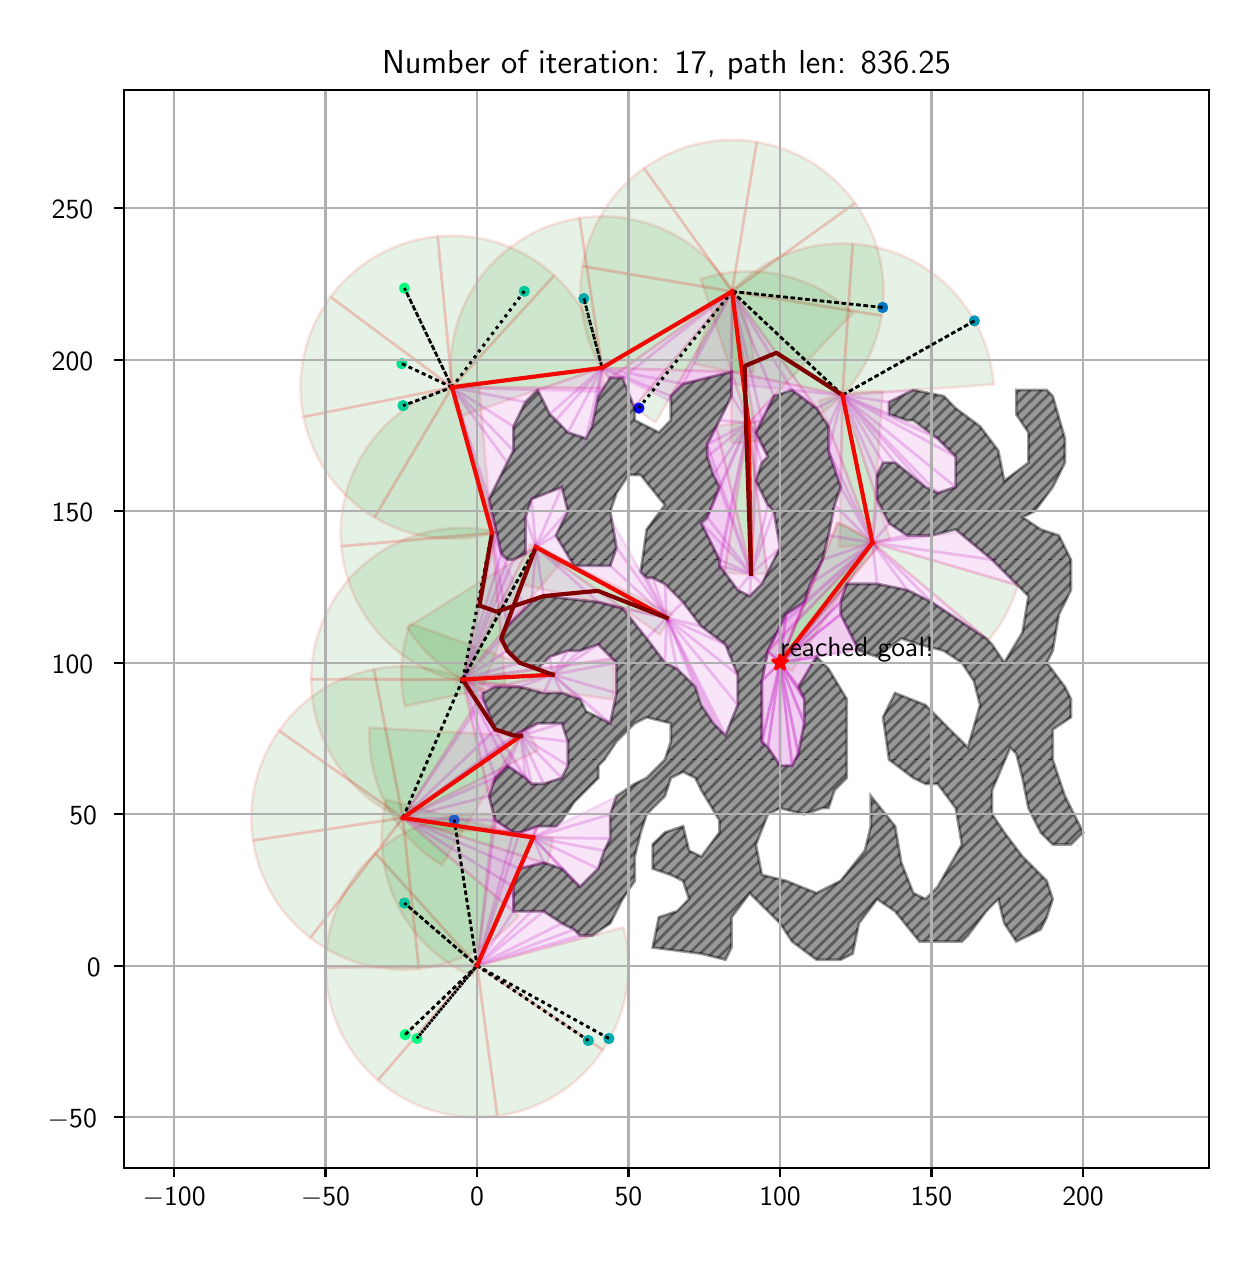 \begingroup%
\makeatletter%
\begin{pgfpicture}%
\pgfpathrectangle{\pgfpointorigin}{\pgfqpoint{6.007in}{6.032in}}%
\pgfusepath{use as bounding box, clip}%
\begin{pgfscope}%
\pgfsetbuttcap%
\pgfsetmiterjoin%
\definecolor{currentfill}{rgb}{1.0,1.0,1.0}%
\pgfsetfillcolor{currentfill}%
\pgfsetlinewidth{0.0pt}%
\definecolor{currentstroke}{rgb}{1.0,1.0,1.0}%
\pgfsetstrokecolor{currentstroke}%
\pgfsetdash{}{0pt}%
\pgfpathmoveto{\pgfqpoint{0.0in}{0.0in}}%
\pgfpathlineto{\pgfqpoint{6.007in}{0.0in}}%
\pgfpathlineto{\pgfqpoint{6.007in}{6.032in}}%
\pgfpathlineto{\pgfqpoint{0.0in}{6.032in}}%
\pgfpathclose%
\pgfusepath{fill}%
\end{pgfscope}%
\begin{pgfscope}%
\pgfsetbuttcap%
\pgfsetmiterjoin%
\definecolor{currentfill}{rgb}{1.0,1.0,1.0}%
\pgfsetfillcolor{currentfill}%
\pgfsetlinewidth{0.0pt}%
\definecolor{currentstroke}{rgb}{0.0,0.0,0.0}%
\pgfsetstrokecolor{currentstroke}%
\pgfsetstrokeopacity{0.0}%
\pgfsetdash{}{0pt}%
\pgfpathmoveto{\pgfqpoint{0.482in}{0.332in}}%
\pgfpathlineto{\pgfqpoint{5.907in}{0.332in}}%
\pgfpathlineto{\pgfqpoint{5.907in}{5.722in}}%
\pgfpathlineto{\pgfqpoint{0.482in}{5.722in}}%
\pgfpathclose%
\pgfusepath{fill}%
\end{pgfscope}%
\begin{pgfscope}%
\pgfpathrectangle{\pgfqpoint{0.482in}{0.332in}}{\pgfqpoint{5.425in}{5.39in}}%
\pgfusepath{clip}%
\pgfsetbuttcap%
\pgfsetroundjoin%
\definecolor{currentfill}{rgb}{0.0,0.5,0.0}%
\pgfsetfillcolor{currentfill}%
\pgfsetfillopacity{0.1}%
\pgfsetlinewidth{1.004pt}%
\definecolor{currentstroke}{rgb}{1.0,0.0,0.0}%
\pgfsetstrokecolor{currentstroke}%
\pgfsetstrokeopacity{0.1}%
\pgfsetdash{}{0pt}%
\pgfpathmoveto{\pgfqpoint{2.55in}{2.036in}}%
\pgfpathcurveto{\pgfqpoint{2.55in}{2.036in}}{\pgfqpoint{2.549in}{2.036in}}{\pgfqpoint{2.548in}{2.037in}}%
\pgfpathcurveto{\pgfqpoint{2.548in}{2.037in}}{\pgfqpoint{2.547in}{2.037in}}{\pgfqpoint{2.546in}{2.037in}}%
\pgfpathlineto{\pgfqpoint{2.247in}{1.342in}}%
\pgfpathlineto{\pgfqpoint{2.55in}{2.036in}}%
\pgfpathclose%
\pgfusepath{stroke,fill}%
\end{pgfscope}%
\begin{pgfscope}%
\pgfpathrectangle{\pgfqpoint{0.482in}{0.332in}}{\pgfqpoint{5.425in}{5.39in}}%
\pgfusepath{clip}%
\pgfsetbuttcap%
\pgfsetroundjoin%
\definecolor{currentfill}{rgb}{0.0,0.5,0.0}%
\pgfsetfillcolor{currentfill}%
\pgfsetfillopacity{0.1}%
\pgfsetlinewidth{1.004pt}%
\definecolor{currentstroke}{rgb}{1.0,0.0,0.0}%
\pgfsetstrokecolor{currentstroke}%
\pgfsetstrokeopacity{0.1}%
\pgfsetdash{}{0pt}%
\pgfpathmoveto{\pgfqpoint{2.331in}{2.094in}}%
\pgfpathcurveto{\pgfqpoint{2.225in}{2.106in}}{\pgfqpoint{2.117in}{2.096in}}{\pgfqpoint{2.014in}{2.063in}}%
\pgfpathcurveto{\pgfqpoint{1.912in}{2.03in}}{\pgfqpoint{1.818in}{1.976in}}{\pgfqpoint{1.739in}{1.904in}}%
\pgfpathlineto{\pgfqpoint{2.247in}{1.342in}}%
\pgfpathlineto{\pgfqpoint{2.331in}{2.094in}}%
\pgfpathclose%
\pgfusepath{stroke,fill}%
\end{pgfscope}%
\begin{pgfscope}%
\pgfpathrectangle{\pgfqpoint{0.482in}{0.332in}}{\pgfqpoint{5.425in}{5.39in}}%
\pgfusepath{clip}%
\pgfsetbuttcap%
\pgfsetroundjoin%
\definecolor{currentfill}{rgb}{0.0,0.5,0.0}%
\pgfsetfillcolor{currentfill}%
\pgfsetfillopacity{0.1}%
\pgfsetlinewidth{1.004pt}%
\definecolor{currentstroke}{rgb}{1.0,0.0,0.0}%
\pgfsetstrokecolor{currentstroke}%
\pgfsetstrokeopacity{0.1}%
\pgfsetdash{}{0pt}%
\pgfpathmoveto{\pgfqpoint{1.739in}{1.904in}}%
\pgfpathcurveto{\pgfqpoint{1.659in}{1.832in}}{\pgfqpoint{1.596in}{1.744in}}{\pgfqpoint{1.553in}{1.645in}}%
\pgfpathcurveto{\pgfqpoint{1.51in}{1.547in}}{\pgfqpoint{1.488in}{1.44in}}{\pgfqpoint{1.489in}{1.333in}}%
\pgfpathlineto{\pgfqpoint{2.247in}{1.342in}}%
\pgfpathlineto{\pgfqpoint{1.739in}{1.904in}}%
\pgfpathclose%
\pgfusepath{stroke,fill}%
\end{pgfscope}%
\begin{pgfscope}%
\pgfpathrectangle{\pgfqpoint{0.482in}{0.332in}}{\pgfqpoint{5.425in}{5.39in}}%
\pgfusepath{clip}%
\pgfsetbuttcap%
\pgfsetroundjoin%
\definecolor{currentfill}{rgb}{0.0,0.5,0.0}%
\pgfsetfillcolor{currentfill}%
\pgfsetfillopacity{0.1}%
\pgfsetlinewidth{1.004pt}%
\definecolor{currentstroke}{rgb}{1.0,0.0,0.0}%
\pgfsetstrokecolor{currentstroke}%
\pgfsetstrokeopacity{0.1}%
\pgfsetdash{}{0pt}%
\pgfpathmoveto{\pgfqpoint{1.489in}{1.333in}}%
\pgfpathcurveto{\pgfqpoint{1.49in}{1.226in}}{\pgfqpoint{1.514in}{1.12in}}{\pgfqpoint{1.56in}{1.023in}}%
\pgfpathcurveto{\pgfqpoint{1.605in}{0.925in}}{\pgfqpoint{1.67in}{0.839in}}{\pgfqpoint{1.751in}{0.769in}}%
\pgfpathlineto{\pgfqpoint{2.247in}{1.342in}}%
\pgfpathlineto{\pgfqpoint{1.489in}{1.333in}}%
\pgfpathclose%
\pgfusepath{stroke,fill}%
\end{pgfscope}%
\begin{pgfscope}%
\pgfpathrectangle{\pgfqpoint{0.482in}{0.332in}}{\pgfqpoint{5.425in}{5.39in}}%
\pgfusepath{clip}%
\pgfsetbuttcap%
\pgfsetroundjoin%
\definecolor{currentfill}{rgb}{0.0,0.5,0.0}%
\pgfsetfillcolor{currentfill}%
\pgfsetfillopacity{0.1}%
\pgfsetlinewidth{1.004pt}%
\definecolor{currentstroke}{rgb}{1.0,0.0,0.0}%
\pgfsetstrokecolor{currentstroke}%
\pgfsetstrokeopacity{0.1}%
\pgfsetdash{}{0pt}%
\pgfpathmoveto{\pgfqpoint{1.751in}{0.769in}}%
\pgfpathcurveto{\pgfqpoint{1.833in}{0.698in}}{\pgfqpoint{1.928in}{0.646in}}{\pgfqpoint{2.031in}{0.616in}}%
\pgfpathcurveto{\pgfqpoint{2.134in}{0.585in}}{\pgfqpoint{2.242in}{0.577in}}{\pgfqpoint{2.348in}{0.591in}}%
\pgfpathlineto{\pgfqpoint{2.247in}{1.342in}}%
\pgfpathlineto{\pgfqpoint{1.751in}{0.769in}}%
\pgfpathclose%
\pgfusepath{stroke,fill}%
\end{pgfscope}%
\begin{pgfscope}%
\pgfpathrectangle{\pgfqpoint{0.482in}{0.332in}}{\pgfqpoint{5.425in}{5.39in}}%
\pgfusepath{clip}%
\pgfsetbuttcap%
\pgfsetroundjoin%
\definecolor{currentfill}{rgb}{0.0,0.5,0.0}%
\pgfsetfillcolor{currentfill}%
\pgfsetfillopacity{0.1}%
\pgfsetlinewidth{1.004pt}%
\definecolor{currentstroke}{rgb}{1.0,0.0,0.0}%
\pgfsetstrokecolor{currentstroke}%
\pgfsetstrokeopacity{0.1}%
\pgfsetdash{}{0pt}%
\pgfpathmoveto{\pgfqpoint{2.348in}{0.591in}}%
\pgfpathcurveto{\pgfqpoint{2.454in}{0.605in}}{\pgfqpoint{2.557in}{0.642in}}{\pgfqpoint{2.648in}{0.699in}}%
\pgfpathcurveto{\pgfqpoint{2.739in}{0.756in}}{\pgfqpoint{2.817in}{0.831in}}{\pgfqpoint{2.876in}{0.921in}}%
\pgfpathlineto{\pgfqpoint{2.247in}{1.342in}}%
\pgfpathlineto{\pgfqpoint{2.348in}{0.591in}}%
\pgfpathclose%
\pgfusepath{stroke,fill}%
\end{pgfscope}%
\begin{pgfscope}%
\pgfpathrectangle{\pgfqpoint{0.482in}{0.332in}}{\pgfqpoint{5.425in}{5.39in}}%
\pgfusepath{clip}%
\pgfsetbuttcap%
\pgfsetroundjoin%
\definecolor{currentfill}{rgb}{0.0,0.5,0.0}%
\pgfsetfillcolor{currentfill}%
\pgfsetfillopacity{0.1}%
\pgfsetlinewidth{1.004pt}%
\definecolor{currentstroke}{rgb}{1.0,0.0,0.0}%
\pgfsetstrokecolor{currentstroke}%
\pgfsetstrokeopacity{0.1}%
\pgfsetdash{}{0pt}%
\pgfpathmoveto{\pgfqpoint{2.876in}{0.921in}}%
\pgfpathcurveto{\pgfqpoint{2.936in}{1.01in}}{\pgfqpoint{2.976in}{1.111in}}{\pgfqpoint{2.994in}{1.216in}}%
\pgfpathcurveto{\pgfqpoint{3.012in}{1.322in}}{\pgfqpoint{3.007in}{1.431in}}{\pgfqpoint{2.979in}{1.534in}}%
\pgfpathlineto{\pgfqpoint{2.247in}{1.342in}}%
\pgfpathlineto{\pgfqpoint{2.876in}{0.921in}}%
\pgfpathclose%
\pgfusepath{stroke,fill}%
\end{pgfscope}%
\begin{pgfscope}%
\pgfpathrectangle{\pgfqpoint{0.482in}{0.332in}}{\pgfqpoint{5.425in}{5.39in}}%
\pgfusepath{clip}%
\pgfsetbuttcap%
\pgfsetroundjoin%
\definecolor{currentfill}{rgb}{0.0,0.5,0.0}%
\pgfsetfillcolor{currentfill}%
\pgfsetfillopacity{0.1}%
\pgfsetlinewidth{1.004pt}%
\definecolor{currentstroke}{rgb}{1.0,0.0,0.0}%
\pgfsetstrokecolor{currentstroke}%
\pgfsetstrokeopacity{0.1}%
\pgfsetdash{}{0pt}%
\pgfsys@defobject{currentmarker}{\pgfqpoint{1.77in}{1.289in}}{\pgfqpoint{2.527in}{2.171in}}{%
\pgfpathmoveto{\pgfqpoint{1.793in}{2.171in}}%
\pgfpathcurveto{\pgfqpoint{1.749in}{1.996in}}{\pgfqpoint{1.768in}{1.812in}}{\pgfqpoint{1.847in}{1.65in}}%
\pgfpathcurveto{\pgfqpoint{1.926in}{1.489in}}{\pgfqpoint{2.06in}{1.36in}}{\pgfqpoint{2.225in}{1.289in}}%
\pgfpathlineto{\pgfqpoint{2.527in}{1.983in}}%
\pgfpathlineto{\pgfqpoint{1.793in}{2.171in}}%
\pgfpathclose%
\pgfusepath{stroke,fill}%
}%
\begin{pgfscope}%
\pgfsys@transformshift{0.0in}{0.0in}%
\pgfsys@useobject{currentmarker}{}%
\end{pgfscope}%
\end{pgfscope}%
\begin{pgfscope}%
\pgfpathrectangle{\pgfqpoint{0.482in}{0.332in}}{\pgfqpoint{5.425in}{5.39in}}%
\pgfusepath{clip}%
\pgfsetbuttcap%
\pgfsetroundjoin%
\definecolor{currentfill}{rgb}{0.0,0.5,0.0}%
\pgfsetfillcolor{currentfill}%
\pgfsetfillopacity{0.1}%
\pgfsetlinewidth{1.004pt}%
\definecolor{currentstroke}{rgb}{1.0,0.0,0.0}%
\pgfsetstrokecolor{currentstroke}%
\pgfsetstrokeopacity{0.1}%
\pgfsetdash{}{0pt}%
\pgfpathmoveto{\pgfqpoint{2.598in}{1.851in}}%
\pgfpathcurveto{\pgfqpoint{2.604in}{1.873in}}{\pgfqpoint{2.61in}{1.894in}}{\pgfqpoint{2.615in}{1.916in}}%
\pgfpathcurveto{\pgfqpoint{2.62in}{1.938in}}{\pgfqpoint{2.624in}{1.96in}}{\pgfqpoint{2.627in}{1.982in}}%
\pgfpathlineto{\pgfqpoint{1.876in}{2.081in}}%
\pgfpathlineto{\pgfqpoint{2.598in}{1.851in}}%
\pgfpathclose%
\pgfusepath{stroke,fill}%
\end{pgfscope}%
\begin{pgfscope}%
\pgfpathrectangle{\pgfqpoint{0.482in}{0.332in}}{\pgfqpoint{5.425in}{5.39in}}%
\pgfusepath{clip}%
\pgfsetbuttcap%
\pgfsetroundjoin%
\definecolor{currentfill}{rgb}{0.0,0.5,0.0}%
\pgfsetfillcolor{currentfill}%
\pgfsetfillopacity{0.1}%
\pgfsetlinewidth{1.004pt}%
\definecolor{currentstroke}{rgb}{1.0,0.0,0.0}%
\pgfsetstrokecolor{currentstroke}%
\pgfsetstrokeopacity{0.1}%
\pgfsetdash{}{0pt}%
\pgfpathmoveto{\pgfqpoint{2.553in}{2.419in}}%
\pgfpathcurveto{\pgfqpoint{2.544in}{2.437in}}{\pgfqpoint{2.534in}{2.455in}}{\pgfqpoint{2.524in}{2.473in}}%
\pgfpathcurveto{\pgfqpoint{2.513in}{2.49in}}{\pgfqpoint{2.502in}{2.507in}}{\pgfqpoint{2.49in}{2.524in}}%
\pgfpathlineto{\pgfqpoint{1.876in}{2.081in}}%
\pgfpathlineto{\pgfqpoint{2.553in}{2.419in}}%
\pgfpathclose%
\pgfusepath{stroke,fill}%
\end{pgfscope}%
\begin{pgfscope}%
\pgfpathrectangle{\pgfqpoint{0.482in}{0.332in}}{\pgfqpoint{5.425in}{5.39in}}%
\pgfusepath{clip}%
\pgfsetbuttcap%
\pgfsetroundjoin%
\definecolor{currentfill}{rgb}{0.0,0.5,0.0}%
\pgfsetfillcolor{currentfill}%
\pgfsetfillopacity{0.1}%
\pgfsetlinewidth{1.004pt}%
\definecolor{currentstroke}{rgb}{1.0,0.0,0.0}%
\pgfsetstrokecolor{currentstroke}%
\pgfsetstrokeopacity{0.1}%
\pgfsetdash{}{0pt}%
\pgfpathmoveto{\pgfqpoint{2.285in}{2.718in}}%
\pgfpathcurveto{\pgfqpoint{2.204in}{2.77in}}{\pgfqpoint{2.113in}{2.806in}}{\pgfqpoint{2.018in}{2.825in}}%
\pgfpathcurveto{\pgfqpoint{1.923in}{2.843in}}{\pgfqpoint{1.826in}{2.843in}}{\pgfqpoint{1.731in}{2.824in}}%
\pgfpathlineto{\pgfqpoint{1.876in}{2.081in}}%
\pgfpathlineto{\pgfqpoint{2.285in}{2.718in}}%
\pgfpathclose%
\pgfusepath{stroke,fill}%
\end{pgfscope}%
\begin{pgfscope}%
\pgfpathrectangle{\pgfqpoint{0.482in}{0.332in}}{\pgfqpoint{5.425in}{5.39in}}%
\pgfusepath{clip}%
\pgfsetbuttcap%
\pgfsetroundjoin%
\definecolor{currentfill}{rgb}{0.0,0.5,0.0}%
\pgfsetfillcolor{currentfill}%
\pgfsetfillopacity{0.1}%
\pgfsetlinewidth{1.004pt}%
\definecolor{currentstroke}{rgb}{1.0,0.0,0.0}%
\pgfsetstrokecolor{currentstroke}%
\pgfsetstrokeopacity{0.1}%
\pgfsetdash{}{0pt}%
\pgfpathmoveto{\pgfqpoint{1.731in}{2.824in}}%
\pgfpathcurveto{\pgfqpoint{1.636in}{2.806in}}{\pgfqpoint{1.545in}{2.769in}}{\pgfqpoint{1.464in}{2.717in}}%
\pgfpathcurveto{\pgfqpoint{1.383in}{2.664in}}{\pgfqpoint{1.312in}{2.596in}}{\pgfqpoint{1.257in}{2.517in}}%
\pgfpathlineto{\pgfqpoint{1.876in}{2.081in}}%
\pgfpathlineto{\pgfqpoint{1.731in}{2.824in}}%
\pgfpathclose%
\pgfusepath{stroke,fill}%
\end{pgfscope}%
\begin{pgfscope}%
\pgfpathrectangle{\pgfqpoint{0.482in}{0.332in}}{\pgfqpoint{5.425in}{5.39in}}%
\pgfusepath{clip}%
\pgfsetbuttcap%
\pgfsetroundjoin%
\definecolor{currentfill}{rgb}{0.0,0.5,0.0}%
\pgfsetfillcolor{currentfill}%
\pgfsetfillopacity{0.1}%
\pgfsetlinewidth{1.004pt}%
\definecolor{currentstroke}{rgb}{1.0,0.0,0.0}%
\pgfsetstrokecolor{currentstroke}%
\pgfsetstrokeopacity{0.1}%
\pgfsetdash{}{0pt}%
\pgfpathmoveto{\pgfqpoint{1.257in}{2.517in}}%
\pgfpathcurveto{\pgfqpoint{1.201in}{2.438in}}{\pgfqpoint{1.161in}{2.349in}}{\pgfqpoint{1.139in}{2.255in}}%
\pgfpathcurveto{\pgfqpoint{1.116in}{2.161in}}{\pgfqpoint{1.112in}{2.063in}}{\pgfqpoint{1.127in}{1.968in}}%
\pgfpathlineto{\pgfqpoint{1.876in}{2.081in}}%
\pgfpathlineto{\pgfqpoint{1.257in}{2.517in}}%
\pgfpathclose%
\pgfusepath{stroke,fill}%
\end{pgfscope}%
\begin{pgfscope}%
\pgfpathrectangle{\pgfqpoint{0.482in}{0.332in}}{\pgfqpoint{5.425in}{5.39in}}%
\pgfusepath{clip}%
\pgfsetbuttcap%
\pgfsetroundjoin%
\definecolor{currentfill}{rgb}{0.0,0.5,0.0}%
\pgfsetfillcolor{currentfill}%
\pgfsetfillopacity{0.1}%
\pgfsetlinewidth{1.004pt}%
\definecolor{currentstroke}{rgb}{1.0,0.0,0.0}%
\pgfsetstrokecolor{currentstroke}%
\pgfsetstrokeopacity{0.1}%
\pgfsetdash{}{0pt}%
\pgfpathmoveto{\pgfqpoint{1.127in}{1.968in}}%
\pgfpathcurveto{\pgfqpoint{1.141in}{1.872in}}{\pgfqpoint{1.174in}{1.78in}}{\pgfqpoint{1.223in}{1.697in}}%
\pgfpathcurveto{\pgfqpoint{1.272in}{1.613in}}{\pgfqpoint{1.336in}{1.54in}}{\pgfqpoint{1.413in}{1.481in}}%
\pgfpathlineto{\pgfqpoint{1.876in}{2.081in}}%
\pgfpathlineto{\pgfqpoint{1.127in}{1.968in}}%
\pgfpathclose%
\pgfusepath{stroke,fill}%
\end{pgfscope}%
\begin{pgfscope}%
\pgfpathrectangle{\pgfqpoint{0.482in}{0.332in}}{\pgfqpoint{5.425in}{5.39in}}%
\pgfusepath{clip}%
\pgfsetbuttcap%
\pgfsetroundjoin%
\definecolor{currentfill}{rgb}{0.0,0.5,0.0}%
\pgfsetfillcolor{currentfill}%
\pgfsetfillopacity{0.1}%
\pgfsetlinewidth{1.004pt}%
\definecolor{currentstroke}{rgb}{1.0,0.0,0.0}%
\pgfsetstrokecolor{currentstroke}%
\pgfsetstrokeopacity{0.1}%
\pgfsetdash{}{0pt}%
\pgfpathmoveto{\pgfqpoint{1.413in}{1.481in}}%
\pgfpathcurveto{\pgfqpoint{1.489in}{1.422in}}{\pgfqpoint{1.576in}{1.378in}}{\pgfqpoint{1.67in}{1.352in}}%
\pgfpathcurveto{\pgfqpoint{1.763in}{1.325in}}{\pgfqpoint{1.86in}{1.317in}}{\pgfqpoint{1.956in}{1.327in}}%
\pgfpathlineto{\pgfqpoint{1.876in}{2.081in}}%
\pgfpathlineto{\pgfqpoint{1.413in}{1.481in}}%
\pgfpathclose%
\pgfusepath{stroke,fill}%
\end{pgfscope}%
\begin{pgfscope}%
\pgfpathrectangle{\pgfqpoint{0.482in}{0.332in}}{\pgfqpoint{5.425in}{5.39in}}%
\pgfusepath{clip}%
\pgfsetbuttcap%
\pgfsetroundjoin%
\definecolor{currentfill}{rgb}{0.0,0.5,0.0}%
\pgfsetfillcolor{currentfill}%
\pgfsetfillopacity{0.1}%
\pgfsetlinewidth{1.004pt}%
\definecolor{currentstroke}{rgb}{1.0,0.0,0.0}%
\pgfsetstrokecolor{currentstroke}%
\pgfsetstrokeopacity{0.1}%
\pgfsetdash{}{0pt}%
\pgfpathmoveto{\pgfqpoint{1.956in}{1.327in}}%
\pgfpathcurveto{\pgfqpoint{2.052in}{1.338in}}{\pgfqpoint{2.146in}{1.366in}}{\pgfqpoint{2.231in}{1.412in}}%
\pgfpathcurveto{\pgfqpoint{2.316in}{1.457in}}{\pgfqpoint{2.392in}{1.518in}}{\pgfqpoint{2.455in}{1.592in}}%
\pgfpathlineto{\pgfqpoint{1.876in}{2.081in}}%
\pgfpathlineto{\pgfqpoint{1.956in}{1.327in}}%
\pgfpathclose%
\pgfusepath{stroke,fill}%
\end{pgfscope}%
\begin{pgfscope}%
\pgfpathrectangle{\pgfqpoint{0.482in}{0.332in}}{\pgfqpoint{5.425in}{5.39in}}%
\pgfusepath{clip}%
\pgfsetbuttcap%
\pgfsetroundjoin%
\definecolor{currentfill}{rgb}{0.0,0.5,0.0}%
\pgfsetfillcolor{currentfill}%
\pgfsetfillopacity{0.1}%
\pgfsetlinewidth{1.004pt}%
\definecolor{currentstroke}{rgb}{1.0,0.0,0.0}%
\pgfsetstrokecolor{currentstroke}%
\pgfsetstrokeopacity{0.1}%
\pgfsetdash{}{0pt}%
\pgfsys@defobject{currentmarker}{\pgfqpoint{1.709in}{1.845in}}{\pgfqpoint{2.466in}{2.532in}}{%
\pgfpathmoveto{\pgfqpoint{1.71in}{2.532in}}%
\pgfpathcurveto{\pgfqpoint{1.702in}{2.396in}}{\pgfqpoint{1.732in}{2.26in}}{\pgfqpoint{1.796in}{2.139in}}%
\pgfpathcurveto{\pgfqpoint{1.859in}{2.018in}}{\pgfqpoint{1.954in}{1.916in}}{\pgfqpoint{2.071in}{1.845in}}%
\pgfpathlineto{\pgfqpoint{2.466in}{2.491in}}%
\pgfpathlineto{\pgfqpoint{1.71in}{2.532in}}%
\pgfpathclose%
\pgfusepath{stroke,fill}%
}%
\begin{pgfscope}%
\pgfsys@transformshift{0.0in}{0.0in}%
\pgfsys@useobject{currentmarker}{}%
\end{pgfscope}%
\end{pgfscope}%
\begin{pgfscope}%
\pgfpathrectangle{\pgfqpoint{0.482in}{0.332in}}{\pgfqpoint{5.425in}{5.39in}}%
\pgfusepath{clip}%
\pgfsetbuttcap%
\pgfsetroundjoin%
\definecolor{currentfill}{rgb}{0.0,0.5,0.0}%
\pgfsetfillcolor{currentfill}%
\pgfsetfillopacity{0.1}%
\pgfsetlinewidth{1.004pt}%
\definecolor{currentstroke}{rgb}{1.0,0.0,0.0}%
\pgfsetstrokecolor{currentstroke}%
\pgfsetstrokeopacity{0.1}%
\pgfsetdash{}{0pt}%
\pgfpathmoveto{\pgfqpoint{2.926in}{2.673in}}%
\pgfpathcurveto{\pgfqpoint{2.93in}{2.707in}}{\pgfqpoint{2.932in}{2.74in}}{\pgfqpoint{2.932in}{2.774in}}%
\pgfpathcurveto{\pgfqpoint{2.932in}{2.808in}}{\pgfqpoint{2.93in}{2.841in}}{\pgfqpoint{2.926in}{2.875in}}%
\pgfpathlineto{\pgfqpoint{2.175in}{2.773in}}%
\pgfpathlineto{\pgfqpoint{2.926in}{2.673in}}%
\pgfpathclose%
\pgfusepath{stroke,fill}%
\end{pgfscope}%
\begin{pgfscope}%
\pgfpathrectangle{\pgfqpoint{0.482in}{0.332in}}{\pgfqpoint{5.425in}{5.39in}}%
\pgfusepath{clip}%
\pgfsetbuttcap%
\pgfsetroundjoin%
\definecolor{currentfill}{rgb}{0.0,0.5,0.0}%
\pgfsetfillcolor{currentfill}%
\pgfsetfillopacity{0.1}%
\pgfsetlinewidth{1.004pt}%
\definecolor{currentstroke}{rgb}{1.0,0.0,0.0}%
\pgfsetstrokecolor{currentstroke}%
\pgfsetstrokeopacity{0.1}%
\pgfsetdash{}{0pt}%
\pgfpathmoveto{\pgfqpoint{2.663in}{3.353in}}%
\pgfpathcurveto{\pgfqpoint{2.64in}{3.372in}}{\pgfqpoint{2.616in}{3.39in}}{\pgfqpoint{2.591in}{3.406in}}%
\pgfpathcurveto{\pgfqpoint{2.566in}{3.423in}}{\pgfqpoint{2.54in}{3.438in}}{\pgfqpoint{2.514in}{3.451in}}%
\pgfpathlineto{\pgfqpoint{2.175in}{2.773in}}%
\pgfpathlineto{\pgfqpoint{2.663in}{3.353in}}%
\pgfpathclose%
\pgfusepath{stroke,fill}%
\end{pgfscope}%
\begin{pgfscope}%
\pgfpathrectangle{\pgfqpoint{0.482in}{0.332in}}{\pgfqpoint{5.425in}{5.39in}}%
\pgfusepath{clip}%
\pgfsetbuttcap%
\pgfsetroundjoin%
\definecolor{currentfill}{rgb}{0.0,0.5,0.0}%
\pgfsetfillcolor{currentfill}%
\pgfsetfillopacity{0.1}%
\pgfsetlinewidth{1.004pt}%
\definecolor{currentstroke}{rgb}{1.0,0.0,0.0}%
\pgfsetstrokecolor{currentstroke}%
\pgfsetstrokeopacity{0.1}%
\pgfsetdash{}{0pt}%
\pgfpathmoveto{\pgfqpoint{2.344in}{3.512in}}%
\pgfpathcurveto{\pgfqpoint{2.233in}{3.537in}}{\pgfqpoint{2.117in}{3.537in}}{\pgfqpoint{2.007in}{3.512in}}%
\pgfpathcurveto{\pgfqpoint{1.896in}{3.487in}}{\pgfqpoint{1.792in}{3.437in}}{\pgfqpoint{1.703in}{3.366in}}%
\pgfpathcurveto{\pgfqpoint{1.614in}{3.295in}}{\pgfqpoint{1.542in}{3.205in}}{\pgfqpoint{1.493in}{3.102in}}%
\pgfpathcurveto{\pgfqpoint{1.443in}{3.0in}}{\pgfqpoint{1.417in}{2.888in}}{\pgfqpoint{1.417in}{2.774in}}%
\pgfpathlineto{\pgfqpoint{2.175in}{2.773in}}%
\pgfpathlineto{\pgfqpoint{2.344in}{3.512in}}%
\pgfpathclose%
\pgfusepath{stroke,fill}%
\end{pgfscope}%
\begin{pgfscope}%
\pgfpathrectangle{\pgfqpoint{0.482in}{0.332in}}{\pgfqpoint{5.425in}{5.39in}}%
\pgfusepath{clip}%
\pgfsetbuttcap%
\pgfsetroundjoin%
\definecolor{currentfill}{rgb}{0.0,0.5,0.0}%
\pgfsetfillcolor{currentfill}%
\pgfsetfillopacity{0.1}%
\pgfsetlinewidth{1.004pt}%
\definecolor{currentstroke}{rgb}{1.0,0.0,0.0}%
\pgfsetstrokecolor{currentstroke}%
\pgfsetstrokeopacity{0.1}%
\pgfsetdash{}{0pt}%
\pgfpathmoveto{\pgfqpoint{1.417in}{2.774in}}%
\pgfpathcurveto{\pgfqpoint{1.417in}{2.66in}}{\pgfqpoint{1.443in}{2.548in}}{\pgfqpoint{1.492in}{2.445in}}%
\pgfpathcurveto{\pgfqpoint{1.541in}{2.343in}}{\pgfqpoint{1.613in}{2.252in}}{\pgfqpoint{1.702in}{2.181in}}%
\pgfpathcurveto{\pgfqpoint{1.791in}{2.11in}}{\pgfqpoint{1.895in}{2.06in}}{\pgfqpoint{2.006in}{2.035in}}%
\pgfpathcurveto{\pgfqpoint{2.116in}{2.01in}}{\pgfqpoint{2.232in}{2.009in}}{\pgfqpoint{2.343in}{2.035in}}%
\pgfpathlineto{\pgfqpoint{2.175in}{2.773in}}%
\pgfpathlineto{\pgfqpoint{1.417in}{2.774in}}%
\pgfpathclose%
\pgfusepath{stroke,fill}%
\end{pgfscope}%
\begin{pgfscope}%
\pgfpathrectangle{\pgfqpoint{0.482in}{0.332in}}{\pgfqpoint{5.425in}{5.39in}}%
\pgfusepath{clip}%
\pgfsetbuttcap%
\pgfsetroundjoin%
\definecolor{currentfill}{rgb}{0.0,0.5,0.0}%
\pgfsetfillcolor{currentfill}%
\pgfsetfillopacity{0.1}%
\pgfsetlinewidth{1.004pt}%
\definecolor{currentstroke}{rgb}{1.0,0.0,0.0}%
\pgfsetstrokecolor{currentstroke}%
\pgfsetstrokeopacity{0.1}%
\pgfsetdash{}{0pt}%
\pgfsys@defobject{currentmarker}{\pgfqpoint{1.868in}{2.639in}}{\pgfqpoint{2.625in}{3.053in}}{%
\pgfpathmoveto{\pgfqpoint{1.912in}{3.053in}}%
\pgfpathcurveto{\pgfqpoint{1.889in}{2.987in}}{\pgfqpoint{1.874in}{2.918in}}{\pgfqpoint{1.87in}{2.848in}}%
\pgfpathcurveto{\pgfqpoint{1.865in}{2.778in}}{\pgfqpoint{1.87in}{2.707in}}{\pgfqpoint{1.885in}{2.639in}}%
\pgfpathlineto{\pgfqpoint{2.625in}{2.797in}}%
\pgfpathlineto{\pgfqpoint{1.912in}{3.053in}}%
\pgfpathclose%
\pgfusepath{stroke,fill}%
}%
\begin{pgfscope}%
\pgfsys@transformshift{0.0in}{0.0in}%
\pgfsys@useobject{currentmarker}{}%
\end{pgfscope}%
\end{pgfscope}%
\begin{pgfscope}%
\pgfpathrectangle{\pgfqpoint{0.482in}{0.332in}}{\pgfqpoint{5.425in}{5.39in}}%
\pgfusepath{clip}%
\pgfsetbuttcap%
\pgfsetroundjoin%
\definecolor{currentfill}{rgb}{0.0,0.5,0.0}%
\pgfsetfillcolor{currentfill}%
\pgfsetfillopacity{0.1}%
\pgfsetlinewidth{1.004pt}%
\definecolor{currentstroke}{rgb}{1.0,0.0,0.0}%
\pgfsetstrokecolor{currentstroke}%
\pgfsetstrokeopacity{0.1}%
\pgfsetdash{}{0pt}%
\pgfpathmoveto{\pgfqpoint{1.898in}{3.033in}}%
\pgfpathcurveto{\pgfqpoint{1.942in}{2.963in}}{\pgfqpoint{1.997in}{2.901in}}{\pgfqpoint{2.06in}{2.849in}}%
\pgfpathcurveto{\pgfqpoint{2.124in}{2.797in}}{\pgfqpoint{2.196in}{2.755in}}{\pgfqpoint{2.272in}{2.726in}}%
\pgfpathlineto{\pgfqpoint{2.541in}{3.435in}}%
\pgfpathlineto{\pgfqpoint{1.898in}{3.033in}}%
\pgfpathclose%
\pgfusepath{stroke,fill}%
\end{pgfscope}%
\begin{pgfscope}%
\pgfpathrectangle{\pgfqpoint{0.482in}{0.332in}}{\pgfqpoint{5.425in}{5.39in}}%
\pgfusepath{clip}%
\pgfsetbuttcap%
\pgfsetroundjoin%
\definecolor{currentfill}{rgb}{0.0,0.5,0.0}%
\pgfsetfillcolor{currentfill}%
\pgfsetfillopacity{0.1}%
\pgfsetlinewidth{1.004pt}%
\definecolor{currentstroke}{rgb}{1.0,0.0,0.0}%
\pgfsetstrokecolor{currentstroke}%
\pgfsetstrokeopacity{0.1}%
\pgfsetdash{}{0pt}%
\pgfpathmoveto{\pgfqpoint{3.16in}{2.998in}}%
\pgfpathcurveto{\pgfqpoint{3.172in}{3.015in}}{\pgfqpoint{3.183in}{3.032in}}{\pgfqpoint{3.193in}{3.049in}}%
\pgfpathcurveto{\pgfqpoint{3.203in}{3.066in}}{\pgfqpoint{3.213in}{3.084in}}{\pgfqpoint{3.222in}{3.102in}}%
\pgfpathlineto{\pgfqpoint{2.541in}{3.435in}}%
\pgfpathlineto{\pgfqpoint{3.16in}{2.998in}}%
\pgfpathclose%
\pgfusepath{stroke,fill}%
\end{pgfscope}%
\begin{pgfscope}%
\pgfpathrectangle{\pgfqpoint{0.482in}{0.332in}}{\pgfqpoint{5.425in}{5.39in}}%
\pgfusepath{clip}%
\pgfsetbuttcap%
\pgfsetroundjoin%
\definecolor{currentfill}{rgb}{0.0,0.5,0.0}%
\pgfsetfillcolor{currentfill}%
\pgfsetfillopacity{0.1}%
\pgfsetlinewidth{1.004pt}%
\definecolor{currentstroke}{rgb}{1.0,0.0,0.0}%
\pgfsetstrokecolor{currentstroke}%
\pgfsetstrokeopacity{0.1}%
\pgfsetdash{}{0pt}%
\pgfsys@defobject{currentmarker}{\pgfqpoint{2.457in}{3.081in}}{\pgfqpoint{3.195in}{3.452in}}{%
\pgfpathmoveto{\pgfqpoint{2.535in}{3.452in}}%
\pgfpathcurveto{\pgfqpoint{2.517in}{3.421in}}{\pgfqpoint{2.502in}{3.388in}}{\pgfqpoint{2.489in}{3.355in}}%
\pgfpathcurveto{\pgfqpoint{2.475in}{3.321in}}{\pgfqpoint{2.465in}{3.286in}}{\pgfqpoint{2.457in}{3.251in}}%
\pgfpathlineto{\pgfqpoint{3.195in}{3.081in}}%
\pgfpathlineto{\pgfqpoint{2.535in}{3.452in}}%
\pgfpathclose%
\pgfusepath{stroke,fill}%
}%
\begin{pgfscope}%
\pgfsys@transformshift{0.0in}{0.0in}%
\pgfsys@useobject{currentmarker}{}%
\end{pgfscope}%
\end{pgfscope}%
\begin{pgfscope}%
\pgfpathrectangle{\pgfqpoint{0.482in}{0.332in}}{\pgfqpoint{5.425in}{5.39in}}%
\pgfusepath{clip}%
\pgfsetbuttcap%
\pgfsetroundjoin%
\definecolor{currentfill}{rgb}{0.0,0.5,0.0}%
\pgfsetfillcolor{currentfill}%
\pgfsetfillopacity{0.1}%
\pgfsetlinewidth{1.004pt}%
\definecolor{currentstroke}{rgb}{1.0,0.0,0.0}%
\pgfsetstrokecolor{currentstroke}%
\pgfsetstrokeopacity{0.1}%
\pgfsetdash{}{0pt}%
\pgfpathmoveto{\pgfqpoint{2.255in}{4.26in}}%
\pgfpathcurveto{\pgfqpoint{2.055in}{4.242in}}{\pgfqpoint{1.87in}{4.146in}}{\pgfqpoint{1.742in}{3.992in}}%
\pgfpathcurveto{\pgfqpoint{1.613in}{3.838in}}{\pgfqpoint{1.55in}{3.639in}}{\pgfqpoint{1.568in}{3.439in}}%
\pgfpathlineto{\pgfqpoint{2.322in}{3.506in}}%
\pgfpathlineto{\pgfqpoint{2.255in}{4.26in}}%
\pgfpathclose%
\pgfusepath{stroke,fill}%
\end{pgfscope}%
\begin{pgfscope}%
\pgfpathrectangle{\pgfqpoint{0.482in}{0.332in}}{\pgfqpoint{5.425in}{5.39in}}%
\pgfusepath{clip}%
\pgfsetbuttcap%
\pgfsetroundjoin%
\definecolor{currentfill}{rgb}{0.0,0.5,0.0}%
\pgfsetfillcolor{currentfill}%
\pgfsetfillopacity{0.1}%
\pgfsetlinewidth{1.004pt}%
\definecolor{currentstroke}{rgb}{1.0,0.0,0.0}%
\pgfsetstrokecolor{currentstroke}%
\pgfsetstrokeopacity{0.1}%
\pgfsetdash{}{0pt}%
\pgfpathmoveto{\pgfqpoint{1.568in}{3.439in}}%
\pgfpathcurveto{\pgfqpoint{1.585in}{3.24in}}{\pgfqpoint{1.682in}{3.055in}}{\pgfqpoint{1.835in}{2.926in}}%
\pgfpathcurveto{\pgfqpoint{1.989in}{2.797in}}{\pgfqpoint{2.188in}{2.734in}}{\pgfqpoint{2.387in}{2.751in}}%
\pgfpathlineto{\pgfqpoint{2.322in}{3.506in}}%
\pgfpathlineto{\pgfqpoint{1.568in}{3.439in}}%
\pgfpathclose%
\pgfusepath{stroke,fill}%
\end{pgfscope}%
\begin{pgfscope}%
\pgfpathrectangle{\pgfqpoint{0.482in}{0.332in}}{\pgfqpoint{5.425in}{5.39in}}%
\pgfusepath{clip}%
\pgfsetbuttcap%
\pgfsetroundjoin%
\definecolor{currentfill}{rgb}{0.0,0.5,0.0}%
\pgfsetfillcolor{currentfill}%
\pgfsetfillopacity{0.1}%
\pgfsetlinewidth{1.004pt}%
\definecolor{currentstroke}{rgb}{1.0,0.0,0.0}%
\pgfsetstrokecolor{currentstroke}%
\pgfsetstrokeopacity{0.1}%
\pgfsetdash{}{0pt}%
\pgfpathmoveto{\pgfqpoint{2.88in}{4.23in}}%
\pgfpathcurveto{\pgfqpoint{2.88in}{4.336in}}{\pgfqpoint{2.858in}{4.441in}}{\pgfqpoint{2.816in}{4.538in}}%
\pgfpathcurveto{\pgfqpoint{2.773in}{4.635in}}{\pgfqpoint{2.711in}{4.722in}}{\pgfqpoint{2.633in}{4.793in}}%
\pgfpathlineto{\pgfqpoint{2.122in}{4.234in}}%
\pgfpathlineto{\pgfqpoint{2.88in}{4.23in}}%
\pgfpathclose%
\pgfusepath{stroke,fill}%
\end{pgfscope}%
\begin{pgfscope}%
\pgfpathrectangle{\pgfqpoint{0.482in}{0.332in}}{\pgfqpoint{5.425in}{5.39in}}%
\pgfusepath{clip}%
\pgfsetbuttcap%
\pgfsetroundjoin%
\definecolor{currentfill}{rgb}{0.0,0.5,0.0}%
\pgfsetfillcolor{currentfill}%
\pgfsetfillopacity{0.1}%
\pgfsetlinewidth{1.004pt}%
\definecolor{currentstroke}{rgb}{1.0,0.0,0.0}%
\pgfsetstrokecolor{currentstroke}%
\pgfsetstrokeopacity{0.1}%
\pgfsetdash{}{0pt}%
\pgfpathmoveto{\pgfqpoint{2.633in}{4.793in}}%
\pgfpathcurveto{\pgfqpoint{2.555in}{4.865in}}{\pgfqpoint{2.462in}{4.919in}}{\pgfqpoint{2.362in}{4.953in}}%
\pgfpathcurveto{\pgfqpoint{2.262in}{4.986in}}{\pgfqpoint{2.155in}{4.998in}}{\pgfqpoint{2.05in}{4.988in}}%
\pgfpathlineto{\pgfqpoint{2.122in}{4.234in}}%
\pgfpathlineto{\pgfqpoint{2.633in}{4.793in}}%
\pgfpathclose%
\pgfusepath{stroke,fill}%
\end{pgfscope}%
\begin{pgfscope}%
\pgfpathrectangle{\pgfqpoint{0.482in}{0.332in}}{\pgfqpoint{5.425in}{5.39in}}%
\pgfusepath{clip}%
\pgfsetbuttcap%
\pgfsetroundjoin%
\definecolor{currentfill}{rgb}{0.0,0.5,0.0}%
\pgfsetfillcolor{currentfill}%
\pgfsetfillopacity{0.1}%
\pgfsetlinewidth{1.004pt}%
\definecolor{currentstroke}{rgb}{1.0,0.0,0.0}%
\pgfsetstrokecolor{currentstroke}%
\pgfsetstrokeopacity{0.1}%
\pgfsetdash{}{0pt}%
\pgfpathmoveto{\pgfqpoint{2.05in}{4.988in}}%
\pgfpathcurveto{\pgfqpoint{1.944in}{4.978in}}{\pgfqpoint{1.842in}{4.946in}}{\pgfqpoint{1.75in}{4.894in}}%
\pgfpathcurveto{\pgfqpoint{1.658in}{4.842in}}{\pgfqpoint{1.577in}{4.771in}}{\pgfqpoint{1.514in}{4.686in}}%
\pgfpathlineto{\pgfqpoint{2.122in}{4.234in}}%
\pgfpathlineto{\pgfqpoint{2.05in}{4.988in}}%
\pgfpathclose%
\pgfusepath{stroke,fill}%
\end{pgfscope}%
\begin{pgfscope}%
\pgfpathrectangle{\pgfqpoint{0.482in}{0.332in}}{\pgfqpoint{5.425in}{5.39in}}%
\pgfusepath{clip}%
\pgfsetbuttcap%
\pgfsetroundjoin%
\definecolor{currentfill}{rgb}{0.0,0.5,0.0}%
\pgfsetfillcolor{currentfill}%
\pgfsetfillopacity{0.1}%
\pgfsetlinewidth{1.004pt}%
\definecolor{currentstroke}{rgb}{1.0,0.0,0.0}%
\pgfsetstrokecolor{currentstroke}%
\pgfsetstrokeopacity{0.1}%
\pgfsetdash{}{0pt}%
\pgfpathmoveto{\pgfqpoint{1.514in}{4.686in}}%
\pgfpathcurveto{\pgfqpoint{1.451in}{4.601in}}{\pgfqpoint{1.406in}{4.504in}}{\pgfqpoint{1.383in}{4.4in}}%
\pgfpathcurveto{\pgfqpoint{1.36in}{4.297in}}{\pgfqpoint{1.358in}{4.19in}}{\pgfqpoint{1.379in}{4.086in}}%
\pgfpathlineto{\pgfqpoint{2.122in}{4.234in}}%
\pgfpathlineto{\pgfqpoint{1.514in}{4.686in}}%
\pgfpathclose%
\pgfusepath{stroke,fill}%
\end{pgfscope}%
\begin{pgfscope}%
\pgfpathrectangle{\pgfqpoint{0.482in}{0.332in}}{\pgfqpoint{5.425in}{5.39in}}%
\pgfusepath{clip}%
\pgfsetbuttcap%
\pgfsetroundjoin%
\definecolor{currentfill}{rgb}{0.0,0.5,0.0}%
\pgfsetfillcolor{currentfill}%
\pgfsetfillopacity{0.1}%
\pgfsetlinewidth{1.004pt}%
\definecolor{currentstroke}{rgb}{1.0,0.0,0.0}%
\pgfsetstrokecolor{currentstroke}%
\pgfsetstrokeopacity{0.1}%
\pgfsetdash{}{0pt}%
\pgfpathmoveto{\pgfqpoint{1.379in}{4.086in}}%
\pgfpathcurveto{\pgfqpoint{1.4in}{3.982in}}{\pgfqpoint{1.442in}{3.884in}}{\pgfqpoint{1.503in}{3.797in}}%
\pgfpathcurveto{\pgfqpoint{1.564in}{3.711in}}{\pgfqpoint{1.643in}{3.638in}}{\pgfqpoint{1.734in}{3.584in}}%
\pgfpathlineto{\pgfqpoint{2.122in}{4.234in}}%
\pgfpathlineto{\pgfqpoint{1.379in}{4.086in}}%
\pgfpathclose%
\pgfusepath{stroke,fill}%
\end{pgfscope}%
\begin{pgfscope}%
\pgfpathrectangle{\pgfqpoint{0.482in}{0.332in}}{\pgfqpoint{5.425in}{5.39in}}%
\pgfusepath{clip}%
\pgfsetbuttcap%
\pgfsetroundjoin%
\definecolor{currentfill}{rgb}{0.0,0.5,0.0}%
\pgfsetfillcolor{currentfill}%
\pgfsetfillopacity{0.1}%
\pgfsetlinewidth{1.004pt}%
\definecolor{currentstroke}{rgb}{1.0,0.0,0.0}%
\pgfsetstrokecolor{currentstroke}%
\pgfsetstrokeopacity{0.1}%
\pgfsetdash{}{0pt}%
\pgfpathmoveto{\pgfqpoint{1.734in}{3.584in}}%
\pgfpathcurveto{\pgfqpoint{1.824in}{3.529in}}{\pgfqpoint{1.926in}{3.495in}}{\pgfqpoint{2.031in}{3.482in}}%
\pgfpathcurveto{\pgfqpoint{2.136in}{3.469in}}{\pgfqpoint{2.243in}{3.479in}}{\pgfqpoint{2.344in}{3.51in}}%
\pgfpathlineto{\pgfqpoint{2.122in}{4.234in}}%
\pgfpathlineto{\pgfqpoint{1.734in}{3.584in}}%
\pgfpathclose%
\pgfusepath{stroke,fill}%
\end{pgfscope}%
\begin{pgfscope}%
\pgfpathrectangle{\pgfqpoint{0.482in}{0.332in}}{\pgfqpoint{5.425in}{5.39in}}%
\pgfusepath{clip}%
\pgfsetbuttcap%
\pgfsetroundjoin%
\definecolor{currentfill}{rgb}{0.0,0.5,0.0}%
\pgfsetfillcolor{currentfill}%
\pgfsetfillopacity{0.1}%
\pgfsetlinewidth{1.004pt}%
\definecolor{currentstroke}{rgb}{1.0,0.0,0.0}%
\pgfsetstrokecolor{currentstroke}%
\pgfsetstrokeopacity{0.1}%
\pgfsetdash{}{0pt}%
\pgfpathmoveto{\pgfqpoint{3.629in}{4.308in}}%
\pgfpathcurveto{\pgfqpoint{3.633in}{4.419in}}{\pgfqpoint{3.612in}{4.529in}}{\pgfqpoint{3.568in}{4.631in}}%
\pgfpathcurveto{\pgfqpoint{3.524in}{4.733in}}{\pgfqpoint{3.458in}{4.824in}}{\pgfqpoint{3.375in}{4.898in}}%
\pgfpathcurveto{\pgfqpoint{3.292in}{4.971in}}{\pgfqpoint{3.194in}{5.026in}}{\pgfqpoint{3.087in}{5.057in}}%
\pgfpathcurveto{\pgfqpoint{2.981in}{5.089in}}{\pgfqpoint{2.869in}{5.096in}}{\pgfqpoint{2.759in}{5.08in}}%
\pgfpathlineto{\pgfqpoint{2.872in}{4.331in}}%
\pgfpathlineto{\pgfqpoint{3.629in}{4.308in}}%
\pgfpathclose%
\pgfusepath{stroke,fill}%
\end{pgfscope}%
\begin{pgfscope}%
\pgfpathrectangle{\pgfqpoint{0.482in}{0.332in}}{\pgfqpoint{5.425in}{5.39in}}%
\pgfusepath{clip}%
\pgfsetbuttcap%
\pgfsetroundjoin%
\definecolor{currentfill}{rgb}{0.0,0.5,0.0}%
\pgfsetfillcolor{currentfill}%
\pgfsetfillopacity{0.1}%
\pgfsetlinewidth{1.004pt}%
\definecolor{currentstroke}{rgb}{1.0,0.0,0.0}%
\pgfsetstrokecolor{currentstroke}%
\pgfsetstrokeopacity{0.1}%
\pgfsetdash{}{0pt}%
\pgfpathmoveto{\pgfqpoint{2.759in}{5.08in}}%
\pgfpathcurveto{\pgfqpoint{2.649in}{5.063in}}{\pgfqpoint{2.544in}{5.023in}}{\pgfqpoint{2.452in}{4.961in}}%
\pgfpathcurveto{\pgfqpoint{2.36in}{4.9in}}{\pgfqpoint{2.282in}{4.819in}}{\pgfqpoint{2.224in}{4.724in}}%
\pgfpathcurveto{\pgfqpoint{2.167in}{4.629in}}{\pgfqpoint{2.131in}{4.522in}}{\pgfqpoint{2.119in}{4.412in}}%
\pgfpathcurveto{\pgfqpoint{2.107in}{4.302in}}{\pgfqpoint{2.12in}{4.19in}}{\pgfqpoint{2.156in}{4.085in}}%
\pgfpathlineto{\pgfqpoint{2.872in}{4.331in}}%
\pgfpathlineto{\pgfqpoint{2.759in}{5.08in}}%
\pgfpathclose%
\pgfusepath{stroke,fill}%
\end{pgfscope}%
\begin{pgfscope}%
\pgfpathrectangle{\pgfqpoint{0.482in}{0.332in}}{\pgfqpoint{5.425in}{5.39in}}%
\pgfusepath{clip}%
\pgfsetbuttcap%
\pgfsetroundjoin%
\definecolor{currentfill}{rgb}{0.0,0.5,0.0}%
\pgfsetfillcolor{currentfill}%
\pgfsetfillopacity{0.1}%
\pgfsetlinewidth{1.004pt}%
\definecolor{currentstroke}{rgb}{1.0,0.0,0.0}%
\pgfsetstrokecolor{currentstroke}%
\pgfsetstrokeopacity{0.1}%
\pgfsetdash{}{0pt}%
\pgfpathmoveto{\pgfqpoint{3.032in}{4.135in}}%
\pgfpathcurveto{\pgfqpoint{3.049in}{4.121in}}{\pgfqpoint{3.066in}{4.107in}}{\pgfqpoint{3.084in}{4.095in}}%
\pgfpathcurveto{\pgfqpoint{3.102in}{4.082in}}{\pgfqpoint{3.121in}{4.07in}}{\pgfqpoint{3.14in}{4.059in}}%
\pgfpathlineto{\pgfqpoint{3.522in}{4.713in}}%
\pgfpathlineto{\pgfqpoint{3.032in}{4.135in}}%
\pgfpathclose%
\pgfusepath{stroke,fill}%
\end{pgfscope}%
\begin{pgfscope}%
\pgfpathrectangle{\pgfqpoint{0.482in}{0.332in}}{\pgfqpoint{5.425in}{5.39in}}%
\pgfusepath{clip}%
\pgfsetbuttcap%
\pgfsetroundjoin%
\definecolor{currentfill}{rgb}{0.0,0.5,0.0}%
\pgfsetfillcolor{currentfill}%
\pgfsetfillopacity{0.1}%
\pgfsetlinewidth{1.004pt}%
\definecolor{currentstroke}{rgb}{1.0,0.0,0.0}%
\pgfsetstrokecolor{currentstroke}%
\pgfsetstrokeopacity{0.1}%
\pgfsetdash{}{0pt}%
\pgfpathmoveto{\pgfqpoint{3.518in}{3.956in}}%
\pgfpathcurveto{\pgfqpoint{3.54in}{3.955in}}{\pgfqpoint{3.562in}{3.956in}}{\pgfqpoint{3.583in}{3.958in}}%
\pgfpathcurveto{\pgfqpoint{3.605in}{3.96in}}{\pgfqpoint{3.626in}{3.962in}}{\pgfqpoint{3.648in}{3.966in}}%
\pgfpathlineto{\pgfqpoint{3.522in}{4.713in}}%
\pgfpathlineto{\pgfqpoint{3.518in}{3.956in}}%
\pgfpathclose%
\pgfusepath{stroke,fill}%
\end{pgfscope}%
\begin{pgfscope}%
\pgfpathrectangle{\pgfqpoint{0.482in}{0.332in}}{\pgfqpoint{5.425in}{5.39in}}%
\pgfusepath{clip}%
\pgfsetbuttcap%
\pgfsetroundjoin%
\definecolor{currentfill}{rgb}{0.0,0.5,0.0}%
\pgfsetfillcolor{currentfill}%
\pgfsetfillopacity{0.1}%
\pgfsetlinewidth{1.004pt}%
\definecolor{currentstroke}{rgb}{1.0,0.0,0.0}%
\pgfsetstrokecolor{currentstroke}%
\pgfsetstrokeopacity{0.1}%
\pgfsetdash{}{0pt}%
\pgfpathmoveto{\pgfqpoint{3.965in}{4.099in}}%
\pgfpathcurveto{\pgfqpoint{4.046in}{4.157in}}{\pgfqpoint{4.114in}{4.231in}}{\pgfqpoint{4.166in}{4.315in}}%
\pgfpathcurveto{\pgfqpoint{4.219in}{4.4in}}{\pgfqpoint{4.254in}{4.494in}}{\pgfqpoint{4.27in}{4.592in}}%
\pgfpathlineto{\pgfqpoint{3.522in}{4.713in}}%
\pgfpathlineto{\pgfqpoint{3.965in}{4.099in}}%
\pgfpathclose%
\pgfusepath{stroke,fill}%
\end{pgfscope}%
\begin{pgfscope}%
\pgfpathrectangle{\pgfqpoint{0.482in}{0.332in}}{\pgfqpoint{5.425in}{5.39in}}%
\pgfusepath{clip}%
\pgfsetbuttcap%
\pgfsetroundjoin%
\definecolor{currentfill}{rgb}{0.0,0.5,0.0}%
\pgfsetfillcolor{currentfill}%
\pgfsetfillopacity{0.1}%
\pgfsetlinewidth{1.004pt}%
\definecolor{currentstroke}{rgb}{1.0,0.0,0.0}%
\pgfsetstrokecolor{currentstroke}%
\pgfsetstrokeopacity{0.1}%
\pgfsetdash{}{0pt}%
\pgfpathmoveto{\pgfqpoint{4.27in}{4.592in}}%
\pgfpathcurveto{\pgfqpoint{4.285in}{4.69in}}{\pgfqpoint{4.282in}{4.79in}}{\pgfqpoint{4.259in}{4.886in}}%
\pgfpathcurveto{\pgfqpoint{4.237in}{4.983in}}{\pgfqpoint{4.195in}{5.074in}}{\pgfqpoint{4.137in}{5.155in}}%
\pgfpathlineto{\pgfqpoint{3.522in}{4.713in}}%
\pgfpathlineto{\pgfqpoint{4.27in}{4.592in}}%
\pgfpathclose%
\pgfusepath{stroke,fill}%
\end{pgfscope}%
\begin{pgfscope}%
\pgfpathrectangle{\pgfqpoint{0.482in}{0.332in}}{\pgfqpoint{5.425in}{5.39in}}%
\pgfusepath{clip}%
\pgfsetbuttcap%
\pgfsetroundjoin%
\definecolor{currentfill}{rgb}{0.0,0.5,0.0}%
\pgfsetfillcolor{currentfill}%
\pgfsetfillopacity{0.1}%
\pgfsetlinewidth{1.004pt}%
\definecolor{currentstroke}{rgb}{1.0,0.0,0.0}%
\pgfsetstrokecolor{currentstroke}%
\pgfsetstrokeopacity{0.1}%
\pgfsetdash{}{0pt}%
\pgfpathmoveto{\pgfqpoint{4.137in}{5.155in}}%
\pgfpathcurveto{\pgfqpoint{4.079in}{5.236in}}{\pgfqpoint{4.006in}{5.304in}}{\pgfqpoint{3.922in}{5.357in}}%
\pgfpathcurveto{\pgfqpoint{3.837in}{5.409in}}{\pgfqpoint{3.743in}{5.444in}}{\pgfqpoint{3.645in}{5.46in}}%
\pgfpathlineto{\pgfqpoint{3.522in}{4.713in}}%
\pgfpathlineto{\pgfqpoint{4.137in}{5.155in}}%
\pgfpathclose%
\pgfusepath{stroke,fill}%
\end{pgfscope}%
\begin{pgfscope}%
\pgfpathrectangle{\pgfqpoint{0.482in}{0.332in}}{\pgfqpoint{5.425in}{5.39in}}%
\pgfusepath{clip}%
\pgfsetbuttcap%
\pgfsetroundjoin%
\definecolor{currentfill}{rgb}{0.0,0.5,0.0}%
\pgfsetfillcolor{currentfill}%
\pgfsetfillopacity{0.1}%
\pgfsetlinewidth{1.004pt}%
\definecolor{currentstroke}{rgb}{1.0,0.0,0.0}%
\pgfsetstrokecolor{currentstroke}%
\pgfsetstrokeopacity{0.1}%
\pgfsetdash{}{0pt}%
\pgfpathmoveto{\pgfqpoint{3.645in}{5.46in}}%
\pgfpathcurveto{\pgfqpoint{3.547in}{5.477in}}{\pgfqpoint{3.447in}{5.473in}}{\pgfqpoint{3.35in}{5.451in}}%
\pgfpathcurveto{\pgfqpoint{3.254in}{5.428in}}{\pgfqpoint{3.162in}{5.387in}}{\pgfqpoint{3.082in}{5.329in}}%
\pgfpathlineto{\pgfqpoint{3.522in}{4.713in}}%
\pgfpathlineto{\pgfqpoint{3.645in}{5.46in}}%
\pgfpathclose%
\pgfusepath{stroke,fill}%
\end{pgfscope}%
\begin{pgfscope}%
\pgfpathrectangle{\pgfqpoint{0.482in}{0.332in}}{\pgfqpoint{5.425in}{5.39in}}%
\pgfusepath{clip}%
\pgfsetbuttcap%
\pgfsetroundjoin%
\definecolor{currentfill}{rgb}{0.0,0.5,0.0}%
\pgfsetfillcolor{currentfill}%
\pgfsetfillopacity{0.1}%
\pgfsetlinewidth{1.004pt}%
\definecolor{currentstroke}{rgb}{1.0,0.0,0.0}%
\pgfsetstrokecolor{currentstroke}%
\pgfsetstrokeopacity{0.1}%
\pgfsetdash{}{0pt}%
\pgfpathmoveto{\pgfqpoint{3.082in}{5.329in}}%
\pgfpathcurveto{\pgfqpoint{3.001in}{5.272in}}{\pgfqpoint{2.932in}{5.199in}}{\pgfqpoint{2.879in}{5.114in}}%
\pgfpathcurveto{\pgfqpoint{2.827in}{5.03in}}{\pgfqpoint{2.791in}{4.937in}}{\pgfqpoint{2.775in}{4.839in}}%
\pgfpathlineto{\pgfqpoint{3.522in}{4.713in}}%
\pgfpathlineto{\pgfqpoint{3.082in}{5.329in}}%
\pgfpathclose%
\pgfusepath{stroke,fill}%
\end{pgfscope}%
\begin{pgfscope}%
\pgfpathrectangle{\pgfqpoint{0.482in}{0.332in}}{\pgfqpoint{5.425in}{5.39in}}%
\pgfusepath{clip}%
\pgfsetbuttcap%
\pgfsetroundjoin%
\definecolor{currentfill}{rgb}{0.0,0.5,0.0}%
\pgfsetfillcolor{currentfill}%
\pgfsetfillopacity{0.1}%
\pgfsetlinewidth{1.004pt}%
\definecolor{currentstroke}{rgb}{1.0,0.0,0.0}%
\pgfsetstrokecolor{currentstroke}%
\pgfsetstrokeopacity{0.1}%
\pgfsetdash{}{0pt}%
\pgfpathmoveto{\pgfqpoint{2.775in}{4.839in}}%
\pgfpathcurveto{\pgfqpoint{2.758in}{4.741in}}{\pgfqpoint{2.761in}{4.64in}}{\pgfqpoint{2.784in}{4.544in}}%
\pgfpathcurveto{\pgfqpoint{2.806in}{4.447in}}{\pgfqpoint{2.847in}{4.355in}}{\pgfqpoint{2.904in}{4.274in}}%
\pgfpathlineto{\pgfqpoint{3.522in}{4.713in}}%
\pgfpathlineto{\pgfqpoint{2.775in}{4.839in}}%
\pgfpathclose%
\pgfusepath{stroke,fill}%
\end{pgfscope}%
\begin{pgfscope}%
\pgfpathrectangle{\pgfqpoint{0.482in}{0.332in}}{\pgfqpoint{5.425in}{5.39in}}%
\pgfusepath{clip}%
\pgfsetbuttcap%
\pgfsetroundjoin%
\definecolor{currentfill}{rgb}{0.0,0.5,0.0}%
\pgfsetfillcolor{currentfill}%
\pgfsetfillopacity{0.1}%
\pgfsetlinewidth{1.004pt}%
\definecolor{currentstroke}{rgb}{1.0,0.0,0.0}%
\pgfsetstrokecolor{currentstroke}%
\pgfsetstrokeopacity{0.1}%
\pgfsetdash{}{0pt}%
\pgfpathmoveto{\pgfqpoint{4.126in}{4.605in}}%
\pgfpathcurveto{\pgfqpoint{4.027in}{4.7in}}{\pgfqpoint{3.903in}{4.766in}}{\pgfqpoint{3.769in}{4.795in}}%
\pgfpathcurveto{\pgfqpoint{3.635in}{4.825in}}{\pgfqpoint{3.495in}{4.818in}}{\pgfqpoint{3.365in}{4.775in}}%
\pgfpathlineto{\pgfqpoint{3.604in}{4.056in}}%
\pgfpathlineto{\pgfqpoint{4.126in}{4.605in}}%
\pgfpathclose%
\pgfusepath{stroke,fill}%
\end{pgfscope}%
\begin{pgfscope}%
\pgfpathrectangle{\pgfqpoint{0.482in}{0.332in}}{\pgfqpoint{5.425in}{5.39in}}%
\pgfusepath{clip}%
\pgfsetbuttcap%
\pgfsetroundjoin%
\definecolor{currentfill}{rgb}{0.0,0.5,0.0}%
\pgfsetfillcolor{currentfill}%
\pgfsetfillopacity{0.1}%
\pgfsetlinewidth{1.004pt}%
\definecolor{currentstroke}{rgb}{1.0,0.0,0.0}%
\pgfsetstrokecolor{currentstroke}%
\pgfsetstrokeopacity{0.1}%
\pgfsetdash{}{0pt}%
\pgfpathmoveto{\pgfqpoint{3.484in}{3.308in}}%
\pgfpathcurveto{\pgfqpoint{3.519in}{3.303in}}{\pgfqpoint{3.555in}{3.299in}}{\pgfqpoint{3.591in}{3.299in}}%
\pgfpathcurveto{\pgfqpoint{3.626in}{3.298in}}{\pgfqpoint{3.662in}{3.3in}}{\pgfqpoint{3.698in}{3.304in}}%
\pgfpathlineto{\pgfqpoint{3.604in}{4.056in}}%
\pgfpathlineto{\pgfqpoint{3.484in}{3.308in}}%
\pgfpathclose%
\pgfusepath{stroke,fill}%
\end{pgfscope}%
\begin{pgfscope}%
\pgfpathrectangle{\pgfqpoint{0.482in}{0.332in}}{\pgfqpoint{5.425in}{5.39in}}%
\pgfusepath{clip}%
\pgfsetbuttcap%
\pgfsetroundjoin%
\definecolor{currentfill}{rgb}{0.0,0.5,0.0}%
\pgfsetfillcolor{currentfill}%
\pgfsetfillopacity{0.1}%
\pgfsetlinewidth{1.004pt}%
\definecolor{currentstroke}{rgb}{1.0,0.0,0.0}%
\pgfsetstrokecolor{currentstroke}%
\pgfsetstrokeopacity{0.1}%
\pgfsetdash{}{0pt}%
\pgfsys@defobject{currentmarker}{\pgfqpoint{3.443in}{3.301in}}{\pgfqpoint{3.642in}{4.058in}}{%
\pgfpathmoveto{\pgfqpoint{3.642in}{4.058in}}%
\pgfpathcurveto{\pgfqpoint{3.609in}{4.059in}}{\pgfqpoint{3.575in}{4.058in}}{\pgfqpoint{3.542in}{4.055in}}%
\pgfpathcurveto{\pgfqpoint{3.509in}{4.051in}}{\pgfqpoint{3.476in}{4.046in}}{\pgfqpoint{3.443in}{4.038in}}%
\pgfpathlineto{\pgfqpoint{3.617in}{3.301in}}%
\pgfpathlineto{\pgfqpoint{3.642in}{4.058in}}%
\pgfpathclose%
\pgfusepath{stroke,fill}%
}%
\begin{pgfscope}%
\pgfsys@transformshift{0.0in}{0.0in}%
\pgfsys@useobject{currentmarker}{}%
\end{pgfscope}%
\end{pgfscope}%
\begin{pgfscope}%
\pgfpathrectangle{\pgfqpoint{0.482in}{0.332in}}{\pgfqpoint{5.425in}{5.39in}}%
\pgfusepath{clip}%
\pgfsetbuttcap%
\pgfsetroundjoin%
\definecolor{currentfill}{rgb}{0.0,0.5,0.0}%
\pgfsetfillcolor{currentfill}%
\pgfsetfillopacity{0.1}%
\pgfsetlinewidth{1.004pt}%
\definecolor{currentstroke}{rgb}{1.0,0.0,0.0}%
\pgfsetstrokecolor{currentstroke}%
\pgfsetstrokeopacity{0.1}%
\pgfsetdash{}{0pt}%
\pgfpathmoveto{\pgfqpoint{4.83in}{4.248in}}%
\pgfpathcurveto{\pgfqpoint{4.817in}{4.431in}}{\pgfqpoint{4.738in}{4.602in}}{\pgfqpoint{4.609in}{4.732in}}%
\pgfpathcurveto{\pgfqpoint{4.48in}{4.861in}}{\pgfqpoint{4.308in}{4.939in}}{\pgfqpoint{4.125in}{4.951in}}%
\pgfpathlineto{\pgfqpoint{4.074in}{4.195in}}%
\pgfpathlineto{\pgfqpoint{4.83in}{4.248in}}%
\pgfpathclose%
\pgfusepath{stroke,fill}%
\end{pgfscope}%
\begin{pgfscope}%
\pgfpathrectangle{\pgfqpoint{0.482in}{0.332in}}{\pgfqpoint{5.425in}{5.39in}}%
\pgfusepath{clip}%
\pgfsetbuttcap%
\pgfsetroundjoin%
\definecolor{currentfill}{rgb}{0.0,0.5,0.0}%
\pgfsetfillcolor{currentfill}%
\pgfsetfillopacity{0.1}%
\pgfsetlinewidth{1.004pt}%
\definecolor{currentstroke}{rgb}{1.0,0.0,0.0}%
\pgfsetstrokecolor{currentstroke}%
\pgfsetstrokeopacity{0.1}%
\pgfsetdash{}{0pt}%
\pgfpathmoveto{\pgfqpoint{4.125in}{4.951in}}%
\pgfpathcurveto{\pgfqpoint{3.943in}{4.964in}}{\pgfqpoint{3.762in}{4.91in}}{\pgfqpoint{3.616in}{4.799in}}%
\pgfpathcurveto{\pgfqpoint{3.471in}{4.689in}}{\pgfqpoint{3.37in}{4.529in}}{\pgfqpoint{3.332in}{4.35in}}%
\pgfpathlineto{\pgfqpoint{4.074in}{4.195in}}%
\pgfpathlineto{\pgfqpoint{4.125in}{4.951in}}%
\pgfpathclose%
\pgfusepath{stroke,fill}%
\end{pgfscope}%
\begin{pgfscope}%
\pgfpathrectangle{\pgfqpoint{0.482in}{0.332in}}{\pgfqpoint{5.425in}{5.39in}}%
\pgfusepath{clip}%
\pgfsetbuttcap%
\pgfsetroundjoin%
\definecolor{currentfill}{rgb}{0.0,0.5,0.0}%
\pgfsetfillcolor{currentfill}%
\pgfsetfillopacity{0.1}%
\pgfsetlinewidth{1.004pt}%
\definecolor{currentstroke}{rgb}{1.0,0.0,0.0}%
\pgfsetstrokecolor{currentstroke}%
\pgfsetstrokeopacity{0.1}%
\pgfsetdash{}{0pt}%
\pgfpathmoveto{\pgfqpoint{4.059in}{3.438in}}%
\pgfpathcurveto{\pgfqpoint{4.102in}{3.437in}}{\pgfqpoint{4.145in}{3.44in}}{\pgfqpoint{4.187in}{3.446in}}%
\pgfpathcurveto{\pgfqpoint{4.23in}{3.453in}}{\pgfqpoint{4.272in}{3.463in}}{\pgfqpoint{4.312in}{3.476in}}%
\pgfpathlineto{\pgfqpoint{4.074in}{4.195in}}%
\pgfpathlineto{\pgfqpoint{4.059in}{3.438in}}%
\pgfpathclose%
\pgfusepath{stroke,fill}%
\end{pgfscope}%
\begin{pgfscope}%
\pgfpathrectangle{\pgfqpoint{0.482in}{0.332in}}{\pgfqpoint{5.425in}{5.39in}}%
\pgfusepath{clip}%
\pgfsetbuttcap%
\pgfsetroundjoin%
\definecolor{currentfill}{rgb}{0.0,0.5,0.0}%
\pgfsetfillcolor{currentfill}%
\pgfsetfillopacity{0.1}%
\pgfsetlinewidth{1.004pt}%
\definecolor{currentstroke}{rgb}{1.0,0.0,0.0}%
\pgfsetstrokecolor{currentstroke}%
\pgfsetstrokeopacity{0.1}%
\pgfsetdash{}{0pt}%
\pgfpathmoveto{\pgfqpoint{3.7in}{2.91in}}%
\pgfpathcurveto{\pgfqpoint{3.719in}{2.892in}}{\pgfqpoint{3.738in}{2.875in}}{\pgfqpoint{3.759in}{2.859in}}%
\pgfpathcurveto{\pgfqpoint{3.779in}{2.843in}}{\pgfqpoint{3.801in}{2.828in}}{\pgfqpoint{3.823in}{2.814in}}%
\pgfpathlineto{\pgfqpoint{4.224in}{3.457in}}%
\pgfpathlineto{\pgfqpoint{3.7in}{2.91in}}%
\pgfpathclose%
\pgfusepath{stroke,fill}%
\end{pgfscope}%
\begin{pgfscope}%
\pgfpathrectangle{\pgfqpoint{0.482in}{0.332in}}{\pgfqpoint{5.425in}{5.39in}}%
\pgfusepath{clip}%
\pgfsetbuttcap%
\pgfsetroundjoin%
\definecolor{currentfill}{rgb}{0.0,0.5,0.0}%
\pgfsetfillcolor{currentfill}%
\pgfsetfillopacity{0.1}%
\pgfsetlinewidth{1.004pt}%
\definecolor{currentstroke}{rgb}{1.0,0.0,0.0}%
\pgfsetstrokecolor{currentstroke}%
\pgfsetstrokeopacity{0.1}%
\pgfsetdash{}{0pt}%
\pgfpathmoveto{\pgfqpoint{4.275in}{4.213in}}%
\pgfpathcurveto{\pgfqpoint{4.221in}{4.217in}}{\pgfqpoint{4.166in}{4.214in}}{\pgfqpoint{4.113in}{4.206in}}%
\pgfpathcurveto{\pgfqpoint{4.059in}{4.198in}}{\pgfqpoint{4.007in}{4.185in}}{\pgfqpoint{3.956in}{4.166in}}%
\pgfpathlineto{\pgfqpoint{4.224in}{3.457in}}%
\pgfpathlineto{\pgfqpoint{4.275in}{4.213in}}%
\pgfpathclose%
\pgfusepath{stroke,fill}%
\end{pgfscope}%
\begin{pgfscope}%
\pgfpathrectangle{\pgfqpoint{0.482in}{0.332in}}{\pgfqpoint{5.425in}{5.39in}}%
\pgfusepath{clip}%
\pgfsetbuttcap%
\pgfsetroundjoin%
\definecolor{currentfill}{rgb}{0.0,0.5,0.0}%
\pgfsetfillcolor{currentfill}%
\pgfsetfillopacity{0.1}%
\pgfsetlinewidth{1.004pt}%
\definecolor{currentstroke}{rgb}{1.0,0.0,0.0}%
\pgfsetstrokecolor{currentstroke}%
\pgfsetstrokeopacity{0.1}%
\pgfsetdash{}{0pt}%
\pgfpathmoveto{\pgfqpoint{4.803in}{2.969in}}%
\pgfpathcurveto{\pgfqpoint{4.837in}{3.009in}}{\pgfqpoint{4.866in}{3.052in}}{\pgfqpoint{4.891in}{3.098in}}%
\pgfpathcurveto{\pgfqpoint{4.916in}{3.145in}}{\pgfqpoint{4.936in}{3.193in}}{\pgfqpoint{4.951in}{3.244in}}%
\pgfpathlineto{\pgfqpoint{4.224in}{3.457in}}%
\pgfpathlineto{\pgfqpoint{4.803in}{2.969in}}%
\pgfpathclose%
\pgfusepath{stroke,fill}%
\end{pgfscope}%
\begin{pgfscope}%
\pgfpathrectangle{\pgfqpoint{0.482in}{0.332in}}{\pgfqpoint{5.425in}{5.39in}}%
\pgfusepath{clip}%
\pgfsetbuttcap%
\pgfsetroundjoin%
\definecolor{currentfill}{rgb}{0.0,0.5,0.0}%
\pgfsetfillcolor{currentfill}%
\pgfsetfillopacity{0.1}%
\pgfsetlinewidth{1.004pt}%
\definecolor{currentstroke}{rgb}{1.0,0.0,0.0}%
\pgfsetstrokecolor{currentstroke}%
\pgfsetstrokeopacity{0.1}%
\pgfsetdash{}{0pt}%
\pgfsys@defobject{currentmarker}{\pgfqpoint{3.762in}{2.857in}}{\pgfqpoint{4.251in}{3.557in}}{%
\pgfpathmoveto{\pgfqpoint{4.251in}{3.435in}}%
\pgfpathcurveto{\pgfqpoint{4.221in}{3.46in}}{\pgfqpoint{4.189in}{3.483in}}{\pgfqpoint{4.155in}{3.504in}}%
\pgfpathcurveto{\pgfqpoint{4.122in}{3.524in}}{\pgfqpoint{4.087in}{3.542in}}{\pgfqpoint{4.05in}{3.557in}}%
\pgfpathlineto{\pgfqpoint{3.762in}{2.857in}}%
\pgfpathlineto{\pgfqpoint{4.251in}{3.435in}}%
\pgfpathclose%
\pgfusepath{stroke,fill}%
}%
\begin{pgfscope}%
\pgfsys@transformshift{0.0in}{0.0in}%
\pgfsys@useobject{currentmarker}{}%
\end{pgfscope}%
\end{pgfscope}%
\begin{pgfscope}%
\pgfpathrectangle{\pgfqpoint{0.482in}{0.332in}}{\pgfqpoint{5.425in}{5.39in}}%
\pgfusepath{clip}%
\pgfsetbuttcap%
\pgfsetroundjoin%
\definecolor{currentfill}{rgb}{0.0,0.5,0.0}%
\pgfsetfillcolor{currentfill}%
\pgfsetfillopacity{0.1}%
\pgfsetlinewidth{1.004pt}%
\definecolor{currentstroke}{rgb}{1.0,0.0,0.0}%
\pgfsetstrokecolor{currentstroke}%
\pgfsetstrokeopacity{0.1}%
\pgfsetdash{}{0pt}%
\pgfsys@defobject{currentmarker}{\pgfqpoint{3.762in}{2.857in}}{\pgfqpoint{4.251in}{3.557in}}{%
\pgfpathmoveto{\pgfqpoint{4.251in}{3.435in}}%
\pgfpathcurveto{\pgfqpoint{4.221in}{3.46in}}{\pgfqpoint{4.189in}{3.483in}}{\pgfqpoint{4.155in}{3.504in}}%
\pgfpathcurveto{\pgfqpoint{4.122in}{3.524in}}{\pgfqpoint{4.087in}{3.542in}}{\pgfqpoint{4.05in}{3.557in}}%
\pgfpathlineto{\pgfqpoint{3.762in}{2.857in}}%
\pgfpathlineto{\pgfqpoint{4.251in}{3.435in}}%
\pgfpathclose%
\pgfusepath{stroke,fill}%
}%
\begin{pgfscope}%
\pgfsys@transformshift{0.0in}{0.0in}%
\pgfsys@useobject{currentmarker}{}%
\end{pgfscope}%
\end{pgfscope}%
\begin{pgfscope}%
\pgfpathrectangle{\pgfqpoint{0.482in}{0.332in}}{\pgfqpoint{5.425in}{5.39in}}%
\pgfusepath{clip}%
\pgfsetbuttcap%
\pgfsetroundjoin%
\definecolor{currentfill}{rgb}{0.0,0.431,0.784}%
\pgfsetfillcolor{currentfill}%
\pgfsetlinewidth{1.004pt}%
\definecolor{currentstroke}{rgb}{0.0,0.431,0.784}%
\pgfsetstrokecolor{currentstroke}%
\pgfsetdash{}{0pt}%
\pgfpathmoveto{\pgfqpoint{2.133in}{2.05in}}%
\pgfpathcurveto{\pgfqpoint{2.138in}{2.05in}}{\pgfqpoint{2.143in}{2.052in}}{\pgfqpoint{2.147in}{2.056in}}%
\pgfpathcurveto{\pgfqpoint{2.151in}{2.06in}}{\pgfqpoint{2.153in}{2.065in}}{\pgfqpoint{2.153in}{2.071in}}%
\pgfpathcurveto{\pgfqpoint{2.153in}{2.076in}}{\pgfqpoint{2.151in}{2.082in}}{\pgfqpoint{2.147in}{2.085in}}%
\pgfpathcurveto{\pgfqpoint{2.143in}{2.089in}}{\pgfqpoint{2.138in}{2.092in}}{\pgfqpoint{2.133in}{2.092in}}%
\pgfpathcurveto{\pgfqpoint{2.127in}{2.092in}}{\pgfqpoint{2.122in}{2.089in}}{\pgfqpoint{2.118in}{2.085in}}%
\pgfpathcurveto{\pgfqpoint{2.114in}{2.082in}}{\pgfqpoint{2.112in}{2.076in}}{\pgfqpoint{2.112in}{2.071in}}%
\pgfpathcurveto{\pgfqpoint{2.112in}{2.065in}}{\pgfqpoint{2.114in}{2.06in}}{\pgfqpoint{2.118in}{2.056in}}%
\pgfpathcurveto{\pgfqpoint{2.122in}{2.052in}}{\pgfqpoint{2.127in}{2.05in}}{\pgfqpoint{2.133in}{2.05in}}%
\pgfpathclose%
\pgfusepath{stroke,fill}%
\end{pgfscope}%
\begin{pgfscope}%
\pgfpathrectangle{\pgfqpoint{0.482in}{0.332in}}{\pgfqpoint{5.425in}{5.39in}}%
\pgfusepath{clip}%
\pgfsetbuttcap%
\pgfsetroundjoin%
\definecolor{currentfill}{rgb}{0.0,0.769,0.616}%
\pgfsetfillcolor{currentfill}%
\pgfsetlinewidth{1.004pt}%
\definecolor{currentstroke}{rgb}{0.0,0.769,0.616}%
\pgfsetstrokecolor{currentstroke}%
\pgfsetdash{}{0pt}%
\pgfpathmoveto{\pgfqpoint{1.884in}{1.634in}}%
\pgfpathcurveto{\pgfqpoint{1.889in}{1.634in}}{\pgfqpoint{1.895in}{1.636in}}{\pgfqpoint{1.899in}{1.64in}}%
\pgfpathcurveto{\pgfqpoint{1.902in}{1.644in}}{\pgfqpoint{1.905in}{1.649in}}{\pgfqpoint{1.905in}{1.655in}}%
\pgfpathcurveto{\pgfqpoint{1.905in}{1.66in}}{\pgfqpoint{1.902in}{1.666in}}{\pgfqpoint{1.899in}{1.67in}}%
\pgfpathcurveto{\pgfqpoint{1.895in}{1.674in}}{\pgfqpoint{1.889in}{1.676in}}{\pgfqpoint{1.884in}{1.676in}}%
\pgfpathcurveto{\pgfqpoint{1.878in}{1.676in}}{\pgfqpoint{1.873in}{1.674in}}{\pgfqpoint{1.869in}{1.67in}}%
\pgfpathcurveto{\pgfqpoint{1.865in}{1.666in}}{\pgfqpoint{1.863in}{1.66in}}{\pgfqpoint{1.863in}{1.655in}}%
\pgfpathcurveto{\pgfqpoint{1.863in}{1.649in}}{\pgfqpoint{1.865in}{1.644in}}{\pgfqpoint{1.869in}{1.64in}}%
\pgfpathcurveto{\pgfqpoint{1.873in}{1.636in}}{\pgfqpoint{1.878in}{1.634in}}{\pgfqpoint{1.884in}{1.634in}}%
\pgfpathclose%
\pgfusepath{stroke,fill}%
\end{pgfscope}%
\begin{pgfscope}%
\pgfpathrectangle{\pgfqpoint{0.482in}{0.332in}}{\pgfqpoint{5.425in}{5.39in}}%
\pgfusepath{clip}%
\pgfsetbuttcap%
\pgfsetroundjoin%
\definecolor{currentfill}{rgb}{0.0,0.996,0.502}%
\pgfsetfillcolor{currentfill}%
\pgfsetlinewidth{1.004pt}%
\definecolor{currentstroke}{rgb}{0.0,0.996,0.502}%
\pgfsetstrokecolor{currentstroke}%
\pgfsetdash{}{0pt}%
\pgfpathmoveto{\pgfqpoint{1.887in}{0.976in}}%
\pgfpathcurveto{\pgfqpoint{1.893in}{0.976in}}{\pgfqpoint{1.898in}{0.978in}}{\pgfqpoint{1.902in}{0.982in}}%
\pgfpathcurveto{\pgfqpoint{1.906in}{0.986in}}{\pgfqpoint{1.908in}{0.992in}}{\pgfqpoint{1.908in}{0.997in}}%
\pgfpathcurveto{\pgfqpoint{1.908in}{1.003in}}{\pgfqpoint{1.906in}{1.008in}}{\pgfqpoint{1.902in}{1.012in}}%
\pgfpathcurveto{\pgfqpoint{1.898in}{1.016in}}{\pgfqpoint{1.893in}{1.018in}}{\pgfqpoint{1.887in}{1.018in}}%
\pgfpathcurveto{\pgfqpoint{1.882in}{1.018in}}{\pgfqpoint{1.876in}{1.016in}}{\pgfqpoint{1.873in}{1.012in}}%
\pgfpathcurveto{\pgfqpoint{1.869in}{1.008in}}{\pgfqpoint{1.866in}{1.003in}}{\pgfqpoint{1.866in}{0.997in}}%
\pgfpathcurveto{\pgfqpoint{1.866in}{0.992in}}{\pgfqpoint{1.869in}{0.986in}}{\pgfqpoint{1.873in}{0.982in}}%
\pgfpathcurveto{\pgfqpoint{1.876in}{0.978in}}{\pgfqpoint{1.882in}{0.976in}}{\pgfqpoint{1.887in}{0.976in}}%
\pgfpathclose%
\pgfusepath{stroke,fill}%
\end{pgfscope}%
\begin{pgfscope}%
\pgfpathrectangle{\pgfqpoint{0.482in}{0.332in}}{\pgfqpoint{5.425in}{5.39in}}%
\pgfusepath{clip}%
\pgfsetbuttcap%
\pgfsetroundjoin%
\definecolor{currentfill}{rgb}{0.0,0.984,0.508}%
\pgfsetfillcolor{currentfill}%
\pgfsetlinewidth{1.004pt}%
\definecolor{currentstroke}{rgb}{0.0,0.984,0.508}%
\pgfsetstrokecolor{currentstroke}%
\pgfsetdash{}{0pt}%
\pgfpathmoveto{\pgfqpoint{1.946in}{0.957in}}%
\pgfpathcurveto{\pgfqpoint{1.952in}{0.957in}}{\pgfqpoint{1.957in}{0.959in}}{\pgfqpoint{1.961in}{0.963in}}%
\pgfpathcurveto{\pgfqpoint{1.965in}{0.967in}}{\pgfqpoint{1.967in}{0.972in}}{\pgfqpoint{1.967in}{0.978in}}%
\pgfpathcurveto{\pgfqpoint{1.967in}{0.983in}}{\pgfqpoint{1.965in}{0.988in}}{\pgfqpoint{1.961in}{0.992in}}%
\pgfpathcurveto{\pgfqpoint{1.957in}{0.996in}}{\pgfqpoint{1.952in}{0.998in}}{\pgfqpoint{1.946in}{0.998in}}%
\pgfpathcurveto{\pgfqpoint{1.941in}{0.998in}}{\pgfqpoint{1.936in}{0.996in}}{\pgfqpoint{1.932in}{0.992in}}%
\pgfpathcurveto{\pgfqpoint{1.928in}{0.988in}}{\pgfqpoint{1.926in}{0.983in}}{\pgfqpoint{1.926in}{0.978in}}%
\pgfpathcurveto{\pgfqpoint{1.926in}{0.972in}}{\pgfqpoint{1.928in}{0.967in}}{\pgfqpoint{1.932in}{0.963in}}%
\pgfpathcurveto{\pgfqpoint{1.936in}{0.959in}}{\pgfqpoint{1.941in}{0.957in}}{\pgfqpoint{1.946in}{0.957in}}%
\pgfpathclose%
\pgfusepath{stroke,fill}%
\end{pgfscope}%
\begin{pgfscope}%
\pgfpathrectangle{\pgfqpoint{0.482in}{0.332in}}{\pgfqpoint{5.425in}{5.39in}}%
\pgfusepath{clip}%
\pgfsetbuttcap%
\pgfsetroundjoin%
\definecolor{currentfill}{rgb}{0.0,0.694,0.653}%
\pgfsetfillcolor{currentfill}%
\pgfsetlinewidth{1.004pt}%
\definecolor{currentstroke}{rgb}{0.0,0.694,0.653}%
\pgfsetstrokecolor{currentstroke}%
\pgfsetdash{}{0pt}%
\pgfpathmoveto{\pgfqpoint{2.803in}{0.947in}}%
\pgfpathcurveto{\pgfqpoint{2.809in}{0.947in}}{\pgfqpoint{2.814in}{0.949in}}{\pgfqpoint{2.818in}{0.953in}}%
\pgfpathcurveto{\pgfqpoint{2.822in}{0.957in}}{\pgfqpoint{2.824in}{0.962in}}{\pgfqpoint{2.824in}{0.968in}}%
\pgfpathcurveto{\pgfqpoint{2.824in}{0.973in}}{\pgfqpoint{2.822in}{0.979in}}{\pgfqpoint{2.818in}{0.983in}}%
\pgfpathcurveto{\pgfqpoint{2.814in}{0.986in}}{\pgfqpoint{2.809in}{0.989in}}{\pgfqpoint{2.803in}{0.989in}}%
\pgfpathcurveto{\pgfqpoint{2.798in}{0.989in}}{\pgfqpoint{2.792in}{0.986in}}{\pgfqpoint{2.788in}{0.983in}}%
\pgfpathcurveto{\pgfqpoint{2.785in}{0.979in}}{\pgfqpoint{2.782in}{0.973in}}{\pgfqpoint{2.782in}{0.968in}}%
\pgfpathcurveto{\pgfqpoint{2.782in}{0.962in}}{\pgfqpoint{2.785in}{0.957in}}{\pgfqpoint{2.788in}{0.953in}}%
\pgfpathcurveto{\pgfqpoint{2.792in}{0.949in}}{\pgfqpoint{2.798in}{0.947in}}{\pgfqpoint{2.803in}{0.947in}}%
\pgfpathclose%
\pgfusepath{stroke,fill}%
\end{pgfscope}%
\begin{pgfscope}%
\pgfpathrectangle{\pgfqpoint{0.482in}{0.332in}}{\pgfqpoint{5.425in}{5.39in}}%
\pgfusepath{clip}%
\pgfsetbuttcap%
\pgfsetroundjoin%
\definecolor{currentfill}{rgb}{0.0,0.655,0.673}%
\pgfsetfillcolor{currentfill}%
\pgfsetlinewidth{1.004pt}%
\definecolor{currentstroke}{rgb}{0.0,0.655,0.673}%
\pgfsetstrokecolor{currentstroke}%
\pgfsetdash{}{0pt}%
\pgfpathmoveto{\pgfqpoint{2.906in}{0.957in}}%
\pgfpathcurveto{\pgfqpoint{2.911in}{0.957in}}{\pgfqpoint{2.917in}{0.959in}}{\pgfqpoint{2.921in}{0.963in}}%
\pgfpathcurveto{\pgfqpoint{2.924in}{0.967in}}{\pgfqpoint{2.927in}{0.973in}}{\pgfqpoint{2.927in}{0.978in}}%
\pgfpathcurveto{\pgfqpoint{2.927in}{0.984in}}{\pgfqpoint{2.924in}{0.989in}}{\pgfqpoint{2.921in}{0.993in}}%
\pgfpathcurveto{\pgfqpoint{2.917in}{0.997in}}{\pgfqpoint{2.911in}{0.999in}}{\pgfqpoint{2.906in}{0.999in}}%
\pgfpathcurveto{\pgfqpoint{2.9in}{0.999in}}{\pgfqpoint{2.895in}{0.997in}}{\pgfqpoint{2.891in}{0.993in}}%
\pgfpathcurveto{\pgfqpoint{2.887in}{0.989in}}{\pgfqpoint{2.885in}{0.984in}}{\pgfqpoint{2.885in}{0.978in}}%
\pgfpathcurveto{\pgfqpoint{2.885in}{0.973in}}{\pgfqpoint{2.887in}{0.967in}}{\pgfqpoint{2.891in}{0.963in}}%
\pgfpathcurveto{\pgfqpoint{2.895in}{0.959in}}{\pgfqpoint{2.9in}{0.957in}}{\pgfqpoint{2.906in}{0.957in}}%
\pgfpathclose%
\pgfusepath{stroke,fill}%
\end{pgfscope}%
\begin{pgfscope}%
\pgfpathrectangle{\pgfqpoint{0.482in}{0.332in}}{\pgfqpoint{5.425in}{5.39in}}%
\pgfusepath{clip}%
\pgfsetbuttcap%
\pgfsetroundjoin%
\definecolor{currentfill}{rgb}{0.0,0.788,0.606}%
\pgfsetfillcolor{currentfill}%
\pgfsetlinewidth{1.004pt}%
\definecolor{currentstroke}{rgb}{0.0,0.788,0.606}%
\pgfsetstrokecolor{currentstroke}%
\pgfsetdash{}{0pt}%
\pgfpathmoveto{\pgfqpoint{2.483in}{4.693in}}%
\pgfpathcurveto{\pgfqpoint{2.489in}{4.693in}}{\pgfqpoint{2.494in}{4.695in}}{\pgfqpoint{2.498in}{4.699in}}%
\pgfpathcurveto{\pgfqpoint{2.502in}{4.703in}}{\pgfqpoint{2.504in}{4.708in}}{\pgfqpoint{2.504in}{4.714in}}%
\pgfpathcurveto{\pgfqpoint{2.504in}{4.719in}}{\pgfqpoint{2.502in}{4.725in}}{\pgfqpoint{2.498in}{4.729in}}%
\pgfpathcurveto{\pgfqpoint{2.494in}{4.733in}}{\pgfqpoint{2.489in}{4.735in}}{\pgfqpoint{2.483in}{4.735in}}%
\pgfpathcurveto{\pgfqpoint{2.478in}{4.735in}}{\pgfqpoint{2.472in}{4.733in}}{\pgfqpoint{2.469in}{4.729in}}%
\pgfpathcurveto{\pgfqpoint{2.465in}{4.725in}}{\pgfqpoint{2.462in}{4.719in}}{\pgfqpoint{2.462in}{4.714in}}%
\pgfpathcurveto{\pgfqpoint{2.462in}{4.708in}}{\pgfqpoint{2.465in}{4.703in}}{\pgfqpoint{2.469in}{4.699in}}%
\pgfpathcurveto{\pgfqpoint{2.472in}{4.695in}}{\pgfqpoint{2.478in}{4.693in}}{\pgfqpoint{2.483in}{4.693in}}%
\pgfpathclose%
\pgfusepath{stroke,fill}%
\end{pgfscope}%
\begin{pgfscope}%
\pgfpathrectangle{\pgfqpoint{0.482in}{0.332in}}{\pgfqpoint{5.425in}{5.39in}}%
\pgfusepath{clip}%
\pgfsetbuttcap%
\pgfsetroundjoin%
\definecolor{currentfill}{rgb}{0.0,1.0,0.5}%
\pgfsetfillcolor{currentfill}%
\pgfsetlinewidth{1.004pt}%
\definecolor{currentstroke}{rgb}{0.0,1.0,0.5}%
\pgfsetstrokecolor{currentstroke}%
\pgfsetdash{}{0pt}%
\pgfpathmoveto{\pgfqpoint{1.884in}{4.709in}}%
\pgfpathcurveto{\pgfqpoint{1.889in}{4.709in}}{\pgfqpoint{1.894in}{4.711in}}{\pgfqpoint{1.898in}{4.715in}}%
\pgfpathcurveto{\pgfqpoint{1.902in}{4.719in}}{\pgfqpoint{1.904in}{4.724in}}{\pgfqpoint{1.904in}{4.73in}}%
\pgfpathcurveto{\pgfqpoint{1.904in}{4.735in}}{\pgfqpoint{1.902in}{4.741in}}{\pgfqpoint{1.898in}{4.744in}}%
\pgfpathcurveto{\pgfqpoint{1.894in}{4.748in}}{\pgfqpoint{1.889in}{4.751in}}{\pgfqpoint{1.884in}{4.751in}}%
\pgfpathcurveto{\pgfqpoint{1.878in}{4.751in}}{\pgfqpoint{1.873in}{4.748in}}{\pgfqpoint{1.869in}{4.744in}}%
\pgfpathcurveto{\pgfqpoint{1.865in}{4.741in}}{\pgfqpoint{1.863in}{4.735in}}{\pgfqpoint{1.863in}{4.73in}}%
\pgfpathcurveto{\pgfqpoint{1.863in}{4.724in}}{\pgfqpoint{1.865in}{4.719in}}{\pgfqpoint{1.869in}{4.715in}}%
\pgfpathcurveto{\pgfqpoint{1.873in}{4.711in}}{\pgfqpoint{1.878in}{4.709in}}{\pgfqpoint{1.884in}{4.709in}}%
\pgfpathclose%
\pgfusepath{stroke,fill}%
\end{pgfscope}%
\begin{pgfscope}%
\pgfpathrectangle{\pgfqpoint{0.482in}{0.332in}}{\pgfqpoint{5.425in}{5.39in}}%
\pgfusepath{clip}%
\pgfsetbuttcap%
\pgfsetroundjoin%
\definecolor{currentfill}{rgb}{0.0,0.878,0.561}%
\pgfsetfillcolor{currentfill}%
\pgfsetlinewidth{1.004pt}%
\definecolor{currentstroke}{rgb}{0.0,0.878,0.561}%
\pgfsetstrokecolor{currentstroke}%
\pgfsetdash{}{0pt}%
\pgfpathmoveto{\pgfqpoint{1.871in}{4.331in}}%
\pgfpathcurveto{\pgfqpoint{1.876in}{4.331in}}{\pgfqpoint{1.881in}{4.333in}}{\pgfqpoint{1.885in}{4.337in}}%
\pgfpathcurveto{\pgfqpoint{1.889in}{4.341in}}{\pgfqpoint{1.891in}{4.346in}}{\pgfqpoint{1.891in}{4.352in}}%
\pgfpathcurveto{\pgfqpoint{1.891in}{4.358in}}{\pgfqpoint{1.889in}{4.363in}}{\pgfqpoint{1.885in}{4.367in}}%
\pgfpathcurveto{\pgfqpoint{1.881in}{4.371in}}{\pgfqpoint{1.876in}{4.373in}}{\pgfqpoint{1.871in}{4.373in}}%
\pgfpathcurveto{\pgfqpoint{1.865in}{4.373in}}{\pgfqpoint{1.86in}{4.371in}}{\pgfqpoint{1.856in}{4.367in}}%
\pgfpathcurveto{\pgfqpoint{1.852in}{4.363in}}{\pgfqpoint{1.85in}{4.358in}}{\pgfqpoint{1.85in}{4.352in}}%
\pgfpathcurveto{\pgfqpoint{1.85in}{4.346in}}{\pgfqpoint{1.852in}{4.341in}}{\pgfqpoint{1.856in}{4.337in}}%
\pgfpathcurveto{\pgfqpoint{1.86in}{4.333in}}{\pgfqpoint{1.865in}{4.331in}}{\pgfqpoint{1.871in}{4.331in}}%
\pgfpathclose%
\pgfusepath{stroke,fill}%
\end{pgfscope}%
\begin{pgfscope}%
\pgfpathrectangle{\pgfqpoint{0.482in}{0.332in}}{\pgfqpoint{5.425in}{5.39in}}%
\pgfusepath{clip}%
\pgfsetbuttcap%
\pgfsetroundjoin%
\definecolor{currentfill}{rgb}{0.0,0.804,0.598}%
\pgfsetfillcolor{currentfill}%
\pgfsetlinewidth{1.004pt}%
\definecolor{currentstroke}{rgb}{0.0,0.804,0.598}%
\pgfsetstrokecolor{currentstroke}%
\pgfsetdash{}{0pt}%
\pgfpathmoveto{\pgfqpoint{1.877in}{4.121in}}%
\pgfpathcurveto{\pgfqpoint{1.882in}{4.121in}}{\pgfqpoint{1.888in}{4.123in}}{\pgfqpoint{1.892in}{4.127in}}%
\pgfpathcurveto{\pgfqpoint{1.895in}{4.131in}}{\pgfqpoint{1.898in}{4.136in}}{\pgfqpoint{1.898in}{4.142in}}%
\pgfpathcurveto{\pgfqpoint{1.898in}{4.147in}}{\pgfqpoint{1.895in}{4.153in}}{\pgfqpoint{1.892in}{4.157in}}%
\pgfpathcurveto{\pgfqpoint{1.888in}{4.16in}}{\pgfqpoint{1.882in}{4.163in}}{\pgfqpoint{1.877in}{4.163in}}%
\pgfpathcurveto{\pgfqpoint{1.871in}{4.163in}}{\pgfqpoint{1.866in}{4.16in}}{\pgfqpoint{1.862in}{4.157in}}%
\pgfpathcurveto{\pgfqpoint{1.858in}{4.153in}}{\pgfqpoint{1.856in}{4.147in}}{\pgfqpoint{1.856in}{4.142in}}%
\pgfpathcurveto{\pgfqpoint{1.856in}{4.136in}}{\pgfqpoint{1.858in}{4.131in}}{\pgfqpoint{1.862in}{4.127in}}%
\pgfpathcurveto{\pgfqpoint{1.866in}{4.123in}}{\pgfqpoint{1.871in}{4.121in}}{\pgfqpoint{1.877in}{4.121in}}%
\pgfpathclose%
\pgfusepath{stroke,fill}%
\end{pgfscope}%
\begin{pgfscope}%
\pgfpathrectangle{\pgfqpoint{0.482in}{0.332in}}{\pgfqpoint{5.425in}{5.39in}}%
\pgfusepath{clip}%
\pgfsetbuttcap%
\pgfsetroundjoin%
\definecolor{currentfill}{rgb}{0.0,0.659,0.671}%
\pgfsetfillcolor{currentfill}%
\pgfsetlinewidth{1.004pt}%
\definecolor{currentstroke}{rgb}{0.0,0.659,0.671}%
\pgfsetstrokecolor{currentstroke}%
\pgfsetdash{}{0pt}%
\pgfpathmoveto{\pgfqpoint{2.781in}{4.657in}}%
\pgfpathcurveto{\pgfqpoint{2.786in}{4.657in}}{\pgfqpoint{2.791in}{4.659in}}{\pgfqpoint{2.795in}{4.663in}}%
\pgfpathcurveto{\pgfqpoint{2.799in}{4.667in}}{\pgfqpoint{2.801in}{4.672in}}{\pgfqpoint{2.801in}{4.678in}}%
\pgfpathcurveto{\pgfqpoint{2.801in}{4.683in}}{\pgfqpoint{2.799in}{4.688in}}{\pgfqpoint{2.795in}{4.692in}}%
\pgfpathcurveto{\pgfqpoint{2.791in}{4.696in}}{\pgfqpoint{2.786in}{4.698in}}{\pgfqpoint{2.781in}{4.698in}}%
\pgfpathcurveto{\pgfqpoint{2.775in}{4.698in}}{\pgfqpoint{2.77in}{4.696in}}{\pgfqpoint{2.766in}{4.692in}}%
\pgfpathcurveto{\pgfqpoint{2.762in}{4.688in}}{\pgfqpoint{2.76in}{4.683in}}{\pgfqpoint{2.76in}{4.678in}}%
\pgfpathcurveto{\pgfqpoint{2.76in}{4.672in}}{\pgfqpoint{2.762in}{4.667in}}{\pgfqpoint{2.766in}{4.663in}}%
\pgfpathcurveto{\pgfqpoint{2.77in}{4.659in}}{\pgfqpoint{2.775in}{4.657in}}{\pgfqpoint{2.781in}{4.657in}}%
\pgfpathclose%
\pgfusepath{stroke,fill}%
\end{pgfscope}%
\begin{pgfscope}%
\pgfpathrectangle{\pgfqpoint{0.482in}{0.332in}}{\pgfqpoint{5.425in}{5.39in}}%
\pgfusepath{clip}%
\pgfsetbuttcap%
\pgfsetroundjoin%
\definecolor{currentfill}{rgb}{0.0,0.0,1.0}%
\pgfsetfillcolor{currentfill}%
\pgfsetlinewidth{1.004pt}%
\definecolor{currentstroke}{rgb}{0.0,0.0,1.0}%
\pgfsetstrokecolor{currentstroke}%
\pgfsetdash{}{0pt}%
\pgfpathmoveto{\pgfqpoint{3.056in}{4.109in}}%
\pgfpathcurveto{\pgfqpoint{3.062in}{4.109in}}{\pgfqpoint{3.067in}{4.112in}}{\pgfqpoint{3.071in}{4.116in}}%
\pgfpathcurveto{\pgfqpoint{3.075in}{4.119in}}{\pgfqpoint{3.077in}{4.125in}}{\pgfqpoint{3.077in}{4.13in}}%
\pgfpathcurveto{\pgfqpoint{3.077in}{4.136in}}{\pgfqpoint{3.075in}{4.141in}}{\pgfqpoint{3.071in}{4.145in}}%
\pgfpathcurveto{\pgfqpoint{3.067in}{4.149in}}{\pgfqpoint{3.062in}{4.151in}}{\pgfqpoint{3.056in}{4.151in}}%
\pgfpathcurveto{\pgfqpoint{3.051in}{4.151in}}{\pgfqpoint{3.045in}{4.149in}}{\pgfqpoint{3.041in}{4.145in}}%
\pgfpathcurveto{\pgfqpoint{3.037in}{4.141in}}{\pgfqpoint{3.035in}{4.136in}}{\pgfqpoint{3.035in}{4.13in}}%
\pgfpathcurveto{\pgfqpoint{3.035in}{4.125in}}{\pgfqpoint{3.037in}{4.119in}}{\pgfqpoint{3.041in}{4.116in}}%
\pgfpathcurveto{\pgfqpoint{3.045in}{4.112in}}{\pgfqpoint{3.051in}{4.109in}}{\pgfqpoint{3.056in}{4.109in}}%
\pgfpathclose%
\pgfusepath{stroke,fill}%
\end{pgfscope}%
\begin{pgfscope}%
\pgfpathrectangle{\pgfqpoint{0.482in}{0.332in}}{\pgfqpoint{5.425in}{5.39in}}%
\pgfusepath{clip}%
\pgfsetbuttcap%
\pgfsetroundjoin%
\definecolor{currentfill}{rgb}{0.0,0.471,0.765}%
\pgfsetfillcolor{currentfill}%
\pgfsetlinewidth{1.004pt}%
\definecolor{currentstroke}{rgb}{0.0,0.471,0.765}%
\pgfsetstrokecolor{currentstroke}%
\pgfsetdash{}{0pt}%
\pgfpathmoveto{\pgfqpoint{4.275in}{4.612in}}%
\pgfpathcurveto{\pgfqpoint{4.28in}{4.612in}}{\pgfqpoint{4.286in}{4.615in}}{\pgfqpoint{4.29in}{4.618in}}%
\pgfpathcurveto{\pgfqpoint{4.294in}{4.622in}}{\pgfqpoint{4.296in}{4.628in}}{\pgfqpoint{4.296in}{4.633in}}%
\pgfpathcurveto{\pgfqpoint{4.296in}{4.639in}}{\pgfqpoint{4.294in}{4.644in}}{\pgfqpoint{4.29in}{4.648in}}%
\pgfpathcurveto{\pgfqpoint{4.286in}{4.652in}}{\pgfqpoint{4.28in}{4.654in}}{\pgfqpoint{4.275in}{4.654in}}%
\pgfpathcurveto{\pgfqpoint{4.269in}{4.654in}}{\pgfqpoint{4.264in}{4.652in}}{\pgfqpoint{4.26in}{4.648in}}%
\pgfpathcurveto{\pgfqpoint{4.256in}{4.644in}}{\pgfqpoint{4.254in}{4.639in}}{\pgfqpoint{4.254in}{4.633in}}%
\pgfpathcurveto{\pgfqpoint{4.254in}{4.628in}}{\pgfqpoint{4.256in}{4.622in}}{\pgfqpoint{4.26in}{4.618in}}%
\pgfpathcurveto{\pgfqpoint{4.264in}{4.615in}}{\pgfqpoint{4.269in}{4.612in}}{\pgfqpoint{4.275in}{4.612in}}%
\pgfpathclose%
\pgfusepath{stroke,fill}%
\end{pgfscope}%
\begin{pgfscope}%
\pgfpathrectangle{\pgfqpoint{0.482in}{0.332in}}{\pgfqpoint{5.425in}{5.39in}}%
\pgfusepath{clip}%
\pgfsetbuttcap%
\pgfsetroundjoin%
\definecolor{currentfill}{rgb}{0.0,0.576,0.712}%
\pgfsetfillcolor{currentfill}%
\pgfsetlinewidth{1.004pt}%
\definecolor{currentstroke}{rgb}{0.0,0.576,0.712}%
\pgfsetstrokecolor{currentstroke}%
\pgfsetdash{}{0pt}%
\pgfpathmoveto{\pgfqpoint{4.734in}{4.545in}}%
\pgfpathcurveto{\pgfqpoint{4.739in}{4.545in}}{\pgfqpoint{4.744in}{4.548in}}{\pgfqpoint{4.748in}{4.552in}}%
\pgfpathcurveto{\pgfqpoint{4.752in}{4.555in}}{\pgfqpoint{4.754in}{4.561in}}{\pgfqpoint{4.754in}{4.566in}}%
\pgfpathcurveto{\pgfqpoint{4.754in}{4.572in}}{\pgfqpoint{4.752in}{4.577in}}{\pgfqpoint{4.748in}{4.581in}}%
\pgfpathcurveto{\pgfqpoint{4.744in}{4.585in}}{\pgfqpoint{4.739in}{4.587in}}{\pgfqpoint{4.734in}{4.587in}}%
\pgfpathcurveto{\pgfqpoint{4.728in}{4.587in}}{\pgfqpoint{4.723in}{4.585in}}{\pgfqpoint{4.719in}{4.581in}}%
\pgfpathcurveto{\pgfqpoint{4.715in}{4.577in}}{\pgfqpoint{4.713in}{4.572in}}{\pgfqpoint{4.713in}{4.566in}}%
\pgfpathcurveto{\pgfqpoint{4.713in}{4.561in}}{\pgfqpoint{4.715in}{4.555in}}{\pgfqpoint{4.719in}{4.552in}}%
\pgfpathcurveto{\pgfqpoint{4.723in}{4.548in}}{\pgfqpoint{4.728in}{4.545in}}{\pgfqpoint{4.734in}{4.545in}}%
\pgfpathclose%
\pgfusepath{stroke,fill}%
\end{pgfscope}%
\begin{pgfscope}%
\pgfpathrectangle{\pgfqpoint{0.482in}{0.332in}}{\pgfqpoint{5.425in}{5.39in}}%
\pgfusepath{clip}%
\pgfsetbuttcap%
\pgfsetmiterjoin%
\definecolor{currentfill}{rgb}{0.0,0.0,0.0}%
\pgfsetfillcolor{currentfill}%
\pgfsetfillopacity{0.4}%
\pgfsetlinewidth{1.004pt}%
\definecolor{currentstroke}{rgb}{0.0,0.0,0.0}%
\pgfsetstrokecolor{currentstroke}%
\pgfsetstrokeopacity{0.4}%
\pgfsetdash{}{0pt}%
\pgfpathmoveto{\pgfqpoint{3.125in}{1.433in}}%
\pgfpathlineto{\pgfqpoint{3.156in}{1.584in}}%
\pgfpathlineto{\pgfqpoint{3.247in}{1.614in}}%
\pgfpathlineto{\pgfqpoint{3.307in}{1.675in}}%
\pgfpathlineto{\pgfqpoint{3.277in}{1.766in}}%
\pgfpathlineto{\pgfqpoint{3.216in}{1.796in}}%
\pgfpathlineto{\pgfqpoint{3.125in}{1.827in}}%
\pgfpathlineto{\pgfqpoint{3.125in}{1.948in}}%
\pgfpathlineto{\pgfqpoint{3.186in}{2.008in}}%
\pgfpathlineto{\pgfqpoint{3.277in}{2.039in}}%
\pgfpathlineto{\pgfqpoint{3.307in}{1.917in}}%
\pgfpathlineto{\pgfqpoint{3.368in}{1.887in}}%
\pgfpathlineto{\pgfqpoint{3.459in}{2.008in}}%
\pgfpathlineto{\pgfqpoint{3.459in}{2.069in}}%
\pgfpathlineto{\pgfqpoint{3.368in}{2.22in}}%
\pgfpathlineto{\pgfqpoint{3.338in}{2.281in}}%
\pgfpathlineto{\pgfqpoint{3.277in}{2.311in}}%
\pgfpathlineto{\pgfqpoint{3.216in}{2.281in}}%
\pgfpathlineto{\pgfqpoint{3.186in}{2.19in}}%
\pgfpathlineto{\pgfqpoint{3.125in}{2.13in}}%
\pgfpathlineto{\pgfqpoint{3.095in}{2.099in}}%
\pgfpathlineto{\pgfqpoint{3.065in}{2.008in}}%
\pgfpathlineto{\pgfqpoint{3.035in}{1.887in}}%
\pgfpathlineto{\pgfqpoint{3.035in}{1.766in}}%
\pgfpathlineto{\pgfqpoint{2.974in}{1.675in}}%
\pgfpathlineto{\pgfqpoint{2.913in}{1.554in}}%
\pgfpathlineto{\pgfqpoint{2.822in}{1.493in}}%
\pgfpathlineto{\pgfqpoint{2.762in}{1.493in}}%
\pgfpathlineto{\pgfqpoint{2.732in}{1.523in}}%
\pgfpathlineto{\pgfqpoint{2.671in}{1.554in}}%
\pgfpathlineto{\pgfqpoint{2.58in}{1.614in}}%
\pgfpathlineto{\pgfqpoint{2.519in}{1.614in}}%
\pgfpathlineto{\pgfqpoint{2.429in}{1.614in}}%
\pgfpathlineto{\pgfqpoint{2.429in}{1.736in}}%
\pgfpathlineto{\pgfqpoint{2.459in}{1.827in}}%
\pgfpathlineto{\pgfqpoint{2.58in}{1.857in}}%
\pgfpathlineto{\pgfqpoint{2.671in}{1.827in}}%
\pgfpathlineto{\pgfqpoint{2.732in}{1.766in}}%
\pgfpathlineto{\pgfqpoint{2.762in}{1.736in}}%
\pgfpathlineto{\pgfqpoint{2.853in}{1.827in}}%
\pgfpathlineto{\pgfqpoint{2.883in}{1.917in}}%
\pgfpathlineto{\pgfqpoint{2.913in}{1.978in}}%
\pgfpathlineto{\pgfqpoint{2.913in}{2.099in}}%
\pgfpathlineto{\pgfqpoint{2.944in}{2.19in}}%
\pgfpathlineto{\pgfqpoint{3.035in}{2.251in}}%
\pgfpathlineto{\pgfqpoint{3.095in}{2.281in}}%
\pgfpathlineto{\pgfqpoint{3.186in}{2.372in}}%
\pgfpathlineto{\pgfqpoint{3.216in}{2.463in}}%
\pgfpathlineto{\pgfqpoint{3.216in}{2.554in}}%
\pgfpathlineto{\pgfqpoint{3.095in}{2.584in}}%
\pgfpathlineto{\pgfqpoint{3.035in}{2.554in}}%
\pgfpathlineto{\pgfqpoint{2.944in}{2.463in}}%
\pgfpathlineto{\pgfqpoint{2.883in}{2.372in}}%
\pgfpathlineto{\pgfqpoint{2.853in}{2.342in}}%
\pgfpathlineto{\pgfqpoint{2.853in}{2.281in}}%
\pgfpathlineto{\pgfqpoint{2.732in}{2.16in}}%
\pgfpathlineto{\pgfqpoint{2.671in}{2.069in}}%
\pgfpathlineto{\pgfqpoint{2.641in}{2.039in}}%
\pgfpathlineto{\pgfqpoint{2.55in}{2.039in}}%
\pgfpathlineto{\pgfqpoint{2.459in}{2.008in}}%
\pgfpathlineto{\pgfqpoint{2.429in}{2.008in}}%
\pgfpathlineto{\pgfqpoint{2.338in}{2.069in}}%
\pgfpathlineto{\pgfqpoint{2.307in}{2.19in}}%
\pgfpathlineto{\pgfqpoint{2.338in}{2.281in}}%
\pgfpathlineto{\pgfqpoint{2.398in}{2.342in}}%
\pgfpathlineto{\pgfqpoint{2.489in}{2.281in}}%
\pgfpathlineto{\pgfqpoint{2.519in}{2.251in}}%
\pgfpathlineto{\pgfqpoint{2.58in}{2.251in}}%
\pgfpathlineto{\pgfqpoint{2.671in}{2.281in}}%
\pgfpathlineto{\pgfqpoint{2.701in}{2.342in}}%
\pgfpathlineto{\pgfqpoint{2.701in}{2.463in}}%
\pgfpathlineto{\pgfqpoint{2.671in}{2.554in}}%
\pgfpathlineto{\pgfqpoint{2.55in}{2.554in}}%
\pgfpathlineto{\pgfqpoint{2.489in}{2.523in}}%
\pgfpathlineto{\pgfqpoint{2.429in}{2.493in}}%
\pgfpathlineto{\pgfqpoint{2.338in}{2.523in}}%
\pgfpathlineto{\pgfqpoint{2.277in}{2.675in}}%
\pgfpathlineto{\pgfqpoint{2.277in}{2.705in}}%
\pgfpathlineto{\pgfqpoint{2.338in}{2.736in}}%
\pgfpathlineto{\pgfqpoint{2.459in}{2.736in}}%
\pgfpathlineto{\pgfqpoint{2.58in}{2.705in}}%
\pgfpathlineto{\pgfqpoint{2.671in}{2.705in}}%
\pgfpathlineto{\pgfqpoint{2.762in}{2.675in}}%
\pgfpathlineto{\pgfqpoint{2.792in}{2.614in}}%
\pgfpathlineto{\pgfqpoint{2.913in}{2.554in}}%
\pgfpathlineto{\pgfqpoint{2.944in}{2.705in}}%
\pgfpathlineto{\pgfqpoint{2.944in}{2.857in}}%
\pgfpathlineto{\pgfqpoint{2.853in}{2.948in}}%
\pgfpathlineto{\pgfqpoint{2.762in}{2.917in}}%
\pgfpathlineto{\pgfqpoint{2.701in}{2.917in}}%
\pgfpathlineto{\pgfqpoint{2.61in}{2.887in}}%
\pgfpathlineto{\pgfqpoint{2.55in}{2.826in}}%
\pgfpathlineto{\pgfqpoint{2.459in}{2.857in}}%
\pgfpathlineto{\pgfqpoint{2.398in}{2.917in}}%
\pgfpathlineto{\pgfqpoint{2.368in}{2.978in}}%
\pgfpathlineto{\pgfqpoint{2.398in}{3.039in}}%
\pgfpathlineto{\pgfqpoint{2.519in}{3.16in}}%
\pgfpathlineto{\pgfqpoint{2.58in}{3.19in}}%
\pgfpathlineto{\pgfqpoint{2.853in}{3.16in}}%
\pgfpathlineto{\pgfqpoint{2.974in}{3.129in}}%
\pgfpathlineto{\pgfqpoint{3.095in}{2.978in}}%
\pgfpathlineto{\pgfqpoint{3.186in}{2.857in}}%
\pgfpathlineto{\pgfqpoint{3.247in}{2.826in}}%
\pgfpathlineto{\pgfqpoint{3.338in}{2.736in}}%
\pgfpathlineto{\pgfqpoint{3.368in}{2.645in}}%
\pgfpathlineto{\pgfqpoint{3.428in}{2.554in}}%
\pgfpathlineto{\pgfqpoint{3.459in}{2.523in}}%
\pgfpathlineto{\pgfqpoint{3.489in}{2.493in}}%
\pgfpathlineto{\pgfqpoint{3.55in}{2.645in}}%
\pgfpathlineto{\pgfqpoint{3.55in}{2.796in}}%
\pgfpathlineto{\pgfqpoint{3.489in}{2.948in}}%
\pgfpathlineto{\pgfqpoint{3.368in}{3.039in}}%
\pgfpathlineto{\pgfqpoint{3.277in}{3.16in}}%
\pgfpathlineto{\pgfqpoint{3.186in}{3.251in}}%
\pgfpathlineto{\pgfqpoint{3.125in}{3.281in}}%
\pgfpathlineto{\pgfqpoint{3.095in}{3.281in}}%
\pgfpathlineto{\pgfqpoint{3.065in}{3.311in}}%
\pgfpathlineto{\pgfqpoint{3.095in}{3.523in}}%
\pgfpathlineto{\pgfqpoint{3.186in}{3.645in}}%
\pgfpathlineto{\pgfqpoint{3.065in}{3.796in}}%
\pgfpathlineto{\pgfqpoint{3.004in}{3.796in}}%
\pgfpathlineto{\pgfqpoint{2.944in}{3.705in}}%
\pgfpathlineto{\pgfqpoint{2.913in}{3.614in}}%
\pgfpathlineto{\pgfqpoint{2.944in}{3.432in}}%
\pgfpathlineto{\pgfqpoint{2.913in}{3.342in}}%
\pgfpathlineto{\pgfqpoint{2.732in}{3.342in}}%
\pgfpathlineto{\pgfqpoint{2.641in}{3.493in}}%
\pgfpathlineto{\pgfqpoint{2.701in}{3.614in}}%
\pgfpathlineto{\pgfqpoint{2.671in}{3.735in}}%
\pgfpathlineto{\pgfqpoint{2.519in}{3.675in}}%
\pgfpathlineto{\pgfqpoint{2.489in}{3.584in}}%
\pgfpathlineto{\pgfqpoint{2.489in}{3.402in}}%
\pgfpathlineto{\pgfqpoint{2.429in}{3.372in}}%
\pgfpathlineto{\pgfqpoint{2.398in}{3.372in}}%
\pgfpathlineto{\pgfqpoint{2.368in}{3.402in}}%
\pgfpathlineto{\pgfqpoint{2.307in}{3.675in}}%
\pgfpathlineto{\pgfqpoint{2.307in}{3.675in}}%
\pgfpathlineto{\pgfqpoint{2.398in}{3.857in}}%
\pgfpathlineto{\pgfqpoint{2.429in}{3.917in}}%
\pgfpathlineto{\pgfqpoint{2.429in}{4.038in}}%
\pgfpathlineto{\pgfqpoint{2.489in}{4.16in}}%
\pgfpathlineto{\pgfqpoint{2.55in}{4.22in}}%
\pgfpathlineto{\pgfqpoint{2.61in}{4.099in}}%
\pgfpathlineto{\pgfqpoint{2.641in}{4.069in}}%
\pgfpathlineto{\pgfqpoint{2.701in}{4.008in}}%
\pgfpathlineto{\pgfqpoint{2.792in}{3.978in}}%
\pgfpathlineto{\pgfqpoint{2.822in}{4.038in}}%
\pgfpathlineto{\pgfqpoint{2.853in}{4.19in}}%
\pgfpathlineto{\pgfqpoint{2.913in}{4.281in}}%
\pgfpathlineto{\pgfqpoint{2.974in}{4.281in}}%
\pgfpathlineto{\pgfqpoint{3.035in}{4.129in}}%
\pgfpathlineto{\pgfqpoint{3.035in}{4.069in}}%
\pgfpathlineto{\pgfqpoint{3.156in}{4.008in}}%
\pgfpathlineto{\pgfqpoint{3.216in}{4.069in}}%
\pgfpathlineto{\pgfqpoint{3.216in}{4.19in}}%
\pgfpathlineto{\pgfqpoint{3.277in}{4.251in}}%
\pgfpathlineto{\pgfqpoint{3.519in}{4.311in}}%
\pgfpathlineto{\pgfqpoint{3.519in}{4.19in}}%
\pgfpathlineto{\pgfqpoint{3.459in}{4.069in}}%
\pgfpathlineto{\pgfqpoint{3.398in}{3.948in}}%
\pgfpathlineto{\pgfqpoint{3.398in}{3.887in}}%
\pgfpathlineto{\pgfqpoint{3.428in}{3.796in}}%
\pgfpathlineto{\pgfqpoint{3.459in}{3.735in}}%
\pgfpathlineto{\pgfqpoint{3.398in}{3.584in}}%
\pgfpathlineto{\pgfqpoint{3.368in}{3.554in}}%
\pgfpathlineto{\pgfqpoint{3.459in}{3.372in}}%
\pgfpathlineto{\pgfqpoint{3.459in}{3.342in}}%
\pgfpathlineto{\pgfqpoint{3.55in}{3.22in}}%
\pgfpathlineto{\pgfqpoint{3.61in}{3.19in}}%
\pgfpathlineto{\pgfqpoint{3.671in}{3.251in}}%
\pgfpathlineto{\pgfqpoint{3.762in}{3.432in}}%
\pgfpathlineto{\pgfqpoint{3.731in}{3.614in}}%
\pgfpathlineto{\pgfqpoint{3.701in}{3.645in}}%
\pgfpathlineto{\pgfqpoint{3.641in}{3.766in}}%
\pgfpathlineto{\pgfqpoint{3.671in}{3.857in}}%
\pgfpathlineto{\pgfqpoint{3.701in}{3.887in}}%
\pgfpathlineto{\pgfqpoint{3.641in}{4.008in}}%
\pgfpathlineto{\pgfqpoint{3.671in}{4.069in}}%
\pgfpathlineto{\pgfqpoint{3.731in}{4.19in}}%
\pgfpathlineto{\pgfqpoint{3.822in}{4.22in}}%
\pgfpathlineto{\pgfqpoint{3.944in}{4.129in}}%
\pgfpathlineto{\pgfqpoint{4.004in}{4.038in}}%
\pgfpathlineto{\pgfqpoint{4.004in}{3.917in}}%
\pgfpathlineto{\pgfqpoint{4.065in}{3.735in}}%
\pgfpathlineto{\pgfqpoint{4.034in}{3.645in}}%
\pgfpathlineto{\pgfqpoint{4.004in}{3.493in}}%
\pgfpathlineto{\pgfqpoint{3.974in}{3.372in}}%
\pgfpathlineto{\pgfqpoint{3.913in}{3.251in}}%
\pgfpathlineto{\pgfqpoint{3.883in}{3.16in}}%
\pgfpathlineto{\pgfqpoint{3.792in}{3.099in}}%
\pgfpathlineto{\pgfqpoint{3.762in}{3.039in}}%
\pgfpathlineto{\pgfqpoint{3.701in}{2.917in}}%
\pgfpathlineto{\pgfqpoint{3.671in}{2.766in}}%
\pgfpathlineto{\pgfqpoint{3.671in}{2.463in}}%
\pgfpathlineto{\pgfqpoint{3.701in}{2.433in}}%
\pgfpathlineto{\pgfqpoint{3.762in}{2.342in}}%
\pgfpathlineto{\pgfqpoint{3.822in}{2.342in}}%
\pgfpathlineto{\pgfqpoint{3.853in}{2.402in}}%
\pgfpathlineto{\pgfqpoint{3.883in}{2.554in}}%
\pgfpathlineto{\pgfqpoint{3.883in}{2.675in}}%
\pgfpathlineto{\pgfqpoint{3.853in}{2.736in}}%
\pgfpathlineto{\pgfqpoint{3.944in}{2.887in}}%
\pgfpathlineto{\pgfqpoint{4.004in}{2.826in}}%
\pgfpathlineto{\pgfqpoint{4.095in}{2.675in}}%
\pgfpathlineto{\pgfqpoint{4.095in}{2.281in}}%
\pgfpathlineto{\pgfqpoint{4.034in}{2.22in}}%
\pgfpathlineto{\pgfqpoint{4.004in}{2.13in}}%
\pgfpathlineto{\pgfqpoint{3.974in}{2.13in}}%
\pgfpathlineto{\pgfqpoint{3.883in}{2.099in}}%
\pgfpathlineto{\pgfqpoint{3.762in}{2.13in}}%
\pgfpathlineto{\pgfqpoint{3.701in}{2.099in}}%
\pgfpathlineto{\pgfqpoint{3.641in}{1.948in}}%
\pgfpathlineto{\pgfqpoint{3.671in}{1.796in}}%
\pgfpathlineto{\pgfqpoint{3.792in}{1.766in}}%
\pgfpathlineto{\pgfqpoint{3.944in}{1.705in}}%
\pgfpathlineto{\pgfqpoint{4.065in}{1.766in}}%
\pgfpathlineto{\pgfqpoint{4.186in}{1.917in}}%
\pgfpathlineto{\pgfqpoint{4.216in}{2.039in}}%
\pgfpathlineto{\pgfqpoint{4.216in}{2.19in}}%
\pgfpathlineto{\pgfqpoint{4.337in}{2.039in}}%
\pgfpathlineto{\pgfqpoint{4.368in}{1.857in}}%
\pgfpathlineto{\pgfqpoint{4.428in}{1.705in}}%
\pgfpathlineto{\pgfqpoint{4.489in}{1.675in}}%
\pgfpathlineto{\pgfqpoint{4.55in}{1.736in}}%
\pgfpathlineto{\pgfqpoint{4.671in}{1.948in}}%
\pgfpathlineto{\pgfqpoint{4.64in}{2.13in}}%
\pgfpathlineto{\pgfqpoint{4.55in}{2.251in}}%
\pgfpathlineto{\pgfqpoint{4.489in}{2.251in}}%
\pgfpathlineto{\pgfqpoint{4.428in}{2.281in}}%
\pgfpathlineto{\pgfqpoint{4.307in}{2.372in}}%
\pgfpathlineto{\pgfqpoint{4.277in}{2.584in}}%
\pgfpathlineto{\pgfqpoint{4.337in}{2.705in}}%
\pgfpathlineto{\pgfqpoint{4.489in}{2.645in}}%
\pgfpathlineto{\pgfqpoint{4.61in}{2.523in}}%
\pgfpathlineto{\pgfqpoint{4.701in}{2.433in}}%
\pgfpathlineto{\pgfqpoint{4.762in}{2.645in}}%
\pgfpathlineto{\pgfqpoint{4.731in}{2.766in}}%
\pgfpathlineto{\pgfqpoint{4.671in}{2.857in}}%
\pgfpathlineto{\pgfqpoint{4.58in}{2.917in}}%
\pgfpathlineto{\pgfqpoint{4.459in}{2.948in}}%
\pgfpathlineto{\pgfqpoint{4.368in}{2.978in}}%
\pgfpathlineto{\pgfqpoint{4.247in}{2.887in}}%
\pgfpathlineto{\pgfqpoint{4.156in}{2.917in}}%
\pgfpathlineto{\pgfqpoint{4.065in}{3.099in}}%
\pgfpathlineto{\pgfqpoint{4.065in}{3.16in}}%
\pgfpathlineto{\pgfqpoint{4.095in}{3.251in}}%
\pgfpathlineto{\pgfqpoint{4.247in}{3.251in}}%
\pgfpathlineto{\pgfqpoint{4.398in}{3.22in}}%
\pgfpathlineto{\pgfqpoint{4.519in}{3.16in}}%
\pgfpathlineto{\pgfqpoint{4.792in}{2.978in}}%
\pgfpathlineto{\pgfqpoint{4.822in}{2.948in}}%
\pgfpathlineto{\pgfqpoint{4.883in}{2.857in}}%
\pgfpathlineto{\pgfqpoint{4.974in}{3.008in}}%
\pgfpathlineto{\pgfqpoint{5.004in}{3.19in}}%
\pgfpathlineto{\pgfqpoint{4.822in}{3.372in}}%
\pgfpathlineto{\pgfqpoint{4.64in}{3.523in}}%
\pgfpathlineto{\pgfqpoint{4.519in}{3.493in}}%
\pgfpathlineto{\pgfqpoint{4.398in}{3.493in}}%
\pgfpathlineto{\pgfqpoint{4.307in}{3.554in}}%
\pgfpathlineto{\pgfqpoint{4.247in}{3.675in}}%
\pgfpathlineto{\pgfqpoint{4.247in}{3.796in}}%
\pgfpathlineto{\pgfqpoint{4.277in}{3.857in}}%
\pgfpathlineto{\pgfqpoint{4.337in}{3.857in}}%
\pgfpathlineto{\pgfqpoint{4.489in}{3.735in}}%
\pgfpathlineto{\pgfqpoint{4.55in}{3.705in}}%
\pgfpathlineto{\pgfqpoint{4.64in}{3.735in}}%
\pgfpathlineto{\pgfqpoint{4.64in}{3.887in}}%
\pgfpathlineto{\pgfqpoint{4.55in}{3.978in}}%
\pgfpathlineto{\pgfqpoint{4.428in}{4.069in}}%
\pgfpathlineto{\pgfqpoint{4.398in}{4.069in}}%
\pgfpathlineto{\pgfqpoint{4.307in}{4.099in}}%
\pgfpathlineto{\pgfqpoint{4.307in}{4.16in}}%
\pgfpathlineto{\pgfqpoint{4.428in}{4.22in}}%
\pgfpathlineto{\pgfqpoint{4.58in}{4.19in}}%
\pgfpathlineto{\pgfqpoint{4.64in}{4.129in}}%
\pgfpathlineto{\pgfqpoint{4.762in}{4.038in}}%
\pgfpathlineto{\pgfqpoint{4.853in}{3.917in}}%
\pgfpathlineto{\pgfqpoint{4.883in}{3.766in}}%
\pgfpathlineto{\pgfqpoint{5.004in}{3.857in}}%
\pgfpathlineto{\pgfqpoint{5.004in}{4.008in}}%
\pgfpathlineto{\pgfqpoint{4.943in}{4.099in}}%
\pgfpathlineto{\pgfqpoint{4.943in}{4.22in}}%
\pgfpathlineto{\pgfqpoint{5.095in}{4.22in}}%
\pgfpathlineto{\pgfqpoint{5.125in}{4.19in}}%
\pgfpathlineto{\pgfqpoint{5.186in}{3.978in}}%
\pgfpathlineto{\pgfqpoint{5.186in}{3.857in}}%
\pgfpathlineto{\pgfqpoint{5.125in}{3.735in}}%
\pgfpathlineto{\pgfqpoint{5.034in}{3.614in}}%
\pgfpathlineto{\pgfqpoint{4.974in}{3.584in}}%
\pgfpathlineto{\pgfqpoint{5.065in}{3.523in}}%
\pgfpathlineto{\pgfqpoint{5.156in}{3.493in}}%
\pgfpathlineto{\pgfqpoint{5.216in}{3.372in}}%
\pgfpathlineto{\pgfqpoint{5.216in}{3.22in}}%
\pgfpathlineto{\pgfqpoint{5.156in}{3.099in}}%
\pgfpathlineto{\pgfqpoint{5.125in}{2.917in}}%
\pgfpathlineto{\pgfqpoint{5.095in}{2.857in}}%
\pgfpathlineto{\pgfqpoint{5.186in}{2.736in}}%
\pgfpathlineto{\pgfqpoint{5.216in}{2.675in}}%
\pgfpathlineto{\pgfqpoint{5.216in}{2.584in}}%
\pgfpathlineto{\pgfqpoint{5.125in}{2.523in}}%
\pgfpathlineto{\pgfqpoint{5.125in}{2.372in}}%
\pgfpathlineto{\pgfqpoint{5.186in}{2.19in}}%
\pgfpathlineto{\pgfqpoint{5.277in}{2.008in}}%
\pgfpathlineto{\pgfqpoint{5.216in}{1.948in}}%
\pgfpathlineto{\pgfqpoint{5.125in}{1.948in}}%
\pgfpathlineto{\pgfqpoint{5.065in}{2.008in}}%
\pgfpathlineto{\pgfqpoint{5.004in}{2.13in}}%
\pgfpathlineto{\pgfqpoint{4.974in}{2.281in}}%
\pgfpathlineto{\pgfqpoint{4.943in}{2.402in}}%
\pgfpathlineto{\pgfqpoint{4.913in}{2.433in}}%
\pgfpathlineto{\pgfqpoint{4.822in}{2.22in}}%
\pgfpathlineto{\pgfqpoint{4.822in}{2.099in}}%
\pgfpathlineto{\pgfqpoint{4.883in}{2.008in}}%
\pgfpathlineto{\pgfqpoint{4.974in}{1.887in}}%
\pgfpathlineto{\pgfqpoint{5.095in}{1.766in}}%
\pgfpathlineto{\pgfqpoint{5.125in}{1.675in}}%
\pgfpathlineto{\pgfqpoint{5.095in}{1.584in}}%
\pgfpathlineto{\pgfqpoint{5.065in}{1.523in}}%
\pgfpathlineto{\pgfqpoint{4.943in}{1.463in}}%
\pgfpathlineto{\pgfqpoint{4.883in}{1.554in}}%
\pgfpathlineto{\pgfqpoint{4.853in}{1.675in}}%
\pgfpathlineto{\pgfqpoint{4.822in}{1.645in}}%
\pgfpathlineto{\pgfqpoint{4.792in}{1.614in}}%
\pgfpathlineto{\pgfqpoint{4.701in}{1.493in}}%
\pgfpathlineto{\pgfqpoint{4.671in}{1.463in}}%
\pgfpathlineto{\pgfqpoint{4.459in}{1.463in}}%
\pgfpathlineto{\pgfqpoint{4.337in}{1.614in}}%
\pgfpathlineto{\pgfqpoint{4.247in}{1.675in}}%
\pgfpathlineto{\pgfqpoint{4.156in}{1.554in}}%
\pgfpathlineto{\pgfqpoint{4.125in}{1.402in}}%
\pgfpathlineto{\pgfqpoint{4.065in}{1.372in}}%
\pgfpathlineto{\pgfqpoint{3.944in}{1.372in}}%
\pgfpathlineto{\pgfqpoint{3.822in}{1.463in}}%
\pgfpathlineto{\pgfqpoint{3.762in}{1.554in}}%
\pgfpathlineto{\pgfqpoint{3.61in}{1.705in}}%
\pgfpathlineto{\pgfqpoint{3.519in}{1.584in}}%
\pgfpathlineto{\pgfqpoint{3.519in}{1.433in}}%
\pgfpathlineto{\pgfqpoint{3.489in}{1.372in}}%
\pgfpathlineto{\pgfqpoint{3.368in}{1.402in}}%
\pgfpathlineto{\pgfqpoint{3.125in}{1.433in}}%
\pgfpathclose%
\pgfusepath{stroke,fill}%
\end{pgfscope}%
\begin{pgfscope}%
\pgfsetbuttcap%
\pgfsetmiterjoin%
\definecolor{currentfill}{rgb}{0.0,0.0,0.0}%
\pgfsetfillcolor{currentfill}%
\pgfsetfillopacity{0.4}%
\pgfsetlinewidth{1.004pt}%
\definecolor{currentstroke}{rgb}{0.0,0.0,0.0}%
\pgfsetstrokecolor{currentstroke}%
\pgfsetstrokeopacity{0.4}%
\pgfsetdash{}{0pt}%
\pgfpathrectangle{\pgfqpoint{0.482in}{0.332in}}{\pgfqpoint{5.425in}{5.39in}}%
\pgfusepath{clip}%
\pgfpathmoveto{\pgfqpoint{3.125in}{1.433in}}%
\pgfpathlineto{\pgfqpoint{3.156in}{1.584in}}%
\pgfpathlineto{\pgfqpoint{3.247in}{1.614in}}%
\pgfpathlineto{\pgfqpoint{3.307in}{1.675in}}%
\pgfpathlineto{\pgfqpoint{3.277in}{1.766in}}%
\pgfpathlineto{\pgfqpoint{3.216in}{1.796in}}%
\pgfpathlineto{\pgfqpoint{3.125in}{1.827in}}%
\pgfpathlineto{\pgfqpoint{3.125in}{1.948in}}%
\pgfpathlineto{\pgfqpoint{3.186in}{2.008in}}%
\pgfpathlineto{\pgfqpoint{3.277in}{2.039in}}%
\pgfpathlineto{\pgfqpoint{3.307in}{1.917in}}%
\pgfpathlineto{\pgfqpoint{3.368in}{1.887in}}%
\pgfpathlineto{\pgfqpoint{3.459in}{2.008in}}%
\pgfpathlineto{\pgfqpoint{3.459in}{2.069in}}%
\pgfpathlineto{\pgfqpoint{3.368in}{2.22in}}%
\pgfpathlineto{\pgfqpoint{3.338in}{2.281in}}%
\pgfpathlineto{\pgfqpoint{3.277in}{2.311in}}%
\pgfpathlineto{\pgfqpoint{3.216in}{2.281in}}%
\pgfpathlineto{\pgfqpoint{3.186in}{2.19in}}%
\pgfpathlineto{\pgfqpoint{3.125in}{2.13in}}%
\pgfpathlineto{\pgfqpoint{3.095in}{2.099in}}%
\pgfpathlineto{\pgfqpoint{3.065in}{2.008in}}%
\pgfpathlineto{\pgfqpoint{3.035in}{1.887in}}%
\pgfpathlineto{\pgfqpoint{3.035in}{1.766in}}%
\pgfpathlineto{\pgfqpoint{2.974in}{1.675in}}%
\pgfpathlineto{\pgfqpoint{2.913in}{1.554in}}%
\pgfpathlineto{\pgfqpoint{2.822in}{1.493in}}%
\pgfpathlineto{\pgfqpoint{2.762in}{1.493in}}%
\pgfpathlineto{\pgfqpoint{2.732in}{1.523in}}%
\pgfpathlineto{\pgfqpoint{2.671in}{1.554in}}%
\pgfpathlineto{\pgfqpoint{2.58in}{1.614in}}%
\pgfpathlineto{\pgfqpoint{2.519in}{1.614in}}%
\pgfpathlineto{\pgfqpoint{2.429in}{1.614in}}%
\pgfpathlineto{\pgfqpoint{2.429in}{1.736in}}%
\pgfpathlineto{\pgfqpoint{2.459in}{1.827in}}%
\pgfpathlineto{\pgfqpoint{2.58in}{1.857in}}%
\pgfpathlineto{\pgfqpoint{2.671in}{1.827in}}%
\pgfpathlineto{\pgfqpoint{2.732in}{1.766in}}%
\pgfpathlineto{\pgfqpoint{2.762in}{1.736in}}%
\pgfpathlineto{\pgfqpoint{2.853in}{1.827in}}%
\pgfpathlineto{\pgfqpoint{2.883in}{1.917in}}%
\pgfpathlineto{\pgfqpoint{2.913in}{1.978in}}%
\pgfpathlineto{\pgfqpoint{2.913in}{2.099in}}%
\pgfpathlineto{\pgfqpoint{2.944in}{2.19in}}%
\pgfpathlineto{\pgfqpoint{3.035in}{2.251in}}%
\pgfpathlineto{\pgfqpoint{3.095in}{2.281in}}%
\pgfpathlineto{\pgfqpoint{3.186in}{2.372in}}%
\pgfpathlineto{\pgfqpoint{3.216in}{2.463in}}%
\pgfpathlineto{\pgfqpoint{3.216in}{2.554in}}%
\pgfpathlineto{\pgfqpoint{3.095in}{2.584in}}%
\pgfpathlineto{\pgfqpoint{3.035in}{2.554in}}%
\pgfpathlineto{\pgfqpoint{2.944in}{2.463in}}%
\pgfpathlineto{\pgfqpoint{2.883in}{2.372in}}%
\pgfpathlineto{\pgfqpoint{2.853in}{2.342in}}%
\pgfpathlineto{\pgfqpoint{2.853in}{2.281in}}%
\pgfpathlineto{\pgfqpoint{2.732in}{2.16in}}%
\pgfpathlineto{\pgfqpoint{2.671in}{2.069in}}%
\pgfpathlineto{\pgfqpoint{2.641in}{2.039in}}%
\pgfpathlineto{\pgfqpoint{2.55in}{2.039in}}%
\pgfpathlineto{\pgfqpoint{2.459in}{2.008in}}%
\pgfpathlineto{\pgfqpoint{2.429in}{2.008in}}%
\pgfpathlineto{\pgfqpoint{2.338in}{2.069in}}%
\pgfpathlineto{\pgfqpoint{2.307in}{2.19in}}%
\pgfpathlineto{\pgfqpoint{2.338in}{2.281in}}%
\pgfpathlineto{\pgfqpoint{2.398in}{2.342in}}%
\pgfpathlineto{\pgfqpoint{2.489in}{2.281in}}%
\pgfpathlineto{\pgfqpoint{2.519in}{2.251in}}%
\pgfpathlineto{\pgfqpoint{2.58in}{2.251in}}%
\pgfpathlineto{\pgfqpoint{2.671in}{2.281in}}%
\pgfpathlineto{\pgfqpoint{2.701in}{2.342in}}%
\pgfpathlineto{\pgfqpoint{2.701in}{2.463in}}%
\pgfpathlineto{\pgfqpoint{2.671in}{2.554in}}%
\pgfpathlineto{\pgfqpoint{2.55in}{2.554in}}%
\pgfpathlineto{\pgfqpoint{2.489in}{2.523in}}%
\pgfpathlineto{\pgfqpoint{2.429in}{2.493in}}%
\pgfpathlineto{\pgfqpoint{2.338in}{2.523in}}%
\pgfpathlineto{\pgfqpoint{2.277in}{2.675in}}%
\pgfpathlineto{\pgfqpoint{2.277in}{2.705in}}%
\pgfpathlineto{\pgfqpoint{2.338in}{2.736in}}%
\pgfpathlineto{\pgfqpoint{2.459in}{2.736in}}%
\pgfpathlineto{\pgfqpoint{2.58in}{2.705in}}%
\pgfpathlineto{\pgfqpoint{2.671in}{2.705in}}%
\pgfpathlineto{\pgfqpoint{2.762in}{2.675in}}%
\pgfpathlineto{\pgfqpoint{2.792in}{2.614in}}%
\pgfpathlineto{\pgfqpoint{2.913in}{2.554in}}%
\pgfpathlineto{\pgfqpoint{2.944in}{2.705in}}%
\pgfpathlineto{\pgfqpoint{2.944in}{2.857in}}%
\pgfpathlineto{\pgfqpoint{2.853in}{2.948in}}%
\pgfpathlineto{\pgfqpoint{2.762in}{2.917in}}%
\pgfpathlineto{\pgfqpoint{2.701in}{2.917in}}%
\pgfpathlineto{\pgfqpoint{2.61in}{2.887in}}%
\pgfpathlineto{\pgfqpoint{2.55in}{2.826in}}%
\pgfpathlineto{\pgfqpoint{2.459in}{2.857in}}%
\pgfpathlineto{\pgfqpoint{2.398in}{2.917in}}%
\pgfpathlineto{\pgfqpoint{2.368in}{2.978in}}%
\pgfpathlineto{\pgfqpoint{2.398in}{3.039in}}%
\pgfpathlineto{\pgfqpoint{2.519in}{3.16in}}%
\pgfpathlineto{\pgfqpoint{2.58in}{3.19in}}%
\pgfpathlineto{\pgfqpoint{2.853in}{3.16in}}%
\pgfpathlineto{\pgfqpoint{2.974in}{3.129in}}%
\pgfpathlineto{\pgfqpoint{3.095in}{2.978in}}%
\pgfpathlineto{\pgfqpoint{3.186in}{2.857in}}%
\pgfpathlineto{\pgfqpoint{3.247in}{2.826in}}%
\pgfpathlineto{\pgfqpoint{3.338in}{2.736in}}%
\pgfpathlineto{\pgfqpoint{3.368in}{2.645in}}%
\pgfpathlineto{\pgfqpoint{3.428in}{2.554in}}%
\pgfpathlineto{\pgfqpoint{3.459in}{2.523in}}%
\pgfpathlineto{\pgfqpoint{3.489in}{2.493in}}%
\pgfpathlineto{\pgfqpoint{3.55in}{2.645in}}%
\pgfpathlineto{\pgfqpoint{3.55in}{2.796in}}%
\pgfpathlineto{\pgfqpoint{3.489in}{2.948in}}%
\pgfpathlineto{\pgfqpoint{3.368in}{3.039in}}%
\pgfpathlineto{\pgfqpoint{3.277in}{3.16in}}%
\pgfpathlineto{\pgfqpoint{3.186in}{3.251in}}%
\pgfpathlineto{\pgfqpoint{3.125in}{3.281in}}%
\pgfpathlineto{\pgfqpoint{3.095in}{3.281in}}%
\pgfpathlineto{\pgfqpoint{3.065in}{3.311in}}%
\pgfpathlineto{\pgfqpoint{3.095in}{3.523in}}%
\pgfpathlineto{\pgfqpoint{3.186in}{3.645in}}%
\pgfpathlineto{\pgfqpoint{3.065in}{3.796in}}%
\pgfpathlineto{\pgfqpoint{3.004in}{3.796in}}%
\pgfpathlineto{\pgfqpoint{2.944in}{3.705in}}%
\pgfpathlineto{\pgfqpoint{2.913in}{3.614in}}%
\pgfpathlineto{\pgfqpoint{2.944in}{3.432in}}%
\pgfpathlineto{\pgfqpoint{2.913in}{3.342in}}%
\pgfpathlineto{\pgfqpoint{2.732in}{3.342in}}%
\pgfpathlineto{\pgfqpoint{2.641in}{3.493in}}%
\pgfpathlineto{\pgfqpoint{2.701in}{3.614in}}%
\pgfpathlineto{\pgfqpoint{2.671in}{3.735in}}%
\pgfpathlineto{\pgfqpoint{2.519in}{3.675in}}%
\pgfpathlineto{\pgfqpoint{2.489in}{3.584in}}%
\pgfpathlineto{\pgfqpoint{2.489in}{3.402in}}%
\pgfpathlineto{\pgfqpoint{2.429in}{3.372in}}%
\pgfpathlineto{\pgfqpoint{2.398in}{3.372in}}%
\pgfpathlineto{\pgfqpoint{2.368in}{3.402in}}%
\pgfpathlineto{\pgfqpoint{2.307in}{3.675in}}%
\pgfpathlineto{\pgfqpoint{2.307in}{3.675in}}%
\pgfpathlineto{\pgfqpoint{2.398in}{3.857in}}%
\pgfpathlineto{\pgfqpoint{2.429in}{3.917in}}%
\pgfpathlineto{\pgfqpoint{2.429in}{4.038in}}%
\pgfpathlineto{\pgfqpoint{2.489in}{4.16in}}%
\pgfpathlineto{\pgfqpoint{2.55in}{4.22in}}%
\pgfpathlineto{\pgfqpoint{2.61in}{4.099in}}%
\pgfpathlineto{\pgfqpoint{2.641in}{4.069in}}%
\pgfpathlineto{\pgfqpoint{2.701in}{4.008in}}%
\pgfpathlineto{\pgfqpoint{2.792in}{3.978in}}%
\pgfpathlineto{\pgfqpoint{2.822in}{4.038in}}%
\pgfpathlineto{\pgfqpoint{2.853in}{4.19in}}%
\pgfpathlineto{\pgfqpoint{2.913in}{4.281in}}%
\pgfpathlineto{\pgfqpoint{2.974in}{4.281in}}%
\pgfpathlineto{\pgfqpoint{3.035in}{4.129in}}%
\pgfpathlineto{\pgfqpoint{3.035in}{4.069in}}%
\pgfpathlineto{\pgfqpoint{3.156in}{4.008in}}%
\pgfpathlineto{\pgfqpoint{3.216in}{4.069in}}%
\pgfpathlineto{\pgfqpoint{3.216in}{4.19in}}%
\pgfpathlineto{\pgfqpoint{3.277in}{4.251in}}%
\pgfpathlineto{\pgfqpoint{3.519in}{4.311in}}%
\pgfpathlineto{\pgfqpoint{3.519in}{4.19in}}%
\pgfpathlineto{\pgfqpoint{3.459in}{4.069in}}%
\pgfpathlineto{\pgfqpoint{3.398in}{3.948in}}%
\pgfpathlineto{\pgfqpoint{3.398in}{3.887in}}%
\pgfpathlineto{\pgfqpoint{3.428in}{3.796in}}%
\pgfpathlineto{\pgfqpoint{3.459in}{3.735in}}%
\pgfpathlineto{\pgfqpoint{3.398in}{3.584in}}%
\pgfpathlineto{\pgfqpoint{3.368in}{3.554in}}%
\pgfpathlineto{\pgfqpoint{3.459in}{3.372in}}%
\pgfpathlineto{\pgfqpoint{3.459in}{3.342in}}%
\pgfpathlineto{\pgfqpoint{3.55in}{3.22in}}%
\pgfpathlineto{\pgfqpoint{3.61in}{3.19in}}%
\pgfpathlineto{\pgfqpoint{3.671in}{3.251in}}%
\pgfpathlineto{\pgfqpoint{3.762in}{3.432in}}%
\pgfpathlineto{\pgfqpoint{3.731in}{3.614in}}%
\pgfpathlineto{\pgfqpoint{3.701in}{3.645in}}%
\pgfpathlineto{\pgfqpoint{3.641in}{3.766in}}%
\pgfpathlineto{\pgfqpoint{3.671in}{3.857in}}%
\pgfpathlineto{\pgfqpoint{3.701in}{3.887in}}%
\pgfpathlineto{\pgfqpoint{3.641in}{4.008in}}%
\pgfpathlineto{\pgfqpoint{3.671in}{4.069in}}%
\pgfpathlineto{\pgfqpoint{3.731in}{4.19in}}%
\pgfpathlineto{\pgfqpoint{3.822in}{4.22in}}%
\pgfpathlineto{\pgfqpoint{3.944in}{4.129in}}%
\pgfpathlineto{\pgfqpoint{4.004in}{4.038in}}%
\pgfpathlineto{\pgfqpoint{4.004in}{3.917in}}%
\pgfpathlineto{\pgfqpoint{4.065in}{3.735in}}%
\pgfpathlineto{\pgfqpoint{4.034in}{3.645in}}%
\pgfpathlineto{\pgfqpoint{4.004in}{3.493in}}%
\pgfpathlineto{\pgfqpoint{3.974in}{3.372in}}%
\pgfpathlineto{\pgfqpoint{3.913in}{3.251in}}%
\pgfpathlineto{\pgfqpoint{3.883in}{3.16in}}%
\pgfpathlineto{\pgfqpoint{3.792in}{3.099in}}%
\pgfpathlineto{\pgfqpoint{3.762in}{3.039in}}%
\pgfpathlineto{\pgfqpoint{3.701in}{2.917in}}%
\pgfpathlineto{\pgfqpoint{3.671in}{2.766in}}%
\pgfpathlineto{\pgfqpoint{3.671in}{2.463in}}%
\pgfpathlineto{\pgfqpoint{3.701in}{2.433in}}%
\pgfpathlineto{\pgfqpoint{3.762in}{2.342in}}%
\pgfpathlineto{\pgfqpoint{3.822in}{2.342in}}%
\pgfpathlineto{\pgfqpoint{3.853in}{2.402in}}%
\pgfpathlineto{\pgfqpoint{3.883in}{2.554in}}%
\pgfpathlineto{\pgfqpoint{3.883in}{2.675in}}%
\pgfpathlineto{\pgfqpoint{3.853in}{2.736in}}%
\pgfpathlineto{\pgfqpoint{3.944in}{2.887in}}%
\pgfpathlineto{\pgfqpoint{4.004in}{2.826in}}%
\pgfpathlineto{\pgfqpoint{4.095in}{2.675in}}%
\pgfpathlineto{\pgfqpoint{4.095in}{2.281in}}%
\pgfpathlineto{\pgfqpoint{4.034in}{2.22in}}%
\pgfpathlineto{\pgfqpoint{4.004in}{2.13in}}%
\pgfpathlineto{\pgfqpoint{3.974in}{2.13in}}%
\pgfpathlineto{\pgfqpoint{3.883in}{2.099in}}%
\pgfpathlineto{\pgfqpoint{3.762in}{2.13in}}%
\pgfpathlineto{\pgfqpoint{3.701in}{2.099in}}%
\pgfpathlineto{\pgfqpoint{3.641in}{1.948in}}%
\pgfpathlineto{\pgfqpoint{3.671in}{1.796in}}%
\pgfpathlineto{\pgfqpoint{3.792in}{1.766in}}%
\pgfpathlineto{\pgfqpoint{3.944in}{1.705in}}%
\pgfpathlineto{\pgfqpoint{4.065in}{1.766in}}%
\pgfpathlineto{\pgfqpoint{4.186in}{1.917in}}%
\pgfpathlineto{\pgfqpoint{4.216in}{2.039in}}%
\pgfpathlineto{\pgfqpoint{4.216in}{2.19in}}%
\pgfpathlineto{\pgfqpoint{4.337in}{2.039in}}%
\pgfpathlineto{\pgfqpoint{4.368in}{1.857in}}%
\pgfpathlineto{\pgfqpoint{4.428in}{1.705in}}%
\pgfpathlineto{\pgfqpoint{4.489in}{1.675in}}%
\pgfpathlineto{\pgfqpoint{4.55in}{1.736in}}%
\pgfpathlineto{\pgfqpoint{4.671in}{1.948in}}%
\pgfpathlineto{\pgfqpoint{4.64in}{2.13in}}%
\pgfpathlineto{\pgfqpoint{4.55in}{2.251in}}%
\pgfpathlineto{\pgfqpoint{4.489in}{2.251in}}%
\pgfpathlineto{\pgfqpoint{4.428in}{2.281in}}%
\pgfpathlineto{\pgfqpoint{4.307in}{2.372in}}%
\pgfpathlineto{\pgfqpoint{4.277in}{2.584in}}%
\pgfpathlineto{\pgfqpoint{4.337in}{2.705in}}%
\pgfpathlineto{\pgfqpoint{4.489in}{2.645in}}%
\pgfpathlineto{\pgfqpoint{4.61in}{2.523in}}%
\pgfpathlineto{\pgfqpoint{4.701in}{2.433in}}%
\pgfpathlineto{\pgfqpoint{4.762in}{2.645in}}%
\pgfpathlineto{\pgfqpoint{4.731in}{2.766in}}%
\pgfpathlineto{\pgfqpoint{4.671in}{2.857in}}%
\pgfpathlineto{\pgfqpoint{4.58in}{2.917in}}%
\pgfpathlineto{\pgfqpoint{4.459in}{2.948in}}%
\pgfpathlineto{\pgfqpoint{4.368in}{2.978in}}%
\pgfpathlineto{\pgfqpoint{4.247in}{2.887in}}%
\pgfpathlineto{\pgfqpoint{4.156in}{2.917in}}%
\pgfpathlineto{\pgfqpoint{4.065in}{3.099in}}%
\pgfpathlineto{\pgfqpoint{4.065in}{3.16in}}%
\pgfpathlineto{\pgfqpoint{4.095in}{3.251in}}%
\pgfpathlineto{\pgfqpoint{4.247in}{3.251in}}%
\pgfpathlineto{\pgfqpoint{4.398in}{3.22in}}%
\pgfpathlineto{\pgfqpoint{4.519in}{3.16in}}%
\pgfpathlineto{\pgfqpoint{4.792in}{2.978in}}%
\pgfpathlineto{\pgfqpoint{4.822in}{2.948in}}%
\pgfpathlineto{\pgfqpoint{4.883in}{2.857in}}%
\pgfpathlineto{\pgfqpoint{4.974in}{3.008in}}%
\pgfpathlineto{\pgfqpoint{5.004in}{3.19in}}%
\pgfpathlineto{\pgfqpoint{4.822in}{3.372in}}%
\pgfpathlineto{\pgfqpoint{4.64in}{3.523in}}%
\pgfpathlineto{\pgfqpoint{4.519in}{3.493in}}%
\pgfpathlineto{\pgfqpoint{4.398in}{3.493in}}%
\pgfpathlineto{\pgfqpoint{4.307in}{3.554in}}%
\pgfpathlineto{\pgfqpoint{4.247in}{3.675in}}%
\pgfpathlineto{\pgfqpoint{4.247in}{3.796in}}%
\pgfpathlineto{\pgfqpoint{4.277in}{3.857in}}%
\pgfpathlineto{\pgfqpoint{4.337in}{3.857in}}%
\pgfpathlineto{\pgfqpoint{4.489in}{3.735in}}%
\pgfpathlineto{\pgfqpoint{4.55in}{3.705in}}%
\pgfpathlineto{\pgfqpoint{4.64in}{3.735in}}%
\pgfpathlineto{\pgfqpoint{4.64in}{3.887in}}%
\pgfpathlineto{\pgfqpoint{4.55in}{3.978in}}%
\pgfpathlineto{\pgfqpoint{4.428in}{4.069in}}%
\pgfpathlineto{\pgfqpoint{4.398in}{4.069in}}%
\pgfpathlineto{\pgfqpoint{4.307in}{4.099in}}%
\pgfpathlineto{\pgfqpoint{4.307in}{4.16in}}%
\pgfpathlineto{\pgfqpoint{4.428in}{4.22in}}%
\pgfpathlineto{\pgfqpoint{4.58in}{4.19in}}%
\pgfpathlineto{\pgfqpoint{4.64in}{4.129in}}%
\pgfpathlineto{\pgfqpoint{4.762in}{4.038in}}%
\pgfpathlineto{\pgfqpoint{4.853in}{3.917in}}%
\pgfpathlineto{\pgfqpoint{4.883in}{3.766in}}%
\pgfpathlineto{\pgfqpoint{5.004in}{3.857in}}%
\pgfpathlineto{\pgfqpoint{5.004in}{4.008in}}%
\pgfpathlineto{\pgfqpoint{4.943in}{4.099in}}%
\pgfpathlineto{\pgfqpoint{4.943in}{4.22in}}%
\pgfpathlineto{\pgfqpoint{5.095in}{4.22in}}%
\pgfpathlineto{\pgfqpoint{5.125in}{4.19in}}%
\pgfpathlineto{\pgfqpoint{5.186in}{3.978in}}%
\pgfpathlineto{\pgfqpoint{5.186in}{3.857in}}%
\pgfpathlineto{\pgfqpoint{5.125in}{3.735in}}%
\pgfpathlineto{\pgfqpoint{5.034in}{3.614in}}%
\pgfpathlineto{\pgfqpoint{4.974in}{3.584in}}%
\pgfpathlineto{\pgfqpoint{5.065in}{3.523in}}%
\pgfpathlineto{\pgfqpoint{5.156in}{3.493in}}%
\pgfpathlineto{\pgfqpoint{5.216in}{3.372in}}%
\pgfpathlineto{\pgfqpoint{5.216in}{3.22in}}%
\pgfpathlineto{\pgfqpoint{5.156in}{3.099in}}%
\pgfpathlineto{\pgfqpoint{5.125in}{2.917in}}%
\pgfpathlineto{\pgfqpoint{5.095in}{2.857in}}%
\pgfpathlineto{\pgfqpoint{5.186in}{2.736in}}%
\pgfpathlineto{\pgfqpoint{5.216in}{2.675in}}%
\pgfpathlineto{\pgfqpoint{5.216in}{2.584in}}%
\pgfpathlineto{\pgfqpoint{5.125in}{2.523in}}%
\pgfpathlineto{\pgfqpoint{5.125in}{2.372in}}%
\pgfpathlineto{\pgfqpoint{5.186in}{2.19in}}%
\pgfpathlineto{\pgfqpoint{5.277in}{2.008in}}%
\pgfpathlineto{\pgfqpoint{5.216in}{1.948in}}%
\pgfpathlineto{\pgfqpoint{5.125in}{1.948in}}%
\pgfpathlineto{\pgfqpoint{5.065in}{2.008in}}%
\pgfpathlineto{\pgfqpoint{5.004in}{2.13in}}%
\pgfpathlineto{\pgfqpoint{4.974in}{2.281in}}%
\pgfpathlineto{\pgfqpoint{4.943in}{2.402in}}%
\pgfpathlineto{\pgfqpoint{4.913in}{2.433in}}%
\pgfpathlineto{\pgfqpoint{4.822in}{2.22in}}%
\pgfpathlineto{\pgfqpoint{4.822in}{2.099in}}%
\pgfpathlineto{\pgfqpoint{4.883in}{2.008in}}%
\pgfpathlineto{\pgfqpoint{4.974in}{1.887in}}%
\pgfpathlineto{\pgfqpoint{5.095in}{1.766in}}%
\pgfpathlineto{\pgfqpoint{5.125in}{1.675in}}%
\pgfpathlineto{\pgfqpoint{5.095in}{1.584in}}%
\pgfpathlineto{\pgfqpoint{5.065in}{1.523in}}%
\pgfpathlineto{\pgfqpoint{4.943in}{1.463in}}%
\pgfpathlineto{\pgfqpoint{4.883in}{1.554in}}%
\pgfpathlineto{\pgfqpoint{4.853in}{1.675in}}%
\pgfpathlineto{\pgfqpoint{4.822in}{1.645in}}%
\pgfpathlineto{\pgfqpoint{4.792in}{1.614in}}%
\pgfpathlineto{\pgfqpoint{4.701in}{1.493in}}%
\pgfpathlineto{\pgfqpoint{4.671in}{1.463in}}%
\pgfpathlineto{\pgfqpoint{4.459in}{1.463in}}%
\pgfpathlineto{\pgfqpoint{4.337in}{1.614in}}%
\pgfpathlineto{\pgfqpoint{4.247in}{1.675in}}%
\pgfpathlineto{\pgfqpoint{4.156in}{1.554in}}%
\pgfpathlineto{\pgfqpoint{4.125in}{1.402in}}%
\pgfpathlineto{\pgfqpoint{4.065in}{1.372in}}%
\pgfpathlineto{\pgfqpoint{3.944in}{1.372in}}%
\pgfpathlineto{\pgfqpoint{3.822in}{1.463in}}%
\pgfpathlineto{\pgfqpoint{3.762in}{1.554in}}%
\pgfpathlineto{\pgfqpoint{3.61in}{1.705in}}%
\pgfpathlineto{\pgfqpoint{3.519in}{1.584in}}%
\pgfpathlineto{\pgfqpoint{3.519in}{1.433in}}%
\pgfpathlineto{\pgfqpoint{3.489in}{1.372in}}%
\pgfpathlineto{\pgfqpoint{3.368in}{1.402in}}%
\pgfpathlineto{\pgfqpoint{3.125in}{1.433in}}%
\pgfpathclose%
\pgfusepath{clip}%
\pgfsys@defobject{currentpattern}{\pgfqpoint{0in}{0in}}{\pgfqpoint{1in}{1in}}{%
\begin{pgfscope}%
\pgfpathrectangle{\pgfqpoint{0in}{0in}}{\pgfqpoint{1in}{1in}}%
\pgfusepath{clip}%
\pgfpathmoveto{\pgfqpoint{-0.5in}{0.5in}}%
\pgfpathlineto{\pgfqpoint{0.5in}{1.5in}}%
\pgfpathmoveto{\pgfqpoint{-0.472in}{0.472in}}%
\pgfpathlineto{\pgfqpoint{0.528in}{1.472in}}%
\pgfpathmoveto{\pgfqpoint{-0.444in}{0.444in}}%
\pgfpathlineto{\pgfqpoint{0.556in}{1.444in}}%
\pgfpathmoveto{\pgfqpoint{-0.417in}{0.417in}}%
\pgfpathlineto{\pgfqpoint{0.583in}{1.417in}}%
\pgfpathmoveto{\pgfqpoint{-0.389in}{0.389in}}%
\pgfpathlineto{\pgfqpoint{0.611in}{1.389in}}%
\pgfpathmoveto{\pgfqpoint{-0.361in}{0.361in}}%
\pgfpathlineto{\pgfqpoint{0.639in}{1.361in}}%
\pgfpathmoveto{\pgfqpoint{-0.333in}{0.333in}}%
\pgfpathlineto{\pgfqpoint{0.667in}{1.333in}}%
\pgfpathmoveto{\pgfqpoint{-0.306in}{0.306in}}%
\pgfpathlineto{\pgfqpoint{0.694in}{1.306in}}%
\pgfpathmoveto{\pgfqpoint{-0.278in}{0.278in}}%
\pgfpathlineto{\pgfqpoint{0.722in}{1.278in}}%
\pgfpathmoveto{\pgfqpoint{-0.25in}{0.25in}}%
\pgfpathlineto{\pgfqpoint{0.75in}{1.25in}}%
\pgfpathmoveto{\pgfqpoint{-0.222in}{0.222in}}%
\pgfpathlineto{\pgfqpoint{0.778in}{1.222in}}%
\pgfpathmoveto{\pgfqpoint{-0.194in}{0.194in}}%
\pgfpathlineto{\pgfqpoint{0.806in}{1.194in}}%
\pgfpathmoveto{\pgfqpoint{-0.167in}{0.167in}}%
\pgfpathlineto{\pgfqpoint{0.833in}{1.167in}}%
\pgfpathmoveto{\pgfqpoint{-0.139in}{0.139in}}%
\pgfpathlineto{\pgfqpoint{0.861in}{1.139in}}%
\pgfpathmoveto{\pgfqpoint{-0.111in}{0.111in}}%
\pgfpathlineto{\pgfqpoint{0.889in}{1.111in}}%
\pgfpathmoveto{\pgfqpoint{-0.083in}{0.083in}}%
\pgfpathlineto{\pgfqpoint{0.917in}{1.083in}}%
\pgfpathmoveto{\pgfqpoint{-0.056in}{0.056in}}%
\pgfpathlineto{\pgfqpoint{0.944in}{1.056in}}%
\pgfpathmoveto{\pgfqpoint{-0.028in}{0.028in}}%
\pgfpathlineto{\pgfqpoint{0.972in}{1.028in}}%
\pgfpathmoveto{\pgfqpoint{0.0in}{0.0in}}%
\pgfpathlineto{\pgfqpoint{1.0in}{1.0in}}%
\pgfpathmoveto{\pgfqpoint{0.028in}{-0.028in}}%
\pgfpathlineto{\pgfqpoint{1.028in}{0.972in}}%
\pgfpathmoveto{\pgfqpoint{0.056in}{-0.056in}}%
\pgfpathlineto{\pgfqpoint{1.056in}{0.944in}}%
\pgfpathmoveto{\pgfqpoint{0.083in}{-0.083in}}%
\pgfpathlineto{\pgfqpoint{1.083in}{0.917in}}%
\pgfpathmoveto{\pgfqpoint{0.111in}{-0.111in}}%
\pgfpathlineto{\pgfqpoint{1.111in}{0.889in}}%
\pgfpathmoveto{\pgfqpoint{0.139in}{-0.139in}}%
\pgfpathlineto{\pgfqpoint{1.139in}{0.861in}}%
\pgfpathmoveto{\pgfqpoint{0.167in}{-0.167in}}%
\pgfpathlineto{\pgfqpoint{1.167in}{0.833in}}%
\pgfpathmoveto{\pgfqpoint{0.194in}{-0.194in}}%
\pgfpathlineto{\pgfqpoint{1.194in}{0.806in}}%
\pgfpathmoveto{\pgfqpoint{0.222in}{-0.222in}}%
\pgfpathlineto{\pgfqpoint{1.222in}{0.778in}}%
\pgfpathmoveto{\pgfqpoint{0.25in}{-0.25in}}%
\pgfpathlineto{\pgfqpoint{1.25in}{0.75in}}%
\pgfpathmoveto{\pgfqpoint{0.278in}{-0.278in}}%
\pgfpathlineto{\pgfqpoint{1.278in}{0.722in}}%
\pgfpathmoveto{\pgfqpoint{0.306in}{-0.306in}}%
\pgfpathlineto{\pgfqpoint{1.306in}{0.694in}}%
\pgfpathmoveto{\pgfqpoint{0.333in}{-0.333in}}%
\pgfpathlineto{\pgfqpoint{1.333in}{0.667in}}%
\pgfpathmoveto{\pgfqpoint{0.361in}{-0.361in}}%
\pgfpathlineto{\pgfqpoint{1.361in}{0.639in}}%
\pgfpathmoveto{\pgfqpoint{0.389in}{-0.389in}}%
\pgfpathlineto{\pgfqpoint{1.389in}{0.611in}}%
\pgfpathmoveto{\pgfqpoint{0.417in}{-0.417in}}%
\pgfpathlineto{\pgfqpoint{1.417in}{0.583in}}%
\pgfpathmoveto{\pgfqpoint{0.444in}{-0.444in}}%
\pgfpathlineto{\pgfqpoint{1.444in}{0.556in}}%
\pgfpathmoveto{\pgfqpoint{0.472in}{-0.472in}}%
\pgfpathlineto{\pgfqpoint{1.472in}{0.528in}}%
\pgfpathmoveto{\pgfqpoint{0.5in}{-0.5in}}%
\pgfpathlineto{\pgfqpoint{1.5in}{0.5in}}%
\pgfusepath{stroke}%
\end{pgfscope}%
}%
\pgfsys@transformshift{2.277in}{1.372in}%
\pgfsys@useobject{currentpattern}{}%
\pgfsys@transformshift{1in}{0in}%
\pgfsys@useobject{currentpattern}{}%
\pgfsys@transformshift{1in}{0in}%
\pgfsys@useobject{currentpattern}{}%
\pgfsys@transformshift{1in}{0in}%
\pgfsys@transformshift{-3in}{0in}%
\pgfsys@transformshift{0in}{1in}%
\pgfsys@useobject{currentpattern}{}%
\pgfsys@transformshift{1in}{0in}%
\pgfsys@useobject{currentpattern}{}%
\pgfsys@transformshift{1in}{0in}%
\pgfsys@useobject{currentpattern}{}%
\pgfsys@transformshift{1in}{0in}%
\pgfsys@transformshift{-3in}{0in}%
\pgfsys@transformshift{0in}{1in}%
\pgfsys@useobject{currentpattern}{}%
\pgfsys@transformshift{1in}{0in}%
\pgfsys@useobject{currentpattern}{}%
\pgfsys@transformshift{1in}{0in}%
\pgfsys@useobject{currentpattern}{}%
\pgfsys@transformshift{1in}{0in}%
\pgfsys@transformshift{-3in}{0in}%
\pgfsys@transformshift{0in}{1in}%
\end{pgfscope}%
\begin{pgfscope}%
\pgfpathrectangle{\pgfqpoint{0.482in}{0.332in}}{\pgfqpoint{5.425in}{5.39in}}%
\pgfusepath{clip}%
\pgfsetbuttcap%
\pgfsetmiterjoin%
\definecolor{currentfill}{rgb}{0.75,0.0,0.75}%
\pgfsetfillcolor{currentfill}%
\pgfsetfillopacity{0.1}%
\pgfsetlinewidth{1.004pt}%
\definecolor{currentstroke}{rgb}{0.75,0.0,0.75}%
\pgfsetstrokecolor{currentstroke}%
\pgfsetstrokeopacity{0.1}%
\pgfsetdash{}{0pt}%
\pgfpathmoveto{\pgfqpoint{2.247in}{1.342in}}%
\pgfpathlineto{\pgfqpoint{2.732in}{1.523in}}%
\pgfpathlineto{\pgfqpoint{2.671in}{1.554in}}%
\pgfpathclose%
\pgfusepath{stroke,fill}%
\end{pgfscope}%
\begin{pgfscope}%
\pgfpathrectangle{\pgfqpoint{0.482in}{0.332in}}{\pgfqpoint{5.425in}{5.39in}}%
\pgfusepath{clip}%
\pgfsetbuttcap%
\pgfsetmiterjoin%
\definecolor{currentfill}{rgb}{0.75,0.0,0.75}%
\pgfsetfillcolor{currentfill}%
\pgfsetfillopacity{0.1}%
\pgfsetlinewidth{1.004pt}%
\definecolor{currentstroke}{rgb}{0.75,0.0,0.75}%
\pgfsetstrokecolor{currentstroke}%
\pgfsetstrokeopacity{0.1}%
\pgfsetdash{}{0pt}%
\pgfpathmoveto{\pgfqpoint{2.247in}{1.342in}}%
\pgfpathlineto{\pgfqpoint{2.732in}{1.523in}}%
\pgfpathlineto{\pgfqpoint{2.762in}{1.493in}}%
\pgfpathclose%
\pgfusepath{stroke,fill}%
\end{pgfscope}%
\begin{pgfscope}%
\pgfpathrectangle{\pgfqpoint{0.482in}{0.332in}}{\pgfqpoint{5.425in}{5.39in}}%
\pgfusepath{clip}%
\pgfsetbuttcap%
\pgfsetmiterjoin%
\definecolor{currentfill}{rgb}{0.75,0.0,0.75}%
\pgfsetfillcolor{currentfill}%
\pgfsetfillopacity{0.1}%
\pgfsetlinewidth{1.004pt}%
\definecolor{currentstroke}{rgb}{0.75,0.0,0.75}%
\pgfsetstrokecolor{currentstroke}%
\pgfsetstrokeopacity{0.1}%
\pgfsetdash{}{0pt}%
\pgfpathmoveto{\pgfqpoint{2.247in}{1.342in}}%
\pgfpathlineto{\pgfqpoint{2.822in}{1.493in}}%
\pgfpathlineto{\pgfqpoint{2.762in}{1.493in}}%
\pgfpathclose%
\pgfusepath{stroke,fill}%
\end{pgfscope}%
\begin{pgfscope}%
\pgfpathrectangle{\pgfqpoint{0.482in}{0.332in}}{\pgfqpoint{5.425in}{5.39in}}%
\pgfusepath{clip}%
\pgfsetbuttcap%
\pgfsetmiterjoin%
\definecolor{currentfill}{rgb}{0.75,0.0,0.75}%
\pgfsetfillcolor{currentfill}%
\pgfsetfillopacity{0.1}%
\pgfsetlinewidth{1.004pt}%
\definecolor{currentstroke}{rgb}{0.75,0.0,0.75}%
\pgfsetstrokecolor{currentstroke}%
\pgfsetstrokeopacity{0.1}%
\pgfsetdash{}{0pt}%
\pgfpathmoveto{\pgfqpoint{2.247in}{1.342in}}%
\pgfpathlineto{\pgfqpoint{2.671in}{1.554in}}%
\pgfpathlineto{\pgfqpoint{2.58in}{1.614in}}%
\pgfpathclose%
\pgfusepath{stroke,fill}%
\end{pgfscope}%
\begin{pgfscope}%
\pgfpathrectangle{\pgfqpoint{0.482in}{0.332in}}{\pgfqpoint{5.425in}{5.39in}}%
\pgfusepath{clip}%
\pgfsetbuttcap%
\pgfsetmiterjoin%
\definecolor{currentfill}{rgb}{0.75,0.0,0.75}%
\pgfsetfillcolor{currentfill}%
\pgfsetfillopacity{0.1}%
\pgfsetlinewidth{1.004pt}%
\definecolor{currentstroke}{rgb}{0.75,0.0,0.75}%
\pgfsetstrokecolor{currentstroke}%
\pgfsetstrokeopacity{0.1}%
\pgfsetdash{}{0pt}%
\pgfpathmoveto{\pgfqpoint{2.247in}{1.342in}}%
\pgfpathlineto{\pgfqpoint{2.58in}{1.614in}}%
\pgfpathlineto{\pgfqpoint{2.519in}{1.614in}}%
\pgfpathclose%
\pgfusepath{stroke,fill}%
\end{pgfscope}%
\begin{pgfscope}%
\pgfpathrectangle{\pgfqpoint{0.482in}{0.332in}}{\pgfqpoint{5.425in}{5.39in}}%
\pgfusepath{clip}%
\pgfsetbuttcap%
\pgfsetmiterjoin%
\definecolor{currentfill}{rgb}{0.75,0.0,0.75}%
\pgfsetfillcolor{currentfill}%
\pgfsetfillopacity{0.1}%
\pgfsetlinewidth{1.004pt}%
\definecolor{currentstroke}{rgb}{0.75,0.0,0.75}%
\pgfsetstrokecolor{currentstroke}%
\pgfsetstrokeopacity{0.1}%
\pgfsetdash{}{0pt}%
\pgfpathmoveto{\pgfqpoint{2.247in}{1.342in}}%
\pgfpathlineto{\pgfqpoint{2.519in}{1.614in}}%
\pgfpathlineto{\pgfqpoint{2.429in}{1.614in}}%
\pgfpathclose%
\pgfusepath{stroke,fill}%
\end{pgfscope}%
\begin{pgfscope}%
\pgfpathrectangle{\pgfqpoint{0.482in}{0.332in}}{\pgfqpoint{5.425in}{5.39in}}%
\pgfusepath{clip}%
\pgfsetbuttcap%
\pgfsetmiterjoin%
\definecolor{currentfill}{rgb}{0.75,0.0,0.75}%
\pgfsetfillcolor{currentfill}%
\pgfsetfillopacity{0.1}%
\pgfsetlinewidth{1.004pt}%
\definecolor{currentstroke}{rgb}{0.75,0.0,0.75}%
\pgfsetstrokecolor{currentstroke}%
\pgfsetstrokeopacity{0.1}%
\pgfsetdash{}{0pt}%
\pgfpathmoveto{\pgfqpoint{2.247in}{1.342in}}%
\pgfpathlineto{\pgfqpoint{2.429in}{1.614in}}%
\pgfpathlineto{\pgfqpoint{2.429in}{1.736in}}%
\pgfpathclose%
\pgfusepath{stroke,fill}%
\end{pgfscope}%
\begin{pgfscope}%
\pgfpathrectangle{\pgfqpoint{0.482in}{0.332in}}{\pgfqpoint{5.425in}{5.39in}}%
\pgfusepath{clip}%
\pgfsetbuttcap%
\pgfsetmiterjoin%
\definecolor{currentfill}{rgb}{0.75,0.0,0.75}%
\pgfsetfillcolor{currentfill}%
\pgfsetfillopacity{0.1}%
\pgfsetlinewidth{1.004pt}%
\definecolor{currentstroke}{rgb}{0.75,0.0,0.75}%
\pgfsetstrokecolor{currentstroke}%
\pgfsetstrokeopacity{0.1}%
\pgfsetdash{}{0pt}%
\pgfpathmoveto{\pgfqpoint{2.247in}{1.342in}}%
\pgfpathlineto{\pgfqpoint{2.429in}{1.736in}}%
\pgfpathlineto{\pgfqpoint{2.459in}{1.827in}}%
\pgfpathclose%
\pgfusepath{stroke,fill}%
\end{pgfscope}%
\begin{pgfscope}%
\pgfpathrectangle{\pgfqpoint{0.482in}{0.332in}}{\pgfqpoint{5.425in}{5.39in}}%
\pgfusepath{clip}%
\pgfsetbuttcap%
\pgfsetmiterjoin%
\definecolor{currentfill}{rgb}{0.75,0.0,0.75}%
\pgfsetfillcolor{currentfill}%
\pgfsetfillopacity{0.1}%
\pgfsetlinewidth{1.004pt}%
\definecolor{currentstroke}{rgb}{0.75,0.0,0.75}%
\pgfsetstrokecolor{currentstroke}%
\pgfsetstrokeopacity{0.1}%
\pgfsetdash{}{0pt}%
\pgfpathmoveto{\pgfqpoint{2.247in}{1.342in}}%
\pgfpathlineto{\pgfqpoint{2.459in}{2.008in}}%
\pgfpathlineto{\pgfqpoint{2.546in}{2.037in}}%
\pgfpathclose%
\pgfusepath{stroke,fill}%
\end{pgfscope}%
\begin{pgfscope}%
\pgfpathrectangle{\pgfqpoint{0.482in}{0.332in}}{\pgfqpoint{5.425in}{5.39in}}%
\pgfusepath{clip}%
\pgfsetbuttcap%
\pgfsetmiterjoin%
\definecolor{currentfill}{rgb}{0.75,0.0,0.75}%
\pgfsetfillcolor{currentfill}%
\pgfsetfillopacity{0.1}%
\pgfsetlinewidth{1.004pt}%
\definecolor{currentstroke}{rgb}{0.75,0.0,0.75}%
\pgfsetstrokecolor{currentstroke}%
\pgfsetstrokeopacity{0.1}%
\pgfsetdash{}{0pt}%
\pgfpathmoveto{\pgfqpoint{2.247in}{1.342in}}%
\pgfpathlineto{\pgfqpoint{2.459in}{2.008in}}%
\pgfpathlineto{\pgfqpoint{2.429in}{2.008in}}%
\pgfpathclose%
\pgfusepath{stroke,fill}%
\end{pgfscope}%
\begin{pgfscope}%
\pgfpathrectangle{\pgfqpoint{0.482in}{0.332in}}{\pgfqpoint{5.425in}{5.39in}}%
\pgfusepath{clip}%
\pgfsetbuttcap%
\pgfsetmiterjoin%
\definecolor{currentfill}{rgb}{0.75,0.0,0.75}%
\pgfsetfillcolor{currentfill}%
\pgfsetfillopacity{0.1}%
\pgfsetlinewidth{1.004pt}%
\definecolor{currentstroke}{rgb}{0.75,0.0,0.75}%
\pgfsetstrokecolor{currentstroke}%
\pgfsetstrokeopacity{0.1}%
\pgfsetdash{}{0pt}%
\pgfpathmoveto{\pgfqpoint{2.247in}{1.342in}}%
\pgfpathlineto{\pgfqpoint{2.429in}{2.008in}}%
\pgfpathlineto{\pgfqpoint{2.338in}{2.069in}}%
\pgfpathclose%
\pgfusepath{stroke,fill}%
\end{pgfscope}%
\begin{pgfscope}%
\pgfpathrectangle{\pgfqpoint{0.482in}{0.332in}}{\pgfqpoint{5.425in}{5.39in}}%
\pgfusepath{clip}%
\pgfsetbuttcap%
\pgfsetmiterjoin%
\definecolor{currentfill}{rgb}{0.75,0.0,0.75}%
\pgfsetfillcolor{currentfill}%
\pgfsetfillopacity{0.1}%
\pgfsetlinewidth{1.004pt}%
\definecolor{currentstroke}{rgb}{0.75,0.0,0.75}%
\pgfsetstrokecolor{currentstroke}%
\pgfsetstrokeopacity{0.1}%
\pgfsetdash{}{0pt}%
\pgfpathmoveto{\pgfqpoint{2.247in}{1.342in}}%
\pgfpathlineto{\pgfqpoint{2.331in}{2.094in}}%
\pgfpathlineto{\pgfqpoint{2.338in}{2.069in}}%
\pgfpathclose%
\pgfusepath{stroke,fill}%
\end{pgfscope}%
\begin{pgfscope}%
\pgfpathrectangle{\pgfqpoint{0.482in}{0.332in}}{\pgfqpoint{5.425in}{5.39in}}%
\pgfusepath{clip}%
\pgfsetbuttcap%
\pgfsetmiterjoin%
\definecolor{currentfill}{rgb}{0.75,0.0,0.75}%
\pgfsetfillcolor{currentfill}%
\pgfsetfillopacity{0.1}%
\pgfsetlinewidth{1.004pt}%
\definecolor{currentstroke}{rgb}{0.75,0.0,0.75}%
\pgfsetstrokecolor{currentstroke}%
\pgfsetstrokeopacity{0.1}%
\pgfsetdash{}{0pt}%
\pgfpathmoveto{\pgfqpoint{2.527in}{1.983in}}%
\pgfpathlineto{\pgfqpoint{2.762in}{1.736in}}%
\pgfpathlineto{\pgfqpoint{2.853in}{1.827in}}%
\pgfpathclose%
\pgfusepath{stroke,fill}%
\end{pgfscope}%
\begin{pgfscope}%
\pgfpathrectangle{\pgfqpoint{0.482in}{0.332in}}{\pgfqpoint{5.425in}{5.39in}}%
\pgfusepath{clip}%
\pgfsetbuttcap%
\pgfsetmiterjoin%
\definecolor{currentfill}{rgb}{0.75,0.0,0.75}%
\pgfsetfillcolor{currentfill}%
\pgfsetfillopacity{0.1}%
\pgfsetlinewidth{1.004pt}%
\definecolor{currentstroke}{rgb}{0.75,0.0,0.75}%
\pgfsetstrokecolor{currentstroke}%
\pgfsetstrokeopacity{0.1}%
\pgfsetdash{}{0pt}%
\pgfpathmoveto{\pgfqpoint{2.527in}{1.983in}}%
\pgfpathlineto{\pgfqpoint{2.853in}{1.827in}}%
\pgfpathlineto{\pgfqpoint{2.883in}{1.917in}}%
\pgfpathclose%
\pgfusepath{stroke,fill}%
\end{pgfscope}%
\begin{pgfscope}%
\pgfpathrectangle{\pgfqpoint{0.482in}{0.332in}}{\pgfqpoint{5.425in}{5.39in}}%
\pgfusepath{clip}%
\pgfsetbuttcap%
\pgfsetmiterjoin%
\definecolor{currentfill}{rgb}{0.75,0.0,0.75}%
\pgfsetfillcolor{currentfill}%
\pgfsetfillopacity{0.1}%
\pgfsetlinewidth{1.004pt}%
\definecolor{currentstroke}{rgb}{0.75,0.0,0.75}%
\pgfsetstrokecolor{currentstroke}%
\pgfsetstrokeopacity{0.1}%
\pgfsetdash{}{0pt}%
\pgfpathmoveto{\pgfqpoint{2.527in}{1.983in}}%
\pgfpathlineto{\pgfqpoint{2.913in}{1.978in}}%
\pgfpathlineto{\pgfqpoint{2.913in}{2.099in}}%
\pgfpathclose%
\pgfusepath{stroke,fill}%
\end{pgfscope}%
\begin{pgfscope}%
\pgfpathrectangle{\pgfqpoint{0.482in}{0.332in}}{\pgfqpoint{5.425in}{5.39in}}%
\pgfusepath{clip}%
\pgfsetbuttcap%
\pgfsetmiterjoin%
\definecolor{currentfill}{rgb}{0.75,0.0,0.75}%
\pgfsetfillcolor{currentfill}%
\pgfsetfillopacity{0.1}%
\pgfsetlinewidth{1.004pt}%
\definecolor{currentstroke}{rgb}{0.75,0.0,0.75}%
\pgfsetstrokecolor{currentstroke}%
\pgfsetstrokeopacity{0.1}%
\pgfsetdash{}{0pt}%
\pgfpathmoveto{\pgfqpoint{2.527in}{1.983in}}%
\pgfpathlineto{\pgfqpoint{2.913in}{2.099in}}%
\pgfpathlineto{\pgfqpoint{2.942in}{2.186in}}%
\pgfpathclose%
\pgfusepath{stroke,fill}%
\end{pgfscope}%
\begin{pgfscope}%
\pgfpathrectangle{\pgfqpoint{0.482in}{0.332in}}{\pgfqpoint{5.425in}{5.39in}}%
\pgfusepath{clip}%
\pgfsetbuttcap%
\pgfsetmiterjoin%
\definecolor{currentfill}{rgb}{0.75,0.0,0.75}%
\pgfsetfillcolor{currentfill}%
\pgfsetfillopacity{0.1}%
\pgfsetlinewidth{1.004pt}%
\definecolor{currentstroke}{rgb}{0.75,0.0,0.75}%
\pgfsetstrokecolor{currentstroke}%
\pgfsetstrokeopacity{0.1}%
\pgfsetdash{}{0pt}%
\pgfpathmoveto{\pgfqpoint{2.527in}{1.983in}}%
\pgfpathlineto{\pgfqpoint{2.671in}{1.827in}}%
\pgfpathlineto{\pgfqpoint{2.58in}{1.857in}}%
\pgfpathclose%
\pgfusepath{stroke,fill}%
\end{pgfscope}%
\begin{pgfscope}%
\pgfpathrectangle{\pgfqpoint{0.482in}{0.332in}}{\pgfqpoint{5.425in}{5.39in}}%
\pgfusepath{clip}%
\pgfsetbuttcap%
\pgfsetmiterjoin%
\definecolor{currentfill}{rgb}{0.75,0.0,0.75}%
\pgfsetfillcolor{currentfill}%
\pgfsetfillopacity{0.1}%
\pgfsetlinewidth{1.004pt}%
\definecolor{currentstroke}{rgb}{0.75,0.0,0.75}%
\pgfsetstrokecolor{currentstroke}%
\pgfsetstrokeopacity{0.1}%
\pgfsetdash{}{0pt}%
\pgfpathmoveto{\pgfqpoint{2.527in}{1.983in}}%
\pgfpathlineto{\pgfqpoint{2.459in}{1.827in}}%
\pgfpathlineto{\pgfqpoint{2.58in}{1.857in}}%
\pgfpathclose%
\pgfusepath{stroke,fill}%
\end{pgfscope}%
\begin{pgfscope}%
\pgfpathrectangle{\pgfqpoint{0.482in}{0.332in}}{\pgfqpoint{5.425in}{5.39in}}%
\pgfusepath{clip}%
\pgfsetbuttcap%
\pgfsetmiterjoin%
\definecolor{currentfill}{rgb}{0.75,0.0,0.75}%
\pgfsetfillcolor{currentfill}%
\pgfsetfillopacity{0.1}%
\pgfsetlinewidth{1.004pt}%
\definecolor{currentstroke}{rgb}{0.75,0.0,0.75}%
\pgfsetstrokecolor{currentstroke}%
\pgfsetstrokeopacity{0.1}%
\pgfsetdash{}{0pt}%
\pgfpathmoveto{\pgfqpoint{2.527in}{1.983in}}%
\pgfpathlineto{\pgfqpoint{2.671in}{1.827in}}%
\pgfpathlineto{\pgfqpoint{2.732in}{1.766in}}%
\pgfpathclose%
\pgfusepath{stroke,fill}%
\end{pgfscope}%
\begin{pgfscope}%
\pgfpathrectangle{\pgfqpoint{0.482in}{0.332in}}{\pgfqpoint{5.425in}{5.39in}}%
\pgfusepath{clip}%
\pgfsetbuttcap%
\pgfsetmiterjoin%
\definecolor{currentfill}{rgb}{0.75,0.0,0.75}%
\pgfsetfillcolor{currentfill}%
\pgfsetfillopacity{0.1}%
\pgfsetlinewidth{1.004pt}%
\definecolor{currentstroke}{rgb}{0.75,0.0,0.75}%
\pgfsetstrokecolor{currentstroke}%
\pgfsetstrokeopacity{0.1}%
\pgfsetdash{}{0pt}%
\pgfpathmoveto{\pgfqpoint{2.527in}{1.983in}}%
\pgfpathlineto{\pgfqpoint{2.732in}{1.766in}}%
\pgfpathlineto{\pgfqpoint{2.762in}{1.736in}}%
\pgfpathclose%
\pgfusepath{stroke,fill}%
\end{pgfscope}%
\begin{pgfscope}%
\pgfpathrectangle{\pgfqpoint{0.482in}{0.332in}}{\pgfqpoint{5.425in}{5.39in}}%
\pgfusepath{clip}%
\pgfsetbuttcap%
\pgfsetmiterjoin%
\definecolor{currentfill}{rgb}{0.75,0.0,0.75}%
\pgfsetfillcolor{currentfill}%
\pgfsetfillopacity{0.1}%
\pgfsetlinewidth{1.004pt}%
\definecolor{currentstroke}{rgb}{0.75,0.0,0.75}%
\pgfsetstrokecolor{currentstroke}%
\pgfsetstrokeopacity{0.1}%
\pgfsetdash{}{0pt}%
\pgfpathmoveto{\pgfqpoint{2.527in}{1.983in}}%
\pgfpathlineto{\pgfqpoint{2.883in}{1.917in}}%
\pgfpathlineto{\pgfqpoint{2.913in}{1.978in}}%
\pgfpathclose%
\pgfusepath{stroke,fill}%
\end{pgfscope}%
\begin{pgfscope}%
\pgfpathrectangle{\pgfqpoint{0.482in}{0.332in}}{\pgfqpoint{5.425in}{5.39in}}%
\pgfusepath{clip}%
\pgfsetbuttcap%
\pgfsetmiterjoin%
\definecolor{currentfill}{rgb}{0.75,0.0,0.75}%
\pgfsetfillcolor{currentfill}%
\pgfsetfillopacity{0.1}%
\pgfsetlinewidth{1.004pt}%
\definecolor{currentstroke}{rgb}{0.75,0.0,0.75}%
\pgfsetstrokecolor{currentstroke}%
\pgfsetstrokeopacity{0.1}%
\pgfsetdash{}{0pt}%
\pgfpathmoveto{\pgfqpoint{2.527in}{1.983in}}%
\pgfpathlineto{\pgfqpoint{2.641in}{2.039in}}%
\pgfpathlineto{\pgfqpoint{2.55in}{2.039in}}%
\pgfpathclose%
\pgfusepath{stroke,fill}%
\end{pgfscope}%
\begin{pgfscope}%
\pgfpathrectangle{\pgfqpoint{0.482in}{0.332in}}{\pgfqpoint{5.425in}{5.39in}}%
\pgfusepath{clip}%
\pgfsetbuttcap%
\pgfsetmiterjoin%
\definecolor{currentfill}{rgb}{0.75,0.0,0.75}%
\pgfsetfillcolor{currentfill}%
\pgfsetfillopacity{0.1}%
\pgfsetlinewidth{1.004pt}%
\definecolor{currentstroke}{rgb}{0.75,0.0,0.75}%
\pgfsetstrokecolor{currentstroke}%
\pgfsetstrokeopacity{0.1}%
\pgfsetdash{}{0pt}%
\pgfpathmoveto{\pgfqpoint{2.527in}{1.983in}}%
\pgfpathlineto{\pgfqpoint{2.55in}{2.039in}}%
\pgfpathlineto{\pgfqpoint{2.459in}{2.008in}}%
\pgfpathclose%
\pgfusepath{stroke,fill}%
\end{pgfscope}%
\begin{pgfscope}%
\pgfpathrectangle{\pgfqpoint{0.482in}{0.332in}}{\pgfqpoint{5.425in}{5.39in}}%
\pgfusepath{clip}%
\pgfsetbuttcap%
\pgfsetmiterjoin%
\definecolor{currentfill}{rgb}{0.75,0.0,0.75}%
\pgfsetfillcolor{currentfill}%
\pgfsetfillopacity{0.1}%
\pgfsetlinewidth{1.004pt}%
\definecolor{currentstroke}{rgb}{0.75,0.0,0.75}%
\pgfsetstrokecolor{currentstroke}%
\pgfsetstrokeopacity{0.1}%
\pgfsetdash{}{0pt}%
\pgfpathmoveto{\pgfqpoint{2.527in}{1.983in}}%
\pgfpathlineto{\pgfqpoint{2.459in}{2.008in}}%
\pgfpathlineto{\pgfqpoint{2.429in}{2.008in}}%
\pgfpathclose%
\pgfusepath{stroke,fill}%
\end{pgfscope}%
\begin{pgfscope}%
\pgfpathrectangle{\pgfqpoint{0.482in}{0.332in}}{\pgfqpoint{5.425in}{5.39in}}%
\pgfusepath{clip}%
\pgfsetbuttcap%
\pgfsetmiterjoin%
\definecolor{currentfill}{rgb}{0.75,0.0,0.75}%
\pgfsetfillcolor{currentfill}%
\pgfsetfillopacity{0.1}%
\pgfsetlinewidth{1.004pt}%
\definecolor{currentstroke}{rgb}{0.75,0.0,0.75}%
\pgfsetstrokecolor{currentstroke}%
\pgfsetstrokeopacity{0.1}%
\pgfsetdash{}{0pt}%
\pgfpathmoveto{\pgfqpoint{1.876in}{2.081in}}%
\pgfpathlineto{\pgfqpoint{2.429in}{1.614in}}%
\pgfpathlineto{\pgfqpoint{2.429in}{1.736in}}%
\pgfpathclose%
\pgfusepath{stroke,fill}%
\end{pgfscope}%
\begin{pgfscope}%
\pgfpathrectangle{\pgfqpoint{0.482in}{0.332in}}{\pgfqpoint{5.425in}{5.39in}}%
\pgfusepath{clip}%
\pgfsetbuttcap%
\pgfsetmiterjoin%
\definecolor{currentfill}{rgb}{0.75,0.0,0.75}%
\pgfsetfillcolor{currentfill}%
\pgfsetfillopacity{0.1}%
\pgfsetlinewidth{1.004pt}%
\definecolor{currentstroke}{rgb}{0.75,0.0,0.75}%
\pgfsetstrokecolor{currentstroke}%
\pgfsetstrokeopacity{0.1}%
\pgfsetdash{}{0pt}%
\pgfpathmoveto{\pgfqpoint{1.876in}{2.081in}}%
\pgfpathlineto{\pgfqpoint{2.429in}{1.736in}}%
\pgfpathlineto{\pgfqpoint{2.459in}{1.827in}}%
\pgfpathclose%
\pgfusepath{stroke,fill}%
\end{pgfscope}%
\begin{pgfscope}%
\pgfpathrectangle{\pgfqpoint{0.482in}{0.332in}}{\pgfqpoint{5.425in}{5.39in}}%
\pgfusepath{clip}%
\pgfsetbuttcap%
\pgfsetmiterjoin%
\definecolor{currentfill}{rgb}{0.75,0.0,0.75}%
\pgfsetfillcolor{currentfill}%
\pgfsetfillopacity{0.1}%
\pgfsetlinewidth{1.004pt}%
\definecolor{currentstroke}{rgb}{0.75,0.0,0.75}%
\pgfsetstrokecolor{currentstroke}%
\pgfsetstrokeopacity{0.1}%
\pgfsetdash{}{0pt}%
\pgfpathmoveto{\pgfqpoint{1.876in}{2.081in}}%
\pgfpathlineto{\pgfqpoint{2.459in}{1.827in}}%
\pgfpathlineto{\pgfqpoint{2.58in}{1.857in}}%
\pgfpathclose%
\pgfusepath{stroke,fill}%
\end{pgfscope}%
\begin{pgfscope}%
\pgfpathrectangle{\pgfqpoint{0.482in}{0.332in}}{\pgfqpoint{5.425in}{5.39in}}%
\pgfusepath{clip}%
\pgfsetbuttcap%
\pgfsetmiterjoin%
\definecolor{currentfill}{rgb}{0.75,0.0,0.75}%
\pgfsetfillcolor{currentfill}%
\pgfsetfillopacity{0.1}%
\pgfsetlinewidth{1.004pt}%
\definecolor{currentstroke}{rgb}{0.75,0.0,0.75}%
\pgfsetstrokecolor{currentstroke}%
\pgfsetstrokeopacity{0.1}%
\pgfsetdash{}{0pt}%
\pgfpathmoveto{\pgfqpoint{1.876in}{2.081in}}%
\pgfpathlineto{\pgfqpoint{2.429in}{2.008in}}%
\pgfpathlineto{\pgfqpoint{2.338in}{2.069in}}%
\pgfpathclose%
\pgfusepath{stroke,fill}%
\end{pgfscope}%
\begin{pgfscope}%
\pgfpathrectangle{\pgfqpoint{0.482in}{0.332in}}{\pgfqpoint{5.425in}{5.39in}}%
\pgfusepath{clip}%
\pgfsetbuttcap%
\pgfsetmiterjoin%
\definecolor{currentfill}{rgb}{0.75,0.0,0.75}%
\pgfsetfillcolor{currentfill}%
\pgfsetfillopacity{0.1}%
\pgfsetlinewidth{1.004pt}%
\definecolor{currentstroke}{rgb}{0.75,0.0,0.75}%
\pgfsetstrokecolor{currentstroke}%
\pgfsetstrokeopacity{0.1}%
\pgfsetdash{}{0pt}%
\pgfpathmoveto{\pgfqpoint{1.876in}{2.081in}}%
\pgfpathlineto{\pgfqpoint{2.338in}{2.069in}}%
\pgfpathlineto{\pgfqpoint{2.307in}{2.19in}}%
\pgfpathclose%
\pgfusepath{stroke,fill}%
\end{pgfscope}%
\begin{pgfscope}%
\pgfpathrectangle{\pgfqpoint{0.482in}{0.332in}}{\pgfqpoint{5.425in}{5.39in}}%
\pgfusepath{clip}%
\pgfsetbuttcap%
\pgfsetmiterjoin%
\definecolor{currentfill}{rgb}{0.75,0.0,0.75}%
\pgfsetfillcolor{currentfill}%
\pgfsetfillopacity{0.1}%
\pgfsetlinewidth{1.004pt}%
\definecolor{currentstroke}{rgb}{0.75,0.0,0.75}%
\pgfsetstrokecolor{currentstroke}%
\pgfsetstrokeopacity{0.1}%
\pgfsetdash{}{0pt}%
\pgfpathmoveto{\pgfqpoint{1.876in}{2.081in}}%
\pgfpathlineto{\pgfqpoint{2.307in}{2.19in}}%
\pgfpathlineto{\pgfqpoint{2.338in}{2.281in}}%
\pgfpathclose%
\pgfusepath{stroke,fill}%
\end{pgfscope}%
\begin{pgfscope}%
\pgfpathrectangle{\pgfqpoint{0.482in}{0.332in}}{\pgfqpoint{5.425in}{5.39in}}%
\pgfusepath{clip}%
\pgfsetbuttcap%
\pgfsetmiterjoin%
\definecolor{currentfill}{rgb}{0.75,0.0,0.75}%
\pgfsetfillcolor{currentfill}%
\pgfsetfillopacity{0.1}%
\pgfsetlinewidth{1.004pt}%
\definecolor{currentstroke}{rgb}{0.75,0.0,0.75}%
\pgfsetstrokecolor{currentstroke}%
\pgfsetstrokeopacity{0.1}%
\pgfsetdash{}{0pt}%
\pgfpathmoveto{\pgfqpoint{1.876in}{2.081in}}%
\pgfpathlineto{\pgfqpoint{2.338in}{2.281in}}%
\pgfpathlineto{\pgfqpoint{2.398in}{2.342in}}%
\pgfpathclose%
\pgfusepath{stroke,fill}%
\end{pgfscope}%
\begin{pgfscope}%
\pgfpathrectangle{\pgfqpoint{0.482in}{0.332in}}{\pgfqpoint{5.425in}{5.39in}}%
\pgfusepath{clip}%
\pgfsetbuttcap%
\pgfsetmiterjoin%
\definecolor{currentfill}{rgb}{0.75,0.0,0.75}%
\pgfsetfillcolor{currentfill}%
\pgfsetfillopacity{0.1}%
\pgfsetlinewidth{1.004pt}%
\definecolor{currentstroke}{rgb}{0.75,0.0,0.75}%
\pgfsetstrokecolor{currentstroke}%
\pgfsetstrokeopacity{0.1}%
\pgfsetdash{}{0pt}%
\pgfpathmoveto{\pgfqpoint{1.876in}{2.081in}}%
\pgfpathlineto{\pgfqpoint{2.489in}{2.523in}}%
\pgfpathlineto{\pgfqpoint{2.49in}{2.524in}}%
\pgfpathclose%
\pgfusepath{stroke,fill}%
\end{pgfscope}%
\begin{pgfscope}%
\pgfpathrectangle{\pgfqpoint{0.482in}{0.332in}}{\pgfqpoint{5.425in}{5.39in}}%
\pgfusepath{clip}%
\pgfsetbuttcap%
\pgfsetmiterjoin%
\definecolor{currentfill}{rgb}{0.75,0.0,0.75}%
\pgfsetfillcolor{currentfill}%
\pgfsetfillopacity{0.1}%
\pgfsetlinewidth{1.004pt}%
\definecolor{currentstroke}{rgb}{0.75,0.0,0.75}%
\pgfsetstrokecolor{currentstroke}%
\pgfsetstrokeopacity{0.1}%
\pgfsetdash{}{0pt}%
\pgfpathmoveto{\pgfqpoint{1.876in}{2.081in}}%
\pgfpathlineto{\pgfqpoint{2.489in}{2.523in}}%
\pgfpathlineto{\pgfqpoint{2.429in}{2.493in}}%
\pgfpathclose%
\pgfusepath{stroke,fill}%
\end{pgfscope}%
\begin{pgfscope}%
\pgfpathrectangle{\pgfqpoint{0.482in}{0.332in}}{\pgfqpoint{5.425in}{5.39in}}%
\pgfusepath{clip}%
\pgfsetbuttcap%
\pgfsetmiterjoin%
\definecolor{currentfill}{rgb}{0.75,0.0,0.75}%
\pgfsetfillcolor{currentfill}%
\pgfsetfillopacity{0.1}%
\pgfsetlinewidth{1.004pt}%
\definecolor{currentstroke}{rgb}{0.75,0.0,0.75}%
\pgfsetstrokecolor{currentstroke}%
\pgfsetstrokeopacity{0.1}%
\pgfsetdash{}{0pt}%
\pgfpathmoveto{\pgfqpoint{1.876in}{2.081in}}%
\pgfpathlineto{\pgfqpoint{2.429in}{2.493in}}%
\pgfpathlineto{\pgfqpoint{2.338in}{2.523in}}%
\pgfpathclose%
\pgfusepath{stroke,fill}%
\end{pgfscope}%
\begin{pgfscope}%
\pgfpathrectangle{\pgfqpoint{0.482in}{0.332in}}{\pgfqpoint{5.425in}{5.39in}}%
\pgfusepath{clip}%
\pgfsetbuttcap%
\pgfsetmiterjoin%
\definecolor{currentfill}{rgb}{0.75,0.0,0.75}%
\pgfsetfillcolor{currentfill}%
\pgfsetfillopacity{0.1}%
\pgfsetlinewidth{1.004pt}%
\definecolor{currentstroke}{rgb}{0.75,0.0,0.75}%
\pgfsetstrokecolor{currentstroke}%
\pgfsetstrokeopacity{0.1}%
\pgfsetdash{}{0pt}%
\pgfpathmoveto{\pgfqpoint{1.876in}{2.081in}}%
\pgfpathlineto{\pgfqpoint{2.338in}{2.523in}}%
\pgfpathlineto{\pgfqpoint{2.277in}{2.675in}}%
\pgfpathclose%
\pgfusepath{stroke,fill}%
\end{pgfscope}%
\begin{pgfscope}%
\pgfpathrectangle{\pgfqpoint{0.482in}{0.332in}}{\pgfqpoint{5.425in}{5.39in}}%
\pgfusepath{clip}%
\pgfsetbuttcap%
\pgfsetmiterjoin%
\definecolor{currentfill}{rgb}{0.75,0.0,0.75}%
\pgfsetfillcolor{currentfill}%
\pgfsetfillopacity{0.1}%
\pgfsetlinewidth{1.004pt}%
\definecolor{currentstroke}{rgb}{0.75,0.0,0.75}%
\pgfsetstrokecolor{currentstroke}%
\pgfsetstrokeopacity{0.1}%
\pgfsetdash{}{0pt}%
\pgfpathmoveto{\pgfqpoint{1.876in}{2.081in}}%
\pgfpathlineto{\pgfqpoint{2.277in}{2.675in}}%
\pgfpathlineto{\pgfqpoint{2.277in}{2.705in}}%
\pgfpathclose%
\pgfusepath{stroke,fill}%
\end{pgfscope}%
\begin{pgfscope}%
\pgfpathrectangle{\pgfqpoint{0.482in}{0.332in}}{\pgfqpoint{5.425in}{5.39in}}%
\pgfusepath{clip}%
\pgfsetbuttcap%
\pgfsetmiterjoin%
\definecolor{currentfill}{rgb}{0.75,0.0,0.75}%
\pgfsetfillcolor{currentfill}%
\pgfsetfillopacity{0.1}%
\pgfsetlinewidth{1.004pt}%
\definecolor{currentstroke}{rgb}{0.75,0.0,0.75}%
\pgfsetstrokecolor{currentstroke}%
\pgfsetstrokeopacity{0.1}%
\pgfsetdash{}{0pt}%
\pgfpathmoveto{\pgfqpoint{2.466in}{2.491in}}%
\pgfpathlineto{\pgfqpoint{2.701in}{2.342in}}%
\pgfpathlineto{\pgfqpoint{2.701in}{2.463in}}%
\pgfpathclose%
\pgfusepath{stroke,fill}%
\end{pgfscope}%
\begin{pgfscope}%
\pgfpathrectangle{\pgfqpoint{0.482in}{0.332in}}{\pgfqpoint{5.425in}{5.39in}}%
\pgfusepath{clip}%
\pgfsetbuttcap%
\pgfsetmiterjoin%
\definecolor{currentfill}{rgb}{0.75,0.0,0.75}%
\pgfsetfillcolor{currentfill}%
\pgfsetfillopacity{0.1}%
\pgfsetlinewidth{1.004pt}%
\definecolor{currentstroke}{rgb}{0.75,0.0,0.75}%
\pgfsetstrokecolor{currentstroke}%
\pgfsetstrokeopacity{0.1}%
\pgfsetdash{}{0pt}%
\pgfpathmoveto{\pgfqpoint{2.466in}{2.491in}}%
\pgfpathlineto{\pgfqpoint{2.489in}{2.281in}}%
\pgfpathlineto{\pgfqpoint{2.398in}{2.342in}}%
\pgfpathclose%
\pgfusepath{stroke,fill}%
\end{pgfscope}%
\begin{pgfscope}%
\pgfpathrectangle{\pgfqpoint{0.482in}{0.332in}}{\pgfqpoint{5.425in}{5.39in}}%
\pgfusepath{clip}%
\pgfsetbuttcap%
\pgfsetmiterjoin%
\definecolor{currentfill}{rgb}{0.75,0.0,0.75}%
\pgfsetfillcolor{currentfill}%
\pgfsetfillopacity{0.1}%
\pgfsetlinewidth{1.004pt}%
\definecolor{currentstroke}{rgb}{0.75,0.0,0.75}%
\pgfsetstrokecolor{currentstroke}%
\pgfsetstrokeopacity{0.1}%
\pgfsetdash{}{0pt}%
\pgfpathmoveto{\pgfqpoint{2.466in}{2.491in}}%
\pgfpathlineto{\pgfqpoint{2.489in}{2.281in}}%
\pgfpathlineto{\pgfqpoint{2.519in}{2.251in}}%
\pgfpathclose%
\pgfusepath{stroke,fill}%
\end{pgfscope}%
\begin{pgfscope}%
\pgfpathrectangle{\pgfqpoint{0.482in}{0.332in}}{\pgfqpoint{5.425in}{5.39in}}%
\pgfusepath{clip}%
\pgfsetbuttcap%
\pgfsetmiterjoin%
\definecolor{currentfill}{rgb}{0.75,0.0,0.75}%
\pgfsetfillcolor{currentfill}%
\pgfsetfillopacity{0.1}%
\pgfsetlinewidth{1.004pt}%
\definecolor{currentstroke}{rgb}{0.75,0.0,0.75}%
\pgfsetstrokecolor{currentstroke}%
\pgfsetstrokeopacity{0.1}%
\pgfsetdash{}{0pt}%
\pgfpathmoveto{\pgfqpoint{2.466in}{2.491in}}%
\pgfpathlineto{\pgfqpoint{2.519in}{2.251in}}%
\pgfpathlineto{\pgfqpoint{2.58in}{2.251in}}%
\pgfpathclose%
\pgfusepath{stroke,fill}%
\end{pgfscope}%
\begin{pgfscope}%
\pgfpathrectangle{\pgfqpoint{0.482in}{0.332in}}{\pgfqpoint{5.425in}{5.39in}}%
\pgfusepath{clip}%
\pgfsetbuttcap%
\pgfsetmiterjoin%
\definecolor{currentfill}{rgb}{0.75,0.0,0.75}%
\pgfsetfillcolor{currentfill}%
\pgfsetfillopacity{0.1}%
\pgfsetlinewidth{1.004pt}%
\definecolor{currentstroke}{rgb}{0.75,0.0,0.75}%
\pgfsetstrokecolor{currentstroke}%
\pgfsetstrokeopacity{0.1}%
\pgfsetdash{}{0pt}%
\pgfpathmoveto{\pgfqpoint{2.466in}{2.491in}}%
\pgfpathlineto{\pgfqpoint{2.671in}{2.281in}}%
\pgfpathlineto{\pgfqpoint{2.58in}{2.251in}}%
\pgfpathclose%
\pgfusepath{stroke,fill}%
\end{pgfscope}%
\begin{pgfscope}%
\pgfpathrectangle{\pgfqpoint{0.482in}{0.332in}}{\pgfqpoint{5.425in}{5.39in}}%
\pgfusepath{clip}%
\pgfsetbuttcap%
\pgfsetmiterjoin%
\definecolor{currentfill}{rgb}{0.75,0.0,0.75}%
\pgfsetfillcolor{currentfill}%
\pgfsetfillopacity{0.1}%
\pgfsetlinewidth{1.004pt}%
\definecolor{currentstroke}{rgb}{0.75,0.0,0.75}%
\pgfsetstrokecolor{currentstroke}%
\pgfsetstrokeopacity{0.1}%
\pgfsetdash{}{0pt}%
\pgfpathmoveto{\pgfqpoint{2.466in}{2.491in}}%
\pgfpathlineto{\pgfqpoint{2.701in}{2.463in}}%
\pgfpathlineto{\pgfqpoint{2.671in}{2.554in}}%
\pgfpathclose%
\pgfusepath{stroke,fill}%
\end{pgfscope}%
\begin{pgfscope}%
\pgfpathrectangle{\pgfqpoint{0.482in}{0.332in}}{\pgfqpoint{5.425in}{5.39in}}%
\pgfusepath{clip}%
\pgfsetbuttcap%
\pgfsetmiterjoin%
\definecolor{currentfill}{rgb}{0.75,0.0,0.75}%
\pgfsetfillcolor{currentfill}%
\pgfsetfillopacity{0.1}%
\pgfsetlinewidth{1.004pt}%
\definecolor{currentstroke}{rgb}{0.75,0.0,0.75}%
\pgfsetstrokecolor{currentstroke}%
\pgfsetstrokeopacity{0.1}%
\pgfsetdash{}{0pt}%
\pgfpathmoveto{\pgfqpoint{2.466in}{2.491in}}%
\pgfpathlineto{\pgfqpoint{2.338in}{2.281in}}%
\pgfpathlineto{\pgfqpoint{2.398in}{2.342in}}%
\pgfpathclose%
\pgfusepath{stroke,fill}%
\end{pgfscope}%
\begin{pgfscope}%
\pgfpathrectangle{\pgfqpoint{0.482in}{0.332in}}{\pgfqpoint{5.425in}{5.39in}}%
\pgfusepath{clip}%
\pgfsetbuttcap%
\pgfsetmiterjoin%
\definecolor{currentfill}{rgb}{0.75,0.0,0.75}%
\pgfsetfillcolor{currentfill}%
\pgfsetfillopacity{0.1}%
\pgfsetlinewidth{1.004pt}%
\definecolor{currentstroke}{rgb}{0.75,0.0,0.75}%
\pgfsetstrokecolor{currentstroke}%
\pgfsetstrokeopacity{0.1}%
\pgfsetdash{}{0pt}%
\pgfpathmoveto{\pgfqpoint{2.466in}{2.491in}}%
\pgfpathlineto{\pgfqpoint{2.671in}{2.281in}}%
\pgfpathlineto{\pgfqpoint{2.701in}{2.342in}}%
\pgfpathclose%
\pgfusepath{stroke,fill}%
\end{pgfscope}%
\begin{pgfscope}%
\pgfpathrectangle{\pgfqpoint{0.482in}{0.332in}}{\pgfqpoint{5.425in}{5.39in}}%
\pgfusepath{clip}%
\pgfsetbuttcap%
\pgfsetmiterjoin%
\definecolor{currentfill}{rgb}{0.75,0.0,0.75}%
\pgfsetfillcolor{currentfill}%
\pgfsetfillopacity{0.1}%
\pgfsetlinewidth{1.004pt}%
\definecolor{currentstroke}{rgb}{0.75,0.0,0.75}%
\pgfsetstrokecolor{currentstroke}%
\pgfsetstrokeopacity{0.1}%
\pgfsetdash{}{0pt}%
\pgfpathmoveto{\pgfqpoint{2.466in}{2.491in}}%
\pgfpathlineto{\pgfqpoint{2.671in}{2.554in}}%
\pgfpathlineto{\pgfqpoint{2.55in}{2.554in}}%
\pgfpathclose%
\pgfusepath{stroke,fill}%
\end{pgfscope}%
\begin{pgfscope}%
\pgfpathrectangle{\pgfqpoint{0.482in}{0.332in}}{\pgfqpoint{5.425in}{5.39in}}%
\pgfusepath{clip}%
\pgfsetbuttcap%
\pgfsetmiterjoin%
\definecolor{currentfill}{rgb}{0.75,0.0,0.75}%
\pgfsetfillcolor{currentfill}%
\pgfsetfillopacity{0.1}%
\pgfsetlinewidth{1.004pt}%
\definecolor{currentstroke}{rgb}{0.75,0.0,0.75}%
\pgfsetstrokecolor{currentstroke}%
\pgfsetstrokeopacity{0.1}%
\pgfsetdash{}{0pt}%
\pgfpathmoveto{\pgfqpoint{2.466in}{2.491in}}%
\pgfpathlineto{\pgfqpoint{2.55in}{2.554in}}%
\pgfpathlineto{\pgfqpoint{2.489in}{2.523in}}%
\pgfpathclose%
\pgfusepath{stroke,fill}%
\end{pgfscope}%
\begin{pgfscope}%
\pgfpathrectangle{\pgfqpoint{0.482in}{0.332in}}{\pgfqpoint{5.425in}{5.39in}}%
\pgfusepath{clip}%
\pgfsetbuttcap%
\pgfsetmiterjoin%
\definecolor{currentfill}{rgb}{0.75,0.0,0.75}%
\pgfsetfillcolor{currentfill}%
\pgfsetfillopacity{0.1}%
\pgfsetlinewidth{1.004pt}%
\definecolor{currentstroke}{rgb}{0.75,0.0,0.75}%
\pgfsetstrokecolor{currentstroke}%
\pgfsetstrokeopacity{0.1}%
\pgfsetdash{}{0pt}%
\pgfpathmoveto{\pgfqpoint{2.466in}{2.491in}}%
\pgfpathlineto{\pgfqpoint{2.489in}{2.523in}}%
\pgfpathlineto{\pgfqpoint{2.429in}{2.493in}}%
\pgfpathclose%
\pgfusepath{stroke,fill}%
\end{pgfscope}%
\begin{pgfscope}%
\pgfpathrectangle{\pgfqpoint{0.482in}{0.332in}}{\pgfqpoint{5.425in}{5.39in}}%
\pgfusepath{clip}%
\pgfsetbuttcap%
\pgfsetmiterjoin%
\definecolor{currentfill}{rgb}{0.75,0.0,0.75}%
\pgfsetfillcolor{currentfill}%
\pgfsetfillopacity{0.1}%
\pgfsetlinewidth{1.004pt}%
\definecolor{currentstroke}{rgb}{0.75,0.0,0.75}%
\pgfsetstrokecolor{currentstroke}%
\pgfsetstrokeopacity{0.1}%
\pgfsetdash{}{0pt}%
\pgfpathmoveto{\pgfqpoint{2.175in}{2.773in}}%
\pgfpathlineto{\pgfqpoint{2.307in}{2.19in}}%
\pgfpathlineto{\pgfqpoint{2.338in}{2.281in}}%
\pgfpathclose%
\pgfusepath{stroke,fill}%
\end{pgfscope}%
\begin{pgfscope}%
\pgfpathrectangle{\pgfqpoint{0.482in}{0.332in}}{\pgfqpoint{5.425in}{5.39in}}%
\pgfusepath{clip}%
\pgfsetbuttcap%
\pgfsetmiterjoin%
\definecolor{currentfill}{rgb}{0.75,0.0,0.75}%
\pgfsetfillcolor{currentfill}%
\pgfsetfillopacity{0.1}%
\pgfsetlinewidth{1.004pt}%
\definecolor{currentstroke}{rgb}{0.75,0.0,0.75}%
\pgfsetstrokecolor{currentstroke}%
\pgfsetstrokeopacity{0.1}%
\pgfsetdash{}{0pt}%
\pgfpathmoveto{\pgfqpoint{2.175in}{2.773in}}%
\pgfpathlineto{\pgfqpoint{2.338in}{2.281in}}%
\pgfpathlineto{\pgfqpoint{2.398in}{2.342in}}%
\pgfpathclose%
\pgfusepath{stroke,fill}%
\end{pgfscope}%
\begin{pgfscope}%
\pgfpathrectangle{\pgfqpoint{0.482in}{0.332in}}{\pgfqpoint{5.425in}{5.39in}}%
\pgfusepath{clip}%
\pgfsetbuttcap%
\pgfsetmiterjoin%
\definecolor{currentfill}{rgb}{0.75,0.0,0.75}%
\pgfsetfillcolor{currentfill}%
\pgfsetfillopacity{0.1}%
\pgfsetlinewidth{1.004pt}%
\definecolor{currentstroke}{rgb}{0.75,0.0,0.75}%
\pgfsetstrokecolor{currentstroke}%
\pgfsetstrokeopacity{0.1}%
\pgfsetdash{}{0pt}%
\pgfpathmoveto{\pgfqpoint{2.175in}{2.773in}}%
\pgfpathlineto{\pgfqpoint{2.398in}{2.342in}}%
\pgfpathlineto{\pgfqpoint{2.489in}{2.281in}}%
\pgfpathclose%
\pgfusepath{stroke,fill}%
\end{pgfscope}%
\begin{pgfscope}%
\pgfpathrectangle{\pgfqpoint{0.482in}{0.332in}}{\pgfqpoint{5.425in}{5.39in}}%
\pgfusepath{clip}%
\pgfsetbuttcap%
\pgfsetmiterjoin%
\definecolor{currentfill}{rgb}{0.75,0.0,0.75}%
\pgfsetfillcolor{currentfill}%
\pgfsetfillopacity{0.1}%
\pgfsetlinewidth{1.004pt}%
\definecolor{currentstroke}{rgb}{0.75,0.0,0.75}%
\pgfsetstrokecolor{currentstroke}%
\pgfsetstrokeopacity{0.1}%
\pgfsetdash{}{0pt}%
\pgfpathmoveto{\pgfqpoint{2.175in}{2.773in}}%
\pgfpathlineto{\pgfqpoint{2.489in}{2.281in}}%
\pgfpathlineto{\pgfqpoint{2.507in}{2.263in}}%
\pgfpathclose%
\pgfusepath{stroke,fill}%
\end{pgfscope}%
\begin{pgfscope}%
\pgfpathrectangle{\pgfqpoint{0.482in}{0.332in}}{\pgfqpoint{5.425in}{5.39in}}%
\pgfusepath{clip}%
\pgfsetbuttcap%
\pgfsetmiterjoin%
\definecolor{currentfill}{rgb}{0.75,0.0,0.75}%
\pgfsetfillcolor{currentfill}%
\pgfsetfillopacity{0.1}%
\pgfsetlinewidth{1.004pt}%
\definecolor{currentstroke}{rgb}{0.75,0.0,0.75}%
\pgfsetstrokecolor{currentstroke}%
\pgfsetstrokeopacity{0.1}%
\pgfsetdash{}{0pt}%
\pgfpathmoveto{\pgfqpoint{2.175in}{2.773in}}%
\pgfpathlineto{\pgfqpoint{2.338in}{2.523in}}%
\pgfpathlineto{\pgfqpoint{2.277in}{2.675in}}%
\pgfpathclose%
\pgfusepath{stroke,fill}%
\end{pgfscope}%
\begin{pgfscope}%
\pgfpathrectangle{\pgfqpoint{0.482in}{0.332in}}{\pgfqpoint{5.425in}{5.39in}}%
\pgfusepath{clip}%
\pgfsetbuttcap%
\pgfsetmiterjoin%
\definecolor{currentfill}{rgb}{0.75,0.0,0.75}%
\pgfsetfillcolor{currentfill}%
\pgfsetfillopacity{0.1}%
\pgfsetlinewidth{1.004pt}%
\definecolor{currentstroke}{rgb}{0.75,0.0,0.75}%
\pgfsetstrokecolor{currentstroke}%
\pgfsetstrokeopacity{0.1}%
\pgfsetdash{}{0pt}%
\pgfpathmoveto{\pgfqpoint{2.175in}{2.773in}}%
\pgfpathlineto{\pgfqpoint{2.277in}{2.675in}}%
\pgfpathlineto{\pgfqpoint{2.277in}{2.705in}}%
\pgfpathclose%
\pgfusepath{stroke,fill}%
\end{pgfscope}%
\begin{pgfscope}%
\pgfpathrectangle{\pgfqpoint{0.482in}{0.332in}}{\pgfqpoint{5.425in}{5.39in}}%
\pgfusepath{clip}%
\pgfsetbuttcap%
\pgfsetmiterjoin%
\definecolor{currentfill}{rgb}{0.75,0.0,0.75}%
\pgfsetfillcolor{currentfill}%
\pgfsetfillopacity{0.1}%
\pgfsetlinewidth{1.004pt}%
\definecolor{currentstroke}{rgb}{0.75,0.0,0.75}%
\pgfsetstrokecolor{currentstroke}%
\pgfsetstrokeopacity{0.1}%
\pgfsetdash{}{0pt}%
\pgfpathmoveto{\pgfqpoint{2.175in}{2.773in}}%
\pgfpathlineto{\pgfqpoint{2.277in}{2.705in}}%
\pgfpathlineto{\pgfqpoint{2.338in}{2.736in}}%
\pgfpathclose%
\pgfusepath{stroke,fill}%
\end{pgfscope}%
\begin{pgfscope}%
\pgfpathrectangle{\pgfqpoint{0.482in}{0.332in}}{\pgfqpoint{5.425in}{5.39in}}%
\pgfusepath{clip}%
\pgfsetbuttcap%
\pgfsetmiterjoin%
\definecolor{currentfill}{rgb}{0.75,0.0,0.75}%
\pgfsetfillcolor{currentfill}%
\pgfsetfillopacity{0.1}%
\pgfsetlinewidth{1.004pt}%
\definecolor{currentstroke}{rgb}{0.75,0.0,0.75}%
\pgfsetstrokecolor{currentstroke}%
\pgfsetstrokeopacity{0.1}%
\pgfsetdash{}{0pt}%
\pgfpathmoveto{\pgfqpoint{2.175in}{2.773in}}%
\pgfpathlineto{\pgfqpoint{2.338in}{2.736in}}%
\pgfpathlineto{\pgfqpoint{2.459in}{2.736in}}%
\pgfpathclose%
\pgfusepath{stroke,fill}%
\end{pgfscope}%
\begin{pgfscope}%
\pgfpathrectangle{\pgfqpoint{0.482in}{0.332in}}{\pgfqpoint{5.425in}{5.39in}}%
\pgfusepath{clip}%
\pgfsetbuttcap%
\pgfsetmiterjoin%
\definecolor{currentfill}{rgb}{0.75,0.0,0.75}%
\pgfsetfillcolor{currentfill}%
\pgfsetfillopacity{0.1}%
\pgfsetlinewidth{1.004pt}%
\definecolor{currentstroke}{rgb}{0.75,0.0,0.75}%
\pgfsetstrokecolor{currentstroke}%
\pgfsetstrokeopacity{0.1}%
\pgfsetdash{}{0pt}%
\pgfpathmoveto{\pgfqpoint{2.175in}{2.773in}}%
\pgfpathlineto{\pgfqpoint{2.926in}{2.875in}}%
\pgfpathlineto{\pgfqpoint{2.921in}{2.879in}}%
\pgfpathclose%
\pgfusepath{stroke,fill}%
\end{pgfscope}%
\begin{pgfscope}%
\pgfpathrectangle{\pgfqpoint{0.482in}{0.332in}}{\pgfqpoint{5.425in}{5.39in}}%
\pgfusepath{clip}%
\pgfsetbuttcap%
\pgfsetmiterjoin%
\definecolor{currentfill}{rgb}{0.75,0.0,0.75}%
\pgfsetfillcolor{currentfill}%
\pgfsetfillopacity{0.1}%
\pgfsetlinewidth{1.004pt}%
\definecolor{currentstroke}{rgb}{0.75,0.0,0.75}%
\pgfsetstrokecolor{currentstroke}%
\pgfsetstrokeopacity{0.1}%
\pgfsetdash{}{0pt}%
\pgfpathmoveto{\pgfqpoint{2.175in}{2.773in}}%
\pgfpathlineto{\pgfqpoint{2.55in}{2.826in}}%
\pgfpathlineto{\pgfqpoint{2.459in}{2.857in}}%
\pgfpathclose%
\pgfusepath{stroke,fill}%
\end{pgfscope}%
\begin{pgfscope}%
\pgfpathrectangle{\pgfqpoint{0.482in}{0.332in}}{\pgfqpoint{5.425in}{5.39in}}%
\pgfusepath{clip}%
\pgfsetbuttcap%
\pgfsetmiterjoin%
\definecolor{currentfill}{rgb}{0.75,0.0,0.75}%
\pgfsetfillcolor{currentfill}%
\pgfsetfillopacity{0.1}%
\pgfsetlinewidth{1.004pt}%
\definecolor{currentstroke}{rgb}{0.75,0.0,0.75}%
\pgfsetstrokecolor{currentstroke}%
\pgfsetstrokeopacity{0.1}%
\pgfsetdash{}{0pt}%
\pgfpathmoveto{\pgfqpoint{2.175in}{2.773in}}%
\pgfpathlineto{\pgfqpoint{2.459in}{2.857in}}%
\pgfpathlineto{\pgfqpoint{2.398in}{2.917in}}%
\pgfpathclose%
\pgfusepath{stroke,fill}%
\end{pgfscope}%
\begin{pgfscope}%
\pgfpathrectangle{\pgfqpoint{0.482in}{0.332in}}{\pgfqpoint{5.425in}{5.39in}}%
\pgfusepath{clip}%
\pgfsetbuttcap%
\pgfsetmiterjoin%
\definecolor{currentfill}{rgb}{0.75,0.0,0.75}%
\pgfsetfillcolor{currentfill}%
\pgfsetfillopacity{0.1}%
\pgfsetlinewidth{1.004pt}%
\definecolor{currentstroke}{rgb}{0.75,0.0,0.75}%
\pgfsetstrokecolor{currentstroke}%
\pgfsetstrokeopacity{0.1}%
\pgfsetdash{}{0pt}%
\pgfpathmoveto{\pgfqpoint{2.175in}{2.773in}}%
\pgfpathlineto{\pgfqpoint{2.398in}{2.917in}}%
\pgfpathlineto{\pgfqpoint{2.368in}{2.978in}}%
\pgfpathclose%
\pgfusepath{stroke,fill}%
\end{pgfscope}%
\begin{pgfscope}%
\pgfpathrectangle{\pgfqpoint{0.482in}{0.332in}}{\pgfqpoint{5.425in}{5.39in}}%
\pgfusepath{clip}%
\pgfsetbuttcap%
\pgfsetmiterjoin%
\definecolor{currentfill}{rgb}{0.75,0.0,0.75}%
\pgfsetfillcolor{currentfill}%
\pgfsetfillopacity{0.1}%
\pgfsetlinewidth{1.004pt}%
\definecolor{currentstroke}{rgb}{0.75,0.0,0.75}%
\pgfsetstrokecolor{currentstroke}%
\pgfsetstrokeopacity{0.1}%
\pgfsetdash{}{0pt}%
\pgfpathmoveto{\pgfqpoint{2.175in}{2.773in}}%
\pgfpathlineto{\pgfqpoint{2.368in}{2.978in}}%
\pgfpathlineto{\pgfqpoint{2.398in}{3.039in}}%
\pgfpathclose%
\pgfusepath{stroke,fill}%
\end{pgfscope}%
\begin{pgfscope}%
\pgfpathrectangle{\pgfqpoint{0.482in}{0.332in}}{\pgfqpoint{5.425in}{5.39in}}%
\pgfusepath{clip}%
\pgfsetbuttcap%
\pgfsetmiterjoin%
\definecolor{currentfill}{rgb}{0.75,0.0,0.75}%
\pgfsetfillcolor{currentfill}%
\pgfsetfillopacity{0.1}%
\pgfsetlinewidth{1.004pt}%
\definecolor{currentstroke}{rgb}{0.75,0.0,0.75}%
\pgfsetstrokecolor{currentstroke}%
\pgfsetstrokeopacity{0.1}%
\pgfsetdash{}{0pt}%
\pgfpathmoveto{\pgfqpoint{2.175in}{2.773in}}%
\pgfpathlineto{\pgfqpoint{2.489in}{3.402in}}%
\pgfpathlineto{\pgfqpoint{2.429in}{3.372in}}%
\pgfpathclose%
\pgfusepath{stroke,fill}%
\end{pgfscope}%
\begin{pgfscope}%
\pgfpathrectangle{\pgfqpoint{0.482in}{0.332in}}{\pgfqpoint{5.425in}{5.39in}}%
\pgfusepath{clip}%
\pgfsetbuttcap%
\pgfsetmiterjoin%
\definecolor{currentfill}{rgb}{0.75,0.0,0.75}%
\pgfsetfillcolor{currentfill}%
\pgfsetfillopacity{0.1}%
\pgfsetlinewidth{1.004pt}%
\definecolor{currentstroke}{rgb}{0.75,0.0,0.75}%
\pgfsetstrokecolor{currentstroke}%
\pgfsetstrokeopacity{0.1}%
\pgfsetdash{}{0pt}%
\pgfpathmoveto{\pgfqpoint{2.175in}{2.773in}}%
\pgfpathlineto{\pgfqpoint{2.429in}{3.372in}}%
\pgfpathlineto{\pgfqpoint{2.398in}{3.372in}}%
\pgfpathclose%
\pgfusepath{stroke,fill}%
\end{pgfscope}%
\begin{pgfscope}%
\pgfpathrectangle{\pgfqpoint{0.482in}{0.332in}}{\pgfqpoint{5.425in}{5.39in}}%
\pgfusepath{clip}%
\pgfsetbuttcap%
\pgfsetmiterjoin%
\definecolor{currentfill}{rgb}{0.75,0.0,0.75}%
\pgfsetfillcolor{currentfill}%
\pgfsetfillopacity{0.1}%
\pgfsetlinewidth{1.004pt}%
\definecolor{currentstroke}{rgb}{0.75,0.0,0.75}%
\pgfsetstrokecolor{currentstroke}%
\pgfsetstrokeopacity{0.1}%
\pgfsetdash{}{0pt}%
\pgfpathmoveto{\pgfqpoint{2.175in}{2.773in}}%
\pgfpathlineto{\pgfqpoint{2.398in}{3.372in}}%
\pgfpathlineto{\pgfqpoint{2.368in}{3.402in}}%
\pgfpathclose%
\pgfusepath{stroke,fill}%
\end{pgfscope}%
\begin{pgfscope}%
\pgfpathrectangle{\pgfqpoint{0.482in}{0.332in}}{\pgfqpoint{5.425in}{5.39in}}%
\pgfusepath{clip}%
\pgfsetbuttcap%
\pgfsetmiterjoin%
\definecolor{currentfill}{rgb}{0.75,0.0,0.75}%
\pgfsetfillcolor{currentfill}%
\pgfsetfillopacity{0.1}%
\pgfsetlinewidth{1.004pt}%
\definecolor{currentstroke}{rgb}{0.75,0.0,0.75}%
\pgfsetstrokecolor{currentstroke}%
\pgfsetstrokeopacity{0.1}%
\pgfsetdash{}{0pt}%
\pgfpathmoveto{\pgfqpoint{2.175in}{2.773in}}%
\pgfpathlineto{\pgfqpoint{2.344in}{3.512in}}%
\pgfpathlineto{\pgfqpoint{2.368in}{3.402in}}%
\pgfpathclose%
\pgfusepath{stroke,fill}%
\end{pgfscope}%
\begin{pgfscope}%
\pgfpathrectangle{\pgfqpoint{0.482in}{0.332in}}{\pgfqpoint{5.425in}{5.39in}}%
\pgfusepath{clip}%
\pgfsetbuttcap%
\pgfsetmiterjoin%
\definecolor{currentfill}{rgb}{0.75,0.0,0.75}%
\pgfsetfillcolor{currentfill}%
\pgfsetfillopacity{0.1}%
\pgfsetlinewidth{1.004pt}%
\definecolor{currentstroke}{rgb}{0.75,0.0,0.75}%
\pgfsetstrokecolor{currentstroke}%
\pgfsetstrokeopacity{0.1}%
\pgfsetdash{}{0pt}%
\pgfpathmoveto{\pgfqpoint{2.625in}{2.797in}}%
\pgfpathlineto{\pgfqpoint{2.671in}{2.705in}}%
\pgfpathlineto{\pgfqpoint{2.58in}{2.705in}}%
\pgfpathclose%
\pgfusepath{stroke,fill}%
\end{pgfscope}%
\begin{pgfscope}%
\pgfpathrectangle{\pgfqpoint{0.482in}{0.332in}}{\pgfqpoint{5.425in}{5.39in}}%
\pgfusepath{clip}%
\pgfsetbuttcap%
\pgfsetmiterjoin%
\definecolor{currentfill}{rgb}{0.75,0.0,0.75}%
\pgfsetfillcolor{currentfill}%
\pgfsetfillopacity{0.1}%
\pgfsetlinewidth{1.004pt}%
\definecolor{currentstroke}{rgb}{0.75,0.0,0.75}%
\pgfsetstrokecolor{currentstroke}%
\pgfsetstrokeopacity{0.1}%
\pgfsetdash{}{0pt}%
\pgfpathmoveto{\pgfqpoint{2.625in}{2.797in}}%
\pgfpathlineto{\pgfqpoint{2.671in}{2.705in}}%
\pgfpathlineto{\pgfqpoint{2.762in}{2.675in}}%
\pgfpathclose%
\pgfusepath{stroke,fill}%
\end{pgfscope}%
\begin{pgfscope}%
\pgfpathrectangle{\pgfqpoint{0.482in}{0.332in}}{\pgfqpoint{5.425in}{5.39in}}%
\pgfusepath{clip}%
\pgfsetbuttcap%
\pgfsetmiterjoin%
\definecolor{currentfill}{rgb}{0.75,0.0,0.75}%
\pgfsetfillcolor{currentfill}%
\pgfsetfillopacity{0.1}%
\pgfsetlinewidth{1.004pt}%
\definecolor{currentstroke}{rgb}{0.75,0.0,0.75}%
\pgfsetstrokecolor{currentstroke}%
\pgfsetstrokeopacity{0.1}%
\pgfsetdash{}{0pt}%
\pgfpathmoveto{\pgfqpoint{2.625in}{2.797in}}%
\pgfpathlineto{\pgfqpoint{2.913in}{2.554in}}%
\pgfpathlineto{\pgfqpoint{2.944in}{2.705in}}%
\pgfpathclose%
\pgfusepath{stroke,fill}%
\end{pgfscope}%
\begin{pgfscope}%
\pgfpathrectangle{\pgfqpoint{0.482in}{0.332in}}{\pgfqpoint{5.425in}{5.39in}}%
\pgfusepath{clip}%
\pgfsetbuttcap%
\pgfsetmiterjoin%
\definecolor{currentfill}{rgb}{0.75,0.0,0.75}%
\pgfsetfillcolor{currentfill}%
\pgfsetfillopacity{0.1}%
\pgfsetlinewidth{1.004pt}%
\definecolor{currentstroke}{rgb}{0.75,0.0,0.75}%
\pgfsetstrokecolor{currentstroke}%
\pgfsetstrokeopacity{0.1}%
\pgfsetdash{}{0pt}%
\pgfpathmoveto{\pgfqpoint{2.625in}{2.797in}}%
\pgfpathlineto{\pgfqpoint{2.58in}{2.705in}}%
\pgfpathlineto{\pgfqpoint{2.459in}{2.736in}}%
\pgfpathclose%
\pgfusepath{stroke,fill}%
\end{pgfscope}%
\begin{pgfscope}%
\pgfpathrectangle{\pgfqpoint{0.482in}{0.332in}}{\pgfqpoint{5.425in}{5.39in}}%
\pgfusepath{clip}%
\pgfsetbuttcap%
\pgfsetmiterjoin%
\definecolor{currentfill}{rgb}{0.75,0.0,0.75}%
\pgfsetfillcolor{currentfill}%
\pgfsetfillopacity{0.1}%
\pgfsetlinewidth{1.004pt}%
\definecolor{currentstroke}{rgb}{0.75,0.0,0.75}%
\pgfsetstrokecolor{currentstroke}%
\pgfsetstrokeopacity{0.1}%
\pgfsetdash{}{0pt}%
\pgfpathmoveto{\pgfqpoint{2.625in}{2.797in}}%
\pgfpathlineto{\pgfqpoint{2.338in}{2.736in}}%
\pgfpathlineto{\pgfqpoint{2.459in}{2.736in}}%
\pgfpathclose%
\pgfusepath{stroke,fill}%
\end{pgfscope}%
\begin{pgfscope}%
\pgfpathrectangle{\pgfqpoint{0.482in}{0.332in}}{\pgfqpoint{5.425in}{5.39in}}%
\pgfusepath{clip}%
\pgfsetbuttcap%
\pgfsetmiterjoin%
\definecolor{currentfill}{rgb}{0.75,0.0,0.75}%
\pgfsetfillcolor{currentfill}%
\pgfsetfillopacity{0.1}%
\pgfsetlinewidth{1.004pt}%
\definecolor{currentstroke}{rgb}{0.75,0.0,0.75}%
\pgfsetstrokecolor{currentstroke}%
\pgfsetstrokeopacity{0.1}%
\pgfsetdash{}{0pt}%
\pgfpathmoveto{\pgfqpoint{2.625in}{2.797in}}%
\pgfpathlineto{\pgfqpoint{2.877in}{2.572in}}%
\pgfpathlineto{\pgfqpoint{2.913in}{2.554in}}%
\pgfpathclose%
\pgfusepath{stroke,fill}%
\end{pgfscope}%
\begin{pgfscope}%
\pgfpathrectangle{\pgfqpoint{0.482in}{0.332in}}{\pgfqpoint{5.425in}{5.39in}}%
\pgfusepath{clip}%
\pgfsetbuttcap%
\pgfsetmiterjoin%
\definecolor{currentfill}{rgb}{0.75,0.0,0.75}%
\pgfsetfillcolor{currentfill}%
\pgfsetfillopacity{0.1}%
\pgfsetlinewidth{1.004pt}%
\definecolor{currentstroke}{rgb}{0.75,0.0,0.75}%
\pgfsetstrokecolor{currentstroke}%
\pgfsetstrokeopacity{0.1}%
\pgfsetdash{}{0pt}%
\pgfpathmoveto{\pgfqpoint{2.625in}{2.797in}}%
\pgfpathlineto{\pgfqpoint{2.944in}{2.705in}}%
\pgfpathlineto{\pgfqpoint{2.944in}{2.857in}}%
\pgfpathclose%
\pgfusepath{stroke,fill}%
\end{pgfscope}%
\begin{pgfscope}%
\pgfpathrectangle{\pgfqpoint{0.482in}{0.332in}}{\pgfqpoint{5.425in}{5.39in}}%
\pgfusepath{clip}%
\pgfsetbuttcap%
\pgfsetmiterjoin%
\definecolor{currentfill}{rgb}{0.75,0.0,0.75}%
\pgfsetfillcolor{currentfill}%
\pgfsetfillopacity{0.1}%
\pgfsetlinewidth{1.004pt}%
\definecolor{currentstroke}{rgb}{0.75,0.0,0.75}%
\pgfsetstrokecolor{currentstroke}%
\pgfsetstrokeopacity{0.1}%
\pgfsetdash{}{0pt}%
\pgfpathmoveto{\pgfqpoint{2.625in}{2.797in}}%
\pgfpathlineto{\pgfqpoint{2.944in}{2.857in}}%
\pgfpathlineto{\pgfqpoint{2.853in}{2.948in}}%
\pgfpathclose%
\pgfusepath{stroke,fill}%
\end{pgfscope}%
\begin{pgfscope}%
\pgfpathrectangle{\pgfqpoint{0.482in}{0.332in}}{\pgfqpoint{5.425in}{5.39in}}%
\pgfusepath{clip}%
\pgfsetbuttcap%
\pgfsetmiterjoin%
\definecolor{currentfill}{rgb}{0.75,0.0,0.75}%
\pgfsetfillcolor{currentfill}%
\pgfsetfillopacity{0.1}%
\pgfsetlinewidth{1.004pt}%
\definecolor{currentstroke}{rgb}{0.75,0.0,0.75}%
\pgfsetstrokecolor{currentstroke}%
\pgfsetstrokeopacity{0.1}%
\pgfsetdash{}{0pt}%
\pgfpathmoveto{\pgfqpoint{2.625in}{2.797in}}%
\pgfpathlineto{\pgfqpoint{2.853in}{2.948in}}%
\pgfpathlineto{\pgfqpoint{2.762in}{2.917in}}%
\pgfpathclose%
\pgfusepath{stroke,fill}%
\end{pgfscope}%
\begin{pgfscope}%
\pgfpathrectangle{\pgfqpoint{0.482in}{0.332in}}{\pgfqpoint{5.425in}{5.39in}}%
\pgfusepath{clip}%
\pgfsetbuttcap%
\pgfsetmiterjoin%
\definecolor{currentfill}{rgb}{0.75,0.0,0.75}%
\pgfsetfillcolor{currentfill}%
\pgfsetfillopacity{0.1}%
\pgfsetlinewidth{1.004pt}%
\definecolor{currentstroke}{rgb}{0.75,0.0,0.75}%
\pgfsetstrokecolor{currentstroke}%
\pgfsetstrokeopacity{0.1}%
\pgfsetdash{}{0pt}%
\pgfpathmoveto{\pgfqpoint{2.625in}{2.797in}}%
\pgfpathlineto{\pgfqpoint{2.762in}{2.917in}}%
\pgfpathlineto{\pgfqpoint{2.701in}{2.917in}}%
\pgfpathclose%
\pgfusepath{stroke,fill}%
\end{pgfscope}%
\begin{pgfscope}%
\pgfpathrectangle{\pgfqpoint{0.482in}{0.332in}}{\pgfqpoint{5.425in}{5.39in}}%
\pgfusepath{clip}%
\pgfsetbuttcap%
\pgfsetmiterjoin%
\definecolor{currentfill}{rgb}{0.75,0.0,0.75}%
\pgfsetfillcolor{currentfill}%
\pgfsetfillopacity{0.1}%
\pgfsetlinewidth{1.004pt}%
\definecolor{currentstroke}{rgb}{0.75,0.0,0.75}%
\pgfsetstrokecolor{currentstroke}%
\pgfsetstrokeopacity{0.1}%
\pgfsetdash{}{0pt}%
\pgfpathmoveto{\pgfqpoint{2.625in}{2.797in}}%
\pgfpathlineto{\pgfqpoint{2.701in}{2.917in}}%
\pgfpathlineto{\pgfqpoint{2.61in}{2.887in}}%
\pgfpathclose%
\pgfusepath{stroke,fill}%
\end{pgfscope}%
\begin{pgfscope}%
\pgfpathrectangle{\pgfqpoint{0.482in}{0.332in}}{\pgfqpoint{5.425in}{5.39in}}%
\pgfusepath{clip}%
\pgfsetbuttcap%
\pgfsetmiterjoin%
\definecolor{currentfill}{rgb}{0.75,0.0,0.75}%
\pgfsetfillcolor{currentfill}%
\pgfsetfillopacity{0.1}%
\pgfsetlinewidth{1.004pt}%
\definecolor{currentstroke}{rgb}{0.75,0.0,0.75}%
\pgfsetstrokecolor{currentstroke}%
\pgfsetstrokeopacity{0.1}%
\pgfsetdash{}{0pt}%
\pgfpathmoveto{\pgfqpoint{2.625in}{2.797in}}%
\pgfpathlineto{\pgfqpoint{2.61in}{2.887in}}%
\pgfpathlineto{\pgfqpoint{2.55in}{2.826in}}%
\pgfpathclose%
\pgfusepath{stroke,fill}%
\end{pgfscope}%
\begin{pgfscope}%
\pgfpathrectangle{\pgfqpoint{0.482in}{0.332in}}{\pgfqpoint{5.425in}{5.39in}}%
\pgfusepath{clip}%
\pgfsetbuttcap%
\pgfsetmiterjoin%
\definecolor{currentfill}{rgb}{0.75,0.0,0.75}%
\pgfsetfillcolor{currentfill}%
\pgfsetfillopacity{0.1}%
\pgfsetlinewidth{1.004pt}%
\definecolor{currentstroke}{rgb}{0.75,0.0,0.75}%
\pgfsetstrokecolor{currentstroke}%
\pgfsetstrokeopacity{0.1}%
\pgfsetdash{}{0pt}%
\pgfpathmoveto{\pgfqpoint{2.625in}{2.797in}}%
\pgfpathlineto{\pgfqpoint{2.55in}{2.826in}}%
\pgfpathlineto{\pgfqpoint{2.459in}{2.857in}}%
\pgfpathclose%
\pgfusepath{stroke,fill}%
\end{pgfscope}%
\begin{pgfscope}%
\pgfpathrectangle{\pgfqpoint{0.482in}{0.332in}}{\pgfqpoint{5.425in}{5.39in}}%
\pgfusepath{clip}%
\pgfsetbuttcap%
\pgfsetmiterjoin%
\definecolor{currentfill}{rgb}{0.75,0.0,0.75}%
\pgfsetfillcolor{currentfill}%
\pgfsetfillopacity{0.1}%
\pgfsetlinewidth{1.004pt}%
\definecolor{currentstroke}{rgb}{0.75,0.0,0.75}%
\pgfsetstrokecolor{currentstroke}%
\pgfsetstrokeopacity{0.1}%
\pgfsetdash{}{0pt}%
\pgfpathmoveto{\pgfqpoint{2.541in}{3.435in}}%
\pgfpathlineto{\pgfqpoint{2.398in}{3.039in}}%
\pgfpathlineto{\pgfqpoint{2.519in}{3.16in}}%
\pgfpathclose%
\pgfusepath{stroke,fill}%
\end{pgfscope}%
\begin{pgfscope}%
\pgfpathrectangle{\pgfqpoint{0.482in}{0.332in}}{\pgfqpoint{5.425in}{5.39in}}%
\pgfusepath{clip}%
\pgfsetbuttcap%
\pgfsetmiterjoin%
\definecolor{currentfill}{rgb}{0.75,0.0,0.75}%
\pgfsetfillcolor{currentfill}%
\pgfsetfillopacity{0.1}%
\pgfsetlinewidth{1.004pt}%
\definecolor{currentstroke}{rgb}{0.75,0.0,0.75}%
\pgfsetstrokecolor{currentstroke}%
\pgfsetstrokeopacity{0.1}%
\pgfsetdash{}{0pt}%
\pgfpathmoveto{\pgfqpoint{2.541in}{3.435in}}%
\pgfpathlineto{\pgfqpoint{2.519in}{3.16in}}%
\pgfpathlineto{\pgfqpoint{2.58in}{3.19in}}%
\pgfpathclose%
\pgfusepath{stroke,fill}%
\end{pgfscope}%
\begin{pgfscope}%
\pgfpathrectangle{\pgfqpoint{0.482in}{0.332in}}{\pgfqpoint{5.425in}{5.39in}}%
\pgfusepath{clip}%
\pgfsetbuttcap%
\pgfsetmiterjoin%
\definecolor{currentfill}{rgb}{0.75,0.0,0.75}%
\pgfsetfillcolor{currentfill}%
\pgfsetfillopacity{0.1}%
\pgfsetlinewidth{1.004pt}%
\definecolor{currentstroke}{rgb}{0.75,0.0,0.75}%
\pgfsetstrokecolor{currentstroke}%
\pgfsetstrokeopacity{0.1}%
\pgfsetdash{}{0pt}%
\pgfpathmoveto{\pgfqpoint{2.541in}{3.435in}}%
\pgfpathlineto{\pgfqpoint{2.58in}{3.19in}}%
\pgfpathlineto{\pgfqpoint{2.853in}{3.16in}}%
\pgfpathclose%
\pgfusepath{stroke,fill}%
\end{pgfscope}%
\begin{pgfscope}%
\pgfpathrectangle{\pgfqpoint{0.482in}{0.332in}}{\pgfqpoint{5.425in}{5.39in}}%
\pgfusepath{clip}%
\pgfsetbuttcap%
\pgfsetmiterjoin%
\definecolor{currentfill}{rgb}{0.75,0.0,0.75}%
\pgfsetfillcolor{currentfill}%
\pgfsetfillopacity{0.1}%
\pgfsetlinewidth{1.004pt}%
\definecolor{currentstroke}{rgb}{0.75,0.0,0.75}%
\pgfsetstrokecolor{currentstroke}%
\pgfsetstrokeopacity{0.1}%
\pgfsetdash{}{0pt}%
\pgfpathmoveto{\pgfqpoint{2.541in}{3.435in}}%
\pgfpathlineto{\pgfqpoint{2.368in}{2.978in}}%
\pgfpathlineto{\pgfqpoint{2.398in}{3.039in}}%
\pgfpathclose%
\pgfusepath{stroke,fill}%
\end{pgfscope}%
\begin{pgfscope}%
\pgfpathrectangle{\pgfqpoint{0.482in}{0.332in}}{\pgfqpoint{5.425in}{5.39in}}%
\pgfusepath{clip}%
\pgfsetbuttcap%
\pgfsetmiterjoin%
\definecolor{currentfill}{rgb}{0.75,0.0,0.75}%
\pgfsetfillcolor{currentfill}%
\pgfsetfillopacity{0.1}%
\pgfsetlinewidth{1.004pt}%
\definecolor{currentstroke}{rgb}{0.75,0.0,0.75}%
\pgfsetstrokecolor{currentstroke}%
\pgfsetstrokeopacity{0.1}%
\pgfsetdash{}{0pt}%
\pgfpathmoveto{\pgfqpoint{2.541in}{3.435in}}%
\pgfpathlineto{\pgfqpoint{2.853in}{3.16in}}%
\pgfpathlineto{\pgfqpoint{2.974in}{3.129in}}%
\pgfpathclose%
\pgfusepath{stroke,fill}%
\end{pgfscope}%
\begin{pgfscope}%
\pgfpathrectangle{\pgfqpoint{0.482in}{0.332in}}{\pgfqpoint{5.425in}{5.39in}}%
\pgfusepath{clip}%
\pgfsetbuttcap%
\pgfsetmiterjoin%
\definecolor{currentfill}{rgb}{0.75,0.0,0.75}%
\pgfsetfillcolor{currentfill}%
\pgfsetfillopacity{0.1}%
\pgfsetlinewidth{1.004pt}%
\definecolor{currentstroke}{rgb}{0.75,0.0,0.75}%
\pgfsetstrokecolor{currentstroke}%
\pgfsetstrokeopacity{0.1}%
\pgfsetdash{}{0pt}%
\pgfpathmoveto{\pgfqpoint{2.541in}{3.435in}}%
\pgfpathlineto{\pgfqpoint{2.732in}{3.342in}}%
\pgfpathlineto{\pgfqpoint{2.641in}{3.493in}}%
\pgfpathclose%
\pgfusepath{stroke,fill}%
\end{pgfscope}%
\begin{pgfscope}%
\pgfpathrectangle{\pgfqpoint{0.482in}{0.332in}}{\pgfqpoint{5.425in}{5.39in}}%
\pgfusepath{clip}%
\pgfsetbuttcap%
\pgfsetmiterjoin%
\definecolor{currentfill}{rgb}{0.75,0.0,0.75}%
\pgfsetfillcolor{currentfill}%
\pgfsetfillopacity{0.1}%
\pgfsetlinewidth{1.004pt}%
\definecolor{currentstroke}{rgb}{0.75,0.0,0.75}%
\pgfsetstrokecolor{currentstroke}%
\pgfsetstrokeopacity{0.1}%
\pgfsetdash{}{0pt}%
\pgfpathmoveto{\pgfqpoint{2.541in}{3.435in}}%
\pgfpathlineto{\pgfqpoint{2.641in}{3.493in}}%
\pgfpathlineto{\pgfqpoint{2.701in}{3.614in}}%
\pgfpathclose%
\pgfusepath{stroke,fill}%
\end{pgfscope}%
\begin{pgfscope}%
\pgfpathrectangle{\pgfqpoint{0.482in}{0.332in}}{\pgfqpoint{5.425in}{5.39in}}%
\pgfusepath{clip}%
\pgfsetbuttcap%
\pgfsetmiterjoin%
\definecolor{currentfill}{rgb}{0.75,0.0,0.75}%
\pgfsetfillcolor{currentfill}%
\pgfsetfillopacity{0.1}%
\pgfsetlinewidth{1.004pt}%
\definecolor{currentstroke}{rgb}{0.75,0.0,0.75}%
\pgfsetstrokecolor{currentstroke}%
\pgfsetstrokeopacity{0.1}%
\pgfsetdash{}{0pt}%
\pgfpathmoveto{\pgfqpoint{2.541in}{3.435in}}%
\pgfpathlineto{\pgfqpoint{2.701in}{3.614in}}%
\pgfpathlineto{\pgfqpoint{2.671in}{3.735in}}%
\pgfpathclose%
\pgfusepath{stroke,fill}%
\end{pgfscope}%
\begin{pgfscope}%
\pgfpathrectangle{\pgfqpoint{0.482in}{0.332in}}{\pgfqpoint{5.425in}{5.39in}}%
\pgfusepath{clip}%
\pgfsetbuttcap%
\pgfsetmiterjoin%
\definecolor{currentfill}{rgb}{0.75,0.0,0.75}%
\pgfsetfillcolor{currentfill}%
\pgfsetfillopacity{0.1}%
\pgfsetlinewidth{1.004pt}%
\definecolor{currentstroke}{rgb}{0.75,0.0,0.75}%
\pgfsetstrokecolor{currentstroke}%
\pgfsetstrokeopacity{0.1}%
\pgfsetdash{}{0pt}%
\pgfpathmoveto{\pgfqpoint{2.541in}{3.435in}}%
\pgfpathlineto{\pgfqpoint{2.671in}{3.735in}}%
\pgfpathlineto{\pgfqpoint{2.519in}{3.675in}}%
\pgfpathclose%
\pgfusepath{stroke,fill}%
\end{pgfscope}%
\begin{pgfscope}%
\pgfpathrectangle{\pgfqpoint{0.482in}{0.332in}}{\pgfqpoint{5.425in}{5.39in}}%
\pgfusepath{clip}%
\pgfsetbuttcap%
\pgfsetmiterjoin%
\definecolor{currentfill}{rgb}{0.75,0.0,0.75}%
\pgfsetfillcolor{currentfill}%
\pgfsetfillopacity{0.1}%
\pgfsetlinewidth{1.004pt}%
\definecolor{currentstroke}{rgb}{0.75,0.0,0.75}%
\pgfsetstrokecolor{currentstroke}%
\pgfsetstrokeopacity{0.1}%
\pgfsetdash{}{0pt}%
\pgfpathmoveto{\pgfqpoint{2.541in}{3.435in}}%
\pgfpathlineto{\pgfqpoint{2.519in}{3.675in}}%
\pgfpathlineto{\pgfqpoint{2.489in}{3.584in}}%
\pgfpathclose%
\pgfusepath{stroke,fill}%
\end{pgfscope}%
\begin{pgfscope}%
\pgfpathrectangle{\pgfqpoint{0.482in}{0.332in}}{\pgfqpoint{5.425in}{5.39in}}%
\pgfusepath{clip}%
\pgfsetbuttcap%
\pgfsetmiterjoin%
\definecolor{currentfill}{rgb}{0.75,0.0,0.75}%
\pgfsetfillcolor{currentfill}%
\pgfsetfillopacity{0.1}%
\pgfsetlinewidth{1.004pt}%
\definecolor{currentstroke}{rgb}{0.75,0.0,0.75}%
\pgfsetstrokecolor{currentstroke}%
\pgfsetstrokeopacity{0.1}%
\pgfsetdash{}{0pt}%
\pgfpathmoveto{\pgfqpoint{2.541in}{3.435in}}%
\pgfpathlineto{\pgfqpoint{2.489in}{3.584in}}%
\pgfpathlineto{\pgfqpoint{2.489in}{3.402in}}%
\pgfpathclose%
\pgfusepath{stroke,fill}%
\end{pgfscope}%
\begin{pgfscope}%
\pgfpathrectangle{\pgfqpoint{0.482in}{0.332in}}{\pgfqpoint{5.425in}{5.39in}}%
\pgfusepath{clip}%
\pgfsetbuttcap%
\pgfsetmiterjoin%
\definecolor{currentfill}{rgb}{0.75,0.0,0.75}%
\pgfsetfillcolor{currentfill}%
\pgfsetfillopacity{0.1}%
\pgfsetlinewidth{1.004pt}%
\definecolor{currentstroke}{rgb}{0.75,0.0,0.75}%
\pgfsetstrokecolor{currentstroke}%
\pgfsetstrokeopacity{0.1}%
\pgfsetdash{}{0pt}%
\pgfpathmoveto{\pgfqpoint{3.195in}{3.081in}}%
\pgfpathlineto{\pgfqpoint{3.186in}{2.857in}}%
\pgfpathlineto{\pgfqpoint{3.247in}{2.826in}}%
\pgfpathclose%
\pgfusepath{stroke,fill}%
\end{pgfscope}%
\begin{pgfscope}%
\pgfpathrectangle{\pgfqpoint{0.482in}{0.332in}}{\pgfqpoint{5.425in}{5.39in}}%
\pgfusepath{clip}%
\pgfsetbuttcap%
\pgfsetmiterjoin%
\definecolor{currentfill}{rgb}{0.75,0.0,0.75}%
\pgfsetfillcolor{currentfill}%
\pgfsetfillopacity{0.1}%
\pgfsetlinewidth{1.004pt}%
\definecolor{currentstroke}{rgb}{0.75,0.0,0.75}%
\pgfsetstrokecolor{currentstroke}%
\pgfsetstrokeopacity{0.1}%
\pgfsetdash{}{0pt}%
\pgfpathmoveto{\pgfqpoint{3.195in}{3.081in}}%
\pgfpathlineto{\pgfqpoint{3.186in}{2.857in}}%
\pgfpathlineto{\pgfqpoint{3.095in}{2.978in}}%
\pgfpathclose%
\pgfusepath{stroke,fill}%
\end{pgfscope}%
\begin{pgfscope}%
\pgfpathrectangle{\pgfqpoint{0.482in}{0.332in}}{\pgfqpoint{5.425in}{5.39in}}%
\pgfusepath{clip}%
\pgfsetbuttcap%
\pgfsetmiterjoin%
\definecolor{currentfill}{rgb}{0.75,0.0,0.75}%
\pgfsetfillcolor{currentfill}%
\pgfsetfillopacity{0.1}%
\pgfsetlinewidth{1.004pt}%
\definecolor{currentstroke}{rgb}{0.75,0.0,0.75}%
\pgfsetstrokecolor{currentstroke}%
\pgfsetstrokeopacity{0.1}%
\pgfsetdash{}{0pt}%
\pgfpathmoveto{\pgfqpoint{3.195in}{3.081in}}%
\pgfpathlineto{\pgfqpoint{3.095in}{2.978in}}%
\pgfpathlineto{\pgfqpoint{2.974in}{3.129in}}%
\pgfpathclose%
\pgfusepath{stroke,fill}%
\end{pgfscope}%
\begin{pgfscope}%
\pgfpathrectangle{\pgfqpoint{0.482in}{0.332in}}{\pgfqpoint{5.425in}{5.39in}}%
\pgfusepath{clip}%
\pgfsetbuttcap%
\pgfsetmiterjoin%
\definecolor{currentfill}{rgb}{0.75,0.0,0.75}%
\pgfsetfillcolor{currentfill}%
\pgfsetfillopacity{0.1}%
\pgfsetlinewidth{1.004pt}%
\definecolor{currentstroke}{rgb}{0.75,0.0,0.75}%
\pgfsetstrokecolor{currentstroke}%
\pgfsetstrokeopacity{0.1}%
\pgfsetdash{}{0pt}%
\pgfpathmoveto{\pgfqpoint{3.195in}{3.081in}}%
\pgfpathlineto{\pgfqpoint{2.853in}{3.16in}}%
\pgfpathlineto{\pgfqpoint{2.974in}{3.129in}}%
\pgfpathclose%
\pgfusepath{stroke,fill}%
\end{pgfscope}%
\begin{pgfscope}%
\pgfpathrectangle{\pgfqpoint{0.482in}{0.332in}}{\pgfqpoint{5.425in}{5.39in}}%
\pgfusepath{clip}%
\pgfsetbuttcap%
\pgfsetmiterjoin%
\definecolor{currentfill}{rgb}{0.75,0.0,0.75}%
\pgfsetfillcolor{currentfill}%
\pgfsetfillopacity{0.1}%
\pgfsetlinewidth{1.004pt}%
\definecolor{currentstroke}{rgb}{0.75,0.0,0.75}%
\pgfsetstrokecolor{currentstroke}%
\pgfsetstrokeopacity{0.1}%
\pgfsetdash{}{0pt}%
\pgfpathmoveto{\pgfqpoint{3.195in}{3.081in}}%
\pgfpathlineto{\pgfqpoint{3.247in}{2.826in}}%
\pgfpathlineto{\pgfqpoint{3.338in}{2.736in}}%
\pgfpathclose%
\pgfusepath{stroke,fill}%
\end{pgfscope}%
\begin{pgfscope}%
\pgfpathrectangle{\pgfqpoint{0.482in}{0.332in}}{\pgfqpoint{5.425in}{5.39in}}%
\pgfusepath{clip}%
\pgfsetbuttcap%
\pgfsetmiterjoin%
\definecolor{currentfill}{rgb}{0.75,0.0,0.75}%
\pgfsetfillcolor{currentfill}%
\pgfsetfillopacity{0.1}%
\pgfsetlinewidth{1.004pt}%
\definecolor{currentstroke}{rgb}{0.75,0.0,0.75}%
\pgfsetstrokecolor{currentstroke}%
\pgfsetstrokeopacity{0.1}%
\pgfsetdash{}{0pt}%
\pgfpathmoveto{\pgfqpoint{3.195in}{3.081in}}%
\pgfpathlineto{\pgfqpoint{3.387in}{2.616in}}%
\pgfpathlineto{\pgfqpoint{3.428in}{2.554in}}%
\pgfpathclose%
\pgfusepath{stroke,fill}%
\end{pgfscope}%
\begin{pgfscope}%
\pgfpathrectangle{\pgfqpoint{0.482in}{0.332in}}{\pgfqpoint{5.425in}{5.39in}}%
\pgfusepath{clip}%
\pgfsetbuttcap%
\pgfsetmiterjoin%
\definecolor{currentfill}{rgb}{0.75,0.0,0.75}%
\pgfsetfillcolor{currentfill}%
\pgfsetfillopacity{0.1}%
\pgfsetlinewidth{1.004pt}%
\definecolor{currentstroke}{rgb}{0.75,0.0,0.75}%
\pgfsetstrokecolor{currentstroke}%
\pgfsetstrokeopacity{0.1}%
\pgfsetdash{}{0pt}%
\pgfpathmoveto{\pgfqpoint{3.195in}{3.081in}}%
\pgfpathlineto{\pgfqpoint{3.428in}{2.554in}}%
\pgfpathlineto{\pgfqpoint{3.459in}{2.523in}}%
\pgfpathclose%
\pgfusepath{stroke,fill}%
\end{pgfscope}%
\begin{pgfscope}%
\pgfpathrectangle{\pgfqpoint{0.482in}{0.332in}}{\pgfqpoint{5.425in}{5.39in}}%
\pgfusepath{clip}%
\pgfsetbuttcap%
\pgfsetmiterjoin%
\definecolor{currentfill}{rgb}{0.75,0.0,0.75}%
\pgfsetfillcolor{currentfill}%
\pgfsetfillopacity{0.1}%
\pgfsetlinewidth{1.004pt}%
\definecolor{currentstroke}{rgb}{0.75,0.0,0.75}%
\pgfsetstrokecolor{currentstroke}%
\pgfsetstrokeopacity{0.1}%
\pgfsetdash{}{0pt}%
\pgfpathmoveto{\pgfqpoint{3.195in}{3.081in}}%
\pgfpathlineto{\pgfqpoint{3.459in}{2.523in}}%
\pgfpathlineto{\pgfqpoint{3.489in}{2.493in}}%
\pgfpathclose%
\pgfusepath{stroke,fill}%
\end{pgfscope}%
\begin{pgfscope}%
\pgfpathrectangle{\pgfqpoint{0.482in}{0.332in}}{\pgfqpoint{5.425in}{5.39in}}%
\pgfusepath{clip}%
\pgfsetbuttcap%
\pgfsetmiterjoin%
\definecolor{currentfill}{rgb}{0.75,0.0,0.75}%
\pgfsetfillcolor{currentfill}%
\pgfsetfillopacity{0.1}%
\pgfsetlinewidth{1.004pt}%
\definecolor{currentstroke}{rgb}{0.75,0.0,0.75}%
\pgfsetstrokecolor{currentstroke}%
\pgfsetstrokeopacity{0.1}%
\pgfsetdash{}{0pt}%
\pgfpathmoveto{\pgfqpoint{3.195in}{3.081in}}%
\pgfpathlineto{\pgfqpoint{3.489in}{2.493in}}%
\pgfpathlineto{\pgfqpoint{3.55in}{2.645in}}%
\pgfpathclose%
\pgfusepath{stroke,fill}%
\end{pgfscope}%
\begin{pgfscope}%
\pgfpathrectangle{\pgfqpoint{0.482in}{0.332in}}{\pgfqpoint{5.425in}{5.39in}}%
\pgfusepath{clip}%
\pgfsetbuttcap%
\pgfsetmiterjoin%
\definecolor{currentfill}{rgb}{0.75,0.0,0.75}%
\pgfsetfillcolor{currentfill}%
\pgfsetfillopacity{0.1}%
\pgfsetlinewidth{1.004pt}%
\definecolor{currentstroke}{rgb}{0.75,0.0,0.75}%
\pgfsetstrokecolor{currentstroke}%
\pgfsetstrokeopacity{0.1}%
\pgfsetdash{}{0pt}%
\pgfpathmoveto{\pgfqpoint{3.195in}{3.081in}}%
\pgfpathlineto{\pgfqpoint{3.55in}{2.645in}}%
\pgfpathlineto{\pgfqpoint{3.55in}{2.796in}}%
\pgfpathclose%
\pgfusepath{stroke,fill}%
\end{pgfscope}%
\begin{pgfscope}%
\pgfpathrectangle{\pgfqpoint{0.482in}{0.332in}}{\pgfqpoint{5.425in}{5.39in}}%
\pgfusepath{clip}%
\pgfsetbuttcap%
\pgfsetmiterjoin%
\definecolor{currentfill}{rgb}{0.75,0.0,0.75}%
\pgfsetfillcolor{currentfill}%
\pgfsetfillopacity{0.1}%
\pgfsetlinewidth{1.004pt}%
\definecolor{currentstroke}{rgb}{0.75,0.0,0.75}%
\pgfsetstrokecolor{currentstroke}%
\pgfsetstrokeopacity{0.1}%
\pgfsetdash{}{0pt}%
\pgfpathmoveto{\pgfqpoint{3.195in}{3.081in}}%
\pgfpathlineto{\pgfqpoint{3.55in}{2.796in}}%
\pgfpathlineto{\pgfqpoint{3.489in}{2.948in}}%
\pgfpathclose%
\pgfusepath{stroke,fill}%
\end{pgfscope}%
\begin{pgfscope}%
\pgfpathrectangle{\pgfqpoint{0.482in}{0.332in}}{\pgfqpoint{5.425in}{5.39in}}%
\pgfusepath{clip}%
\pgfsetbuttcap%
\pgfsetmiterjoin%
\definecolor{currentfill}{rgb}{0.75,0.0,0.75}%
\pgfsetfillcolor{currentfill}%
\pgfsetfillopacity{0.1}%
\pgfsetlinewidth{1.004pt}%
\definecolor{currentstroke}{rgb}{0.75,0.0,0.75}%
\pgfsetstrokecolor{currentstroke}%
\pgfsetstrokeopacity{0.1}%
\pgfsetdash{}{0pt}%
\pgfpathmoveto{\pgfqpoint{3.195in}{3.081in}}%
\pgfpathlineto{\pgfqpoint{3.489in}{2.948in}}%
\pgfpathlineto{\pgfqpoint{3.368in}{3.039in}}%
\pgfpathclose%
\pgfusepath{stroke,fill}%
\end{pgfscope}%
\begin{pgfscope}%
\pgfpathrectangle{\pgfqpoint{0.482in}{0.332in}}{\pgfqpoint{5.425in}{5.39in}}%
\pgfusepath{clip}%
\pgfsetbuttcap%
\pgfsetmiterjoin%
\definecolor{currentfill}{rgb}{0.75,0.0,0.75}%
\pgfsetfillcolor{currentfill}%
\pgfsetfillopacity{0.1}%
\pgfsetlinewidth{1.004pt}%
\definecolor{currentstroke}{rgb}{0.75,0.0,0.75}%
\pgfsetstrokecolor{currentstroke}%
\pgfsetstrokeopacity{0.1}%
\pgfsetdash{}{0pt}%
\pgfpathmoveto{\pgfqpoint{3.195in}{3.081in}}%
\pgfpathlineto{\pgfqpoint{3.368in}{3.039in}}%
\pgfpathlineto{\pgfqpoint{3.277in}{3.16in}}%
\pgfpathclose%
\pgfusepath{stroke,fill}%
\end{pgfscope}%
\begin{pgfscope}%
\pgfpathrectangle{\pgfqpoint{0.482in}{0.332in}}{\pgfqpoint{5.425in}{5.39in}}%
\pgfusepath{clip}%
\pgfsetbuttcap%
\pgfsetmiterjoin%
\definecolor{currentfill}{rgb}{0.75,0.0,0.75}%
\pgfsetfillcolor{currentfill}%
\pgfsetfillopacity{0.1}%
\pgfsetlinewidth{1.004pt}%
\definecolor{currentstroke}{rgb}{0.75,0.0,0.75}%
\pgfsetstrokecolor{currentstroke}%
\pgfsetstrokeopacity{0.1}%
\pgfsetdash{}{0pt}%
\pgfpathmoveto{\pgfqpoint{3.195in}{3.081in}}%
\pgfpathlineto{\pgfqpoint{3.277in}{3.16in}}%
\pgfpathlineto{\pgfqpoint{3.186in}{3.251in}}%
\pgfpathclose%
\pgfusepath{stroke,fill}%
\end{pgfscope}%
\begin{pgfscope}%
\pgfpathrectangle{\pgfqpoint{0.482in}{0.332in}}{\pgfqpoint{5.425in}{5.39in}}%
\pgfusepath{clip}%
\pgfsetbuttcap%
\pgfsetmiterjoin%
\definecolor{currentfill}{rgb}{0.75,0.0,0.75}%
\pgfsetfillcolor{currentfill}%
\pgfsetfillopacity{0.1}%
\pgfsetlinewidth{1.004pt}%
\definecolor{currentstroke}{rgb}{0.75,0.0,0.75}%
\pgfsetstrokecolor{currentstroke}%
\pgfsetstrokeopacity{0.1}%
\pgfsetdash{}{0pt}%
\pgfpathmoveto{\pgfqpoint{3.195in}{3.081in}}%
\pgfpathlineto{\pgfqpoint{3.186in}{3.251in}}%
\pgfpathlineto{\pgfqpoint{3.125in}{3.281in}}%
\pgfpathclose%
\pgfusepath{stroke,fill}%
\end{pgfscope}%
\begin{pgfscope}%
\pgfpathrectangle{\pgfqpoint{0.482in}{0.332in}}{\pgfqpoint{5.425in}{5.39in}}%
\pgfusepath{clip}%
\pgfsetbuttcap%
\pgfsetmiterjoin%
\definecolor{currentfill}{rgb}{0.75,0.0,0.75}%
\pgfsetfillcolor{currentfill}%
\pgfsetfillopacity{0.1}%
\pgfsetlinewidth{1.004pt}%
\definecolor{currentstroke}{rgb}{0.75,0.0,0.75}%
\pgfsetstrokecolor{currentstroke}%
\pgfsetstrokeopacity{0.1}%
\pgfsetdash{}{0pt}%
\pgfpathmoveto{\pgfqpoint{3.195in}{3.081in}}%
\pgfpathlineto{\pgfqpoint{3.125in}{3.281in}}%
\pgfpathlineto{\pgfqpoint{3.095in}{3.281in}}%
\pgfpathclose%
\pgfusepath{stroke,fill}%
\end{pgfscope}%
\begin{pgfscope}%
\pgfpathrectangle{\pgfqpoint{0.482in}{0.332in}}{\pgfqpoint{5.425in}{5.39in}}%
\pgfusepath{clip}%
\pgfsetbuttcap%
\pgfsetmiterjoin%
\definecolor{currentfill}{rgb}{0.75,0.0,0.75}%
\pgfsetfillcolor{currentfill}%
\pgfsetfillopacity{0.1}%
\pgfsetlinewidth{1.004pt}%
\definecolor{currentstroke}{rgb}{0.75,0.0,0.75}%
\pgfsetstrokecolor{currentstroke}%
\pgfsetstrokeopacity{0.1}%
\pgfsetdash{}{0pt}%
\pgfpathmoveto{\pgfqpoint{3.195in}{3.081in}}%
\pgfpathlineto{\pgfqpoint{3.095in}{3.281in}}%
\pgfpathlineto{\pgfqpoint{3.065in}{3.311in}}%
\pgfpathclose%
\pgfusepath{stroke,fill}%
\end{pgfscope}%
\begin{pgfscope}%
\pgfpathrectangle{\pgfqpoint{0.482in}{0.332in}}{\pgfqpoint{5.425in}{5.39in}}%
\pgfusepath{clip}%
\pgfsetbuttcap%
\pgfsetmiterjoin%
\definecolor{currentfill}{rgb}{0.75,0.0,0.75}%
\pgfsetfillcolor{currentfill}%
\pgfsetfillopacity{0.1}%
\pgfsetlinewidth{1.004pt}%
\definecolor{currentstroke}{rgb}{0.75,0.0,0.75}%
\pgfsetstrokecolor{currentstroke}%
\pgfsetstrokeopacity{0.1}%
\pgfsetdash{}{0pt}%
\pgfpathmoveto{\pgfqpoint{3.195in}{3.081in}}%
\pgfpathlineto{\pgfqpoint{2.921in}{3.566in}}%
\pgfpathlineto{\pgfqpoint{2.944in}{3.432in}}%
\pgfpathclose%
\pgfusepath{stroke,fill}%
\end{pgfscope}%
\begin{pgfscope}%
\pgfpathrectangle{\pgfqpoint{0.482in}{0.332in}}{\pgfqpoint{5.425in}{5.39in}}%
\pgfusepath{clip}%
\pgfsetbuttcap%
\pgfsetmiterjoin%
\definecolor{currentfill}{rgb}{0.75,0.0,0.75}%
\pgfsetfillcolor{currentfill}%
\pgfsetfillopacity{0.1}%
\pgfsetlinewidth{1.004pt}%
\definecolor{currentstroke}{rgb}{0.75,0.0,0.75}%
\pgfsetstrokecolor{currentstroke}%
\pgfsetstrokeopacity{0.1}%
\pgfsetdash{}{0pt}%
\pgfpathmoveto{\pgfqpoint{3.195in}{3.081in}}%
\pgfpathlineto{\pgfqpoint{2.944in}{3.432in}}%
\pgfpathlineto{\pgfqpoint{2.913in}{3.342in}}%
\pgfpathclose%
\pgfusepath{stroke,fill}%
\end{pgfscope}%
\begin{pgfscope}%
\pgfpathrectangle{\pgfqpoint{0.482in}{0.332in}}{\pgfqpoint{5.425in}{5.39in}}%
\pgfusepath{clip}%
\pgfsetbuttcap%
\pgfsetmiterjoin%
\definecolor{currentfill}{rgb}{0.75,0.0,0.75}%
\pgfsetfillcolor{currentfill}%
\pgfsetfillopacity{0.1}%
\pgfsetlinewidth{1.004pt}%
\definecolor{currentstroke}{rgb}{0.75,0.0,0.75}%
\pgfsetstrokecolor{currentstroke}%
\pgfsetstrokeopacity{0.1}%
\pgfsetdash{}{0pt}%
\pgfpathmoveto{\pgfqpoint{3.195in}{3.081in}}%
\pgfpathlineto{\pgfqpoint{2.913in}{3.342in}}%
\pgfpathlineto{\pgfqpoint{2.732in}{3.342in}}%
\pgfpathclose%
\pgfusepath{stroke,fill}%
\end{pgfscope}%
\begin{pgfscope}%
\pgfpathrectangle{\pgfqpoint{0.482in}{0.332in}}{\pgfqpoint{5.425in}{5.39in}}%
\pgfusepath{clip}%
\pgfsetbuttcap%
\pgfsetmiterjoin%
\definecolor{currentfill}{rgb}{0.75,0.0,0.75}%
\pgfsetfillcolor{currentfill}%
\pgfsetfillopacity{0.1}%
\pgfsetlinewidth{1.004pt}%
\definecolor{currentstroke}{rgb}{0.75,0.0,0.75}%
\pgfsetstrokecolor{currentstroke}%
\pgfsetstrokeopacity{0.1}%
\pgfsetdash{}{0pt}%
\pgfpathmoveto{\pgfqpoint{2.322in}{3.506in}}%
\pgfpathlineto{\pgfqpoint{2.307in}{3.675in}}%
\pgfpathlineto{\pgfqpoint{2.368in}{3.402in}}%
\pgfpathclose%
\pgfusepath{stroke,fill}%
\end{pgfscope}%
\begin{pgfscope}%
\pgfpathrectangle{\pgfqpoint{0.482in}{0.332in}}{\pgfqpoint{5.425in}{5.39in}}%
\pgfusepath{clip}%
\pgfsetbuttcap%
\pgfsetmiterjoin%
\definecolor{currentfill}{rgb}{0.75,0.0,0.75}%
\pgfsetfillcolor{currentfill}%
\pgfsetfillopacity{0.1}%
\pgfsetlinewidth{1.004pt}%
\definecolor{currentstroke}{rgb}{0.75,0.0,0.75}%
\pgfsetstrokecolor{currentstroke}%
\pgfsetstrokeopacity{0.1}%
\pgfsetdash{}{0pt}%
\pgfpathmoveto{\pgfqpoint{2.322in}{3.506in}}%
\pgfpathlineto{\pgfqpoint{2.488in}{3.128in}}%
\pgfpathlineto{\pgfqpoint{2.398in}{3.039in}}%
\pgfpathclose%
\pgfusepath{stroke,fill}%
\end{pgfscope}%
\begin{pgfscope}%
\pgfpathrectangle{\pgfqpoint{0.482in}{0.332in}}{\pgfqpoint{5.425in}{5.39in}}%
\pgfusepath{clip}%
\pgfsetbuttcap%
\pgfsetmiterjoin%
\definecolor{currentfill}{rgb}{0.75,0.0,0.75}%
\pgfsetfillcolor{currentfill}%
\pgfsetfillopacity{0.1}%
\pgfsetlinewidth{1.004pt}%
\definecolor{currentstroke}{rgb}{0.75,0.0,0.75}%
\pgfsetstrokecolor{currentstroke}%
\pgfsetstrokeopacity{0.1}%
\pgfsetdash{}{0pt}%
\pgfpathmoveto{\pgfqpoint{2.322in}{3.506in}}%
\pgfpathlineto{\pgfqpoint{2.368in}{2.978in}}%
\pgfpathlineto{\pgfqpoint{2.398in}{3.039in}}%
\pgfpathclose%
\pgfusepath{stroke,fill}%
\end{pgfscope}%
\begin{pgfscope}%
\pgfpathrectangle{\pgfqpoint{0.482in}{0.332in}}{\pgfqpoint{5.425in}{5.39in}}%
\pgfusepath{clip}%
\pgfsetbuttcap%
\pgfsetmiterjoin%
\definecolor{currentfill}{rgb}{0.75,0.0,0.75}%
\pgfsetfillcolor{currentfill}%
\pgfsetfillopacity{0.1}%
\pgfsetlinewidth{1.004pt}%
\definecolor{currentstroke}{rgb}{0.75,0.0,0.75}%
\pgfsetstrokecolor{currentstroke}%
\pgfsetstrokeopacity{0.1}%
\pgfsetdash{}{0pt}%
\pgfpathmoveto{\pgfqpoint{2.122in}{4.234in}}%
\pgfpathlineto{\pgfqpoint{2.429in}{3.917in}}%
\pgfpathlineto{\pgfqpoint{2.429in}{4.038in}}%
\pgfpathclose%
\pgfusepath{stroke,fill}%
\end{pgfscope}%
\begin{pgfscope}%
\pgfpathrectangle{\pgfqpoint{0.482in}{0.332in}}{\pgfqpoint{5.425in}{5.39in}}%
\pgfusepath{clip}%
\pgfsetbuttcap%
\pgfsetmiterjoin%
\definecolor{currentfill}{rgb}{0.75,0.0,0.75}%
\pgfsetfillcolor{currentfill}%
\pgfsetfillopacity{0.1}%
\pgfsetlinewidth{1.004pt}%
\definecolor{currentstroke}{rgb}{0.75,0.0,0.75}%
\pgfsetstrokecolor{currentstroke}%
\pgfsetstrokeopacity{0.1}%
\pgfsetdash{}{0pt}%
\pgfpathmoveto{\pgfqpoint{2.122in}{4.234in}}%
\pgfpathlineto{\pgfqpoint{2.398in}{3.857in}}%
\pgfpathlineto{\pgfqpoint{2.307in}{3.675in}}%
\pgfpathclose%
\pgfusepath{stroke,fill}%
\end{pgfscope}%
\begin{pgfscope}%
\pgfpathrectangle{\pgfqpoint{0.482in}{0.332in}}{\pgfqpoint{5.425in}{5.39in}}%
\pgfusepath{clip}%
\pgfsetbuttcap%
\pgfsetmiterjoin%
\definecolor{currentfill}{rgb}{0.75,0.0,0.75}%
\pgfsetfillcolor{currentfill}%
\pgfsetfillopacity{0.1}%
\pgfsetlinewidth{1.004pt}%
\definecolor{currentstroke}{rgb}{0.75,0.0,0.75}%
\pgfsetstrokecolor{currentstroke}%
\pgfsetstrokeopacity{0.1}%
\pgfsetdash{}{0pt}%
\pgfpathmoveto{\pgfqpoint{2.122in}{4.234in}}%
\pgfpathlineto{\pgfqpoint{2.307in}{3.675in}}%
\pgfpathlineto{\pgfqpoint{2.344in}{3.51in}}%
\pgfpathclose%
\pgfusepath{stroke,fill}%
\end{pgfscope}%
\begin{pgfscope}%
\pgfpathrectangle{\pgfqpoint{0.482in}{0.332in}}{\pgfqpoint{5.425in}{5.39in}}%
\pgfusepath{clip}%
\pgfsetbuttcap%
\pgfsetmiterjoin%
\definecolor{currentfill}{rgb}{0.75,0.0,0.75}%
\pgfsetfillcolor{currentfill}%
\pgfsetfillopacity{0.1}%
\pgfsetlinewidth{1.004pt}%
\definecolor{currentstroke}{rgb}{0.75,0.0,0.75}%
\pgfsetstrokecolor{currentstroke}%
\pgfsetstrokeopacity{0.1}%
\pgfsetdash{}{0pt}%
\pgfpathmoveto{\pgfqpoint{2.122in}{4.234in}}%
\pgfpathlineto{\pgfqpoint{2.398in}{3.857in}}%
\pgfpathlineto{\pgfqpoint{2.429in}{3.917in}}%
\pgfpathclose%
\pgfusepath{stroke,fill}%
\end{pgfscope}%
\begin{pgfscope}%
\pgfpathrectangle{\pgfqpoint{0.482in}{0.332in}}{\pgfqpoint{5.425in}{5.39in}}%
\pgfusepath{clip}%
\pgfsetbuttcap%
\pgfsetmiterjoin%
\definecolor{currentfill}{rgb}{0.75,0.0,0.75}%
\pgfsetfillcolor{currentfill}%
\pgfsetfillopacity{0.1}%
\pgfsetlinewidth{1.004pt}%
\definecolor{currentstroke}{rgb}{0.75,0.0,0.75}%
\pgfsetstrokecolor{currentstroke}%
\pgfsetstrokeopacity{0.1}%
\pgfsetdash{}{0pt}%
\pgfpathmoveto{\pgfqpoint{2.122in}{4.234in}}%
\pgfpathlineto{\pgfqpoint{2.429in}{4.038in}}%
\pgfpathlineto{\pgfqpoint{2.489in}{4.16in}}%
\pgfpathclose%
\pgfusepath{stroke,fill}%
\end{pgfscope}%
\begin{pgfscope}%
\pgfpathrectangle{\pgfqpoint{0.482in}{0.332in}}{\pgfqpoint{5.425in}{5.39in}}%
\pgfusepath{clip}%
\pgfsetbuttcap%
\pgfsetmiterjoin%
\definecolor{currentfill}{rgb}{0.75,0.0,0.75}%
\pgfsetfillcolor{currentfill}%
\pgfsetfillopacity{0.1}%
\pgfsetlinewidth{1.004pt}%
\definecolor{currentstroke}{rgb}{0.75,0.0,0.75}%
\pgfsetstrokecolor{currentstroke}%
\pgfsetstrokeopacity{0.1}%
\pgfsetdash{}{0pt}%
\pgfpathmoveto{\pgfqpoint{2.122in}{4.234in}}%
\pgfpathlineto{\pgfqpoint{2.489in}{4.16in}}%
\pgfpathlineto{\pgfqpoint{2.55in}{4.22in}}%
\pgfpathclose%
\pgfusepath{stroke,fill}%
\end{pgfscope}%
\begin{pgfscope}%
\pgfpathrectangle{\pgfqpoint{0.482in}{0.332in}}{\pgfqpoint{5.425in}{5.39in}}%
\pgfusepath{clip}%
\pgfsetbuttcap%
\pgfsetmiterjoin%
\definecolor{currentfill}{rgb}{0.75,0.0,0.75}%
\pgfsetfillcolor{currentfill}%
\pgfsetfillopacity{0.1}%
\pgfsetlinewidth{1.004pt}%
\definecolor{currentstroke}{rgb}{0.75,0.0,0.75}%
\pgfsetstrokecolor{currentstroke}%
\pgfsetstrokeopacity{0.1}%
\pgfsetdash{}{0pt}%
\pgfpathmoveto{\pgfqpoint{2.122in}{4.234in}}%
\pgfpathlineto{\pgfqpoint{2.866in}{4.21in}}%
\pgfpathlineto{\pgfqpoint{2.88in}{4.23in}}%
\pgfpathclose%
\pgfusepath{stroke,fill}%
\end{pgfscope}%
\begin{pgfscope}%
\pgfpathrectangle{\pgfqpoint{0.482in}{0.332in}}{\pgfqpoint{5.425in}{5.39in}}%
\pgfusepath{clip}%
\pgfsetbuttcap%
\pgfsetmiterjoin%
\definecolor{currentfill}{rgb}{0.75,0.0,0.75}%
\pgfsetfillcolor{currentfill}%
\pgfsetfillopacity{0.1}%
\pgfsetlinewidth{1.004pt}%
\definecolor{currentstroke}{rgb}{0.75,0.0,0.75}%
\pgfsetstrokecolor{currentstroke}%
\pgfsetstrokeopacity{0.1}%
\pgfsetdash{}{0pt}%
\pgfpathmoveto{\pgfqpoint{2.872in}{4.331in}}%
\pgfpathlineto{\pgfqpoint{2.853in}{4.19in}}%
\pgfpathlineto{\pgfqpoint{2.913in}{4.281in}}%
\pgfpathclose%
\pgfusepath{stroke,fill}%
\end{pgfscope}%
\begin{pgfscope}%
\pgfpathrectangle{\pgfqpoint{0.482in}{0.332in}}{\pgfqpoint{5.425in}{5.39in}}%
\pgfusepath{clip}%
\pgfsetbuttcap%
\pgfsetmiterjoin%
\definecolor{currentfill}{rgb}{0.75,0.0,0.75}%
\pgfsetfillcolor{currentfill}%
\pgfsetfillopacity{0.1}%
\pgfsetlinewidth{1.004pt}%
\definecolor{currentstroke}{rgb}{0.75,0.0,0.75}%
\pgfsetstrokecolor{currentstroke}%
\pgfsetstrokeopacity{0.1}%
\pgfsetdash{}{0pt}%
\pgfpathmoveto{\pgfqpoint{2.872in}{4.331in}}%
\pgfpathlineto{\pgfqpoint{2.792in}{3.978in}}%
\pgfpathlineto{\pgfqpoint{2.701in}{4.008in}}%
\pgfpathclose%
\pgfusepath{stroke,fill}%
\end{pgfscope}%
\begin{pgfscope}%
\pgfpathrectangle{\pgfqpoint{0.482in}{0.332in}}{\pgfqpoint{5.425in}{5.39in}}%
\pgfusepath{clip}%
\pgfsetbuttcap%
\pgfsetmiterjoin%
\definecolor{currentfill}{rgb}{0.75,0.0,0.75}%
\pgfsetfillcolor{currentfill}%
\pgfsetfillopacity{0.1}%
\pgfsetlinewidth{1.004pt}%
\definecolor{currentstroke}{rgb}{0.75,0.0,0.75}%
\pgfsetstrokecolor{currentstroke}%
\pgfsetstrokeopacity{0.1}%
\pgfsetdash{}{0pt}%
\pgfpathmoveto{\pgfqpoint{2.872in}{4.331in}}%
\pgfpathlineto{\pgfqpoint{2.641in}{4.069in}}%
\pgfpathlineto{\pgfqpoint{2.701in}{4.008in}}%
\pgfpathclose%
\pgfusepath{stroke,fill}%
\end{pgfscope}%
\begin{pgfscope}%
\pgfpathrectangle{\pgfqpoint{0.482in}{0.332in}}{\pgfqpoint{5.425in}{5.39in}}%
\pgfusepath{clip}%
\pgfsetbuttcap%
\pgfsetmiterjoin%
\definecolor{currentfill}{rgb}{0.75,0.0,0.75}%
\pgfsetfillcolor{currentfill}%
\pgfsetfillopacity{0.1}%
\pgfsetlinewidth{1.004pt}%
\definecolor{currentstroke}{rgb}{0.75,0.0,0.75}%
\pgfsetstrokecolor{currentstroke}%
\pgfsetstrokeopacity{0.1}%
\pgfsetdash{}{0pt}%
\pgfpathmoveto{\pgfqpoint{2.872in}{4.331in}}%
\pgfpathlineto{\pgfqpoint{2.641in}{4.069in}}%
\pgfpathlineto{\pgfqpoint{2.61in}{4.099in}}%
\pgfpathclose%
\pgfusepath{stroke,fill}%
\end{pgfscope}%
\begin{pgfscope}%
\pgfpathrectangle{\pgfqpoint{0.482in}{0.332in}}{\pgfqpoint{5.425in}{5.39in}}%
\pgfusepath{clip}%
\pgfsetbuttcap%
\pgfsetmiterjoin%
\definecolor{currentfill}{rgb}{0.75,0.0,0.75}%
\pgfsetfillcolor{currentfill}%
\pgfsetfillopacity{0.1}%
\pgfsetlinewidth{1.004pt}%
\definecolor{currentstroke}{rgb}{0.75,0.0,0.75}%
\pgfsetstrokecolor{currentstroke}%
\pgfsetstrokeopacity{0.1}%
\pgfsetdash{}{0pt}%
\pgfpathmoveto{\pgfqpoint{2.872in}{4.331in}}%
\pgfpathlineto{\pgfqpoint{2.55in}{4.22in}}%
\pgfpathlineto{\pgfqpoint{2.61in}{4.099in}}%
\pgfpathclose%
\pgfusepath{stroke,fill}%
\end{pgfscope}%
\begin{pgfscope}%
\pgfpathrectangle{\pgfqpoint{0.482in}{0.332in}}{\pgfqpoint{5.425in}{5.39in}}%
\pgfusepath{clip}%
\pgfsetbuttcap%
\pgfsetmiterjoin%
\definecolor{currentfill}{rgb}{0.75,0.0,0.75}%
\pgfsetfillcolor{currentfill}%
\pgfsetfillopacity{0.1}%
\pgfsetlinewidth{1.004pt}%
\definecolor{currentstroke}{rgb}{0.75,0.0,0.75}%
\pgfsetstrokecolor{currentstroke}%
\pgfsetstrokeopacity{0.1}%
\pgfsetdash{}{0pt}%
\pgfpathmoveto{\pgfqpoint{2.872in}{4.331in}}%
\pgfpathlineto{\pgfqpoint{2.792in}{3.978in}}%
\pgfpathlineto{\pgfqpoint{2.822in}{4.038in}}%
\pgfpathclose%
\pgfusepath{stroke,fill}%
\end{pgfscope}%
\begin{pgfscope}%
\pgfpathrectangle{\pgfqpoint{0.482in}{0.332in}}{\pgfqpoint{5.425in}{5.39in}}%
\pgfusepath{clip}%
\pgfsetbuttcap%
\pgfsetmiterjoin%
\definecolor{currentfill}{rgb}{0.75,0.0,0.75}%
\pgfsetfillcolor{currentfill}%
\pgfsetfillopacity{0.1}%
\pgfsetlinewidth{1.004pt}%
\definecolor{currentstroke}{rgb}{0.75,0.0,0.75}%
\pgfsetstrokecolor{currentstroke}%
\pgfsetstrokeopacity{0.1}%
\pgfsetdash{}{0pt}%
\pgfpathmoveto{\pgfqpoint{2.872in}{4.331in}}%
\pgfpathlineto{\pgfqpoint{2.822in}{4.038in}}%
\pgfpathlineto{\pgfqpoint{2.853in}{4.19in}}%
\pgfpathclose%
\pgfusepath{stroke,fill}%
\end{pgfscope}%
\begin{pgfscope}%
\pgfpathrectangle{\pgfqpoint{0.482in}{0.332in}}{\pgfqpoint{5.425in}{5.39in}}%
\pgfusepath{clip}%
\pgfsetbuttcap%
\pgfsetmiterjoin%
\definecolor{currentfill}{rgb}{0.75,0.0,0.75}%
\pgfsetfillcolor{currentfill}%
\pgfsetfillopacity{0.1}%
\pgfsetlinewidth{1.004pt}%
\definecolor{currentstroke}{rgb}{0.75,0.0,0.75}%
\pgfsetstrokecolor{currentstroke}%
\pgfsetstrokeopacity{0.1}%
\pgfsetdash{}{0pt}%
\pgfpathmoveto{\pgfqpoint{2.872in}{4.331in}}%
\pgfpathlineto{\pgfqpoint{2.913in}{4.281in}}%
\pgfpathlineto{\pgfqpoint{2.974in}{4.281in}}%
\pgfpathclose%
\pgfusepath{stroke,fill}%
\end{pgfscope}%
\begin{pgfscope}%
\pgfpathrectangle{\pgfqpoint{0.482in}{0.332in}}{\pgfqpoint{5.425in}{5.39in}}%
\pgfusepath{clip}%
\pgfsetbuttcap%
\pgfsetmiterjoin%
\definecolor{currentfill}{rgb}{0.75,0.0,0.75}%
\pgfsetfillcolor{currentfill}%
\pgfsetfillopacity{0.1}%
\pgfsetlinewidth{1.004pt}%
\definecolor{currentstroke}{rgb}{0.75,0.0,0.75}%
\pgfsetstrokecolor{currentstroke}%
\pgfsetstrokeopacity{0.1}%
\pgfsetdash{}{0pt}%
\pgfpathmoveto{\pgfqpoint{2.872in}{4.331in}}%
\pgfpathlineto{\pgfqpoint{3.216in}{4.162in}}%
\pgfpathlineto{\pgfqpoint{3.216in}{4.19in}}%
\pgfpathclose%
\pgfusepath{stroke,fill}%
\end{pgfscope}%
\begin{pgfscope}%
\pgfpathrectangle{\pgfqpoint{0.482in}{0.332in}}{\pgfqpoint{5.425in}{5.39in}}%
\pgfusepath{clip}%
\pgfsetbuttcap%
\pgfsetmiterjoin%
\definecolor{currentfill}{rgb}{0.75,0.0,0.75}%
\pgfsetfillcolor{currentfill}%
\pgfsetfillopacity{0.1}%
\pgfsetlinewidth{1.004pt}%
\definecolor{currentstroke}{rgb}{0.75,0.0,0.75}%
\pgfsetstrokecolor{currentstroke}%
\pgfsetstrokeopacity{0.1}%
\pgfsetdash{}{0pt}%
\pgfpathmoveto{\pgfqpoint{2.872in}{4.331in}}%
\pgfpathlineto{\pgfqpoint{3.216in}{4.19in}}%
\pgfpathlineto{\pgfqpoint{3.277in}{4.251in}}%
\pgfpathclose%
\pgfusepath{stroke,fill}%
\end{pgfscope}%
\begin{pgfscope}%
\pgfpathrectangle{\pgfqpoint{0.482in}{0.332in}}{\pgfqpoint{5.425in}{5.39in}}%
\pgfusepath{clip}%
\pgfsetbuttcap%
\pgfsetmiterjoin%
\definecolor{currentfill}{rgb}{0.75,0.0,0.75}%
\pgfsetfillcolor{currentfill}%
\pgfsetfillopacity{0.1}%
\pgfsetlinewidth{1.004pt}%
\definecolor{currentstroke}{rgb}{0.75,0.0,0.75}%
\pgfsetstrokecolor{currentstroke}%
\pgfsetstrokeopacity{0.1}%
\pgfsetdash{}{0pt}%
\pgfpathmoveto{\pgfqpoint{2.872in}{4.331in}}%
\pgfpathlineto{\pgfqpoint{3.277in}{4.251in}}%
\pgfpathlineto{\pgfqpoint{3.519in}{4.311in}}%
\pgfpathclose%
\pgfusepath{stroke,fill}%
\end{pgfscope}%
\begin{pgfscope}%
\pgfpathrectangle{\pgfqpoint{0.482in}{0.332in}}{\pgfqpoint{5.425in}{5.39in}}%
\pgfusepath{clip}%
\pgfsetbuttcap%
\pgfsetmiterjoin%
\definecolor{currentfill}{rgb}{0.75,0.0,0.75}%
\pgfsetfillcolor{currentfill}%
\pgfsetfillopacity{0.1}%
\pgfsetlinewidth{1.004pt}%
\definecolor{currentstroke}{rgb}{0.75,0.0,0.75}%
\pgfsetstrokecolor{currentstroke}%
\pgfsetstrokeopacity{0.1}%
\pgfsetdash{}{0pt}%
\pgfpathmoveto{\pgfqpoint{3.522in}{4.713in}}%
\pgfpathlineto{\pgfqpoint{2.913in}{4.281in}}%
\pgfpathlineto{\pgfqpoint{2.974in}{4.281in}}%
\pgfpathclose%
\pgfusepath{stroke,fill}%
\end{pgfscope}%
\begin{pgfscope}%
\pgfpathrectangle{\pgfqpoint{0.482in}{0.332in}}{\pgfqpoint{5.425in}{5.39in}}%
\pgfusepath{clip}%
\pgfsetbuttcap%
\pgfsetmiterjoin%
\definecolor{currentfill}{rgb}{0.75,0.0,0.75}%
\pgfsetfillcolor{currentfill}%
\pgfsetfillopacity{0.1}%
\pgfsetlinewidth{1.004pt}%
\definecolor{currentstroke}{rgb}{0.75,0.0,0.75}%
\pgfsetstrokecolor{currentstroke}%
\pgfsetstrokeopacity{0.1}%
\pgfsetdash{}{0pt}%
\pgfpathmoveto{\pgfqpoint{3.522in}{4.713in}}%
\pgfpathlineto{\pgfqpoint{3.032in}{4.135in}}%
\pgfpathlineto{\pgfqpoint{2.974in}{4.281in}}%
\pgfpathclose%
\pgfusepath{stroke,fill}%
\end{pgfscope}%
\begin{pgfscope}%
\pgfpathrectangle{\pgfqpoint{0.482in}{0.332in}}{\pgfqpoint{5.425in}{5.39in}}%
\pgfusepath{clip}%
\pgfsetbuttcap%
\pgfsetmiterjoin%
\definecolor{currentfill}{rgb}{0.75,0.0,0.75}%
\pgfsetfillcolor{currentfill}%
\pgfsetfillopacity{0.1}%
\pgfsetlinewidth{1.004pt}%
\definecolor{currentstroke}{rgb}{0.75,0.0,0.75}%
\pgfsetstrokecolor{currentstroke}%
\pgfsetstrokeopacity{0.1}%
\pgfsetdash{}{0pt}%
\pgfpathmoveto{\pgfqpoint{3.522in}{4.713in}}%
\pgfpathlineto{\pgfqpoint{3.277in}{4.251in}}%
\pgfpathlineto{\pgfqpoint{3.519in}{4.311in}}%
\pgfpathclose%
\pgfusepath{stroke,fill}%
\end{pgfscope}%
\begin{pgfscope}%
\pgfpathrectangle{\pgfqpoint{0.482in}{0.332in}}{\pgfqpoint{5.425in}{5.39in}}%
\pgfusepath{clip}%
\pgfsetbuttcap%
\pgfsetmiterjoin%
\definecolor{currentfill}{rgb}{0.75,0.0,0.75}%
\pgfsetfillcolor{currentfill}%
\pgfsetfillopacity{0.1}%
\pgfsetlinewidth{1.004pt}%
\definecolor{currentstroke}{rgb}{0.75,0.0,0.75}%
\pgfsetstrokecolor{currentstroke}%
\pgfsetstrokeopacity{0.1}%
\pgfsetdash{}{0pt}%
\pgfpathmoveto{\pgfqpoint{3.522in}{4.713in}}%
\pgfpathlineto{\pgfqpoint{3.216in}{4.19in}}%
\pgfpathlineto{\pgfqpoint{3.277in}{4.251in}}%
\pgfpathclose%
\pgfusepath{stroke,fill}%
\end{pgfscope}%
\begin{pgfscope}%
\pgfpathrectangle{\pgfqpoint{0.482in}{0.332in}}{\pgfqpoint{5.425in}{5.39in}}%
\pgfusepath{clip}%
\pgfsetbuttcap%
\pgfsetmiterjoin%
\definecolor{currentfill}{rgb}{0.75,0.0,0.75}%
\pgfsetfillcolor{currentfill}%
\pgfsetfillopacity{0.1}%
\pgfsetlinewidth{1.004pt}%
\definecolor{currentstroke}{rgb}{0.75,0.0,0.75}%
\pgfsetstrokecolor{currentstroke}%
\pgfsetstrokeopacity{0.1}%
\pgfsetdash{}{0pt}%
\pgfpathmoveto{\pgfqpoint{3.522in}{4.713in}}%
\pgfpathlineto{\pgfqpoint{3.519in}{4.311in}}%
\pgfpathlineto{\pgfqpoint{3.519in}{4.19in}}%
\pgfpathclose%
\pgfusepath{stroke,fill}%
\end{pgfscope}%
\begin{pgfscope}%
\pgfpathrectangle{\pgfqpoint{0.482in}{0.332in}}{\pgfqpoint{5.425in}{5.39in}}%
\pgfusepath{clip}%
\pgfsetbuttcap%
\pgfsetmiterjoin%
\definecolor{currentfill}{rgb}{0.75,0.0,0.75}%
\pgfsetfillcolor{currentfill}%
\pgfsetfillopacity{0.1}%
\pgfsetlinewidth{1.004pt}%
\definecolor{currentstroke}{rgb}{0.75,0.0,0.75}%
\pgfsetstrokecolor{currentstroke}%
\pgfsetstrokeopacity{0.1}%
\pgfsetdash{}{0pt}%
\pgfpathmoveto{\pgfqpoint{3.522in}{4.713in}}%
\pgfpathlineto{\pgfqpoint{3.641in}{4.008in}}%
\pgfpathlineto{\pgfqpoint{3.671in}{4.069in}}%
\pgfpathclose%
\pgfusepath{stroke,fill}%
\end{pgfscope}%
\begin{pgfscope}%
\pgfpathrectangle{\pgfqpoint{0.482in}{0.332in}}{\pgfqpoint{5.425in}{5.39in}}%
\pgfusepath{clip}%
\pgfsetbuttcap%
\pgfsetmiterjoin%
\definecolor{currentfill}{rgb}{0.75,0.0,0.75}%
\pgfsetfillcolor{currentfill}%
\pgfsetfillopacity{0.1}%
\pgfsetlinewidth{1.004pt}%
\definecolor{currentstroke}{rgb}{0.75,0.0,0.75}%
\pgfsetstrokecolor{currentstroke}%
\pgfsetstrokeopacity{0.1}%
\pgfsetdash{}{0pt}%
\pgfpathmoveto{\pgfqpoint{3.522in}{4.713in}}%
\pgfpathlineto{\pgfqpoint{3.671in}{4.069in}}%
\pgfpathlineto{\pgfqpoint{3.731in}{4.19in}}%
\pgfpathclose%
\pgfusepath{stroke,fill}%
\end{pgfscope}%
\begin{pgfscope}%
\pgfpathrectangle{\pgfqpoint{0.482in}{0.332in}}{\pgfqpoint{5.425in}{5.39in}}%
\pgfusepath{clip}%
\pgfsetbuttcap%
\pgfsetmiterjoin%
\definecolor{currentfill}{rgb}{0.75,0.0,0.75}%
\pgfsetfillcolor{currentfill}%
\pgfsetfillopacity{0.1}%
\pgfsetlinewidth{1.004pt}%
\definecolor{currentstroke}{rgb}{0.75,0.0,0.75}%
\pgfsetstrokecolor{currentstroke}%
\pgfsetstrokeopacity{0.1}%
\pgfsetdash{}{0pt}%
\pgfpathmoveto{\pgfqpoint{3.522in}{4.713in}}%
\pgfpathlineto{\pgfqpoint{3.731in}{4.19in}}%
\pgfpathlineto{\pgfqpoint{3.822in}{4.22in}}%
\pgfpathclose%
\pgfusepath{stroke,fill}%
\end{pgfscope}%
\begin{pgfscope}%
\pgfpathrectangle{\pgfqpoint{0.482in}{0.332in}}{\pgfqpoint{5.425in}{5.39in}}%
\pgfusepath{clip}%
\pgfsetbuttcap%
\pgfsetmiterjoin%
\definecolor{currentfill}{rgb}{0.75,0.0,0.75}%
\pgfsetfillcolor{currentfill}%
\pgfsetfillopacity{0.1}%
\pgfsetlinewidth{1.004pt}%
\definecolor{currentstroke}{rgb}{0.75,0.0,0.75}%
\pgfsetstrokecolor{currentstroke}%
\pgfsetstrokeopacity{0.1}%
\pgfsetdash{}{0pt}%
\pgfpathmoveto{\pgfqpoint{3.522in}{4.713in}}%
\pgfpathlineto{\pgfqpoint{3.822in}{4.22in}}%
\pgfpathlineto{\pgfqpoint{3.944in}{4.129in}}%
\pgfpathclose%
\pgfusepath{stroke,fill}%
\end{pgfscope}%
\begin{pgfscope}%
\pgfpathrectangle{\pgfqpoint{0.482in}{0.332in}}{\pgfqpoint{5.425in}{5.39in}}%
\pgfusepath{clip}%
\pgfsetbuttcap%
\pgfsetmiterjoin%
\definecolor{currentfill}{rgb}{0.75,0.0,0.75}%
\pgfsetfillcolor{currentfill}%
\pgfsetfillopacity{0.1}%
\pgfsetlinewidth{1.004pt}%
\definecolor{currentstroke}{rgb}{0.75,0.0,0.75}%
\pgfsetstrokecolor{currentstroke}%
\pgfsetstrokeopacity{0.1}%
\pgfsetdash{}{0pt}%
\pgfpathmoveto{\pgfqpoint{3.604in}{4.056in}}%
\pgfpathlineto{\pgfqpoint{3.428in}{3.796in}}%
\pgfpathlineto{\pgfqpoint{3.398in}{3.887in}}%
\pgfpathclose%
\pgfusepath{stroke,fill}%
\end{pgfscope}%
\begin{pgfscope}%
\pgfpathrectangle{\pgfqpoint{0.482in}{0.332in}}{\pgfqpoint{5.425in}{5.39in}}%
\pgfusepath{clip}%
\pgfsetbuttcap%
\pgfsetmiterjoin%
\definecolor{currentfill}{rgb}{0.75,0.0,0.75}%
\pgfsetfillcolor{currentfill}%
\pgfsetfillopacity{0.1}%
\pgfsetlinewidth{1.004pt}%
\definecolor{currentstroke}{rgb}{0.75,0.0,0.75}%
\pgfsetstrokecolor{currentstroke}%
\pgfsetstrokeopacity{0.1}%
\pgfsetdash{}{0pt}%
\pgfpathmoveto{\pgfqpoint{3.604in}{4.056in}}%
\pgfpathlineto{\pgfqpoint{3.398in}{3.948in}}%
\pgfpathlineto{\pgfqpoint{3.398in}{3.887in}}%
\pgfpathclose%
\pgfusepath{stroke,fill}%
\end{pgfscope}%
\begin{pgfscope}%
\pgfpathrectangle{\pgfqpoint{0.482in}{0.332in}}{\pgfqpoint{5.425in}{5.39in}}%
\pgfusepath{clip}%
\pgfsetbuttcap%
\pgfsetmiterjoin%
\definecolor{currentfill}{rgb}{0.75,0.0,0.75}%
\pgfsetfillcolor{currentfill}%
\pgfsetfillopacity{0.1}%
\pgfsetlinewidth{1.004pt}%
\definecolor{currentstroke}{rgb}{0.75,0.0,0.75}%
\pgfsetstrokecolor{currentstroke}%
\pgfsetstrokeopacity{0.1}%
\pgfsetdash{}{0pt}%
\pgfpathmoveto{\pgfqpoint{3.604in}{4.056in}}%
\pgfpathlineto{\pgfqpoint{3.398in}{3.948in}}%
\pgfpathlineto{\pgfqpoint{3.459in}{4.069in}}%
\pgfpathclose%
\pgfusepath{stroke,fill}%
\end{pgfscope}%
\begin{pgfscope}%
\pgfpathrectangle{\pgfqpoint{0.482in}{0.332in}}{\pgfqpoint{5.425in}{5.39in}}%
\pgfusepath{clip}%
\pgfsetbuttcap%
\pgfsetmiterjoin%
\definecolor{currentfill}{rgb}{0.75,0.0,0.75}%
\pgfsetfillcolor{currentfill}%
\pgfsetfillopacity{0.1}%
\pgfsetlinewidth{1.004pt}%
\definecolor{currentstroke}{rgb}{0.75,0.0,0.75}%
\pgfsetstrokecolor{currentstroke}%
\pgfsetstrokeopacity{0.1}%
\pgfsetdash{}{0pt}%
\pgfpathmoveto{\pgfqpoint{3.604in}{4.056in}}%
\pgfpathlineto{\pgfqpoint{3.459in}{4.069in}}%
\pgfpathlineto{\pgfqpoint{3.519in}{4.19in}}%
\pgfpathclose%
\pgfusepath{stroke,fill}%
\end{pgfscope}%
\begin{pgfscope}%
\pgfpathrectangle{\pgfqpoint{0.482in}{0.332in}}{\pgfqpoint{5.425in}{5.39in}}%
\pgfusepath{clip}%
\pgfsetbuttcap%
\pgfsetmiterjoin%
\definecolor{currentfill}{rgb}{0.75,0.0,0.75}%
\pgfsetfillcolor{currentfill}%
\pgfsetfillopacity{0.1}%
\pgfsetlinewidth{1.004pt}%
\definecolor{currentstroke}{rgb}{0.75,0.0,0.75}%
\pgfsetstrokecolor{currentstroke}%
\pgfsetstrokeopacity{0.1}%
\pgfsetdash{}{0pt}%
\pgfpathmoveto{\pgfqpoint{3.604in}{4.056in}}%
\pgfpathlineto{\pgfqpoint{3.519in}{4.311in}}%
\pgfpathlineto{\pgfqpoint{3.519in}{4.19in}}%
\pgfpathclose%
\pgfusepath{stroke,fill}%
\end{pgfscope}%
\begin{pgfscope}%
\pgfpathrectangle{\pgfqpoint{0.482in}{0.332in}}{\pgfqpoint{5.425in}{5.39in}}%
\pgfusepath{clip}%
\pgfsetbuttcap%
\pgfsetmiterjoin%
\definecolor{currentfill}{rgb}{0.75,0.0,0.75}%
\pgfsetfillcolor{currentfill}%
\pgfsetfillopacity{0.1}%
\pgfsetlinewidth{1.004pt}%
\definecolor{currentstroke}{rgb}{0.75,0.0,0.75}%
\pgfsetstrokecolor{currentstroke}%
\pgfsetstrokeopacity{0.1}%
\pgfsetdash{}{0pt}%
\pgfpathmoveto{\pgfqpoint{3.604in}{4.056in}}%
\pgfpathlineto{\pgfqpoint{3.428in}{3.796in}}%
\pgfpathlineto{\pgfqpoint{3.459in}{3.735in}}%
\pgfpathclose%
\pgfusepath{stroke,fill}%
\end{pgfscope}%
\begin{pgfscope}%
\pgfpathrectangle{\pgfqpoint{0.482in}{0.332in}}{\pgfqpoint{5.425in}{5.39in}}%
\pgfusepath{clip}%
\pgfsetbuttcap%
\pgfsetmiterjoin%
\definecolor{currentfill}{rgb}{0.75,0.0,0.75}%
\pgfsetfillcolor{currentfill}%
\pgfsetfillopacity{0.1}%
\pgfsetlinewidth{1.004pt}%
\definecolor{currentstroke}{rgb}{0.75,0.0,0.75}%
\pgfsetstrokecolor{currentstroke}%
\pgfsetstrokeopacity{0.1}%
\pgfsetdash{}{0pt}%
\pgfpathmoveto{\pgfqpoint{3.604in}{4.056in}}%
\pgfpathlineto{\pgfqpoint{3.459in}{3.735in}}%
\pgfpathlineto{\pgfqpoint{3.398in}{3.584in}}%
\pgfpathclose%
\pgfusepath{stroke,fill}%
\end{pgfscope}%
\begin{pgfscope}%
\pgfpathrectangle{\pgfqpoint{0.482in}{0.332in}}{\pgfqpoint{5.425in}{5.39in}}%
\pgfusepath{clip}%
\pgfsetbuttcap%
\pgfsetmiterjoin%
\definecolor{currentfill}{rgb}{0.75,0.0,0.75}%
\pgfsetfillcolor{currentfill}%
\pgfsetfillopacity{0.1}%
\pgfsetlinewidth{1.004pt}%
\definecolor{currentstroke}{rgb}{0.75,0.0,0.75}%
\pgfsetstrokecolor{currentstroke}%
\pgfsetstrokeopacity{0.1}%
\pgfsetdash{}{0pt}%
\pgfpathmoveto{\pgfqpoint{3.604in}{4.056in}}%
\pgfpathlineto{\pgfqpoint{3.459in}{3.372in}}%
\pgfpathlineto{\pgfqpoint{3.377in}{3.535in}}%
\pgfpathclose%
\pgfusepath{stroke,fill}%
\end{pgfscope}%
\begin{pgfscope}%
\pgfpathrectangle{\pgfqpoint{0.482in}{0.332in}}{\pgfqpoint{5.425in}{5.39in}}%
\pgfusepath{clip}%
\pgfsetbuttcap%
\pgfsetmiterjoin%
\definecolor{currentfill}{rgb}{0.75,0.0,0.75}%
\pgfsetfillcolor{currentfill}%
\pgfsetfillopacity{0.1}%
\pgfsetlinewidth{1.004pt}%
\definecolor{currentstroke}{rgb}{0.75,0.0,0.75}%
\pgfsetstrokecolor{currentstroke}%
\pgfsetstrokeopacity{0.1}%
\pgfsetdash{}{0pt}%
\pgfpathmoveto{\pgfqpoint{3.604in}{4.056in}}%
\pgfpathlineto{\pgfqpoint{3.459in}{3.372in}}%
\pgfpathlineto{\pgfqpoint{3.459in}{3.342in}}%
\pgfpathclose%
\pgfusepath{stroke,fill}%
\end{pgfscope}%
\begin{pgfscope}%
\pgfpathrectangle{\pgfqpoint{0.482in}{0.332in}}{\pgfqpoint{5.425in}{5.39in}}%
\pgfusepath{clip}%
\pgfsetbuttcap%
\pgfsetmiterjoin%
\definecolor{currentfill}{rgb}{0.75,0.0,0.75}%
\pgfsetfillcolor{currentfill}%
\pgfsetfillopacity{0.1}%
\pgfsetlinewidth{1.004pt}%
\definecolor{currentstroke}{rgb}{0.75,0.0,0.75}%
\pgfsetstrokecolor{currentstroke}%
\pgfsetstrokeopacity{0.1}%
\pgfsetdash{}{0pt}%
\pgfpathmoveto{\pgfqpoint{3.604in}{4.056in}}%
\pgfpathlineto{\pgfqpoint{3.484in}{3.308in}}%
\pgfpathlineto{\pgfqpoint{3.459in}{3.342in}}%
\pgfpathclose%
\pgfusepath{stroke,fill}%
\end{pgfscope}%
\begin{pgfscope}%
\pgfpathrectangle{\pgfqpoint{0.482in}{0.332in}}{\pgfqpoint{5.425in}{5.39in}}%
\pgfusepath{clip}%
\pgfsetbuttcap%
\pgfsetmiterjoin%
\definecolor{currentfill}{rgb}{0.75,0.0,0.75}%
\pgfsetfillcolor{currentfill}%
\pgfsetfillopacity{0.1}%
\pgfsetlinewidth{1.004pt}%
\definecolor{currentstroke}{rgb}{0.75,0.0,0.75}%
\pgfsetstrokecolor{currentstroke}%
\pgfsetstrokeopacity{0.1}%
\pgfsetdash{}{0pt}%
\pgfpathmoveto{\pgfqpoint{3.604in}{4.056in}}%
\pgfpathlineto{\pgfqpoint{3.698in}{3.304in}}%
\pgfpathlineto{\pgfqpoint{3.698in}{3.305in}}%
\pgfpathclose%
\pgfusepath{stroke,fill}%
\end{pgfscope}%
\begin{pgfscope}%
\pgfpathrectangle{\pgfqpoint{0.482in}{0.332in}}{\pgfqpoint{5.425in}{5.39in}}%
\pgfusepath{clip}%
\pgfsetbuttcap%
\pgfsetmiterjoin%
\definecolor{currentfill}{rgb}{0.75,0.0,0.75}%
\pgfsetfillcolor{currentfill}%
\pgfsetfillopacity{0.1}%
\pgfsetlinewidth{1.004pt}%
\definecolor{currentstroke}{rgb}{0.75,0.0,0.75}%
\pgfsetstrokecolor{currentstroke}%
\pgfsetstrokeopacity{0.1}%
\pgfsetdash{}{0pt}%
\pgfpathmoveto{\pgfqpoint{3.604in}{4.056in}}%
\pgfpathlineto{\pgfqpoint{3.641in}{3.766in}}%
\pgfpathlineto{\pgfqpoint{3.671in}{3.857in}}%
\pgfpathclose%
\pgfusepath{stroke,fill}%
\end{pgfscope}%
\begin{pgfscope}%
\pgfpathrectangle{\pgfqpoint{0.482in}{0.332in}}{\pgfqpoint{5.425in}{5.39in}}%
\pgfusepath{clip}%
\pgfsetbuttcap%
\pgfsetmiterjoin%
\definecolor{currentfill}{rgb}{0.75,0.0,0.75}%
\pgfsetfillcolor{currentfill}%
\pgfsetfillopacity{0.1}%
\pgfsetlinewidth{1.004pt}%
\definecolor{currentstroke}{rgb}{0.75,0.0,0.75}%
\pgfsetstrokecolor{currentstroke}%
\pgfsetstrokeopacity{0.1}%
\pgfsetdash{}{0pt}%
\pgfpathmoveto{\pgfqpoint{3.604in}{4.056in}}%
\pgfpathlineto{\pgfqpoint{3.671in}{3.857in}}%
\pgfpathlineto{\pgfqpoint{3.701in}{3.887in}}%
\pgfpathclose%
\pgfusepath{stroke,fill}%
\end{pgfscope}%
\begin{pgfscope}%
\pgfpathrectangle{\pgfqpoint{0.482in}{0.332in}}{\pgfqpoint{5.425in}{5.39in}}%
\pgfusepath{clip}%
\pgfsetbuttcap%
\pgfsetmiterjoin%
\definecolor{currentfill}{rgb}{0.75,0.0,0.75}%
\pgfsetfillcolor{currentfill}%
\pgfsetfillopacity{0.1}%
\pgfsetlinewidth{1.004pt}%
\definecolor{currentstroke}{rgb}{0.75,0.0,0.75}%
\pgfsetstrokecolor{currentstroke}%
\pgfsetstrokeopacity{0.1}%
\pgfsetdash{}{0pt}%
\pgfpathmoveto{\pgfqpoint{3.604in}{4.056in}}%
\pgfpathlineto{\pgfqpoint{3.701in}{3.887in}}%
\pgfpathlineto{\pgfqpoint{3.641in}{4.008in}}%
\pgfpathclose%
\pgfusepath{stroke,fill}%
\end{pgfscope}%
\begin{pgfscope}%
\pgfpathrectangle{\pgfqpoint{0.482in}{0.332in}}{\pgfqpoint{5.425in}{5.39in}}%
\pgfusepath{clip}%
\pgfsetbuttcap%
\pgfsetmiterjoin%
\definecolor{currentfill}{rgb}{0.75,0.0,0.75}%
\pgfsetfillcolor{currentfill}%
\pgfsetfillopacity{0.1}%
\pgfsetlinewidth{1.004pt}%
\definecolor{currentstroke}{rgb}{0.75,0.0,0.75}%
\pgfsetstrokecolor{currentstroke}%
\pgfsetstrokeopacity{0.1}%
\pgfsetdash{}{0pt}%
\pgfpathmoveto{\pgfqpoint{3.604in}{4.056in}}%
\pgfpathlineto{\pgfqpoint{3.641in}{4.008in}}%
\pgfpathlineto{\pgfqpoint{3.671in}{4.069in}}%
\pgfpathclose%
\pgfusepath{stroke,fill}%
\end{pgfscope}%
\begin{pgfscope}%
\pgfpathrectangle{\pgfqpoint{0.482in}{0.332in}}{\pgfqpoint{5.425in}{5.39in}}%
\pgfusepath{clip}%
\pgfsetbuttcap%
\pgfsetmiterjoin%
\definecolor{currentfill}{rgb}{0.75,0.0,0.75}%
\pgfsetfillcolor{currentfill}%
\pgfsetfillopacity{0.1}%
\pgfsetlinewidth{1.004pt}%
\definecolor{currentstroke}{rgb}{0.75,0.0,0.75}%
\pgfsetstrokecolor{currentstroke}%
\pgfsetstrokeopacity{0.1}%
\pgfsetdash{}{0pt}%
\pgfpathmoveto{\pgfqpoint{3.604in}{4.056in}}%
\pgfpathlineto{\pgfqpoint{3.671in}{4.069in}}%
\pgfpathlineto{\pgfqpoint{3.731in}{4.19in}}%
\pgfpathclose%
\pgfusepath{stroke,fill}%
\end{pgfscope}%
\begin{pgfscope}%
\pgfpathrectangle{\pgfqpoint{0.482in}{0.332in}}{\pgfqpoint{5.425in}{5.39in}}%
\pgfusepath{clip}%
\pgfsetbuttcap%
\pgfsetmiterjoin%
\definecolor{currentfill}{rgb}{0.75,0.0,0.75}%
\pgfsetfillcolor{currentfill}%
\pgfsetfillopacity{0.1}%
\pgfsetlinewidth{1.004pt}%
\definecolor{currentstroke}{rgb}{0.75,0.0,0.75}%
\pgfsetstrokecolor{currentstroke}%
\pgfsetstrokeopacity{0.1}%
\pgfsetdash{}{0pt}%
\pgfpathmoveto{\pgfqpoint{3.617in}{3.301in}}%
\pgfpathlineto{\pgfqpoint{3.55in}{3.22in}}%
\pgfpathlineto{\pgfqpoint{3.459in}{3.342in}}%
\pgfpathclose%
\pgfusepath{stroke,fill}%
\end{pgfscope}%
\begin{pgfscope}%
\pgfpathrectangle{\pgfqpoint{0.482in}{0.332in}}{\pgfqpoint{5.425in}{5.39in}}%
\pgfusepath{clip}%
\pgfsetbuttcap%
\pgfsetmiterjoin%
\definecolor{currentfill}{rgb}{0.75,0.0,0.75}%
\pgfsetfillcolor{currentfill}%
\pgfsetfillopacity{0.1}%
\pgfsetlinewidth{1.004pt}%
\definecolor{currentstroke}{rgb}{0.75,0.0,0.75}%
\pgfsetstrokecolor{currentstroke}%
\pgfsetstrokeopacity{0.1}%
\pgfsetdash{}{0pt}%
\pgfpathmoveto{\pgfqpoint{3.617in}{3.301in}}%
\pgfpathlineto{\pgfqpoint{3.55in}{3.22in}}%
\pgfpathlineto{\pgfqpoint{3.61in}{3.19in}}%
\pgfpathclose%
\pgfusepath{stroke,fill}%
\end{pgfscope}%
\begin{pgfscope}%
\pgfpathrectangle{\pgfqpoint{0.482in}{0.332in}}{\pgfqpoint{5.425in}{5.39in}}%
\pgfusepath{clip}%
\pgfsetbuttcap%
\pgfsetmiterjoin%
\definecolor{currentfill}{rgb}{0.75,0.0,0.75}%
\pgfsetfillcolor{currentfill}%
\pgfsetfillopacity{0.1}%
\pgfsetlinewidth{1.004pt}%
\definecolor{currentstroke}{rgb}{0.75,0.0,0.75}%
\pgfsetstrokecolor{currentstroke}%
\pgfsetstrokeopacity{0.1}%
\pgfsetdash{}{0pt}%
\pgfpathmoveto{\pgfqpoint{3.617in}{3.301in}}%
\pgfpathlineto{\pgfqpoint{3.459in}{3.342in}}%
\pgfpathlineto{\pgfqpoint{3.459in}{3.372in}}%
\pgfpathclose%
\pgfusepath{stroke,fill}%
\end{pgfscope}%
\begin{pgfscope}%
\pgfpathrectangle{\pgfqpoint{0.482in}{0.332in}}{\pgfqpoint{5.425in}{5.39in}}%
\pgfusepath{clip}%
\pgfsetbuttcap%
\pgfsetmiterjoin%
\definecolor{currentfill}{rgb}{0.75,0.0,0.75}%
\pgfsetfillcolor{currentfill}%
\pgfsetfillopacity{0.1}%
\pgfsetlinewidth{1.004pt}%
\definecolor{currentstroke}{rgb}{0.75,0.0,0.75}%
\pgfsetstrokecolor{currentstroke}%
\pgfsetstrokeopacity{0.1}%
\pgfsetdash{}{0pt}%
\pgfpathmoveto{\pgfqpoint{3.617in}{3.301in}}%
\pgfpathlineto{\pgfqpoint{3.368in}{3.554in}}%
\pgfpathlineto{\pgfqpoint{3.459in}{3.372in}}%
\pgfpathclose%
\pgfusepath{stroke,fill}%
\end{pgfscope}%
\begin{pgfscope}%
\pgfpathrectangle{\pgfqpoint{0.482in}{0.332in}}{\pgfqpoint{5.425in}{5.39in}}%
\pgfusepath{clip}%
\pgfsetbuttcap%
\pgfsetmiterjoin%
\definecolor{currentfill}{rgb}{0.75,0.0,0.75}%
\pgfsetfillcolor{currentfill}%
\pgfsetfillopacity{0.1}%
\pgfsetlinewidth{1.004pt}%
\definecolor{currentstroke}{rgb}{0.75,0.0,0.75}%
\pgfsetstrokecolor{currentstroke}%
\pgfsetstrokeopacity{0.1}%
\pgfsetdash{}{0pt}%
\pgfpathmoveto{\pgfqpoint{3.617in}{3.301in}}%
\pgfpathlineto{\pgfqpoint{3.398in}{3.948in}}%
\pgfpathlineto{\pgfqpoint{3.443in}{4.038in}}%
\pgfpathclose%
\pgfusepath{stroke,fill}%
\end{pgfscope}%
\begin{pgfscope}%
\pgfpathrectangle{\pgfqpoint{0.482in}{0.332in}}{\pgfqpoint{5.425in}{5.39in}}%
\pgfusepath{clip}%
\pgfsetbuttcap%
\pgfsetmiterjoin%
\definecolor{currentfill}{rgb}{0.75,0.0,0.75}%
\pgfsetfillcolor{currentfill}%
\pgfsetfillopacity{0.1}%
\pgfsetlinewidth{1.004pt}%
\definecolor{currentstroke}{rgb}{0.75,0.0,0.75}%
\pgfsetstrokecolor{currentstroke}%
\pgfsetstrokeopacity{0.1}%
\pgfsetdash{}{0pt}%
\pgfpathmoveto{\pgfqpoint{3.617in}{3.301in}}%
\pgfpathlineto{\pgfqpoint{3.398in}{3.948in}}%
\pgfpathlineto{\pgfqpoint{3.398in}{3.902in}}%
\pgfpathclose%
\pgfusepath{stroke,fill}%
\end{pgfscope}%
\begin{pgfscope}%
\pgfpathrectangle{\pgfqpoint{0.482in}{0.332in}}{\pgfqpoint{5.425in}{5.39in}}%
\pgfusepath{clip}%
\pgfsetbuttcap%
\pgfsetmiterjoin%
\definecolor{currentfill}{rgb}{0.75,0.0,0.75}%
\pgfsetfillcolor{currentfill}%
\pgfsetfillopacity{0.1}%
\pgfsetlinewidth{1.004pt}%
\definecolor{currentstroke}{rgb}{0.75,0.0,0.75}%
\pgfsetstrokecolor{currentstroke}%
\pgfsetstrokeopacity{0.1}%
\pgfsetdash{}{0pt}%
\pgfpathmoveto{\pgfqpoint{3.617in}{3.301in}}%
\pgfpathlineto{\pgfqpoint{3.459in}{3.735in}}%
\pgfpathlineto{\pgfqpoint{3.398in}{3.584in}}%
\pgfpathclose%
\pgfusepath{stroke,fill}%
\end{pgfscope}%
\begin{pgfscope}%
\pgfpathrectangle{\pgfqpoint{0.482in}{0.332in}}{\pgfqpoint{5.425in}{5.39in}}%
\pgfusepath{clip}%
\pgfsetbuttcap%
\pgfsetmiterjoin%
\definecolor{currentfill}{rgb}{0.75,0.0,0.75}%
\pgfsetfillcolor{currentfill}%
\pgfsetfillopacity{0.1}%
\pgfsetlinewidth{1.004pt}%
\definecolor{currentstroke}{rgb}{0.75,0.0,0.75}%
\pgfsetstrokecolor{currentstroke}%
\pgfsetstrokeopacity{0.1}%
\pgfsetdash{}{0pt}%
\pgfpathmoveto{\pgfqpoint{3.617in}{3.301in}}%
\pgfpathlineto{\pgfqpoint{3.398in}{3.584in}}%
\pgfpathlineto{\pgfqpoint{3.368in}{3.554in}}%
\pgfpathclose%
\pgfusepath{stroke,fill}%
\end{pgfscope}%
\begin{pgfscope}%
\pgfpathrectangle{\pgfqpoint{0.482in}{0.332in}}{\pgfqpoint{5.425in}{5.39in}}%
\pgfusepath{clip}%
\pgfsetbuttcap%
\pgfsetmiterjoin%
\definecolor{currentfill}{rgb}{0.75,0.0,0.75}%
\pgfsetfillcolor{currentfill}%
\pgfsetfillopacity{0.1}%
\pgfsetlinewidth{1.004pt}%
\definecolor{currentstroke}{rgb}{0.75,0.0,0.75}%
\pgfsetstrokecolor{currentstroke}%
\pgfsetstrokeopacity{0.1}%
\pgfsetdash{}{0pt}%
\pgfpathmoveto{\pgfqpoint{3.617in}{3.301in}}%
\pgfpathlineto{\pgfqpoint{3.61in}{3.19in}}%
\pgfpathlineto{\pgfqpoint{3.671in}{3.251in}}%
\pgfpathclose%
\pgfusepath{stroke,fill}%
\end{pgfscope}%
\begin{pgfscope}%
\pgfpathrectangle{\pgfqpoint{0.482in}{0.332in}}{\pgfqpoint{5.425in}{5.39in}}%
\pgfusepath{clip}%
\pgfsetbuttcap%
\pgfsetmiterjoin%
\definecolor{currentfill}{rgb}{0.75,0.0,0.75}%
\pgfsetfillcolor{currentfill}%
\pgfsetfillopacity{0.1}%
\pgfsetlinewidth{1.004pt}%
\definecolor{currentstroke}{rgb}{0.75,0.0,0.75}%
\pgfsetstrokecolor{currentstroke}%
\pgfsetstrokeopacity{0.1}%
\pgfsetdash{}{0pt}%
\pgfpathmoveto{\pgfqpoint{3.617in}{3.301in}}%
\pgfpathlineto{\pgfqpoint{3.671in}{3.251in}}%
\pgfpathlineto{\pgfqpoint{3.762in}{3.432in}}%
\pgfpathclose%
\pgfusepath{stroke,fill}%
\end{pgfscope}%
\begin{pgfscope}%
\pgfpathrectangle{\pgfqpoint{0.482in}{0.332in}}{\pgfqpoint{5.425in}{5.39in}}%
\pgfusepath{clip}%
\pgfsetbuttcap%
\pgfsetmiterjoin%
\definecolor{currentfill}{rgb}{0.75,0.0,0.75}%
\pgfsetfillcolor{currentfill}%
\pgfsetfillopacity{0.1}%
\pgfsetlinewidth{1.004pt}%
\definecolor{currentstroke}{rgb}{0.75,0.0,0.75}%
\pgfsetstrokecolor{currentstroke}%
\pgfsetstrokeopacity{0.1}%
\pgfsetdash{}{0pt}%
\pgfpathmoveto{\pgfqpoint{3.617in}{3.301in}}%
\pgfpathlineto{\pgfqpoint{3.762in}{3.432in}}%
\pgfpathlineto{\pgfqpoint{3.731in}{3.614in}}%
\pgfpathclose%
\pgfusepath{stroke,fill}%
\end{pgfscope}%
\begin{pgfscope}%
\pgfpathrectangle{\pgfqpoint{0.482in}{0.332in}}{\pgfqpoint{5.425in}{5.39in}}%
\pgfusepath{clip}%
\pgfsetbuttcap%
\pgfsetmiterjoin%
\definecolor{currentfill}{rgb}{0.75,0.0,0.75}%
\pgfsetfillcolor{currentfill}%
\pgfsetfillopacity{0.1}%
\pgfsetlinewidth{1.004pt}%
\definecolor{currentstroke}{rgb}{0.75,0.0,0.75}%
\pgfsetstrokecolor{currentstroke}%
\pgfsetstrokeopacity{0.1}%
\pgfsetdash{}{0pt}%
\pgfpathmoveto{\pgfqpoint{3.617in}{3.301in}}%
\pgfpathlineto{\pgfqpoint{3.731in}{3.614in}}%
\pgfpathlineto{\pgfqpoint{3.701in}{3.645in}}%
\pgfpathclose%
\pgfusepath{stroke,fill}%
\end{pgfscope}%
\begin{pgfscope}%
\pgfpathrectangle{\pgfqpoint{0.482in}{0.332in}}{\pgfqpoint{5.425in}{5.39in}}%
\pgfusepath{clip}%
\pgfsetbuttcap%
\pgfsetmiterjoin%
\definecolor{currentfill}{rgb}{0.75,0.0,0.75}%
\pgfsetfillcolor{currentfill}%
\pgfsetfillopacity{0.1}%
\pgfsetlinewidth{1.004pt}%
\definecolor{currentstroke}{rgb}{0.75,0.0,0.75}%
\pgfsetstrokecolor{currentstroke}%
\pgfsetstrokeopacity{0.1}%
\pgfsetdash{}{0pt}%
\pgfpathmoveto{\pgfqpoint{3.617in}{3.301in}}%
\pgfpathlineto{\pgfqpoint{3.701in}{3.645in}}%
\pgfpathlineto{\pgfqpoint{3.641in}{3.766in}}%
\pgfpathclose%
\pgfusepath{stroke,fill}%
\end{pgfscope}%
\begin{pgfscope}%
\pgfpathrectangle{\pgfqpoint{0.482in}{0.332in}}{\pgfqpoint{5.425in}{5.39in}}%
\pgfusepath{clip}%
\pgfsetbuttcap%
\pgfsetmiterjoin%
\definecolor{currentfill}{rgb}{0.75,0.0,0.75}%
\pgfsetfillcolor{currentfill}%
\pgfsetfillopacity{0.1}%
\pgfsetlinewidth{1.004pt}%
\definecolor{currentstroke}{rgb}{0.75,0.0,0.75}%
\pgfsetstrokecolor{currentstroke}%
\pgfsetstrokeopacity{0.1}%
\pgfsetdash{}{0pt}%
\pgfpathmoveto{\pgfqpoint{3.617in}{3.301in}}%
\pgfpathlineto{\pgfqpoint{3.652in}{3.986in}}%
\pgfpathlineto{\pgfqpoint{3.641in}{4.008in}}%
\pgfpathclose%
\pgfusepath{stroke,fill}%
\end{pgfscope}%
\begin{pgfscope}%
\pgfpathrectangle{\pgfqpoint{0.482in}{0.332in}}{\pgfqpoint{5.425in}{5.39in}}%
\pgfusepath{clip}%
\pgfsetbuttcap%
\pgfsetmiterjoin%
\definecolor{currentfill}{rgb}{0.75,0.0,0.75}%
\pgfsetfillcolor{currentfill}%
\pgfsetfillopacity{0.1}%
\pgfsetlinewidth{1.004pt}%
\definecolor{currentstroke}{rgb}{0.75,0.0,0.75}%
\pgfsetstrokecolor{currentstroke}%
\pgfsetstrokeopacity{0.1}%
\pgfsetdash{}{0pt}%
\pgfpathmoveto{\pgfqpoint{4.074in}{4.195in}}%
\pgfpathlineto{\pgfqpoint{3.519in}{4.311in}}%
\pgfpathlineto{\pgfqpoint{3.519in}{4.25in}}%
\pgfpathclose%
\pgfusepath{stroke,fill}%
\end{pgfscope}%
\begin{pgfscope}%
\pgfpathrectangle{\pgfqpoint{0.482in}{0.332in}}{\pgfqpoint{5.425in}{5.39in}}%
\pgfusepath{clip}%
\pgfsetbuttcap%
\pgfsetmiterjoin%
\definecolor{currentfill}{rgb}{0.75,0.0,0.75}%
\pgfsetfillcolor{currentfill}%
\pgfsetfillopacity{0.1}%
\pgfsetlinewidth{1.004pt}%
\definecolor{currentstroke}{rgb}{0.75,0.0,0.75}%
\pgfsetstrokecolor{currentstroke}%
\pgfsetstrokeopacity{0.1}%
\pgfsetdash{}{0pt}%
\pgfpathmoveto{\pgfqpoint{4.074in}{4.195in}}%
\pgfpathlineto{\pgfqpoint{3.822in}{4.22in}}%
\pgfpathlineto{\pgfqpoint{3.944in}{4.129in}}%
\pgfpathclose%
\pgfusepath{stroke,fill}%
\end{pgfscope}%
\begin{pgfscope}%
\pgfpathrectangle{\pgfqpoint{0.482in}{0.332in}}{\pgfqpoint{5.425in}{5.39in}}%
\pgfusepath{clip}%
\pgfsetbuttcap%
\pgfsetmiterjoin%
\definecolor{currentfill}{rgb}{0.75,0.0,0.75}%
\pgfsetfillcolor{currentfill}%
\pgfsetfillopacity{0.1}%
\pgfsetlinewidth{1.004pt}%
\definecolor{currentstroke}{rgb}{0.75,0.0,0.75}%
\pgfsetstrokecolor{currentstroke}%
\pgfsetstrokeopacity{0.1}%
\pgfsetdash{}{0pt}%
\pgfpathmoveto{\pgfqpoint{4.074in}{4.195in}}%
\pgfpathlineto{\pgfqpoint{3.944in}{4.129in}}%
\pgfpathlineto{\pgfqpoint{4.004in}{4.038in}}%
\pgfpathclose%
\pgfusepath{stroke,fill}%
\end{pgfscope}%
\begin{pgfscope}%
\pgfpathrectangle{\pgfqpoint{0.482in}{0.332in}}{\pgfqpoint{5.425in}{5.39in}}%
\pgfusepath{clip}%
\pgfsetbuttcap%
\pgfsetmiterjoin%
\definecolor{currentfill}{rgb}{0.75,0.0,0.75}%
\pgfsetfillcolor{currentfill}%
\pgfsetfillopacity{0.1}%
\pgfsetlinewidth{1.004pt}%
\definecolor{currentstroke}{rgb}{0.75,0.0,0.75}%
\pgfsetstrokecolor{currentstroke}%
\pgfsetstrokeopacity{0.1}%
\pgfsetdash{}{0pt}%
\pgfpathmoveto{\pgfqpoint{4.074in}{4.195in}}%
\pgfpathlineto{\pgfqpoint{4.004in}{4.038in}}%
\pgfpathlineto{\pgfqpoint{4.004in}{3.917in}}%
\pgfpathclose%
\pgfusepath{stroke,fill}%
\end{pgfscope}%
\begin{pgfscope}%
\pgfpathrectangle{\pgfqpoint{0.482in}{0.332in}}{\pgfqpoint{5.425in}{5.39in}}%
\pgfusepath{clip}%
\pgfsetbuttcap%
\pgfsetmiterjoin%
\definecolor{currentfill}{rgb}{0.75,0.0,0.75}%
\pgfsetfillcolor{currentfill}%
\pgfsetfillopacity{0.1}%
\pgfsetlinewidth{1.004pt}%
\definecolor{currentstroke}{rgb}{0.75,0.0,0.75}%
\pgfsetstrokecolor{currentstroke}%
\pgfsetstrokeopacity{0.1}%
\pgfsetdash{}{0pt}%
\pgfpathmoveto{\pgfqpoint{4.074in}{4.195in}}%
\pgfpathlineto{\pgfqpoint{4.004in}{3.917in}}%
\pgfpathlineto{\pgfqpoint{4.065in}{3.735in}}%
\pgfpathclose%
\pgfusepath{stroke,fill}%
\end{pgfscope}%
\begin{pgfscope}%
\pgfpathrectangle{\pgfqpoint{0.482in}{0.332in}}{\pgfqpoint{5.425in}{5.39in}}%
\pgfusepath{clip}%
\pgfsetbuttcap%
\pgfsetmiterjoin%
\definecolor{currentfill}{rgb}{0.75,0.0,0.75}%
\pgfsetfillcolor{currentfill}%
\pgfsetfillopacity{0.1}%
\pgfsetlinewidth{1.004pt}%
\definecolor{currentstroke}{rgb}{0.75,0.0,0.75}%
\pgfsetstrokecolor{currentstroke}%
\pgfsetstrokeopacity{0.1}%
\pgfsetdash{}{0pt}%
\pgfpathmoveto{\pgfqpoint{4.074in}{4.195in}}%
\pgfpathlineto{\pgfqpoint{4.247in}{3.796in}}%
\pgfpathlineto{\pgfqpoint{4.277in}{3.857in}}%
\pgfpathclose%
\pgfusepath{stroke,fill}%
\end{pgfscope}%
\begin{pgfscope}%
\pgfpathrectangle{\pgfqpoint{0.482in}{0.332in}}{\pgfqpoint{5.425in}{5.39in}}%
\pgfusepath{clip}%
\pgfsetbuttcap%
\pgfsetmiterjoin%
\definecolor{currentfill}{rgb}{0.75,0.0,0.75}%
\pgfsetfillcolor{currentfill}%
\pgfsetfillopacity{0.1}%
\pgfsetlinewidth{1.004pt}%
\definecolor{currentstroke}{rgb}{0.75,0.0,0.75}%
\pgfsetstrokecolor{currentstroke}%
\pgfsetstrokeopacity{0.1}%
\pgfsetdash{}{0pt}%
\pgfpathmoveto{\pgfqpoint{4.074in}{4.195in}}%
\pgfpathlineto{\pgfqpoint{4.247in}{3.796in}}%
\pgfpathlineto{\pgfqpoint{4.247in}{3.675in}}%
\pgfpathclose%
\pgfusepath{stroke,fill}%
\end{pgfscope}%
\begin{pgfscope}%
\pgfpathrectangle{\pgfqpoint{0.482in}{0.332in}}{\pgfqpoint{5.425in}{5.39in}}%
\pgfusepath{clip}%
\pgfsetbuttcap%
\pgfsetmiterjoin%
\definecolor{currentfill}{rgb}{0.75,0.0,0.75}%
\pgfsetfillcolor{currentfill}%
\pgfsetfillopacity{0.1}%
\pgfsetlinewidth{1.004pt}%
\definecolor{currentstroke}{rgb}{0.75,0.0,0.75}%
\pgfsetstrokecolor{currentstroke}%
\pgfsetstrokeopacity{0.1}%
\pgfsetdash{}{0pt}%
\pgfpathmoveto{\pgfqpoint{4.074in}{4.195in}}%
\pgfpathlineto{\pgfqpoint{4.277in}{3.857in}}%
\pgfpathlineto{\pgfqpoint{4.337in}{3.857in}}%
\pgfpathclose%
\pgfusepath{stroke,fill}%
\end{pgfscope}%
\begin{pgfscope}%
\pgfpathrectangle{\pgfqpoint{0.482in}{0.332in}}{\pgfqpoint{5.425in}{5.39in}}%
\pgfusepath{clip}%
\pgfsetbuttcap%
\pgfsetmiterjoin%
\definecolor{currentfill}{rgb}{0.75,0.0,0.75}%
\pgfsetfillcolor{currentfill}%
\pgfsetfillopacity{0.1}%
\pgfsetlinewidth{1.004pt}%
\definecolor{currentstroke}{rgb}{0.75,0.0,0.75}%
\pgfsetstrokecolor{currentstroke}%
\pgfsetstrokeopacity{0.1}%
\pgfsetdash{}{0pt}%
\pgfpathmoveto{\pgfqpoint{4.074in}{4.195in}}%
\pgfpathlineto{\pgfqpoint{4.337in}{3.857in}}%
\pgfpathlineto{\pgfqpoint{4.489in}{3.735in}}%
\pgfpathclose%
\pgfusepath{stroke,fill}%
\end{pgfscope}%
\begin{pgfscope}%
\pgfpathrectangle{\pgfqpoint{0.482in}{0.332in}}{\pgfqpoint{5.425in}{5.39in}}%
\pgfusepath{clip}%
\pgfsetbuttcap%
\pgfsetmiterjoin%
\definecolor{currentfill}{rgb}{0.75,0.0,0.75}%
\pgfsetfillcolor{currentfill}%
\pgfsetfillopacity{0.1}%
\pgfsetlinewidth{1.004pt}%
\definecolor{currentstroke}{rgb}{0.75,0.0,0.75}%
\pgfsetstrokecolor{currentstroke}%
\pgfsetstrokeopacity{0.1}%
\pgfsetdash{}{0pt}%
\pgfpathmoveto{\pgfqpoint{4.074in}{4.195in}}%
\pgfpathlineto{\pgfqpoint{4.489in}{3.735in}}%
\pgfpathlineto{\pgfqpoint{4.55in}{3.705in}}%
\pgfpathclose%
\pgfusepath{stroke,fill}%
\end{pgfscope}%
\begin{pgfscope}%
\pgfpathrectangle{\pgfqpoint{0.482in}{0.332in}}{\pgfqpoint{5.425in}{5.39in}}%
\pgfusepath{clip}%
\pgfsetbuttcap%
\pgfsetmiterjoin%
\definecolor{currentfill}{rgb}{0.75,0.0,0.75}%
\pgfsetfillcolor{currentfill}%
\pgfsetfillopacity{0.1}%
\pgfsetlinewidth{1.004pt}%
\definecolor{currentstroke}{rgb}{0.75,0.0,0.75}%
\pgfsetstrokecolor{currentstroke}%
\pgfsetstrokeopacity{0.1}%
\pgfsetdash{}{0pt}%
\pgfpathmoveto{\pgfqpoint{4.074in}{4.195in}}%
\pgfpathlineto{\pgfqpoint{4.55in}{3.705in}}%
\pgfpathlineto{\pgfqpoint{4.64in}{3.735in}}%
\pgfpathclose%
\pgfusepath{stroke,fill}%
\end{pgfscope}%
\begin{pgfscope}%
\pgfpathrectangle{\pgfqpoint{0.482in}{0.332in}}{\pgfqpoint{5.425in}{5.39in}}%
\pgfusepath{clip}%
\pgfsetbuttcap%
\pgfsetmiterjoin%
\definecolor{currentfill}{rgb}{0.75,0.0,0.75}%
\pgfsetfillcolor{currentfill}%
\pgfsetfillopacity{0.1}%
\pgfsetlinewidth{1.004pt}%
\definecolor{currentstroke}{rgb}{0.75,0.0,0.75}%
\pgfsetstrokecolor{currentstroke}%
\pgfsetstrokeopacity{0.1}%
\pgfsetdash{}{0pt}%
\pgfpathmoveto{\pgfqpoint{4.074in}{4.195in}}%
\pgfpathlineto{\pgfqpoint{4.64in}{3.735in}}%
\pgfpathlineto{\pgfqpoint{4.64in}{3.887in}}%
\pgfpathclose%
\pgfusepath{stroke,fill}%
\end{pgfscope}%
\begin{pgfscope}%
\pgfpathrectangle{\pgfqpoint{0.482in}{0.332in}}{\pgfqpoint{5.425in}{5.39in}}%
\pgfusepath{clip}%
\pgfsetbuttcap%
\pgfsetmiterjoin%
\definecolor{currentfill}{rgb}{0.75,0.0,0.75}%
\pgfsetfillcolor{currentfill}%
\pgfsetfillopacity{0.1}%
\pgfsetlinewidth{1.004pt}%
\definecolor{currentstroke}{rgb}{0.75,0.0,0.75}%
\pgfsetstrokecolor{currentstroke}%
\pgfsetstrokeopacity{0.1}%
\pgfsetdash{}{0pt}%
\pgfpathmoveto{\pgfqpoint{4.074in}{4.195in}}%
\pgfpathlineto{\pgfqpoint{4.64in}{3.887in}}%
\pgfpathlineto{\pgfqpoint{4.55in}{3.978in}}%
\pgfpathclose%
\pgfusepath{stroke,fill}%
\end{pgfscope}%
\begin{pgfscope}%
\pgfpathrectangle{\pgfqpoint{0.482in}{0.332in}}{\pgfqpoint{5.425in}{5.39in}}%
\pgfusepath{clip}%
\pgfsetbuttcap%
\pgfsetmiterjoin%
\definecolor{currentfill}{rgb}{0.75,0.0,0.75}%
\pgfsetfillcolor{currentfill}%
\pgfsetfillopacity{0.1}%
\pgfsetlinewidth{1.004pt}%
\definecolor{currentstroke}{rgb}{0.75,0.0,0.75}%
\pgfsetstrokecolor{currentstroke}%
\pgfsetstrokeopacity{0.1}%
\pgfsetdash{}{0pt}%
\pgfpathmoveto{\pgfqpoint{4.074in}{4.195in}}%
\pgfpathlineto{\pgfqpoint{4.55in}{3.978in}}%
\pgfpathlineto{\pgfqpoint{4.487in}{4.025in}}%
\pgfpathclose%
\pgfusepath{stroke,fill}%
\end{pgfscope}%
\begin{pgfscope}%
\pgfpathrectangle{\pgfqpoint{0.482in}{0.332in}}{\pgfqpoint{5.425in}{5.39in}}%
\pgfusepath{clip}%
\pgfsetbuttcap%
\pgfsetmiterjoin%
\definecolor{currentfill}{rgb}{0.75,0.0,0.75}%
\pgfsetfillcolor{currentfill}%
\pgfsetfillopacity{0.1}%
\pgfsetlinewidth{1.004pt}%
\definecolor{currentstroke}{rgb}{0.75,0.0,0.75}%
\pgfsetstrokecolor{currentstroke}%
\pgfsetstrokeopacity{0.1}%
\pgfsetdash{}{0pt}%
\pgfpathmoveto{\pgfqpoint{4.074in}{4.195in}}%
\pgfpathlineto{\pgfqpoint{4.307in}{4.099in}}%
\pgfpathlineto{\pgfqpoint{4.307in}{4.16in}}%
\pgfpathclose%
\pgfusepath{stroke,fill}%
\end{pgfscope}%
\begin{pgfscope}%
\pgfpathrectangle{\pgfqpoint{0.482in}{0.332in}}{\pgfqpoint{5.425in}{5.39in}}%
\pgfusepath{clip}%
\pgfsetbuttcap%
\pgfsetmiterjoin%
\definecolor{currentfill}{rgb}{0.75,0.0,0.75}%
\pgfsetfillcolor{currentfill}%
\pgfsetfillopacity{0.1}%
\pgfsetlinewidth{1.004pt}%
\definecolor{currentstroke}{rgb}{0.75,0.0,0.75}%
\pgfsetstrokecolor{currentstroke}%
\pgfsetstrokeopacity{0.1}%
\pgfsetdash{}{0pt}%
\pgfpathmoveto{\pgfqpoint{4.074in}{4.195in}}%
\pgfpathlineto{\pgfqpoint{4.307in}{4.16in}}%
\pgfpathlineto{\pgfqpoint{4.428in}{4.22in}}%
\pgfpathclose%
\pgfusepath{stroke,fill}%
\end{pgfscope}%
\begin{pgfscope}%
\pgfpathrectangle{\pgfqpoint{0.482in}{0.332in}}{\pgfqpoint{5.425in}{5.39in}}%
\pgfusepath{clip}%
\pgfsetbuttcap%
\pgfsetmiterjoin%
\definecolor{currentfill}{rgb}{0.75,0.0,0.75}%
\pgfsetfillcolor{currentfill}%
\pgfsetfillopacity{0.1}%
\pgfsetlinewidth{1.004pt}%
\definecolor{currentstroke}{rgb}{0.75,0.0,0.75}%
\pgfsetstrokecolor{currentstroke}%
\pgfsetstrokeopacity{0.1}%
\pgfsetdash{}{0pt}%
\pgfpathmoveto{\pgfqpoint{4.224in}{3.457in}}%
\pgfpathlineto{\pgfqpoint{3.974in}{3.372in}}%
\pgfpathlineto{\pgfqpoint{3.913in}{3.251in}}%
\pgfpathclose%
\pgfusepath{stroke,fill}%
\end{pgfscope}%
\begin{pgfscope}%
\pgfpathrectangle{\pgfqpoint{0.482in}{0.332in}}{\pgfqpoint{5.425in}{5.39in}}%
\pgfusepath{clip}%
\pgfsetbuttcap%
\pgfsetmiterjoin%
\definecolor{currentfill}{rgb}{0.75,0.0,0.75}%
\pgfsetfillcolor{currentfill}%
\pgfsetfillopacity{0.1}%
\pgfsetlinewidth{1.004pt}%
\definecolor{currentstroke}{rgb}{0.75,0.0,0.75}%
\pgfsetstrokecolor{currentstroke}%
\pgfsetstrokeopacity{0.1}%
\pgfsetdash{}{0pt}%
\pgfpathmoveto{\pgfqpoint{4.224in}{3.457in}}%
\pgfpathlineto{\pgfqpoint{3.974in}{3.372in}}%
\pgfpathlineto{\pgfqpoint{4.004in}{3.493in}}%
\pgfpathclose%
\pgfusepath{stroke,fill}%
\end{pgfscope}%
\begin{pgfscope}%
\pgfpathrectangle{\pgfqpoint{0.482in}{0.332in}}{\pgfqpoint{5.425in}{5.39in}}%
\pgfusepath{clip}%
\pgfsetbuttcap%
\pgfsetmiterjoin%
\definecolor{currentfill}{rgb}{0.75,0.0,0.75}%
\pgfsetfillcolor{currentfill}%
\pgfsetfillopacity{0.1}%
\pgfsetlinewidth{1.004pt}%
\definecolor{currentstroke}{rgb}{0.75,0.0,0.75}%
\pgfsetstrokecolor{currentstroke}%
\pgfsetstrokeopacity{0.1}%
\pgfsetdash{}{0pt}%
\pgfpathmoveto{\pgfqpoint{4.224in}{3.457in}}%
\pgfpathlineto{\pgfqpoint{4.004in}{3.493in}}%
\pgfpathlineto{\pgfqpoint{4.034in}{3.645in}}%
\pgfpathclose%
\pgfusepath{stroke,fill}%
\end{pgfscope}%
\begin{pgfscope}%
\pgfpathrectangle{\pgfqpoint{0.482in}{0.332in}}{\pgfqpoint{5.425in}{5.39in}}%
\pgfusepath{clip}%
\pgfsetbuttcap%
\pgfsetmiterjoin%
\definecolor{currentfill}{rgb}{0.75,0.0,0.75}%
\pgfsetfillcolor{currentfill}%
\pgfsetfillopacity{0.1}%
\pgfsetlinewidth{1.004pt}%
\definecolor{currentstroke}{rgb}{0.75,0.0,0.75}%
\pgfsetstrokecolor{currentstroke}%
\pgfsetstrokeopacity{0.1}%
\pgfsetdash{}{0pt}%
\pgfpathmoveto{\pgfqpoint{4.224in}{3.457in}}%
\pgfpathlineto{\pgfqpoint{4.004in}{4.038in}}%
\pgfpathlineto{\pgfqpoint{4.004in}{3.917in}}%
\pgfpathclose%
\pgfusepath{stroke,fill}%
\end{pgfscope}%
\begin{pgfscope}%
\pgfpathrectangle{\pgfqpoint{0.482in}{0.332in}}{\pgfqpoint{5.425in}{5.39in}}%
\pgfusepath{clip}%
\pgfsetbuttcap%
\pgfsetmiterjoin%
\definecolor{currentfill}{rgb}{0.75,0.0,0.75}%
\pgfsetfillcolor{currentfill}%
\pgfsetfillopacity{0.1}%
\pgfsetlinewidth{1.004pt}%
\definecolor{currentstroke}{rgb}{0.75,0.0,0.75}%
\pgfsetstrokecolor{currentstroke}%
\pgfsetstrokeopacity{0.1}%
\pgfsetdash{}{0pt}%
\pgfpathmoveto{\pgfqpoint{4.224in}{3.457in}}%
\pgfpathlineto{\pgfqpoint{4.004in}{3.917in}}%
\pgfpathlineto{\pgfqpoint{4.065in}{3.735in}}%
\pgfpathclose%
\pgfusepath{stroke,fill}%
\end{pgfscope}%
\begin{pgfscope}%
\pgfpathrectangle{\pgfqpoint{0.482in}{0.332in}}{\pgfqpoint{5.425in}{5.39in}}%
\pgfusepath{clip}%
\pgfsetbuttcap%
\pgfsetmiterjoin%
\definecolor{currentfill}{rgb}{0.75,0.0,0.75}%
\pgfsetfillcolor{currentfill}%
\pgfsetfillopacity{0.1}%
\pgfsetlinewidth{1.004pt}%
\definecolor{currentstroke}{rgb}{0.75,0.0,0.75}%
\pgfsetstrokecolor{currentstroke}%
\pgfsetstrokeopacity{0.1}%
\pgfsetdash{}{0pt}%
\pgfpathmoveto{\pgfqpoint{4.224in}{3.457in}}%
\pgfpathlineto{\pgfqpoint{4.065in}{3.735in}}%
\pgfpathlineto{\pgfqpoint{4.034in}{3.645in}}%
\pgfpathclose%
\pgfusepath{stroke,fill}%
\end{pgfscope}%
\begin{pgfscope}%
\pgfpathrectangle{\pgfqpoint{0.482in}{0.332in}}{\pgfqpoint{5.425in}{5.39in}}%
\pgfusepath{clip}%
\pgfsetbuttcap%
\pgfsetmiterjoin%
\definecolor{currentfill}{rgb}{0.75,0.0,0.75}%
\pgfsetfillcolor{currentfill}%
\pgfsetfillopacity{0.1}%
\pgfsetlinewidth{1.004pt}%
\definecolor{currentstroke}{rgb}{0.75,0.0,0.75}%
\pgfsetstrokecolor{currentstroke}%
\pgfsetstrokeopacity{0.1}%
\pgfsetdash{}{0pt}%
\pgfpathmoveto{\pgfqpoint{4.224in}{3.457in}}%
\pgfpathlineto{\pgfqpoint{3.913in}{3.251in}}%
\pgfpathlineto{\pgfqpoint{3.883in}{3.16in}}%
\pgfpathclose%
\pgfusepath{stroke,fill}%
\end{pgfscope}%
\begin{pgfscope}%
\pgfpathrectangle{\pgfqpoint{0.482in}{0.332in}}{\pgfqpoint{5.425in}{5.39in}}%
\pgfusepath{clip}%
\pgfsetbuttcap%
\pgfsetmiterjoin%
\definecolor{currentfill}{rgb}{0.75,0.0,0.75}%
\pgfsetfillcolor{currentfill}%
\pgfsetfillopacity{0.1}%
\pgfsetlinewidth{1.004pt}%
\definecolor{currentstroke}{rgb}{0.75,0.0,0.75}%
\pgfsetstrokecolor{currentstroke}%
\pgfsetstrokeopacity{0.1}%
\pgfsetdash{}{0pt}%
\pgfpathmoveto{\pgfqpoint{4.224in}{3.457in}}%
\pgfpathlineto{\pgfqpoint{3.775in}{3.066in}}%
\pgfpathlineto{\pgfqpoint{3.762in}{3.039in}}%
\pgfpathclose%
\pgfusepath{stroke,fill}%
\end{pgfscope}%
\begin{pgfscope}%
\pgfpathrectangle{\pgfqpoint{0.482in}{0.332in}}{\pgfqpoint{5.425in}{5.39in}}%
\pgfusepath{clip}%
\pgfsetbuttcap%
\pgfsetmiterjoin%
\definecolor{currentfill}{rgb}{0.75,0.0,0.75}%
\pgfsetfillcolor{currentfill}%
\pgfsetfillopacity{0.1}%
\pgfsetlinewidth{1.004pt}%
\definecolor{currentstroke}{rgb}{0.75,0.0,0.75}%
\pgfsetstrokecolor{currentstroke}%
\pgfsetstrokeopacity{0.1}%
\pgfsetdash{}{0pt}%
\pgfpathmoveto{\pgfqpoint{4.224in}{3.457in}}%
\pgfpathlineto{\pgfqpoint{3.762in}{3.039in}}%
\pgfpathlineto{\pgfqpoint{3.701in}{2.917in}}%
\pgfpathclose%
\pgfusepath{stroke,fill}%
\end{pgfscope}%
\begin{pgfscope}%
\pgfpathrectangle{\pgfqpoint{0.482in}{0.332in}}{\pgfqpoint{5.425in}{5.39in}}%
\pgfusepath{clip}%
\pgfsetbuttcap%
\pgfsetmiterjoin%
\definecolor{currentfill}{rgb}{0.75,0.0,0.75}%
\pgfsetfillcolor{currentfill}%
\pgfsetfillopacity{0.1}%
\pgfsetlinewidth{1.004pt}%
\definecolor{currentstroke}{rgb}{0.75,0.0,0.75}%
\pgfsetstrokecolor{currentstroke}%
\pgfsetstrokeopacity{0.1}%
\pgfsetdash{}{0pt}%
\pgfpathmoveto{\pgfqpoint{4.224in}{3.457in}}%
\pgfpathlineto{\pgfqpoint{3.7in}{2.91in}}%
\pgfpathlineto{\pgfqpoint{3.701in}{2.917in}}%
\pgfpathclose%
\pgfusepath{stroke,fill}%
\end{pgfscope}%
\begin{pgfscope}%
\pgfpathrectangle{\pgfqpoint{0.482in}{0.332in}}{\pgfqpoint{5.425in}{5.39in}}%
\pgfusepath{clip}%
\pgfsetbuttcap%
\pgfsetmiterjoin%
\definecolor{currentfill}{rgb}{0.75,0.0,0.75}%
\pgfsetfillcolor{currentfill}%
\pgfsetfillopacity{0.1}%
\pgfsetlinewidth{1.004pt}%
\definecolor{currentstroke}{rgb}{0.75,0.0,0.75}%
\pgfsetstrokecolor{currentstroke}%
\pgfsetstrokeopacity{0.1}%
\pgfsetdash{}{0pt}%
\pgfpathmoveto{\pgfqpoint{4.224in}{3.457in}}%
\pgfpathlineto{\pgfqpoint{4.095in}{3.251in}}%
\pgfpathlineto{\pgfqpoint{4.247in}{3.251in}}%
\pgfpathclose%
\pgfusepath{stroke,fill}%
\end{pgfscope}%
\begin{pgfscope}%
\pgfpathrectangle{\pgfqpoint{0.482in}{0.332in}}{\pgfqpoint{5.425in}{5.39in}}%
\pgfusepath{clip}%
\pgfsetbuttcap%
\pgfsetmiterjoin%
\definecolor{currentfill}{rgb}{0.75,0.0,0.75}%
\pgfsetfillcolor{currentfill}%
\pgfsetfillopacity{0.1}%
\pgfsetlinewidth{1.004pt}%
\definecolor{currentstroke}{rgb}{0.75,0.0,0.75}%
\pgfsetstrokecolor{currentstroke}%
\pgfsetstrokeopacity{0.1}%
\pgfsetdash{}{0pt}%
\pgfpathmoveto{\pgfqpoint{4.224in}{3.457in}}%
\pgfpathlineto{\pgfqpoint{4.398in}{3.22in}}%
\pgfpathlineto{\pgfqpoint{4.519in}{3.16in}}%
\pgfpathclose%
\pgfusepath{stroke,fill}%
\end{pgfscope}%
\begin{pgfscope}%
\pgfpathrectangle{\pgfqpoint{0.482in}{0.332in}}{\pgfqpoint{5.425in}{5.39in}}%
\pgfusepath{clip}%
\pgfsetbuttcap%
\pgfsetmiterjoin%
\definecolor{currentfill}{rgb}{0.75,0.0,0.75}%
\pgfsetfillcolor{currentfill}%
\pgfsetfillopacity{0.1}%
\pgfsetlinewidth{1.004pt}%
\definecolor{currentstroke}{rgb}{0.75,0.0,0.75}%
\pgfsetstrokecolor{currentstroke}%
\pgfsetstrokeopacity{0.1}%
\pgfsetdash{}{0pt}%
\pgfpathmoveto{\pgfqpoint{4.224in}{3.457in}}%
\pgfpathlineto{\pgfqpoint{4.398in}{3.22in}}%
\pgfpathlineto{\pgfqpoint{4.247in}{3.251in}}%
\pgfpathclose%
\pgfusepath{stroke,fill}%
\end{pgfscope}%
\begin{pgfscope}%
\pgfpathrectangle{\pgfqpoint{0.482in}{0.332in}}{\pgfqpoint{5.425in}{5.39in}}%
\pgfusepath{clip}%
\pgfsetbuttcap%
\pgfsetmiterjoin%
\definecolor{currentfill}{rgb}{0.75,0.0,0.75}%
\pgfsetfillcolor{currentfill}%
\pgfsetfillopacity{0.1}%
\pgfsetlinewidth{1.004pt}%
\definecolor{currentstroke}{rgb}{0.75,0.0,0.75}%
\pgfsetstrokecolor{currentstroke}%
\pgfsetstrokeopacity{0.1}%
\pgfsetdash{}{0pt}%
\pgfpathmoveto{\pgfqpoint{4.224in}{3.457in}}%
\pgfpathlineto{\pgfqpoint{4.519in}{3.16in}}%
\pgfpathlineto{\pgfqpoint{4.792in}{2.978in}}%
\pgfpathclose%
\pgfusepath{stroke,fill}%
\end{pgfscope}%
\begin{pgfscope}%
\pgfpathrectangle{\pgfqpoint{0.482in}{0.332in}}{\pgfqpoint{5.425in}{5.39in}}%
\pgfusepath{clip}%
\pgfsetbuttcap%
\pgfsetmiterjoin%
\definecolor{currentfill}{rgb}{0.75,0.0,0.75}%
\pgfsetfillcolor{currentfill}%
\pgfsetfillopacity{0.1}%
\pgfsetlinewidth{1.004pt}%
\definecolor{currentstroke}{rgb}{0.75,0.0,0.75}%
\pgfsetstrokecolor{currentstroke}%
\pgfsetstrokeopacity{0.1}%
\pgfsetdash{}{0pt}%
\pgfpathmoveto{\pgfqpoint{4.224in}{3.457in}}%
\pgfpathlineto{\pgfqpoint{4.822in}{3.372in}}%
\pgfpathlineto{\pgfqpoint{4.951in}{3.244in}}%
\pgfpathclose%
\pgfusepath{stroke,fill}%
\end{pgfscope}%
\begin{pgfscope}%
\pgfpathrectangle{\pgfqpoint{0.482in}{0.332in}}{\pgfqpoint{5.425in}{5.39in}}%
\pgfusepath{clip}%
\pgfsetbuttcap%
\pgfsetmiterjoin%
\definecolor{currentfill}{rgb}{0.75,0.0,0.75}%
\pgfsetfillcolor{currentfill}%
\pgfsetfillopacity{0.1}%
\pgfsetlinewidth{1.004pt}%
\definecolor{currentstroke}{rgb}{0.75,0.0,0.75}%
\pgfsetstrokecolor{currentstroke}%
\pgfsetstrokeopacity{0.1}%
\pgfsetdash{}{0pt}%
\pgfpathmoveto{\pgfqpoint{4.224in}{3.457in}}%
\pgfpathlineto{\pgfqpoint{4.822in}{3.372in}}%
\pgfpathlineto{\pgfqpoint{4.657in}{3.51in}}%
\pgfpathclose%
\pgfusepath{stroke,fill}%
\end{pgfscope}%
\begin{pgfscope}%
\pgfpathrectangle{\pgfqpoint{0.482in}{0.332in}}{\pgfqpoint{5.425in}{5.39in}}%
\pgfusepath{clip}%
\pgfsetbuttcap%
\pgfsetmiterjoin%
\definecolor{currentfill}{rgb}{0.75,0.0,0.75}%
\pgfsetfillcolor{currentfill}%
\pgfsetfillopacity{0.1}%
\pgfsetlinewidth{1.004pt}%
\definecolor{currentstroke}{rgb}{0.75,0.0,0.75}%
\pgfsetstrokecolor{currentstroke}%
\pgfsetstrokeopacity{0.1}%
\pgfsetdash{}{0pt}%
\pgfpathmoveto{\pgfqpoint{4.224in}{3.457in}}%
\pgfpathlineto{\pgfqpoint{4.519in}{3.493in}}%
\pgfpathlineto{\pgfqpoint{4.398in}{3.493in}}%
\pgfpathclose%
\pgfusepath{stroke,fill}%
\end{pgfscope}%
\begin{pgfscope}%
\pgfpathrectangle{\pgfqpoint{0.482in}{0.332in}}{\pgfqpoint{5.425in}{5.39in}}%
\pgfusepath{clip}%
\pgfsetbuttcap%
\pgfsetmiterjoin%
\definecolor{currentfill}{rgb}{0.75,0.0,0.75}%
\pgfsetfillcolor{currentfill}%
\pgfsetfillopacity{0.1}%
\pgfsetlinewidth{1.004pt}%
\definecolor{currentstroke}{rgb}{0.75,0.0,0.75}%
\pgfsetstrokecolor{currentstroke}%
\pgfsetstrokeopacity{0.1}%
\pgfsetdash{}{0pt}%
\pgfpathmoveto{\pgfqpoint{4.224in}{3.457in}}%
\pgfpathlineto{\pgfqpoint{4.398in}{3.493in}}%
\pgfpathlineto{\pgfqpoint{4.307in}{3.554in}}%
\pgfpathclose%
\pgfusepath{stroke,fill}%
\end{pgfscope}%
\begin{pgfscope}%
\pgfpathrectangle{\pgfqpoint{0.482in}{0.332in}}{\pgfqpoint{5.425in}{5.39in}}%
\pgfusepath{clip}%
\pgfsetbuttcap%
\pgfsetmiterjoin%
\definecolor{currentfill}{rgb}{0.75,0.0,0.75}%
\pgfsetfillcolor{currentfill}%
\pgfsetfillopacity{0.1}%
\pgfsetlinewidth{1.004pt}%
\definecolor{currentstroke}{rgb}{0.75,0.0,0.75}%
\pgfsetstrokecolor{currentstroke}%
\pgfsetstrokeopacity{0.1}%
\pgfsetdash{}{0pt}%
\pgfpathmoveto{\pgfqpoint{4.224in}{3.457in}}%
\pgfpathlineto{\pgfqpoint{4.307in}{3.554in}}%
\pgfpathlineto{\pgfqpoint{4.247in}{3.675in}}%
\pgfpathclose%
\pgfusepath{stroke,fill}%
\end{pgfscope}%
\begin{pgfscope}%
\pgfpathrectangle{\pgfqpoint{0.482in}{0.332in}}{\pgfqpoint{5.425in}{5.39in}}%
\pgfusepath{clip}%
\pgfsetbuttcap%
\pgfsetmiterjoin%
\definecolor{currentfill}{rgb}{0.75,0.0,0.75}%
\pgfsetfillcolor{currentfill}%
\pgfsetfillopacity{0.1}%
\pgfsetlinewidth{1.004pt}%
\definecolor{currentstroke}{rgb}{0.75,0.0,0.75}%
\pgfsetstrokecolor{currentstroke}%
\pgfsetstrokeopacity{0.1}%
\pgfsetdash{}{0pt}%
\pgfpathmoveto{\pgfqpoint{4.224in}{3.457in}}%
\pgfpathlineto{\pgfqpoint{4.247in}{3.675in}}%
\pgfpathlineto{\pgfqpoint{4.247in}{3.796in}}%
\pgfpathclose%
\pgfusepath{stroke,fill}%
\end{pgfscope}%
\begin{pgfscope}%
\pgfpathrectangle{\pgfqpoint{0.482in}{0.332in}}{\pgfqpoint{5.425in}{5.39in}}%
\pgfusepath{clip}%
\pgfsetbuttcap%
\pgfsetmiterjoin%
\definecolor{currentfill}{rgb}{0.75,0.0,0.75}%
\pgfsetfillcolor{currentfill}%
\pgfsetfillopacity{0.1}%
\pgfsetlinewidth{1.004pt}%
\definecolor{currentstroke}{rgb}{0.75,0.0,0.75}%
\pgfsetstrokecolor{currentstroke}%
\pgfsetstrokeopacity{0.1}%
\pgfsetdash{}{0pt}%
\pgfpathmoveto{\pgfqpoint{3.762in}{2.857in}}%
\pgfpathlineto{\pgfqpoint{3.671in}{2.463in}}%
\pgfpathlineto{\pgfqpoint{3.671in}{2.766in}}%
\pgfpathclose%
\pgfusepath{stroke,fill}%
\end{pgfscope}%
\begin{pgfscope}%
\pgfpathrectangle{\pgfqpoint{0.482in}{0.332in}}{\pgfqpoint{5.425in}{5.39in}}%
\pgfusepath{clip}%
\pgfsetbuttcap%
\pgfsetmiterjoin%
\definecolor{currentfill}{rgb}{0.75,0.0,0.75}%
\pgfsetfillcolor{currentfill}%
\pgfsetfillopacity{0.1}%
\pgfsetlinewidth{1.004pt}%
\definecolor{currentstroke}{rgb}{0.75,0.0,0.75}%
\pgfsetstrokecolor{currentstroke}%
\pgfsetstrokeopacity{0.1}%
\pgfsetdash{}{0pt}%
\pgfpathmoveto{\pgfqpoint{3.762in}{2.857in}}%
\pgfpathlineto{\pgfqpoint{3.701in}{2.917in}}%
\pgfpathlineto{\pgfqpoint{3.671in}{2.766in}}%
\pgfpathclose%
\pgfusepath{stroke,fill}%
\end{pgfscope}%
\begin{pgfscope}%
\pgfpathrectangle{\pgfqpoint{0.482in}{0.332in}}{\pgfqpoint{5.425in}{5.39in}}%
\pgfusepath{clip}%
\pgfsetbuttcap%
\pgfsetmiterjoin%
\definecolor{currentfill}{rgb}{0.75,0.0,0.75}%
\pgfsetfillcolor{currentfill}%
\pgfsetfillopacity{0.1}%
\pgfsetlinewidth{1.004pt}%
\definecolor{currentstroke}{rgb}{0.75,0.0,0.75}%
\pgfsetstrokecolor{currentstroke}%
\pgfsetstrokeopacity{0.1}%
\pgfsetdash{}{0pt}%
\pgfpathmoveto{\pgfqpoint{3.762in}{2.857in}}%
\pgfpathlineto{\pgfqpoint{3.762in}{3.039in}}%
\pgfpathlineto{\pgfqpoint{3.701in}{2.917in}}%
\pgfpathclose%
\pgfusepath{stroke,fill}%
\end{pgfscope}%
\begin{pgfscope}%
\pgfpathrectangle{\pgfqpoint{0.482in}{0.332in}}{\pgfqpoint{5.425in}{5.39in}}%
\pgfusepath{clip}%
\pgfsetbuttcap%
\pgfsetmiterjoin%
\definecolor{currentfill}{rgb}{0.75,0.0,0.75}%
\pgfsetfillcolor{currentfill}%
\pgfsetfillopacity{0.1}%
\pgfsetlinewidth{1.004pt}%
\definecolor{currentstroke}{rgb}{0.75,0.0,0.75}%
\pgfsetstrokecolor{currentstroke}%
\pgfsetstrokeopacity{0.1}%
\pgfsetdash{}{0pt}%
\pgfpathmoveto{\pgfqpoint{3.762in}{2.857in}}%
\pgfpathlineto{\pgfqpoint{3.792in}{3.099in}}%
\pgfpathlineto{\pgfqpoint{3.883in}{3.16in}}%
\pgfpathclose%
\pgfusepath{stroke,fill}%
\end{pgfscope}%
\begin{pgfscope}%
\pgfpathrectangle{\pgfqpoint{0.482in}{0.332in}}{\pgfqpoint{5.425in}{5.39in}}%
\pgfusepath{clip}%
\pgfsetbuttcap%
\pgfsetmiterjoin%
\definecolor{currentfill}{rgb}{0.75,0.0,0.75}%
\pgfsetfillcolor{currentfill}%
\pgfsetfillopacity{0.1}%
\pgfsetlinewidth{1.004pt}%
\definecolor{currentstroke}{rgb}{0.75,0.0,0.75}%
\pgfsetstrokecolor{currentstroke}%
\pgfsetstrokeopacity{0.1}%
\pgfsetdash{}{0pt}%
\pgfpathmoveto{\pgfqpoint{3.762in}{2.857in}}%
\pgfpathlineto{\pgfqpoint{3.944in}{3.311in}}%
\pgfpathlineto{\pgfqpoint{3.974in}{3.372in}}%
\pgfpathclose%
\pgfusepath{stroke,fill}%
\end{pgfscope}%
\begin{pgfscope}%
\pgfpathrectangle{\pgfqpoint{0.482in}{0.332in}}{\pgfqpoint{5.425in}{5.39in}}%
\pgfusepath{clip}%
\pgfsetbuttcap%
\pgfsetmiterjoin%
\definecolor{currentfill}{rgb}{0.75,0.0,0.75}%
\pgfsetfillcolor{currentfill}%
\pgfsetfillopacity{0.1}%
\pgfsetlinewidth{1.004pt}%
\definecolor{currentstroke}{rgb}{0.75,0.0,0.75}%
\pgfsetstrokecolor{currentstroke}%
\pgfsetstrokeopacity{0.1}%
\pgfsetdash{}{0pt}%
\pgfpathmoveto{\pgfqpoint{3.762in}{2.857in}}%
\pgfpathlineto{\pgfqpoint{3.792in}{3.099in}}%
\pgfpathlineto{\pgfqpoint{3.762in}{3.039in}}%
\pgfpathclose%
\pgfusepath{stroke,fill}%
\end{pgfscope}%
\begin{pgfscope}%
\pgfpathrectangle{\pgfqpoint{0.482in}{0.332in}}{\pgfqpoint{5.425in}{5.39in}}%
\pgfusepath{clip}%
\pgfsetbuttcap%
\pgfsetmiterjoin%
\definecolor{currentfill}{rgb}{0.75,0.0,0.75}%
\pgfsetfillcolor{currentfill}%
\pgfsetfillopacity{0.1}%
\pgfsetlinewidth{1.004pt}%
\definecolor{currentstroke}{rgb}{0.75,0.0,0.75}%
\pgfsetstrokecolor{currentstroke}%
\pgfsetstrokeopacity{0.1}%
\pgfsetdash{}{0pt}%
\pgfpathmoveto{\pgfqpoint{3.762in}{2.857in}}%
\pgfpathlineto{\pgfqpoint{3.671in}{2.463in}}%
\pgfpathlineto{\pgfqpoint{3.701in}{2.433in}}%
\pgfpathclose%
\pgfusepath{stroke,fill}%
\end{pgfscope}%
\begin{pgfscope}%
\pgfpathrectangle{\pgfqpoint{0.482in}{0.332in}}{\pgfqpoint{5.425in}{5.39in}}%
\pgfusepath{clip}%
\pgfsetbuttcap%
\pgfsetmiterjoin%
\definecolor{currentfill}{rgb}{0.75,0.0,0.75}%
\pgfsetfillcolor{currentfill}%
\pgfsetfillopacity{0.1}%
\pgfsetlinewidth{1.004pt}%
\definecolor{currentstroke}{rgb}{0.75,0.0,0.75}%
\pgfsetstrokecolor{currentstroke}%
\pgfsetstrokeopacity{0.1}%
\pgfsetdash{}{0pt}%
\pgfpathmoveto{\pgfqpoint{3.762in}{2.857in}}%
\pgfpathlineto{\pgfqpoint{3.701in}{2.433in}}%
\pgfpathlineto{\pgfqpoint{3.762in}{2.342in}}%
\pgfpathclose%
\pgfusepath{stroke,fill}%
\end{pgfscope}%
\begin{pgfscope}%
\pgfpathrectangle{\pgfqpoint{0.482in}{0.332in}}{\pgfqpoint{5.425in}{5.39in}}%
\pgfusepath{clip}%
\pgfsetbuttcap%
\pgfsetmiterjoin%
\definecolor{currentfill}{rgb}{0.75,0.0,0.75}%
\pgfsetfillcolor{currentfill}%
\pgfsetfillopacity{0.1}%
\pgfsetlinewidth{1.004pt}%
\definecolor{currentstroke}{rgb}{0.75,0.0,0.75}%
\pgfsetstrokecolor{currentstroke}%
\pgfsetstrokeopacity{0.1}%
\pgfsetdash{}{0pt}%
\pgfpathmoveto{\pgfqpoint{3.762in}{2.857in}}%
\pgfpathlineto{\pgfqpoint{3.762in}{2.342in}}%
\pgfpathlineto{\pgfqpoint{3.822in}{2.342in}}%
\pgfpathclose%
\pgfusepath{stroke,fill}%
\end{pgfscope}%
\begin{pgfscope}%
\pgfpathrectangle{\pgfqpoint{0.482in}{0.332in}}{\pgfqpoint{5.425in}{5.39in}}%
\pgfusepath{clip}%
\pgfsetbuttcap%
\pgfsetmiterjoin%
\definecolor{currentfill}{rgb}{0.75,0.0,0.75}%
\pgfsetfillcolor{currentfill}%
\pgfsetfillopacity{0.1}%
\pgfsetlinewidth{1.004pt}%
\definecolor{currentstroke}{rgb}{0.75,0.0,0.75}%
\pgfsetstrokecolor{currentstroke}%
\pgfsetstrokeopacity{0.1}%
\pgfsetdash{}{0pt}%
\pgfpathmoveto{\pgfqpoint{3.762in}{2.857in}}%
\pgfpathlineto{\pgfqpoint{3.822in}{2.342in}}%
\pgfpathlineto{\pgfqpoint{3.853in}{2.402in}}%
\pgfpathclose%
\pgfusepath{stroke,fill}%
\end{pgfscope}%
\begin{pgfscope}%
\pgfpathrectangle{\pgfqpoint{0.482in}{0.332in}}{\pgfqpoint{5.425in}{5.39in}}%
\pgfusepath{clip}%
\pgfsetbuttcap%
\pgfsetmiterjoin%
\definecolor{currentfill}{rgb}{0.75,0.0,0.75}%
\pgfsetfillcolor{currentfill}%
\pgfsetfillopacity{0.1}%
\pgfsetlinewidth{1.004pt}%
\definecolor{currentstroke}{rgb}{0.75,0.0,0.75}%
\pgfsetstrokecolor{currentstroke}%
\pgfsetstrokeopacity{0.1}%
\pgfsetdash{}{0pt}%
\pgfpathmoveto{\pgfqpoint{3.762in}{2.857in}}%
\pgfpathlineto{\pgfqpoint{3.853in}{2.402in}}%
\pgfpathlineto{\pgfqpoint{3.883in}{2.554in}}%
\pgfpathclose%
\pgfusepath{stroke,fill}%
\end{pgfscope}%
\begin{pgfscope}%
\pgfpathrectangle{\pgfqpoint{0.482in}{0.332in}}{\pgfqpoint{5.425in}{5.39in}}%
\pgfusepath{clip}%
\pgfsetbuttcap%
\pgfsetmiterjoin%
\definecolor{currentfill}{rgb}{0.75,0.0,0.75}%
\pgfsetfillcolor{currentfill}%
\pgfsetfillopacity{0.1}%
\pgfsetlinewidth{1.004pt}%
\definecolor{currentstroke}{rgb}{0.75,0.0,0.75}%
\pgfsetstrokecolor{currentstroke}%
\pgfsetstrokeopacity{0.1}%
\pgfsetdash{}{0pt}%
\pgfpathmoveto{\pgfqpoint{3.762in}{2.857in}}%
\pgfpathlineto{\pgfqpoint{3.883in}{2.554in}}%
\pgfpathlineto{\pgfqpoint{3.883in}{2.675in}}%
\pgfpathclose%
\pgfusepath{stroke,fill}%
\end{pgfscope}%
\begin{pgfscope}%
\pgfpathrectangle{\pgfqpoint{0.482in}{0.332in}}{\pgfqpoint{5.425in}{5.39in}}%
\pgfusepath{clip}%
\pgfsetbuttcap%
\pgfsetmiterjoin%
\definecolor{currentfill}{rgb}{0.75,0.0,0.75}%
\pgfsetfillcolor{currentfill}%
\pgfsetfillopacity{0.1}%
\pgfsetlinewidth{1.004pt}%
\definecolor{currentstroke}{rgb}{0.75,0.0,0.75}%
\pgfsetstrokecolor{currentstroke}%
\pgfsetstrokeopacity{0.1}%
\pgfsetdash{}{0pt}%
\pgfpathmoveto{\pgfqpoint{3.762in}{2.857in}}%
\pgfpathlineto{\pgfqpoint{3.883in}{2.675in}}%
\pgfpathlineto{\pgfqpoint{3.853in}{2.736in}}%
\pgfpathclose%
\pgfusepath{stroke,fill}%
\end{pgfscope}%
\begin{pgfscope}%
\pgfpathrectangle{\pgfqpoint{0.482in}{0.332in}}{\pgfqpoint{5.425in}{5.39in}}%
\pgfusepath{clip}%
\pgfsetbuttcap%
\pgfsetmiterjoin%
\definecolor{currentfill}{rgb}{0.75,0.0,0.75}%
\pgfsetfillcolor{currentfill}%
\pgfsetfillopacity{0.1}%
\pgfsetlinewidth{1.004pt}%
\definecolor{currentstroke}{rgb}{0.75,0.0,0.75}%
\pgfsetstrokecolor{currentstroke}%
\pgfsetstrokeopacity{0.1}%
\pgfsetdash{}{0pt}%
\pgfpathmoveto{\pgfqpoint{3.762in}{2.857in}}%
\pgfpathlineto{\pgfqpoint{3.853in}{2.736in}}%
\pgfpathlineto{\pgfqpoint{3.944in}{2.887in}}%
\pgfpathclose%
\pgfusepath{stroke,fill}%
\end{pgfscope}%
\begin{pgfscope}%
\pgfpathrectangle{\pgfqpoint{0.482in}{0.332in}}{\pgfqpoint{5.425in}{5.39in}}%
\pgfusepath{clip}%
\pgfsetbuttcap%
\pgfsetmiterjoin%
\definecolor{currentfill}{rgb}{0.75,0.0,0.75}%
\pgfsetfillcolor{currentfill}%
\pgfsetfillopacity{0.1}%
\pgfsetlinewidth{1.004pt}%
\definecolor{currentstroke}{rgb}{0.75,0.0,0.75}%
\pgfsetstrokecolor{currentstroke}%
\pgfsetstrokeopacity{0.1}%
\pgfsetdash{}{0pt}%
\pgfpathmoveto{\pgfqpoint{3.762in}{2.857in}}%
\pgfpathlineto{\pgfqpoint{4.153in}{2.922in}}%
\pgfpathlineto{\pgfqpoint{4.065in}{3.099in}}%
\pgfpathclose%
\pgfusepath{stroke,fill}%
\end{pgfscope}%
\begin{pgfscope}%
\pgfpathrectangle{\pgfqpoint{0.482in}{0.332in}}{\pgfqpoint{5.425in}{5.39in}}%
\pgfusepath{clip}%
\pgfsetbuttcap%
\pgfsetmiterjoin%
\definecolor{currentfill}{rgb}{0.75,0.0,0.75}%
\pgfsetfillcolor{currentfill}%
\pgfsetfillopacity{0.1}%
\pgfsetlinewidth{1.004pt}%
\definecolor{currentstroke}{rgb}{0.75,0.0,0.75}%
\pgfsetstrokecolor{currentstroke}%
\pgfsetstrokeopacity{0.1}%
\pgfsetdash{}{0pt}%
\pgfpathmoveto{\pgfqpoint{3.762in}{2.857in}}%
\pgfpathlineto{\pgfqpoint{4.065in}{3.099in}}%
\pgfpathlineto{\pgfqpoint{4.065in}{3.16in}}%
\pgfpathclose%
\pgfusepath{stroke,fill}%
\end{pgfscope}%
\begin{pgfscope}%
\pgfpathrectangle{\pgfqpoint{0.482in}{0.332in}}{\pgfqpoint{5.425in}{5.39in}}%
\pgfusepath{clip}%
\pgfsetbuttcap%
\pgfsetmiterjoin%
\definecolor{currentfill}{rgb}{0.75,0.0,0.75}%
\pgfsetfillcolor{currentfill}%
\pgfsetfillopacity{0.1}%
\pgfsetlinewidth{1.004pt}%
\definecolor{currentstroke}{rgb}{0.75,0.0,0.75}%
\pgfsetstrokecolor{currentstroke}%
\pgfsetstrokeopacity{0.1}%
\pgfsetdash{}{0pt}%
\pgfpathmoveto{\pgfqpoint{3.762in}{2.857in}}%
\pgfpathlineto{\pgfqpoint{4.065in}{3.16in}}%
\pgfpathlineto{\pgfqpoint{4.095in}{3.251in}}%
\pgfpathclose%
\pgfusepath{stroke,fill}%
\end{pgfscope}%
\begin{pgfscope}%
\pgfpathrectangle{\pgfqpoint{0.482in}{0.332in}}{\pgfqpoint{5.425in}{5.39in}}%
\pgfusepath{clip}%
\pgfsetbuttcap%
\pgfsetmiterjoin%
\definecolor{currentfill}{rgb}{0.75,0.0,0.75}%
\pgfsetfillcolor{currentfill}%
\pgfsetfillopacity{0.1}%
\pgfsetlinewidth{1.004pt}%
\definecolor{currentstroke}{rgb}{0.75,0.0,0.75}%
\pgfsetstrokecolor{currentstroke}%
\pgfsetstrokeopacity{0.1}%
\pgfsetdash{}{0pt}%
\pgfpathmoveto{\pgfqpoint{3.762in}{2.857in}}%
\pgfpathlineto{\pgfqpoint{3.671in}{2.463in}}%
\pgfpathlineto{\pgfqpoint{3.671in}{2.766in}}%
\pgfpathclose%
\pgfusepath{stroke,fill}%
\end{pgfscope}%
\begin{pgfscope}%
\pgfpathrectangle{\pgfqpoint{0.482in}{0.332in}}{\pgfqpoint{5.425in}{5.39in}}%
\pgfusepath{clip}%
\pgfsetbuttcap%
\pgfsetmiterjoin%
\definecolor{currentfill}{rgb}{0.75,0.0,0.75}%
\pgfsetfillcolor{currentfill}%
\pgfsetfillopacity{0.1}%
\pgfsetlinewidth{1.004pt}%
\definecolor{currentstroke}{rgb}{0.75,0.0,0.75}%
\pgfsetstrokecolor{currentstroke}%
\pgfsetstrokeopacity{0.1}%
\pgfsetdash{}{0pt}%
\pgfpathmoveto{\pgfqpoint{3.762in}{2.857in}}%
\pgfpathlineto{\pgfqpoint{3.701in}{2.917in}}%
\pgfpathlineto{\pgfqpoint{3.671in}{2.766in}}%
\pgfpathclose%
\pgfusepath{stroke,fill}%
\end{pgfscope}%
\begin{pgfscope}%
\pgfpathrectangle{\pgfqpoint{0.482in}{0.332in}}{\pgfqpoint{5.425in}{5.39in}}%
\pgfusepath{clip}%
\pgfsetbuttcap%
\pgfsetmiterjoin%
\definecolor{currentfill}{rgb}{0.75,0.0,0.75}%
\pgfsetfillcolor{currentfill}%
\pgfsetfillopacity{0.1}%
\pgfsetlinewidth{1.004pt}%
\definecolor{currentstroke}{rgb}{0.75,0.0,0.75}%
\pgfsetstrokecolor{currentstroke}%
\pgfsetstrokeopacity{0.1}%
\pgfsetdash{}{0pt}%
\pgfpathmoveto{\pgfqpoint{3.762in}{2.857in}}%
\pgfpathlineto{\pgfqpoint{3.762in}{3.039in}}%
\pgfpathlineto{\pgfqpoint{3.701in}{2.917in}}%
\pgfpathclose%
\pgfusepath{stroke,fill}%
\end{pgfscope}%
\begin{pgfscope}%
\pgfpathrectangle{\pgfqpoint{0.482in}{0.332in}}{\pgfqpoint{5.425in}{5.39in}}%
\pgfusepath{clip}%
\pgfsetbuttcap%
\pgfsetmiterjoin%
\definecolor{currentfill}{rgb}{0.75,0.0,0.75}%
\pgfsetfillcolor{currentfill}%
\pgfsetfillopacity{0.1}%
\pgfsetlinewidth{1.004pt}%
\definecolor{currentstroke}{rgb}{0.75,0.0,0.75}%
\pgfsetstrokecolor{currentstroke}%
\pgfsetstrokeopacity{0.1}%
\pgfsetdash{}{0pt}%
\pgfpathmoveto{\pgfqpoint{3.762in}{2.857in}}%
\pgfpathlineto{\pgfqpoint{3.792in}{3.099in}}%
\pgfpathlineto{\pgfqpoint{3.883in}{3.16in}}%
\pgfpathclose%
\pgfusepath{stroke,fill}%
\end{pgfscope}%
\begin{pgfscope}%
\pgfpathrectangle{\pgfqpoint{0.482in}{0.332in}}{\pgfqpoint{5.425in}{5.39in}}%
\pgfusepath{clip}%
\pgfsetbuttcap%
\pgfsetmiterjoin%
\definecolor{currentfill}{rgb}{0.75,0.0,0.75}%
\pgfsetfillcolor{currentfill}%
\pgfsetfillopacity{0.1}%
\pgfsetlinewidth{1.004pt}%
\definecolor{currentstroke}{rgb}{0.75,0.0,0.75}%
\pgfsetstrokecolor{currentstroke}%
\pgfsetstrokeopacity{0.1}%
\pgfsetdash{}{0pt}%
\pgfpathmoveto{\pgfqpoint{3.762in}{2.857in}}%
\pgfpathlineto{\pgfqpoint{3.944in}{3.311in}}%
\pgfpathlineto{\pgfqpoint{3.974in}{3.372in}}%
\pgfpathclose%
\pgfusepath{stroke,fill}%
\end{pgfscope}%
\begin{pgfscope}%
\pgfpathrectangle{\pgfqpoint{0.482in}{0.332in}}{\pgfqpoint{5.425in}{5.39in}}%
\pgfusepath{clip}%
\pgfsetbuttcap%
\pgfsetmiterjoin%
\definecolor{currentfill}{rgb}{0.75,0.0,0.75}%
\pgfsetfillcolor{currentfill}%
\pgfsetfillopacity{0.1}%
\pgfsetlinewidth{1.004pt}%
\definecolor{currentstroke}{rgb}{0.75,0.0,0.75}%
\pgfsetstrokecolor{currentstroke}%
\pgfsetstrokeopacity{0.1}%
\pgfsetdash{}{0pt}%
\pgfpathmoveto{\pgfqpoint{3.762in}{2.857in}}%
\pgfpathlineto{\pgfqpoint{3.792in}{3.099in}}%
\pgfpathlineto{\pgfqpoint{3.762in}{3.039in}}%
\pgfpathclose%
\pgfusepath{stroke,fill}%
\end{pgfscope}%
\begin{pgfscope}%
\pgfpathrectangle{\pgfqpoint{0.482in}{0.332in}}{\pgfqpoint{5.425in}{5.39in}}%
\pgfusepath{clip}%
\pgfsetbuttcap%
\pgfsetmiterjoin%
\definecolor{currentfill}{rgb}{0.75,0.0,0.75}%
\pgfsetfillcolor{currentfill}%
\pgfsetfillopacity{0.1}%
\pgfsetlinewidth{1.004pt}%
\definecolor{currentstroke}{rgb}{0.75,0.0,0.75}%
\pgfsetstrokecolor{currentstroke}%
\pgfsetstrokeopacity{0.1}%
\pgfsetdash{}{0pt}%
\pgfpathmoveto{\pgfqpoint{3.762in}{2.857in}}%
\pgfpathlineto{\pgfqpoint{3.671in}{2.463in}}%
\pgfpathlineto{\pgfqpoint{3.701in}{2.433in}}%
\pgfpathclose%
\pgfusepath{stroke,fill}%
\end{pgfscope}%
\begin{pgfscope}%
\pgfpathrectangle{\pgfqpoint{0.482in}{0.332in}}{\pgfqpoint{5.425in}{5.39in}}%
\pgfusepath{clip}%
\pgfsetbuttcap%
\pgfsetmiterjoin%
\definecolor{currentfill}{rgb}{0.75,0.0,0.75}%
\pgfsetfillcolor{currentfill}%
\pgfsetfillopacity{0.1}%
\pgfsetlinewidth{1.004pt}%
\definecolor{currentstroke}{rgb}{0.75,0.0,0.75}%
\pgfsetstrokecolor{currentstroke}%
\pgfsetstrokeopacity{0.1}%
\pgfsetdash{}{0pt}%
\pgfpathmoveto{\pgfqpoint{3.762in}{2.857in}}%
\pgfpathlineto{\pgfqpoint{3.701in}{2.433in}}%
\pgfpathlineto{\pgfqpoint{3.762in}{2.342in}}%
\pgfpathclose%
\pgfusepath{stroke,fill}%
\end{pgfscope}%
\begin{pgfscope}%
\pgfpathrectangle{\pgfqpoint{0.482in}{0.332in}}{\pgfqpoint{5.425in}{5.39in}}%
\pgfusepath{clip}%
\pgfsetbuttcap%
\pgfsetmiterjoin%
\definecolor{currentfill}{rgb}{0.75,0.0,0.75}%
\pgfsetfillcolor{currentfill}%
\pgfsetfillopacity{0.1}%
\pgfsetlinewidth{1.004pt}%
\definecolor{currentstroke}{rgb}{0.75,0.0,0.75}%
\pgfsetstrokecolor{currentstroke}%
\pgfsetstrokeopacity{0.1}%
\pgfsetdash{}{0pt}%
\pgfpathmoveto{\pgfqpoint{3.762in}{2.857in}}%
\pgfpathlineto{\pgfqpoint{3.762in}{2.342in}}%
\pgfpathlineto{\pgfqpoint{3.822in}{2.342in}}%
\pgfpathclose%
\pgfusepath{stroke,fill}%
\end{pgfscope}%
\begin{pgfscope}%
\pgfpathrectangle{\pgfqpoint{0.482in}{0.332in}}{\pgfqpoint{5.425in}{5.39in}}%
\pgfusepath{clip}%
\pgfsetbuttcap%
\pgfsetmiterjoin%
\definecolor{currentfill}{rgb}{0.75,0.0,0.75}%
\pgfsetfillcolor{currentfill}%
\pgfsetfillopacity{0.1}%
\pgfsetlinewidth{1.004pt}%
\definecolor{currentstroke}{rgb}{0.75,0.0,0.75}%
\pgfsetstrokecolor{currentstroke}%
\pgfsetstrokeopacity{0.1}%
\pgfsetdash{}{0pt}%
\pgfpathmoveto{\pgfqpoint{3.762in}{2.857in}}%
\pgfpathlineto{\pgfqpoint{3.822in}{2.342in}}%
\pgfpathlineto{\pgfqpoint{3.853in}{2.402in}}%
\pgfpathclose%
\pgfusepath{stroke,fill}%
\end{pgfscope}%
\begin{pgfscope}%
\pgfpathrectangle{\pgfqpoint{0.482in}{0.332in}}{\pgfqpoint{5.425in}{5.39in}}%
\pgfusepath{clip}%
\pgfsetbuttcap%
\pgfsetmiterjoin%
\definecolor{currentfill}{rgb}{0.75,0.0,0.75}%
\pgfsetfillcolor{currentfill}%
\pgfsetfillopacity{0.1}%
\pgfsetlinewidth{1.004pt}%
\definecolor{currentstroke}{rgb}{0.75,0.0,0.75}%
\pgfsetstrokecolor{currentstroke}%
\pgfsetstrokeopacity{0.1}%
\pgfsetdash{}{0pt}%
\pgfpathmoveto{\pgfqpoint{3.762in}{2.857in}}%
\pgfpathlineto{\pgfqpoint{3.853in}{2.402in}}%
\pgfpathlineto{\pgfqpoint{3.883in}{2.554in}}%
\pgfpathclose%
\pgfusepath{stroke,fill}%
\end{pgfscope}%
\begin{pgfscope}%
\pgfpathrectangle{\pgfqpoint{0.482in}{0.332in}}{\pgfqpoint{5.425in}{5.39in}}%
\pgfusepath{clip}%
\pgfsetbuttcap%
\pgfsetmiterjoin%
\definecolor{currentfill}{rgb}{0.75,0.0,0.75}%
\pgfsetfillcolor{currentfill}%
\pgfsetfillopacity{0.1}%
\pgfsetlinewidth{1.004pt}%
\definecolor{currentstroke}{rgb}{0.75,0.0,0.75}%
\pgfsetstrokecolor{currentstroke}%
\pgfsetstrokeopacity{0.1}%
\pgfsetdash{}{0pt}%
\pgfpathmoveto{\pgfqpoint{3.762in}{2.857in}}%
\pgfpathlineto{\pgfqpoint{3.883in}{2.554in}}%
\pgfpathlineto{\pgfqpoint{3.883in}{2.675in}}%
\pgfpathclose%
\pgfusepath{stroke,fill}%
\end{pgfscope}%
\begin{pgfscope}%
\pgfpathrectangle{\pgfqpoint{0.482in}{0.332in}}{\pgfqpoint{5.425in}{5.39in}}%
\pgfusepath{clip}%
\pgfsetbuttcap%
\pgfsetmiterjoin%
\definecolor{currentfill}{rgb}{0.75,0.0,0.75}%
\pgfsetfillcolor{currentfill}%
\pgfsetfillopacity{0.1}%
\pgfsetlinewidth{1.004pt}%
\definecolor{currentstroke}{rgb}{0.75,0.0,0.75}%
\pgfsetstrokecolor{currentstroke}%
\pgfsetstrokeopacity{0.1}%
\pgfsetdash{}{0pt}%
\pgfpathmoveto{\pgfqpoint{3.762in}{2.857in}}%
\pgfpathlineto{\pgfqpoint{3.883in}{2.675in}}%
\pgfpathlineto{\pgfqpoint{3.853in}{2.736in}}%
\pgfpathclose%
\pgfusepath{stroke,fill}%
\end{pgfscope}%
\begin{pgfscope}%
\pgfpathrectangle{\pgfqpoint{0.482in}{0.332in}}{\pgfqpoint{5.425in}{5.39in}}%
\pgfusepath{clip}%
\pgfsetbuttcap%
\pgfsetmiterjoin%
\definecolor{currentfill}{rgb}{0.75,0.0,0.75}%
\pgfsetfillcolor{currentfill}%
\pgfsetfillopacity{0.1}%
\pgfsetlinewidth{1.004pt}%
\definecolor{currentstroke}{rgb}{0.75,0.0,0.75}%
\pgfsetstrokecolor{currentstroke}%
\pgfsetstrokeopacity{0.1}%
\pgfsetdash{}{0pt}%
\pgfpathmoveto{\pgfqpoint{3.762in}{2.857in}}%
\pgfpathlineto{\pgfqpoint{3.853in}{2.736in}}%
\pgfpathlineto{\pgfqpoint{3.944in}{2.887in}}%
\pgfpathclose%
\pgfusepath{stroke,fill}%
\end{pgfscope}%
\begin{pgfscope}%
\pgfpathrectangle{\pgfqpoint{0.482in}{0.332in}}{\pgfqpoint{5.425in}{5.39in}}%
\pgfusepath{clip}%
\pgfsetbuttcap%
\pgfsetmiterjoin%
\definecolor{currentfill}{rgb}{0.75,0.0,0.75}%
\pgfsetfillcolor{currentfill}%
\pgfsetfillopacity{0.1}%
\pgfsetlinewidth{1.004pt}%
\definecolor{currentstroke}{rgb}{0.75,0.0,0.75}%
\pgfsetstrokecolor{currentstroke}%
\pgfsetstrokeopacity{0.1}%
\pgfsetdash{}{0pt}%
\pgfpathmoveto{\pgfqpoint{3.762in}{2.857in}}%
\pgfpathlineto{\pgfqpoint{4.153in}{2.922in}}%
\pgfpathlineto{\pgfqpoint{4.065in}{3.099in}}%
\pgfpathclose%
\pgfusepath{stroke,fill}%
\end{pgfscope}%
\begin{pgfscope}%
\pgfpathrectangle{\pgfqpoint{0.482in}{0.332in}}{\pgfqpoint{5.425in}{5.39in}}%
\pgfusepath{clip}%
\pgfsetbuttcap%
\pgfsetmiterjoin%
\definecolor{currentfill}{rgb}{0.75,0.0,0.75}%
\pgfsetfillcolor{currentfill}%
\pgfsetfillopacity{0.1}%
\pgfsetlinewidth{1.004pt}%
\definecolor{currentstroke}{rgb}{0.75,0.0,0.75}%
\pgfsetstrokecolor{currentstroke}%
\pgfsetstrokeopacity{0.1}%
\pgfsetdash{}{0pt}%
\pgfpathmoveto{\pgfqpoint{3.762in}{2.857in}}%
\pgfpathlineto{\pgfqpoint{4.065in}{3.099in}}%
\pgfpathlineto{\pgfqpoint{4.065in}{3.16in}}%
\pgfpathclose%
\pgfusepath{stroke,fill}%
\end{pgfscope}%
\begin{pgfscope}%
\pgfpathrectangle{\pgfqpoint{0.482in}{0.332in}}{\pgfqpoint{5.425in}{5.39in}}%
\pgfusepath{clip}%
\pgfsetbuttcap%
\pgfsetmiterjoin%
\definecolor{currentfill}{rgb}{0.75,0.0,0.75}%
\pgfsetfillcolor{currentfill}%
\pgfsetfillopacity{0.1}%
\pgfsetlinewidth{1.004pt}%
\definecolor{currentstroke}{rgb}{0.75,0.0,0.75}%
\pgfsetstrokecolor{currentstroke}%
\pgfsetstrokeopacity{0.1}%
\pgfsetdash{}{0pt}%
\pgfpathmoveto{\pgfqpoint{3.762in}{2.857in}}%
\pgfpathlineto{\pgfqpoint{4.065in}{3.16in}}%
\pgfpathlineto{\pgfqpoint{4.095in}{3.251in}}%
\pgfpathclose%
\pgfusepath{stroke,fill}%
\end{pgfscope}%
\begin{pgfscope}%
\pgfpathrectangle{\pgfqpoint{0.482in}{0.332in}}{\pgfqpoint{5.425in}{5.39in}}%
\pgfusepath{clip}%
\pgfsetbuttcap%
\pgfsetmiterjoin%
\definecolor{currentfill}{rgb}{0.0,0.0,1.0}%
\pgfsetfillcolor{currentfill}%
\pgfsetlinewidth{1.004pt}%
\definecolor{currentstroke}{rgb}{0.0,0.0,1.0}%
\pgfsetstrokecolor{currentstroke}%
\pgfsetdash{}{0pt}%
\pgfpathmoveto{\pgfqpoint{3.762in}{2.849in}}%
\pgfpathcurveto{\pgfqpoint{3.764in}{2.849in}}{\pgfqpoint{3.766in}{2.85in}}{\pgfqpoint{3.767in}{2.851in}}%
\pgfpathcurveto{\pgfqpoint{3.769in}{2.853in}}{\pgfqpoint{3.769in}{2.855in}}{\pgfqpoint{3.769in}{2.857in}}%
\pgfpathcurveto{\pgfqpoint{3.769in}{2.859in}}{\pgfqpoint{3.769in}{2.861in}}{\pgfqpoint{3.767in}{2.862in}}%
\pgfpathcurveto{\pgfqpoint{3.766in}{2.863in}}{\pgfqpoint{3.764in}{2.864in}}{\pgfqpoint{3.762in}{2.864in}}%
\pgfpathcurveto{\pgfqpoint{3.76in}{2.864in}}{\pgfqpoint{3.758in}{2.863in}}{\pgfqpoint{3.756in}{2.862in}}%
\pgfpathcurveto{\pgfqpoint{3.755in}{2.861in}}{\pgfqpoint{3.754in}{2.859in}}{\pgfqpoint{3.754in}{2.857in}}%
\pgfpathcurveto{\pgfqpoint{3.754in}{2.855in}}{\pgfqpoint{3.755in}{2.853in}}{\pgfqpoint{3.756in}{2.851in}}%
\pgfpathcurveto{\pgfqpoint{3.758in}{2.85in}}{\pgfqpoint{3.76in}{2.849in}}{\pgfqpoint{3.762in}{2.849in}}%
\pgfpathclose%
\pgfusepath{stroke,fill}%
\end{pgfscope}%
\begin{pgfscope}%
\pgfpathrectangle{\pgfqpoint{0.482in}{0.332in}}{\pgfqpoint{5.425in}{5.39in}}%
\pgfusepath{clip}%
\pgfsetrectcap%
\pgfsetroundjoin%
\pgfsetlinewidth{0.803pt}%
\definecolor{currentstroke}{rgb}{0.69,0.69,0.69}%
\pgfsetstrokecolor{currentstroke}%
\pgfsetdash{}{0pt}%
\pgfpathmoveto{\pgfqpoint{0.732in}{0.332in}}%
\pgfpathlineto{\pgfqpoint{0.732in}{5.722in}}%
\pgfusepath{stroke}%
\end{pgfscope}%
\begin{pgfscope}%
\pgfsetbuttcap%
\pgfsetroundjoin%
\definecolor{currentfill}{rgb}{0.0,0.0,0.0}%
\pgfsetfillcolor{currentfill}%
\pgfsetlinewidth{0.803pt}%
\definecolor{currentstroke}{rgb}{0.0,0.0,0.0}%
\pgfsetstrokecolor{currentstroke}%
\pgfsetdash{}{0pt}%
\pgfsys@defobject{currentmarker}{\pgfqpoint{0.0in}{-0.049in}}{\pgfqpoint{0.0in}{0.0in}}{%
\pgfpathmoveto{\pgfqpoint{0.0in}{0.0in}}%
\pgfpathlineto{\pgfqpoint{0.0in}{-0.049in}}%
\pgfusepath{stroke,fill}%
}%
\begin{pgfscope}%
\pgfsys@transformshift{0.732in}{0.332in}%
\pgfsys@useobject{currentmarker}{}%
\end{pgfscope}%
\end{pgfscope}%
\begin{pgfscope}%
\definecolor{textcolor}{rgb}{0.0,0.0,0.0}%
\pgfsetstrokecolor{textcolor}%
\pgfsetfillcolor{textcolor}%
\pgftext[x=0.732in,y=0.234in,,top]{\color{textcolor}\sffamily\fontsize{10.0}{12.0}\selectfont \ensuremath{-}100}%
\end{pgfscope}%
\begin{pgfscope}%
\pgfpathrectangle{\pgfqpoint{0.482in}{0.332in}}{\pgfqpoint{5.425in}{5.39in}}%
\pgfusepath{clip}%
\pgfsetrectcap%
\pgfsetroundjoin%
\pgfsetlinewidth{0.803pt}%
\definecolor{currentstroke}{rgb}{0.69,0.69,0.69}%
\pgfsetstrokecolor{currentstroke}%
\pgfsetdash{}{0pt}%
\pgfpathmoveto{\pgfqpoint{1.489in}{0.332in}}%
\pgfpathlineto{\pgfqpoint{1.489in}{5.722in}}%
\pgfusepath{stroke}%
\end{pgfscope}%
\begin{pgfscope}%
\pgfsetbuttcap%
\pgfsetroundjoin%
\definecolor{currentfill}{rgb}{0.0,0.0,0.0}%
\pgfsetfillcolor{currentfill}%
\pgfsetlinewidth{0.803pt}%
\definecolor{currentstroke}{rgb}{0.0,0.0,0.0}%
\pgfsetstrokecolor{currentstroke}%
\pgfsetdash{}{0pt}%
\pgfsys@defobject{currentmarker}{\pgfqpoint{0.0in}{-0.049in}}{\pgfqpoint{0.0in}{0.0in}}{%
\pgfpathmoveto{\pgfqpoint{0.0in}{0.0in}}%
\pgfpathlineto{\pgfqpoint{0.0in}{-0.049in}}%
\pgfusepath{stroke,fill}%
}%
\begin{pgfscope}%
\pgfsys@transformshift{1.489in}{0.332in}%
\pgfsys@useobject{currentmarker}{}%
\end{pgfscope}%
\end{pgfscope}%
\begin{pgfscope}%
\definecolor{textcolor}{rgb}{0.0,0.0,0.0}%
\pgfsetstrokecolor{textcolor}%
\pgfsetfillcolor{textcolor}%
\pgftext[x=1.489in,y=0.234in,,top]{\color{textcolor}\sffamily\fontsize{10.0}{12.0}\selectfont \ensuremath{-}50}%
\end{pgfscope}%
\begin{pgfscope}%
\pgfpathrectangle{\pgfqpoint{0.482in}{0.332in}}{\pgfqpoint{5.425in}{5.39in}}%
\pgfusepath{clip}%
\pgfsetrectcap%
\pgfsetroundjoin%
\pgfsetlinewidth{0.803pt}%
\definecolor{currentstroke}{rgb}{0.69,0.69,0.69}%
\pgfsetstrokecolor{currentstroke}%
\pgfsetdash{}{0pt}%
\pgfpathmoveto{\pgfqpoint{2.247in}{0.332in}}%
\pgfpathlineto{\pgfqpoint{2.247in}{5.722in}}%
\pgfusepath{stroke}%
\end{pgfscope}%
\begin{pgfscope}%
\pgfsetbuttcap%
\pgfsetroundjoin%
\definecolor{currentfill}{rgb}{0.0,0.0,0.0}%
\pgfsetfillcolor{currentfill}%
\pgfsetlinewidth{0.803pt}%
\definecolor{currentstroke}{rgb}{0.0,0.0,0.0}%
\pgfsetstrokecolor{currentstroke}%
\pgfsetdash{}{0pt}%
\pgfsys@defobject{currentmarker}{\pgfqpoint{0.0in}{-0.049in}}{\pgfqpoint{0.0in}{0.0in}}{%
\pgfpathmoveto{\pgfqpoint{0.0in}{0.0in}}%
\pgfpathlineto{\pgfqpoint{0.0in}{-0.049in}}%
\pgfusepath{stroke,fill}%
}%
\begin{pgfscope}%
\pgfsys@transformshift{2.247in}{0.332in}%
\pgfsys@useobject{currentmarker}{}%
\end{pgfscope}%
\end{pgfscope}%
\begin{pgfscope}%
\definecolor{textcolor}{rgb}{0.0,0.0,0.0}%
\pgfsetstrokecolor{textcolor}%
\pgfsetfillcolor{textcolor}%
\pgftext[x=2.247in,y=0.234in,,top]{\color{textcolor}\sffamily\fontsize{10.0}{12.0}\selectfont 0}%
\end{pgfscope}%
\begin{pgfscope}%
\pgfpathrectangle{\pgfqpoint{0.482in}{0.332in}}{\pgfqpoint{5.425in}{5.39in}}%
\pgfusepath{clip}%
\pgfsetrectcap%
\pgfsetroundjoin%
\pgfsetlinewidth{0.803pt}%
\definecolor{currentstroke}{rgb}{0.69,0.69,0.69}%
\pgfsetstrokecolor{currentstroke}%
\pgfsetdash{}{0pt}%
\pgfpathmoveto{\pgfqpoint{3.004in}{0.332in}}%
\pgfpathlineto{\pgfqpoint{3.004in}{5.722in}}%
\pgfusepath{stroke}%
\end{pgfscope}%
\begin{pgfscope}%
\pgfsetbuttcap%
\pgfsetroundjoin%
\definecolor{currentfill}{rgb}{0.0,0.0,0.0}%
\pgfsetfillcolor{currentfill}%
\pgfsetlinewidth{0.803pt}%
\definecolor{currentstroke}{rgb}{0.0,0.0,0.0}%
\pgfsetstrokecolor{currentstroke}%
\pgfsetdash{}{0pt}%
\pgfsys@defobject{currentmarker}{\pgfqpoint{0.0in}{-0.049in}}{\pgfqpoint{0.0in}{0.0in}}{%
\pgfpathmoveto{\pgfqpoint{0.0in}{0.0in}}%
\pgfpathlineto{\pgfqpoint{0.0in}{-0.049in}}%
\pgfusepath{stroke,fill}%
}%
\begin{pgfscope}%
\pgfsys@transformshift{3.004in}{0.332in}%
\pgfsys@useobject{currentmarker}{}%
\end{pgfscope}%
\end{pgfscope}%
\begin{pgfscope}%
\definecolor{textcolor}{rgb}{0.0,0.0,0.0}%
\pgfsetstrokecolor{textcolor}%
\pgfsetfillcolor{textcolor}%
\pgftext[x=3.004in,y=0.234in,,top]{\color{textcolor}\sffamily\fontsize{10.0}{12.0}\selectfont 50}%
\end{pgfscope}%
\begin{pgfscope}%
\pgfpathrectangle{\pgfqpoint{0.482in}{0.332in}}{\pgfqpoint{5.425in}{5.39in}}%
\pgfusepath{clip}%
\pgfsetrectcap%
\pgfsetroundjoin%
\pgfsetlinewidth{0.803pt}%
\definecolor{currentstroke}{rgb}{0.69,0.69,0.69}%
\pgfsetstrokecolor{currentstroke}%
\pgfsetdash{}{0pt}%
\pgfpathmoveto{\pgfqpoint{3.762in}{0.332in}}%
\pgfpathlineto{\pgfqpoint{3.762in}{5.722in}}%
\pgfusepath{stroke}%
\end{pgfscope}%
\begin{pgfscope}%
\pgfsetbuttcap%
\pgfsetroundjoin%
\definecolor{currentfill}{rgb}{0.0,0.0,0.0}%
\pgfsetfillcolor{currentfill}%
\pgfsetlinewidth{0.803pt}%
\definecolor{currentstroke}{rgb}{0.0,0.0,0.0}%
\pgfsetstrokecolor{currentstroke}%
\pgfsetdash{}{0pt}%
\pgfsys@defobject{currentmarker}{\pgfqpoint{0.0in}{-0.049in}}{\pgfqpoint{0.0in}{0.0in}}{%
\pgfpathmoveto{\pgfqpoint{0.0in}{0.0in}}%
\pgfpathlineto{\pgfqpoint{0.0in}{-0.049in}}%
\pgfusepath{stroke,fill}%
}%
\begin{pgfscope}%
\pgfsys@transformshift{3.762in}{0.332in}%
\pgfsys@useobject{currentmarker}{}%
\end{pgfscope}%
\end{pgfscope}%
\begin{pgfscope}%
\definecolor{textcolor}{rgb}{0.0,0.0,0.0}%
\pgfsetstrokecolor{textcolor}%
\pgfsetfillcolor{textcolor}%
\pgftext[x=3.762in,y=0.234in,,top]{\color{textcolor}\sffamily\fontsize{10.0}{12.0}\selectfont 100}%
\end{pgfscope}%
\begin{pgfscope}%
\pgfpathrectangle{\pgfqpoint{0.482in}{0.332in}}{\pgfqpoint{5.425in}{5.39in}}%
\pgfusepath{clip}%
\pgfsetrectcap%
\pgfsetroundjoin%
\pgfsetlinewidth{0.803pt}%
\definecolor{currentstroke}{rgb}{0.69,0.69,0.69}%
\pgfsetstrokecolor{currentstroke}%
\pgfsetdash{}{0pt}%
\pgfpathmoveto{\pgfqpoint{4.519in}{0.332in}}%
\pgfpathlineto{\pgfqpoint{4.519in}{5.722in}}%
\pgfusepath{stroke}%
\end{pgfscope}%
\begin{pgfscope}%
\pgfsetbuttcap%
\pgfsetroundjoin%
\definecolor{currentfill}{rgb}{0.0,0.0,0.0}%
\pgfsetfillcolor{currentfill}%
\pgfsetlinewidth{0.803pt}%
\definecolor{currentstroke}{rgb}{0.0,0.0,0.0}%
\pgfsetstrokecolor{currentstroke}%
\pgfsetdash{}{0pt}%
\pgfsys@defobject{currentmarker}{\pgfqpoint{0.0in}{-0.049in}}{\pgfqpoint{0.0in}{0.0in}}{%
\pgfpathmoveto{\pgfqpoint{0.0in}{0.0in}}%
\pgfpathlineto{\pgfqpoint{0.0in}{-0.049in}}%
\pgfusepath{stroke,fill}%
}%
\begin{pgfscope}%
\pgfsys@transformshift{4.519in}{0.332in}%
\pgfsys@useobject{currentmarker}{}%
\end{pgfscope}%
\end{pgfscope}%
\begin{pgfscope}%
\definecolor{textcolor}{rgb}{0.0,0.0,0.0}%
\pgfsetstrokecolor{textcolor}%
\pgfsetfillcolor{textcolor}%
\pgftext[x=4.519in,y=0.234in,,top]{\color{textcolor}\sffamily\fontsize{10.0}{12.0}\selectfont 150}%
\end{pgfscope}%
\begin{pgfscope}%
\pgfpathrectangle{\pgfqpoint{0.482in}{0.332in}}{\pgfqpoint{5.425in}{5.39in}}%
\pgfusepath{clip}%
\pgfsetrectcap%
\pgfsetroundjoin%
\pgfsetlinewidth{0.803pt}%
\definecolor{currentstroke}{rgb}{0.69,0.69,0.69}%
\pgfsetstrokecolor{currentstroke}%
\pgfsetdash{}{0pt}%
\pgfpathmoveto{\pgfqpoint{5.277in}{0.332in}}%
\pgfpathlineto{\pgfqpoint{5.277in}{5.722in}}%
\pgfusepath{stroke}%
\end{pgfscope}%
\begin{pgfscope}%
\pgfsetbuttcap%
\pgfsetroundjoin%
\definecolor{currentfill}{rgb}{0.0,0.0,0.0}%
\pgfsetfillcolor{currentfill}%
\pgfsetlinewidth{0.803pt}%
\definecolor{currentstroke}{rgb}{0.0,0.0,0.0}%
\pgfsetstrokecolor{currentstroke}%
\pgfsetdash{}{0pt}%
\pgfsys@defobject{currentmarker}{\pgfqpoint{0.0in}{-0.049in}}{\pgfqpoint{0.0in}{0.0in}}{%
\pgfpathmoveto{\pgfqpoint{0.0in}{0.0in}}%
\pgfpathlineto{\pgfqpoint{0.0in}{-0.049in}}%
\pgfusepath{stroke,fill}%
}%
\begin{pgfscope}%
\pgfsys@transformshift{5.277in}{0.332in}%
\pgfsys@useobject{currentmarker}{}%
\end{pgfscope}%
\end{pgfscope}%
\begin{pgfscope}%
\definecolor{textcolor}{rgb}{0.0,0.0,0.0}%
\pgfsetstrokecolor{textcolor}%
\pgfsetfillcolor{textcolor}%
\pgftext[x=5.277in,y=0.234in,,top]{\color{textcolor}\sffamily\fontsize{10.0}{12.0}\selectfont 200}%
\end{pgfscope}%
\begin{pgfscope}%
\pgfpathrectangle{\pgfqpoint{0.482in}{0.332in}}{\pgfqpoint{5.425in}{5.39in}}%
\pgfusepath{clip}%
\pgfsetrectcap%
\pgfsetroundjoin%
\pgfsetlinewidth{0.803pt}%
\definecolor{currentstroke}{rgb}{0.69,0.69,0.69}%
\pgfsetstrokecolor{currentstroke}%
\pgfsetdash{}{0pt}%
\pgfpathmoveto{\pgfqpoint{0.482in}{0.584in}}%
\pgfpathlineto{\pgfqpoint{5.907in}{0.584in}}%
\pgfusepath{stroke}%
\end{pgfscope}%
\begin{pgfscope}%
\pgfsetbuttcap%
\pgfsetroundjoin%
\definecolor{currentfill}{rgb}{0.0,0.0,0.0}%
\pgfsetfillcolor{currentfill}%
\pgfsetlinewidth{0.803pt}%
\definecolor{currentstroke}{rgb}{0.0,0.0,0.0}%
\pgfsetstrokecolor{currentstroke}%
\pgfsetdash{}{0pt}%
\pgfsys@defobject{currentmarker}{\pgfqpoint{-0.049in}{0.0in}}{\pgfqpoint{-0.0in}{0.0in}}{%
\pgfpathmoveto{\pgfqpoint{-0.0in}{0.0in}}%
\pgfpathlineto{\pgfqpoint{-0.049in}{0.0in}}%
\pgfusepath{stroke,fill}%
}%
\begin{pgfscope}%
\pgfsys@transformshift{0.482in}{0.584in}%
\pgfsys@useobject{currentmarker}{}%
\end{pgfscope}%
\end{pgfscope}%
\begin{pgfscope}%
\definecolor{textcolor}{rgb}{0.0,0.0,0.0}%
\pgfsetstrokecolor{textcolor}%
\pgfsetfillcolor{textcolor}%
\pgftext[x=0.1in, y=0.531in, left, base]{\color{textcolor}\sffamily\fontsize{10.0}{12.0}\selectfont \ensuremath{-}50}%
\end{pgfscope}%
\begin{pgfscope}%
\pgfpathrectangle{\pgfqpoint{0.482in}{0.332in}}{\pgfqpoint{5.425in}{5.39in}}%
\pgfusepath{clip}%
\pgfsetrectcap%
\pgfsetroundjoin%
\pgfsetlinewidth{0.803pt}%
\definecolor{currentstroke}{rgb}{0.69,0.69,0.69}%
\pgfsetstrokecolor{currentstroke}%
\pgfsetdash{}{0pt}%
\pgfpathmoveto{\pgfqpoint{0.482in}{1.342in}}%
\pgfpathlineto{\pgfqpoint{5.907in}{1.342in}}%
\pgfusepath{stroke}%
\end{pgfscope}%
\begin{pgfscope}%
\pgfsetbuttcap%
\pgfsetroundjoin%
\definecolor{currentfill}{rgb}{0.0,0.0,0.0}%
\pgfsetfillcolor{currentfill}%
\pgfsetlinewidth{0.803pt}%
\definecolor{currentstroke}{rgb}{0.0,0.0,0.0}%
\pgfsetstrokecolor{currentstroke}%
\pgfsetdash{}{0pt}%
\pgfsys@defobject{currentmarker}{\pgfqpoint{-0.049in}{0.0in}}{\pgfqpoint{-0.0in}{0.0in}}{%
\pgfpathmoveto{\pgfqpoint{-0.0in}{0.0in}}%
\pgfpathlineto{\pgfqpoint{-0.049in}{0.0in}}%
\pgfusepath{stroke,fill}%
}%
\begin{pgfscope}%
\pgfsys@transformshift{0.482in}{1.342in}%
\pgfsys@useobject{currentmarker}{}%
\end{pgfscope}%
\end{pgfscope}%
\begin{pgfscope}%
\definecolor{textcolor}{rgb}{0.0,0.0,0.0}%
\pgfsetstrokecolor{textcolor}%
\pgfsetfillcolor{textcolor}%
\pgftext[x=0.296in, y=1.289in, left, base]{\color{textcolor}\sffamily\fontsize{10.0}{12.0}\selectfont 0}%
\end{pgfscope}%
\begin{pgfscope}%
\pgfpathrectangle{\pgfqpoint{0.482in}{0.332in}}{\pgfqpoint{5.425in}{5.39in}}%
\pgfusepath{clip}%
\pgfsetrectcap%
\pgfsetroundjoin%
\pgfsetlinewidth{0.803pt}%
\definecolor{currentstroke}{rgb}{0.69,0.69,0.69}%
\pgfsetstrokecolor{currentstroke}%
\pgfsetdash{}{0pt}%
\pgfpathmoveto{\pgfqpoint{0.482in}{2.099in}}%
\pgfpathlineto{\pgfqpoint{5.907in}{2.099in}}%
\pgfusepath{stroke}%
\end{pgfscope}%
\begin{pgfscope}%
\pgfsetbuttcap%
\pgfsetroundjoin%
\definecolor{currentfill}{rgb}{0.0,0.0,0.0}%
\pgfsetfillcolor{currentfill}%
\pgfsetlinewidth{0.803pt}%
\definecolor{currentstroke}{rgb}{0.0,0.0,0.0}%
\pgfsetstrokecolor{currentstroke}%
\pgfsetdash{}{0pt}%
\pgfsys@defobject{currentmarker}{\pgfqpoint{-0.049in}{0.0in}}{\pgfqpoint{-0.0in}{0.0in}}{%
\pgfpathmoveto{\pgfqpoint{-0.0in}{0.0in}}%
\pgfpathlineto{\pgfqpoint{-0.049in}{0.0in}}%
\pgfusepath{stroke,fill}%
}%
\begin{pgfscope}%
\pgfsys@transformshift{0.482in}{2.099in}%
\pgfsys@useobject{currentmarker}{}%
\end{pgfscope}%
\end{pgfscope}%
\begin{pgfscope}%
\definecolor{textcolor}{rgb}{0.0,0.0,0.0}%
\pgfsetstrokecolor{textcolor}%
\pgfsetfillcolor{textcolor}%
\pgftext[x=0.208in, y=2.046in, left, base]{\color{textcolor}\sffamily\fontsize{10.0}{12.0}\selectfont 50}%
\end{pgfscope}%
\begin{pgfscope}%
\pgfpathrectangle{\pgfqpoint{0.482in}{0.332in}}{\pgfqpoint{5.425in}{5.39in}}%
\pgfusepath{clip}%
\pgfsetrectcap%
\pgfsetroundjoin%
\pgfsetlinewidth{0.803pt}%
\definecolor{currentstroke}{rgb}{0.69,0.69,0.69}%
\pgfsetstrokecolor{currentstroke}%
\pgfsetdash{}{0pt}%
\pgfpathmoveto{\pgfqpoint{0.482in}{2.857in}}%
\pgfpathlineto{\pgfqpoint{5.907in}{2.857in}}%
\pgfusepath{stroke}%
\end{pgfscope}%
\begin{pgfscope}%
\pgfsetbuttcap%
\pgfsetroundjoin%
\definecolor{currentfill}{rgb}{0.0,0.0,0.0}%
\pgfsetfillcolor{currentfill}%
\pgfsetlinewidth{0.803pt}%
\definecolor{currentstroke}{rgb}{0.0,0.0,0.0}%
\pgfsetstrokecolor{currentstroke}%
\pgfsetdash{}{0pt}%
\pgfsys@defobject{currentmarker}{\pgfqpoint{-0.049in}{0.0in}}{\pgfqpoint{-0.0in}{0.0in}}{%
\pgfpathmoveto{\pgfqpoint{-0.0in}{0.0in}}%
\pgfpathlineto{\pgfqpoint{-0.049in}{0.0in}}%
\pgfusepath{stroke,fill}%
}%
\begin{pgfscope}%
\pgfsys@transformshift{0.482in}{2.857in}%
\pgfsys@useobject{currentmarker}{}%
\end{pgfscope}%
\end{pgfscope}%
\begin{pgfscope}%
\definecolor{textcolor}{rgb}{0.0,0.0,0.0}%
\pgfsetstrokecolor{textcolor}%
\pgfsetfillcolor{textcolor}%
\pgftext[x=0.12in, y=2.804in, left, base]{\color{textcolor}\sffamily\fontsize{10.0}{12.0}\selectfont 100}%
\end{pgfscope}%
\begin{pgfscope}%
\pgfpathrectangle{\pgfqpoint{0.482in}{0.332in}}{\pgfqpoint{5.425in}{5.39in}}%
\pgfusepath{clip}%
\pgfsetrectcap%
\pgfsetroundjoin%
\pgfsetlinewidth{0.803pt}%
\definecolor{currentstroke}{rgb}{0.69,0.69,0.69}%
\pgfsetstrokecolor{currentstroke}%
\pgfsetdash{}{0pt}%
\pgfpathmoveto{\pgfqpoint{0.482in}{3.614in}}%
\pgfpathlineto{\pgfqpoint{5.907in}{3.614in}}%
\pgfusepath{stroke}%
\end{pgfscope}%
\begin{pgfscope}%
\pgfsetbuttcap%
\pgfsetroundjoin%
\definecolor{currentfill}{rgb}{0.0,0.0,0.0}%
\pgfsetfillcolor{currentfill}%
\pgfsetlinewidth{0.803pt}%
\definecolor{currentstroke}{rgb}{0.0,0.0,0.0}%
\pgfsetstrokecolor{currentstroke}%
\pgfsetdash{}{0pt}%
\pgfsys@defobject{currentmarker}{\pgfqpoint{-0.049in}{0.0in}}{\pgfqpoint{-0.0in}{0.0in}}{%
\pgfpathmoveto{\pgfqpoint{-0.0in}{0.0in}}%
\pgfpathlineto{\pgfqpoint{-0.049in}{0.0in}}%
\pgfusepath{stroke,fill}%
}%
\begin{pgfscope}%
\pgfsys@transformshift{0.482in}{3.614in}%
\pgfsys@useobject{currentmarker}{}%
\end{pgfscope}%
\end{pgfscope}%
\begin{pgfscope}%
\definecolor{textcolor}{rgb}{0.0,0.0,0.0}%
\pgfsetstrokecolor{textcolor}%
\pgfsetfillcolor{textcolor}%
\pgftext[x=0.12in, y=3.561in, left, base]{\color{textcolor}\sffamily\fontsize{10.0}{12.0}\selectfont 150}%
\end{pgfscope}%
\begin{pgfscope}%
\pgfpathrectangle{\pgfqpoint{0.482in}{0.332in}}{\pgfqpoint{5.425in}{5.39in}}%
\pgfusepath{clip}%
\pgfsetrectcap%
\pgfsetroundjoin%
\pgfsetlinewidth{0.803pt}%
\definecolor{currentstroke}{rgb}{0.69,0.69,0.69}%
\pgfsetstrokecolor{currentstroke}%
\pgfsetdash{}{0pt}%
\pgfpathmoveto{\pgfqpoint{0.482in}{4.372in}}%
\pgfpathlineto{\pgfqpoint{5.907in}{4.372in}}%
\pgfusepath{stroke}%
\end{pgfscope}%
\begin{pgfscope}%
\pgfsetbuttcap%
\pgfsetroundjoin%
\definecolor{currentfill}{rgb}{0.0,0.0,0.0}%
\pgfsetfillcolor{currentfill}%
\pgfsetlinewidth{0.803pt}%
\definecolor{currentstroke}{rgb}{0.0,0.0,0.0}%
\pgfsetstrokecolor{currentstroke}%
\pgfsetdash{}{0pt}%
\pgfsys@defobject{currentmarker}{\pgfqpoint{-0.049in}{0.0in}}{\pgfqpoint{-0.0in}{0.0in}}{%
\pgfpathmoveto{\pgfqpoint{-0.0in}{0.0in}}%
\pgfpathlineto{\pgfqpoint{-0.049in}{0.0in}}%
\pgfusepath{stroke,fill}%
}%
\begin{pgfscope}%
\pgfsys@transformshift{0.482in}{4.372in}%
\pgfsys@useobject{currentmarker}{}%
\end{pgfscope}%
\end{pgfscope}%
\begin{pgfscope}%
\definecolor{textcolor}{rgb}{0.0,0.0,0.0}%
\pgfsetstrokecolor{textcolor}%
\pgfsetfillcolor{textcolor}%
\pgftext[x=0.12in, y=4.319in, left, base]{\color{textcolor}\sffamily\fontsize{10.0}{12.0}\selectfont 200}%
\end{pgfscope}%
\begin{pgfscope}%
\pgfpathrectangle{\pgfqpoint{0.482in}{0.332in}}{\pgfqpoint{5.425in}{5.39in}}%
\pgfusepath{clip}%
\pgfsetrectcap%
\pgfsetroundjoin%
\pgfsetlinewidth{0.803pt}%
\definecolor{currentstroke}{rgb}{0.69,0.69,0.69}%
\pgfsetstrokecolor{currentstroke}%
\pgfsetdash{}{0pt}%
\pgfpathmoveto{\pgfqpoint{0.482in}{5.129in}}%
\pgfpathlineto{\pgfqpoint{5.907in}{5.129in}}%
\pgfusepath{stroke}%
\end{pgfscope}%
\begin{pgfscope}%
\pgfsetbuttcap%
\pgfsetroundjoin%
\definecolor{currentfill}{rgb}{0.0,0.0,0.0}%
\pgfsetfillcolor{currentfill}%
\pgfsetlinewidth{0.803pt}%
\definecolor{currentstroke}{rgb}{0.0,0.0,0.0}%
\pgfsetstrokecolor{currentstroke}%
\pgfsetdash{}{0pt}%
\pgfsys@defobject{currentmarker}{\pgfqpoint{-0.049in}{0.0in}}{\pgfqpoint{-0.0in}{0.0in}}{%
\pgfpathmoveto{\pgfqpoint{-0.0in}{0.0in}}%
\pgfpathlineto{\pgfqpoint{-0.049in}{0.0in}}%
\pgfusepath{stroke,fill}%
}%
\begin{pgfscope}%
\pgfsys@transformshift{0.482in}{5.129in}%
\pgfsys@useobject{currentmarker}{}%
\end{pgfscope}%
\end{pgfscope}%
\begin{pgfscope}%
\definecolor{textcolor}{rgb}{0.0,0.0,0.0}%
\pgfsetstrokecolor{textcolor}%
\pgfsetfillcolor{textcolor}%
\pgftext[x=0.12in, y=5.076in, left, base]{\color{textcolor}\sffamily\fontsize{10.0}{12.0}\selectfont 250}%
\end{pgfscope}%
\begin{pgfscope}%
\pgfpathrectangle{\pgfqpoint{0.482in}{0.332in}}{\pgfqpoint{5.425in}{5.39in}}%
\pgfusepath{clip}%
\pgfsetrectcap%
\pgfsetroundjoin%
\pgfsetlinewidth{1.506pt}%
\definecolor{currentstroke}{rgb}{0.0,0.0,0.0}%
\pgfsetstrokecolor{currentstroke}%
\pgfsetdash{}{0pt}%
\pgfpathmoveto{\pgfqpoint{3.762in}{2.857in}}%
\pgfpathlineto{\pgfqpoint{3.769in}{2.857in}}%
\pgfusepath{stroke}%
\end{pgfscope}%
\begin{pgfscope}%
\pgfpathrectangle{\pgfqpoint{0.482in}{0.332in}}{\pgfqpoint{5.425in}{5.39in}}%
\pgfusepath{clip}%
\pgfsetbuttcap%
\pgfsetbeveljoin%
\definecolor{currentfill}{rgb}{1.0,0.0,0.0}%
\pgfsetfillcolor{currentfill}%
\pgfsetlinewidth{1.004pt}%
\definecolor{currentstroke}{rgb}{1.0,0.0,0.0}%
\pgfsetstrokecolor{currentstroke}%
\pgfsetdash{}{0pt}%
\pgfsys@defobject{currentmarker}{\pgfqpoint{-0.04in}{-0.034in}}{\pgfqpoint{0.04in}{0.042in}}{%
\pgfpathmoveto{\pgfqpoint{0.0in}{0.042in}}%
\pgfpathlineto{\pgfqpoint{-0.009in}{0.013in}}%
\pgfpathlineto{\pgfqpoint{-0.04in}{0.013in}}%
\pgfpathlineto{\pgfqpoint{-0.015in}{-0.005in}}%
\pgfpathlineto{\pgfqpoint{-0.024in}{-0.034in}}%
\pgfpathlineto{\pgfqpoint{-0.0in}{-0.016in}}%
\pgfpathlineto{\pgfqpoint{0.024in}{-0.034in}}%
\pgfpathlineto{\pgfqpoint{0.015in}{-0.005in}}%
\pgfpathlineto{\pgfqpoint{0.04in}{0.013in}}%
\pgfpathlineto{\pgfqpoint{0.009in}{0.013in}}%
\pgfpathclose%
\pgfusepath{stroke,fill}%
}%
\begin{pgfscope}%
\pgfsys@transformshift{3.762in}{2.857in}%
\pgfsys@useobject{currentmarker}{}%
\end{pgfscope}%
\end{pgfscope}%
\begin{pgfscope}%
\pgfpathrectangle{\pgfqpoint{0.482in}{0.332in}}{\pgfqpoint{5.425in}{5.39in}}%
\pgfusepath{clip}%
\pgfsetbuttcap%
\pgfsetroundjoin%
\pgfsetlinewidth{1.004pt}%
\definecolor{currentstroke}{rgb}{0.0,0.0,0.0}%
\pgfsetstrokecolor{currentstroke}%
\pgfsetdash{{1.0pt}{1.65pt}}{0.0pt}%
\pgfpathmoveto{\pgfqpoint{2.247in}{1.342in}}%
\pgfpathlineto{\pgfqpoint{2.527in}{1.983in}}%
\pgfusepath{stroke}%
\end{pgfscope}%
\begin{pgfscope}%
\pgfpathrectangle{\pgfqpoint{0.482in}{0.332in}}{\pgfqpoint{5.425in}{5.39in}}%
\pgfusepath{clip}%
\pgfsetbuttcap%
\pgfsetroundjoin%
\pgfsetlinewidth{1.004pt}%
\definecolor{currentstroke}{rgb}{0.0,0.0,0.0}%
\pgfsetstrokecolor{currentstroke}%
\pgfsetdash{{1.0pt}{1.65pt}}{0.0pt}%
\pgfpathmoveto{\pgfqpoint{2.247in}{1.342in}}%
\pgfpathlineto{\pgfqpoint{2.133in}{2.071in}}%
\pgfusepath{stroke}%
\end{pgfscope}%
\begin{pgfscope}%
\pgfpathrectangle{\pgfqpoint{0.482in}{0.332in}}{\pgfqpoint{5.425in}{5.39in}}%
\pgfusepath{clip}%
\pgfsetbuttcap%
\pgfsetroundjoin%
\pgfsetlinewidth{1.004pt}%
\definecolor{currentstroke}{rgb}{0.0,0.0,0.0}%
\pgfsetstrokecolor{currentstroke}%
\pgfsetdash{{1.0pt}{1.65pt}}{0.0pt}%
\pgfpathmoveto{\pgfqpoint{2.247in}{1.342in}}%
\pgfpathlineto{\pgfqpoint{1.884in}{1.655in}}%
\pgfusepath{stroke}%
\end{pgfscope}%
\begin{pgfscope}%
\pgfpathrectangle{\pgfqpoint{0.482in}{0.332in}}{\pgfqpoint{5.425in}{5.39in}}%
\pgfusepath{clip}%
\pgfsetbuttcap%
\pgfsetroundjoin%
\pgfsetlinewidth{1.004pt}%
\definecolor{currentstroke}{rgb}{0.0,0.0,0.0}%
\pgfsetstrokecolor{currentstroke}%
\pgfsetdash{{1.0pt}{1.65pt}}{0.0pt}%
\pgfpathmoveto{\pgfqpoint{2.247in}{1.342in}}%
\pgfpathlineto{\pgfqpoint{1.887in}{0.997in}}%
\pgfusepath{stroke}%
\end{pgfscope}%
\begin{pgfscope}%
\pgfpathrectangle{\pgfqpoint{0.482in}{0.332in}}{\pgfqpoint{5.425in}{5.39in}}%
\pgfusepath{clip}%
\pgfsetbuttcap%
\pgfsetroundjoin%
\pgfsetlinewidth{1.004pt}%
\definecolor{currentstroke}{rgb}{0.0,0.0,0.0}%
\pgfsetstrokecolor{currentstroke}%
\pgfsetdash{{1.0pt}{1.65pt}}{0.0pt}%
\pgfpathmoveto{\pgfqpoint{2.247in}{1.342in}}%
\pgfpathlineto{\pgfqpoint{1.946in}{0.978in}}%
\pgfusepath{stroke}%
\end{pgfscope}%
\begin{pgfscope}%
\pgfpathrectangle{\pgfqpoint{0.482in}{0.332in}}{\pgfqpoint{5.425in}{5.39in}}%
\pgfusepath{clip}%
\pgfsetbuttcap%
\pgfsetroundjoin%
\pgfsetlinewidth{1.004pt}%
\definecolor{currentstroke}{rgb}{0.0,0.0,0.0}%
\pgfsetstrokecolor{currentstroke}%
\pgfsetdash{{1.0pt}{1.65pt}}{0.0pt}%
\pgfpathmoveto{\pgfqpoint{2.247in}{1.342in}}%
\pgfpathlineto{\pgfqpoint{2.803in}{0.968in}}%
\pgfusepath{stroke}%
\end{pgfscope}%
\begin{pgfscope}%
\pgfpathrectangle{\pgfqpoint{0.482in}{0.332in}}{\pgfqpoint{5.425in}{5.39in}}%
\pgfusepath{clip}%
\pgfsetbuttcap%
\pgfsetroundjoin%
\pgfsetlinewidth{1.004pt}%
\definecolor{currentstroke}{rgb}{0.0,0.0,0.0}%
\pgfsetstrokecolor{currentstroke}%
\pgfsetdash{{1.0pt}{1.65pt}}{0.0pt}%
\pgfpathmoveto{\pgfqpoint{2.247in}{1.342in}}%
\pgfpathlineto{\pgfqpoint{2.906in}{0.978in}}%
\pgfusepath{stroke}%
\end{pgfscope}%
\begin{pgfscope}%
\pgfpathrectangle{\pgfqpoint{0.482in}{0.332in}}{\pgfqpoint{5.425in}{5.39in}}%
\pgfusepath{clip}%
\pgfsetbuttcap%
\pgfsetroundjoin%
\pgfsetlinewidth{1.004pt}%
\definecolor{currentstroke}{rgb}{0.0,0.0,0.0}%
\pgfsetstrokecolor{currentstroke}%
\pgfsetdash{{1.0pt}{1.65pt}}{0.0pt}%
\pgfpathmoveto{\pgfqpoint{2.527in}{1.983in}}%
\pgfpathlineto{\pgfqpoint{2.247in}{1.342in}}%
\pgfusepath{stroke}%
\end{pgfscope}%
\begin{pgfscope}%
\pgfpathrectangle{\pgfqpoint{0.482in}{0.332in}}{\pgfqpoint{5.425in}{5.39in}}%
\pgfusepath{clip}%
\pgfsetbuttcap%
\pgfsetroundjoin%
\pgfsetlinewidth{1.004pt}%
\definecolor{currentstroke}{rgb}{0.0,0.0,0.0}%
\pgfsetstrokecolor{currentstroke}%
\pgfsetdash{{1.0pt}{1.65pt}}{0.0pt}%
\pgfpathmoveto{\pgfqpoint{2.527in}{1.983in}}%
\pgfpathlineto{\pgfqpoint{1.876in}{2.081in}}%
\pgfusepath{stroke}%
\end{pgfscope}%
\begin{pgfscope}%
\pgfpathrectangle{\pgfqpoint{0.482in}{0.332in}}{\pgfqpoint{5.425in}{5.39in}}%
\pgfusepath{clip}%
\pgfsetbuttcap%
\pgfsetroundjoin%
\pgfsetlinewidth{1.004pt}%
\definecolor{currentstroke}{rgb}{0.0,0.0,0.0}%
\pgfsetstrokecolor{currentstroke}%
\pgfsetdash{{1.0pt}{1.65pt}}{0.0pt}%
\pgfpathmoveto{\pgfqpoint{2.133in}{2.071in}}%
\pgfpathlineto{\pgfqpoint{2.247in}{1.342in}}%
\pgfusepath{stroke}%
\end{pgfscope}%
\begin{pgfscope}%
\pgfpathrectangle{\pgfqpoint{0.482in}{0.332in}}{\pgfqpoint{5.425in}{5.39in}}%
\pgfusepath{clip}%
\pgfsetbuttcap%
\pgfsetroundjoin%
\pgfsetlinewidth{1.004pt}%
\definecolor{currentstroke}{rgb}{0.0,0.0,0.0}%
\pgfsetstrokecolor{currentstroke}%
\pgfsetdash{{1.0pt}{1.65pt}}{0.0pt}%
\pgfpathmoveto{\pgfqpoint{1.884in}{1.655in}}%
\pgfpathlineto{\pgfqpoint{2.247in}{1.342in}}%
\pgfusepath{stroke}%
\end{pgfscope}%
\begin{pgfscope}%
\pgfpathrectangle{\pgfqpoint{0.482in}{0.332in}}{\pgfqpoint{5.425in}{5.39in}}%
\pgfusepath{clip}%
\pgfsetbuttcap%
\pgfsetroundjoin%
\pgfsetlinewidth{1.004pt}%
\definecolor{currentstroke}{rgb}{0.0,0.0,0.0}%
\pgfsetstrokecolor{currentstroke}%
\pgfsetdash{{1.0pt}{1.65pt}}{0.0pt}%
\pgfpathmoveto{\pgfqpoint{1.887in}{0.997in}}%
\pgfpathlineto{\pgfqpoint{2.247in}{1.342in}}%
\pgfusepath{stroke}%
\end{pgfscope}%
\begin{pgfscope}%
\pgfpathrectangle{\pgfqpoint{0.482in}{0.332in}}{\pgfqpoint{5.425in}{5.39in}}%
\pgfusepath{clip}%
\pgfsetbuttcap%
\pgfsetroundjoin%
\pgfsetlinewidth{1.004pt}%
\definecolor{currentstroke}{rgb}{0.0,0.0,0.0}%
\pgfsetstrokecolor{currentstroke}%
\pgfsetdash{{1.0pt}{1.65pt}}{0.0pt}%
\pgfpathmoveto{\pgfqpoint{1.946in}{0.978in}}%
\pgfpathlineto{\pgfqpoint{2.247in}{1.342in}}%
\pgfusepath{stroke}%
\end{pgfscope}%
\begin{pgfscope}%
\pgfpathrectangle{\pgfqpoint{0.482in}{0.332in}}{\pgfqpoint{5.425in}{5.39in}}%
\pgfusepath{clip}%
\pgfsetbuttcap%
\pgfsetroundjoin%
\pgfsetlinewidth{1.004pt}%
\definecolor{currentstroke}{rgb}{0.0,0.0,0.0}%
\pgfsetstrokecolor{currentstroke}%
\pgfsetdash{{1.0pt}{1.65pt}}{0.0pt}%
\pgfpathmoveto{\pgfqpoint{2.803in}{0.968in}}%
\pgfpathlineto{\pgfqpoint{2.247in}{1.342in}}%
\pgfusepath{stroke}%
\end{pgfscope}%
\begin{pgfscope}%
\pgfpathrectangle{\pgfqpoint{0.482in}{0.332in}}{\pgfqpoint{5.425in}{5.39in}}%
\pgfusepath{clip}%
\pgfsetbuttcap%
\pgfsetroundjoin%
\pgfsetlinewidth{1.004pt}%
\definecolor{currentstroke}{rgb}{0.0,0.0,0.0}%
\pgfsetstrokecolor{currentstroke}%
\pgfsetdash{{1.0pt}{1.65pt}}{0.0pt}%
\pgfpathmoveto{\pgfqpoint{2.906in}{0.978in}}%
\pgfpathlineto{\pgfqpoint{2.247in}{1.342in}}%
\pgfusepath{stroke}%
\end{pgfscope}%
\begin{pgfscope}%
\pgfpathrectangle{\pgfqpoint{0.482in}{0.332in}}{\pgfqpoint{5.425in}{5.39in}}%
\pgfusepath{clip}%
\pgfsetbuttcap%
\pgfsetroundjoin%
\pgfsetlinewidth{1.004pt}%
\definecolor{currentstroke}{rgb}{0.0,0.0,0.0}%
\pgfsetstrokecolor{currentstroke}%
\pgfsetdash{{1.0pt}{1.65pt}}{0.0pt}%
\pgfpathmoveto{\pgfqpoint{1.876in}{2.081in}}%
\pgfpathlineto{\pgfqpoint{2.527in}{1.983in}}%
\pgfusepath{stroke}%
\end{pgfscope}%
\begin{pgfscope}%
\pgfpathrectangle{\pgfqpoint{0.482in}{0.332in}}{\pgfqpoint{5.425in}{5.39in}}%
\pgfusepath{clip}%
\pgfsetbuttcap%
\pgfsetroundjoin%
\pgfsetlinewidth{1.004pt}%
\definecolor{currentstroke}{rgb}{0.0,0.0,0.0}%
\pgfsetstrokecolor{currentstroke}%
\pgfsetdash{{1.0pt}{1.65pt}}{0.0pt}%
\pgfpathmoveto{\pgfqpoint{1.876in}{2.081in}}%
\pgfpathlineto{\pgfqpoint{2.466in}{2.491in}}%
\pgfusepath{stroke}%
\end{pgfscope}%
\begin{pgfscope}%
\pgfpathrectangle{\pgfqpoint{0.482in}{0.332in}}{\pgfqpoint{5.425in}{5.39in}}%
\pgfusepath{clip}%
\pgfsetbuttcap%
\pgfsetroundjoin%
\pgfsetlinewidth{1.004pt}%
\definecolor{currentstroke}{rgb}{0.0,0.0,0.0}%
\pgfsetstrokecolor{currentstroke}%
\pgfsetdash{{1.0pt}{1.65pt}}{0.0pt}%
\pgfpathmoveto{\pgfqpoint{1.876in}{2.081in}}%
\pgfpathlineto{\pgfqpoint{2.175in}{2.773in}}%
\pgfusepath{stroke}%
\end{pgfscope}%
\begin{pgfscope}%
\pgfpathrectangle{\pgfqpoint{0.482in}{0.332in}}{\pgfqpoint{5.425in}{5.39in}}%
\pgfusepath{clip}%
\pgfsetbuttcap%
\pgfsetroundjoin%
\pgfsetlinewidth{1.004pt}%
\definecolor{currentstroke}{rgb}{0.0,0.0,0.0}%
\pgfsetstrokecolor{currentstroke}%
\pgfsetdash{{1.0pt}{1.65pt}}{0.0pt}%
\pgfpathmoveto{\pgfqpoint{2.466in}{2.491in}}%
\pgfpathlineto{\pgfqpoint{1.876in}{2.081in}}%
\pgfusepath{stroke}%
\end{pgfscope}%
\begin{pgfscope}%
\pgfpathrectangle{\pgfqpoint{0.482in}{0.332in}}{\pgfqpoint{5.425in}{5.39in}}%
\pgfusepath{clip}%
\pgfsetbuttcap%
\pgfsetroundjoin%
\pgfsetlinewidth{1.004pt}%
\definecolor{currentstroke}{rgb}{0.0,0.0,0.0}%
\pgfsetstrokecolor{currentstroke}%
\pgfsetdash{{1.0pt}{1.65pt}}{0.0pt}%
\pgfpathmoveto{\pgfqpoint{2.175in}{2.773in}}%
\pgfpathlineto{\pgfqpoint{1.876in}{2.081in}}%
\pgfusepath{stroke}%
\end{pgfscope}%
\begin{pgfscope}%
\pgfpathrectangle{\pgfqpoint{0.482in}{0.332in}}{\pgfqpoint{5.425in}{5.39in}}%
\pgfusepath{clip}%
\pgfsetbuttcap%
\pgfsetroundjoin%
\pgfsetlinewidth{1.004pt}%
\definecolor{currentstroke}{rgb}{0.0,0.0,0.0}%
\pgfsetstrokecolor{currentstroke}%
\pgfsetdash{{1.0pt}{1.65pt}}{0.0pt}%
\pgfpathmoveto{\pgfqpoint{2.175in}{2.773in}}%
\pgfpathlineto{\pgfqpoint{2.625in}{2.797in}}%
\pgfusepath{stroke}%
\end{pgfscope}%
\begin{pgfscope}%
\pgfpathrectangle{\pgfqpoint{0.482in}{0.332in}}{\pgfqpoint{5.425in}{5.39in}}%
\pgfusepath{clip}%
\pgfsetbuttcap%
\pgfsetroundjoin%
\pgfsetlinewidth{1.004pt}%
\definecolor{currentstroke}{rgb}{0.0,0.0,0.0}%
\pgfsetstrokecolor{currentstroke}%
\pgfsetdash{{1.0pt}{1.65pt}}{0.0pt}%
\pgfpathmoveto{\pgfqpoint{2.175in}{2.773in}}%
\pgfpathlineto{\pgfqpoint{2.541in}{3.435in}}%
\pgfusepath{stroke}%
\end{pgfscope}%
\begin{pgfscope}%
\pgfpathrectangle{\pgfqpoint{0.482in}{0.332in}}{\pgfqpoint{5.425in}{5.39in}}%
\pgfusepath{clip}%
\pgfsetbuttcap%
\pgfsetroundjoin%
\pgfsetlinewidth{1.004pt}%
\definecolor{currentstroke}{rgb}{0.0,0.0,0.0}%
\pgfsetstrokecolor{currentstroke}%
\pgfsetdash{{1.0pt}{1.65pt}}{0.0pt}%
\pgfpathmoveto{\pgfqpoint{2.175in}{2.773in}}%
\pgfpathlineto{\pgfqpoint{2.322in}{3.506in}}%
\pgfusepath{stroke}%
\end{pgfscope}%
\begin{pgfscope}%
\pgfpathrectangle{\pgfqpoint{0.482in}{0.332in}}{\pgfqpoint{5.425in}{5.39in}}%
\pgfusepath{clip}%
\pgfsetbuttcap%
\pgfsetroundjoin%
\pgfsetlinewidth{1.004pt}%
\definecolor{currentstroke}{rgb}{0.0,0.0,0.0}%
\pgfsetstrokecolor{currentstroke}%
\pgfsetdash{{1.0pt}{1.65pt}}{0.0pt}%
\pgfpathmoveto{\pgfqpoint{2.625in}{2.797in}}%
\pgfpathlineto{\pgfqpoint{2.175in}{2.773in}}%
\pgfusepath{stroke}%
\end{pgfscope}%
\begin{pgfscope}%
\pgfpathrectangle{\pgfqpoint{0.482in}{0.332in}}{\pgfqpoint{5.425in}{5.39in}}%
\pgfusepath{clip}%
\pgfsetbuttcap%
\pgfsetroundjoin%
\pgfsetlinewidth{1.004pt}%
\definecolor{currentstroke}{rgb}{0.0,0.0,0.0}%
\pgfsetstrokecolor{currentstroke}%
\pgfsetdash{{1.0pt}{1.65pt}}{0.0pt}%
\pgfpathmoveto{\pgfqpoint{2.541in}{3.435in}}%
\pgfpathlineto{\pgfqpoint{2.175in}{2.773in}}%
\pgfusepath{stroke}%
\end{pgfscope}%
\begin{pgfscope}%
\pgfpathrectangle{\pgfqpoint{0.482in}{0.332in}}{\pgfqpoint{5.425in}{5.39in}}%
\pgfusepath{clip}%
\pgfsetbuttcap%
\pgfsetroundjoin%
\pgfsetlinewidth{1.004pt}%
\definecolor{currentstroke}{rgb}{0.0,0.0,0.0}%
\pgfsetstrokecolor{currentstroke}%
\pgfsetdash{{1.0pt}{1.65pt}}{0.0pt}%
\pgfpathmoveto{\pgfqpoint{2.541in}{3.435in}}%
\pgfpathlineto{\pgfqpoint{3.195in}{3.081in}}%
\pgfusepath{stroke}%
\end{pgfscope}%
\begin{pgfscope}%
\pgfpathrectangle{\pgfqpoint{0.482in}{0.332in}}{\pgfqpoint{5.425in}{5.39in}}%
\pgfusepath{clip}%
\pgfsetbuttcap%
\pgfsetroundjoin%
\pgfsetlinewidth{1.004pt}%
\definecolor{currentstroke}{rgb}{0.0,0.0,0.0}%
\pgfsetstrokecolor{currentstroke}%
\pgfsetdash{{1.0pt}{1.65pt}}{0.0pt}%
\pgfpathmoveto{\pgfqpoint{2.322in}{3.506in}}%
\pgfpathlineto{\pgfqpoint{2.175in}{2.773in}}%
\pgfusepath{stroke}%
\end{pgfscope}%
\begin{pgfscope}%
\pgfpathrectangle{\pgfqpoint{0.482in}{0.332in}}{\pgfqpoint{5.425in}{5.39in}}%
\pgfusepath{clip}%
\pgfsetbuttcap%
\pgfsetroundjoin%
\pgfsetlinewidth{1.004pt}%
\definecolor{currentstroke}{rgb}{0.0,0.0,0.0}%
\pgfsetstrokecolor{currentstroke}%
\pgfsetdash{{1.0pt}{1.65pt}}{0.0pt}%
\pgfpathmoveto{\pgfqpoint{2.322in}{3.506in}}%
\pgfpathlineto{\pgfqpoint{2.122in}{4.234in}}%
\pgfusepath{stroke}%
\end{pgfscope}%
\begin{pgfscope}%
\pgfpathrectangle{\pgfqpoint{0.482in}{0.332in}}{\pgfqpoint{5.425in}{5.39in}}%
\pgfusepath{clip}%
\pgfsetbuttcap%
\pgfsetroundjoin%
\pgfsetlinewidth{1.004pt}%
\definecolor{currentstroke}{rgb}{0.0,0.0,0.0}%
\pgfsetstrokecolor{currentstroke}%
\pgfsetdash{{1.0pt}{1.65pt}}{0.0pt}%
\pgfpathmoveto{\pgfqpoint{3.195in}{3.081in}}%
\pgfpathlineto{\pgfqpoint{2.541in}{3.435in}}%
\pgfusepath{stroke}%
\end{pgfscope}%
\begin{pgfscope}%
\pgfpathrectangle{\pgfqpoint{0.482in}{0.332in}}{\pgfqpoint{5.425in}{5.39in}}%
\pgfusepath{clip}%
\pgfsetbuttcap%
\pgfsetroundjoin%
\pgfsetlinewidth{1.004pt}%
\definecolor{currentstroke}{rgb}{0.0,0.0,0.0}%
\pgfsetstrokecolor{currentstroke}%
\pgfsetdash{{1.0pt}{1.65pt}}{0.0pt}%
\pgfpathmoveto{\pgfqpoint{2.122in}{4.234in}}%
\pgfpathlineto{\pgfqpoint{2.322in}{3.506in}}%
\pgfusepath{stroke}%
\end{pgfscope}%
\begin{pgfscope}%
\pgfpathrectangle{\pgfqpoint{0.482in}{0.332in}}{\pgfqpoint{5.425in}{5.39in}}%
\pgfusepath{clip}%
\pgfsetbuttcap%
\pgfsetroundjoin%
\pgfsetlinewidth{1.004pt}%
\definecolor{currentstroke}{rgb}{0.0,0.0,0.0}%
\pgfsetstrokecolor{currentstroke}%
\pgfsetdash{{1.0pt}{1.65pt}}{0.0pt}%
\pgfpathmoveto{\pgfqpoint{2.122in}{4.234in}}%
\pgfpathlineto{\pgfqpoint{2.872in}{4.331in}}%
\pgfusepath{stroke}%
\end{pgfscope}%
\begin{pgfscope}%
\pgfpathrectangle{\pgfqpoint{0.482in}{0.332in}}{\pgfqpoint{5.425in}{5.39in}}%
\pgfusepath{clip}%
\pgfsetbuttcap%
\pgfsetroundjoin%
\pgfsetlinewidth{1.004pt}%
\definecolor{currentstroke}{rgb}{0.0,0.0,0.0}%
\pgfsetstrokecolor{currentstroke}%
\pgfsetdash{{1.0pt}{1.65pt}}{0.0pt}%
\pgfpathmoveto{\pgfqpoint{2.122in}{4.234in}}%
\pgfpathlineto{\pgfqpoint{2.483in}{4.714in}}%
\pgfusepath{stroke}%
\end{pgfscope}%
\begin{pgfscope}%
\pgfpathrectangle{\pgfqpoint{0.482in}{0.332in}}{\pgfqpoint{5.425in}{5.39in}}%
\pgfusepath{clip}%
\pgfsetbuttcap%
\pgfsetroundjoin%
\pgfsetlinewidth{1.004pt}%
\definecolor{currentstroke}{rgb}{0.0,0.0,0.0}%
\pgfsetstrokecolor{currentstroke}%
\pgfsetdash{{1.0pt}{1.65pt}}{0.0pt}%
\pgfpathmoveto{\pgfqpoint{2.122in}{4.234in}}%
\pgfpathlineto{\pgfqpoint{1.884in}{4.73in}}%
\pgfusepath{stroke}%
\end{pgfscope}%
\begin{pgfscope}%
\pgfpathrectangle{\pgfqpoint{0.482in}{0.332in}}{\pgfqpoint{5.425in}{5.39in}}%
\pgfusepath{clip}%
\pgfsetbuttcap%
\pgfsetroundjoin%
\pgfsetlinewidth{1.004pt}%
\definecolor{currentstroke}{rgb}{0.0,0.0,0.0}%
\pgfsetstrokecolor{currentstroke}%
\pgfsetdash{{1.0pt}{1.65pt}}{0.0pt}%
\pgfpathmoveto{\pgfqpoint{2.122in}{4.234in}}%
\pgfpathlineto{\pgfqpoint{1.871in}{4.352in}}%
\pgfusepath{stroke}%
\end{pgfscope}%
\begin{pgfscope}%
\pgfpathrectangle{\pgfqpoint{0.482in}{0.332in}}{\pgfqpoint{5.425in}{5.39in}}%
\pgfusepath{clip}%
\pgfsetbuttcap%
\pgfsetroundjoin%
\pgfsetlinewidth{1.004pt}%
\definecolor{currentstroke}{rgb}{0.0,0.0,0.0}%
\pgfsetstrokecolor{currentstroke}%
\pgfsetdash{{1.0pt}{1.65pt}}{0.0pt}%
\pgfpathmoveto{\pgfqpoint{2.122in}{4.234in}}%
\pgfpathlineto{\pgfqpoint{1.877in}{4.142in}}%
\pgfusepath{stroke}%
\end{pgfscope}%
\begin{pgfscope}%
\pgfpathrectangle{\pgfqpoint{0.482in}{0.332in}}{\pgfqpoint{5.425in}{5.39in}}%
\pgfusepath{clip}%
\pgfsetbuttcap%
\pgfsetroundjoin%
\pgfsetlinewidth{1.004pt}%
\definecolor{currentstroke}{rgb}{0.0,0.0,0.0}%
\pgfsetstrokecolor{currentstroke}%
\pgfsetdash{{1.0pt}{1.65pt}}{0.0pt}%
\pgfpathmoveto{\pgfqpoint{2.872in}{4.331in}}%
\pgfpathlineto{\pgfqpoint{2.122in}{4.234in}}%
\pgfusepath{stroke}%
\end{pgfscope}%
\begin{pgfscope}%
\pgfpathrectangle{\pgfqpoint{0.482in}{0.332in}}{\pgfqpoint{5.425in}{5.39in}}%
\pgfusepath{clip}%
\pgfsetbuttcap%
\pgfsetroundjoin%
\pgfsetlinewidth{1.004pt}%
\definecolor{currentstroke}{rgb}{0.0,0.0,0.0}%
\pgfsetstrokecolor{currentstroke}%
\pgfsetdash{{1.0pt}{1.65pt}}{0.0pt}%
\pgfpathmoveto{\pgfqpoint{2.872in}{4.331in}}%
\pgfpathlineto{\pgfqpoint{3.522in}{4.713in}}%
\pgfusepath{stroke}%
\end{pgfscope}%
\begin{pgfscope}%
\pgfpathrectangle{\pgfqpoint{0.482in}{0.332in}}{\pgfqpoint{5.425in}{5.39in}}%
\pgfusepath{clip}%
\pgfsetbuttcap%
\pgfsetroundjoin%
\pgfsetlinewidth{1.004pt}%
\definecolor{currentstroke}{rgb}{0.0,0.0,0.0}%
\pgfsetstrokecolor{currentstroke}%
\pgfsetdash{{1.0pt}{1.65pt}}{0.0pt}%
\pgfpathmoveto{\pgfqpoint{2.872in}{4.331in}}%
\pgfpathlineto{\pgfqpoint{2.781in}{4.678in}}%
\pgfusepath{stroke}%
\end{pgfscope}%
\begin{pgfscope}%
\pgfpathrectangle{\pgfqpoint{0.482in}{0.332in}}{\pgfqpoint{5.425in}{5.39in}}%
\pgfusepath{clip}%
\pgfsetbuttcap%
\pgfsetroundjoin%
\pgfsetlinewidth{1.004pt}%
\definecolor{currentstroke}{rgb}{0.0,0.0,0.0}%
\pgfsetstrokecolor{currentstroke}%
\pgfsetdash{{1.0pt}{1.65pt}}{0.0pt}%
\pgfpathmoveto{\pgfqpoint{2.483in}{4.714in}}%
\pgfpathlineto{\pgfqpoint{2.122in}{4.234in}}%
\pgfusepath{stroke}%
\end{pgfscope}%
\begin{pgfscope}%
\pgfpathrectangle{\pgfqpoint{0.482in}{0.332in}}{\pgfqpoint{5.425in}{5.39in}}%
\pgfusepath{clip}%
\pgfsetbuttcap%
\pgfsetroundjoin%
\pgfsetlinewidth{1.004pt}%
\definecolor{currentstroke}{rgb}{0.0,0.0,0.0}%
\pgfsetstrokecolor{currentstroke}%
\pgfsetdash{{1.0pt}{1.65pt}}{0.0pt}%
\pgfpathmoveto{\pgfqpoint{1.884in}{4.73in}}%
\pgfpathlineto{\pgfqpoint{2.122in}{4.234in}}%
\pgfusepath{stroke}%
\end{pgfscope}%
\begin{pgfscope}%
\pgfpathrectangle{\pgfqpoint{0.482in}{0.332in}}{\pgfqpoint{5.425in}{5.39in}}%
\pgfusepath{clip}%
\pgfsetbuttcap%
\pgfsetroundjoin%
\pgfsetlinewidth{1.004pt}%
\definecolor{currentstroke}{rgb}{0.0,0.0,0.0}%
\pgfsetstrokecolor{currentstroke}%
\pgfsetdash{{1.0pt}{1.65pt}}{0.0pt}%
\pgfpathmoveto{\pgfqpoint{1.871in}{4.352in}}%
\pgfpathlineto{\pgfqpoint{2.122in}{4.234in}}%
\pgfusepath{stroke}%
\end{pgfscope}%
\begin{pgfscope}%
\pgfpathrectangle{\pgfqpoint{0.482in}{0.332in}}{\pgfqpoint{5.425in}{5.39in}}%
\pgfusepath{clip}%
\pgfsetbuttcap%
\pgfsetroundjoin%
\pgfsetlinewidth{1.004pt}%
\definecolor{currentstroke}{rgb}{0.0,0.0,0.0}%
\pgfsetstrokecolor{currentstroke}%
\pgfsetdash{{1.0pt}{1.65pt}}{0.0pt}%
\pgfpathmoveto{\pgfqpoint{1.877in}{4.142in}}%
\pgfpathlineto{\pgfqpoint{2.122in}{4.234in}}%
\pgfusepath{stroke}%
\end{pgfscope}%
\begin{pgfscope}%
\pgfpathrectangle{\pgfqpoint{0.482in}{0.332in}}{\pgfqpoint{5.425in}{5.39in}}%
\pgfusepath{clip}%
\pgfsetbuttcap%
\pgfsetroundjoin%
\pgfsetlinewidth{1.004pt}%
\definecolor{currentstroke}{rgb}{0.0,0.0,0.0}%
\pgfsetstrokecolor{currentstroke}%
\pgfsetdash{{1.0pt}{1.65pt}}{0.0pt}%
\pgfpathmoveto{\pgfqpoint{3.522in}{4.713in}}%
\pgfpathlineto{\pgfqpoint{2.872in}{4.331in}}%
\pgfusepath{stroke}%
\end{pgfscope}%
\begin{pgfscope}%
\pgfpathrectangle{\pgfqpoint{0.482in}{0.332in}}{\pgfqpoint{5.425in}{5.39in}}%
\pgfusepath{clip}%
\pgfsetbuttcap%
\pgfsetroundjoin%
\pgfsetlinewidth{1.004pt}%
\definecolor{currentstroke}{rgb}{0.0,0.0,0.0}%
\pgfsetstrokecolor{currentstroke}%
\pgfsetdash{{1.0pt}{1.65pt}}{0.0pt}%
\pgfpathmoveto{\pgfqpoint{3.522in}{4.713in}}%
\pgfpathlineto{\pgfqpoint{3.056in}{4.13in}}%
\pgfusepath{stroke}%
\end{pgfscope}%
\begin{pgfscope}%
\pgfpathrectangle{\pgfqpoint{0.482in}{0.332in}}{\pgfqpoint{5.425in}{5.39in}}%
\pgfusepath{clip}%
\pgfsetbuttcap%
\pgfsetroundjoin%
\pgfsetlinewidth{1.004pt}%
\definecolor{currentstroke}{rgb}{0.0,0.0,0.0}%
\pgfsetstrokecolor{currentstroke}%
\pgfsetdash{{1.0pt}{1.65pt}}{0.0pt}%
\pgfpathmoveto{\pgfqpoint{3.522in}{4.713in}}%
\pgfpathlineto{\pgfqpoint{3.604in}{4.056in}}%
\pgfusepath{stroke}%
\end{pgfscope}%
\begin{pgfscope}%
\pgfpathrectangle{\pgfqpoint{0.482in}{0.332in}}{\pgfqpoint{5.425in}{5.39in}}%
\pgfusepath{clip}%
\pgfsetbuttcap%
\pgfsetroundjoin%
\pgfsetlinewidth{1.004pt}%
\definecolor{currentstroke}{rgb}{0.0,0.0,0.0}%
\pgfsetstrokecolor{currentstroke}%
\pgfsetdash{{1.0pt}{1.65pt}}{0.0pt}%
\pgfpathmoveto{\pgfqpoint{3.522in}{4.713in}}%
\pgfpathlineto{\pgfqpoint{4.074in}{4.195in}}%
\pgfusepath{stroke}%
\end{pgfscope}%
\begin{pgfscope}%
\pgfpathrectangle{\pgfqpoint{0.482in}{0.332in}}{\pgfqpoint{5.425in}{5.39in}}%
\pgfusepath{clip}%
\pgfsetbuttcap%
\pgfsetroundjoin%
\pgfsetlinewidth{1.004pt}%
\definecolor{currentstroke}{rgb}{0.0,0.0,0.0}%
\pgfsetstrokecolor{currentstroke}%
\pgfsetdash{{1.0pt}{1.65pt}}{0.0pt}%
\pgfpathmoveto{\pgfqpoint{3.522in}{4.713in}}%
\pgfpathlineto{\pgfqpoint{4.275in}{4.633in}}%
\pgfusepath{stroke}%
\end{pgfscope}%
\begin{pgfscope}%
\pgfpathrectangle{\pgfqpoint{0.482in}{0.332in}}{\pgfqpoint{5.425in}{5.39in}}%
\pgfusepath{clip}%
\pgfsetbuttcap%
\pgfsetroundjoin%
\pgfsetlinewidth{1.004pt}%
\definecolor{currentstroke}{rgb}{0.0,0.0,0.0}%
\pgfsetstrokecolor{currentstroke}%
\pgfsetdash{{1.0pt}{1.65pt}}{0.0pt}%
\pgfpathmoveto{\pgfqpoint{2.781in}{4.678in}}%
\pgfpathlineto{\pgfqpoint{2.872in}{4.331in}}%
\pgfusepath{stroke}%
\end{pgfscope}%
\begin{pgfscope}%
\pgfpathrectangle{\pgfqpoint{0.482in}{0.332in}}{\pgfqpoint{5.425in}{5.39in}}%
\pgfusepath{clip}%
\pgfsetbuttcap%
\pgfsetroundjoin%
\pgfsetlinewidth{1.004pt}%
\definecolor{currentstroke}{rgb}{0.0,0.0,0.0}%
\pgfsetstrokecolor{currentstroke}%
\pgfsetdash{{1.0pt}{1.65pt}}{0.0pt}%
\pgfpathmoveto{\pgfqpoint{3.056in}{4.13in}}%
\pgfpathlineto{\pgfqpoint{3.522in}{4.713in}}%
\pgfusepath{stroke}%
\end{pgfscope}%
\begin{pgfscope}%
\pgfpathrectangle{\pgfqpoint{0.482in}{0.332in}}{\pgfqpoint{5.425in}{5.39in}}%
\pgfusepath{clip}%
\pgfsetbuttcap%
\pgfsetroundjoin%
\pgfsetlinewidth{1.004pt}%
\definecolor{currentstroke}{rgb}{0.0,0.0,0.0}%
\pgfsetstrokecolor{currentstroke}%
\pgfsetdash{{1.0pt}{1.65pt}}{0.0pt}%
\pgfpathmoveto{\pgfqpoint{3.604in}{4.056in}}%
\pgfpathlineto{\pgfqpoint{3.522in}{4.713in}}%
\pgfusepath{stroke}%
\end{pgfscope}%
\begin{pgfscope}%
\pgfpathrectangle{\pgfqpoint{0.482in}{0.332in}}{\pgfqpoint{5.425in}{5.39in}}%
\pgfusepath{clip}%
\pgfsetbuttcap%
\pgfsetroundjoin%
\pgfsetlinewidth{1.004pt}%
\definecolor{currentstroke}{rgb}{0.0,0.0,0.0}%
\pgfsetstrokecolor{currentstroke}%
\pgfsetdash{{1.0pt}{1.65pt}}{0.0pt}%
\pgfpathmoveto{\pgfqpoint{3.604in}{4.056in}}%
\pgfpathlineto{\pgfqpoint{3.617in}{3.301in}}%
\pgfusepath{stroke}%
\end{pgfscope}%
\begin{pgfscope}%
\pgfpathrectangle{\pgfqpoint{0.482in}{0.332in}}{\pgfqpoint{5.425in}{5.39in}}%
\pgfusepath{clip}%
\pgfsetbuttcap%
\pgfsetroundjoin%
\pgfsetlinewidth{1.004pt}%
\definecolor{currentstroke}{rgb}{0.0,0.0,0.0}%
\pgfsetstrokecolor{currentstroke}%
\pgfsetdash{{1.0pt}{1.65pt}}{0.0pt}%
\pgfpathmoveto{\pgfqpoint{4.074in}{4.195in}}%
\pgfpathlineto{\pgfqpoint{3.522in}{4.713in}}%
\pgfusepath{stroke}%
\end{pgfscope}%
\begin{pgfscope}%
\pgfpathrectangle{\pgfqpoint{0.482in}{0.332in}}{\pgfqpoint{5.425in}{5.39in}}%
\pgfusepath{clip}%
\pgfsetbuttcap%
\pgfsetroundjoin%
\pgfsetlinewidth{1.004pt}%
\definecolor{currentstroke}{rgb}{0.0,0.0,0.0}%
\pgfsetstrokecolor{currentstroke}%
\pgfsetdash{{1.0pt}{1.65pt}}{0.0pt}%
\pgfpathmoveto{\pgfqpoint{4.074in}{4.195in}}%
\pgfpathlineto{\pgfqpoint{4.734in}{4.566in}}%
\pgfusepath{stroke}%
\end{pgfscope}%
\begin{pgfscope}%
\pgfpathrectangle{\pgfqpoint{0.482in}{0.332in}}{\pgfqpoint{5.425in}{5.39in}}%
\pgfusepath{clip}%
\pgfsetbuttcap%
\pgfsetroundjoin%
\pgfsetlinewidth{1.004pt}%
\definecolor{currentstroke}{rgb}{0.0,0.0,0.0}%
\pgfsetstrokecolor{currentstroke}%
\pgfsetdash{{1.0pt}{1.65pt}}{0.0pt}%
\pgfpathmoveto{\pgfqpoint{4.074in}{4.195in}}%
\pgfpathlineto{\pgfqpoint{4.224in}{3.457in}}%
\pgfusepath{stroke}%
\end{pgfscope}%
\begin{pgfscope}%
\pgfpathrectangle{\pgfqpoint{0.482in}{0.332in}}{\pgfqpoint{5.425in}{5.39in}}%
\pgfusepath{clip}%
\pgfsetbuttcap%
\pgfsetroundjoin%
\pgfsetlinewidth{1.004pt}%
\definecolor{currentstroke}{rgb}{0.0,0.0,0.0}%
\pgfsetstrokecolor{currentstroke}%
\pgfsetdash{{1.0pt}{1.65pt}}{0.0pt}%
\pgfpathmoveto{\pgfqpoint{4.275in}{4.633in}}%
\pgfpathlineto{\pgfqpoint{3.522in}{4.713in}}%
\pgfusepath{stroke}%
\end{pgfscope}%
\begin{pgfscope}%
\pgfpathrectangle{\pgfqpoint{0.482in}{0.332in}}{\pgfqpoint{5.425in}{5.39in}}%
\pgfusepath{clip}%
\pgfsetbuttcap%
\pgfsetroundjoin%
\pgfsetlinewidth{1.004pt}%
\definecolor{currentstroke}{rgb}{0.0,0.0,0.0}%
\pgfsetstrokecolor{currentstroke}%
\pgfsetdash{{1.0pt}{1.65pt}}{0.0pt}%
\pgfpathmoveto{\pgfqpoint{3.617in}{3.301in}}%
\pgfpathlineto{\pgfqpoint{3.604in}{4.056in}}%
\pgfusepath{stroke}%
\end{pgfscope}%
\begin{pgfscope}%
\pgfpathrectangle{\pgfqpoint{0.482in}{0.332in}}{\pgfqpoint{5.425in}{5.39in}}%
\pgfusepath{clip}%
\pgfsetbuttcap%
\pgfsetroundjoin%
\pgfsetlinewidth{1.004pt}%
\definecolor{currentstroke}{rgb}{0.0,0.0,0.0}%
\pgfsetstrokecolor{currentstroke}%
\pgfsetdash{{1.0pt}{1.65pt}}{0.0pt}%
\pgfpathmoveto{\pgfqpoint{4.734in}{4.566in}}%
\pgfpathlineto{\pgfqpoint{4.074in}{4.195in}}%
\pgfusepath{stroke}%
\end{pgfscope}%
\begin{pgfscope}%
\pgfpathrectangle{\pgfqpoint{0.482in}{0.332in}}{\pgfqpoint{5.425in}{5.39in}}%
\pgfusepath{clip}%
\pgfsetbuttcap%
\pgfsetroundjoin%
\pgfsetlinewidth{1.004pt}%
\definecolor{currentstroke}{rgb}{0.0,0.0,0.0}%
\pgfsetstrokecolor{currentstroke}%
\pgfsetdash{{1.0pt}{1.65pt}}{0.0pt}%
\pgfpathmoveto{\pgfqpoint{4.224in}{3.457in}}%
\pgfpathlineto{\pgfqpoint{4.074in}{4.195in}}%
\pgfusepath{stroke}%
\end{pgfscope}%
\begin{pgfscope}%
\pgfpathrectangle{\pgfqpoint{0.482in}{0.332in}}{\pgfqpoint{5.425in}{5.39in}}%
\pgfusepath{clip}%
\pgfsetrectcap%
\pgfsetroundjoin%
\pgfsetlinewidth{1.506pt}%
\definecolor{currentstroke}{rgb}{0.946,0.03,0.0}%
\pgfsetstrokecolor{currentstroke}%
\pgfsetdash{}{0pt}%
\pgfpathmoveto{\pgfqpoint{2.247in}{1.342in}}%
\pgfpathlineto{\pgfqpoint{2.527in}{1.983in}}%
\pgfusepath{stroke}%
\end{pgfscope}%
\begin{pgfscope}%
\pgfpathrectangle{\pgfqpoint{0.482in}{0.332in}}{\pgfqpoint{5.425in}{5.39in}}%
\pgfusepath{clip}%
\pgfsetrectcap%
\pgfsetroundjoin%
\pgfsetlinewidth{1.506pt}%
\definecolor{currentstroke}{rgb}{0.946,0.03,0.0}%
\pgfsetstrokecolor{currentstroke}%
\pgfsetdash{}{0pt}%
\pgfpathmoveto{\pgfqpoint{2.527in}{1.983in}}%
\pgfpathlineto{\pgfqpoint{1.876in}{2.081in}}%
\pgfusepath{stroke}%
\end{pgfscope}%
\begin{pgfscope}%
\pgfpathrectangle{\pgfqpoint{0.482in}{0.332in}}{\pgfqpoint{5.425in}{5.39in}}%
\pgfusepath{clip}%
\pgfsetrectcap%
\pgfsetroundjoin%
\pgfsetlinewidth{1.506pt}%
\definecolor{currentstroke}{rgb}{0.946,0.03,0.0}%
\pgfsetstrokecolor{currentstroke}%
\pgfsetdash{}{0pt}%
\pgfpathmoveto{\pgfqpoint{1.876in}{2.081in}}%
\pgfpathlineto{\pgfqpoint{2.466in}{2.491in}}%
\pgfusepath{stroke}%
\end{pgfscope}%
\begin{pgfscope}%
\pgfpathrectangle{\pgfqpoint{0.482in}{0.332in}}{\pgfqpoint{5.425in}{5.39in}}%
\pgfusepath{clip}%
\pgfsetrectcap%
\pgfsetroundjoin%
\pgfsetlinewidth{1.506pt}%
\definecolor{currentstroke}{rgb}{0.5,0.0,0.0}%
\pgfsetstrokecolor{currentstroke}%
\pgfsetdash{}{0pt}%
\pgfpathmoveto{\pgfqpoint{2.466in}{2.491in}}%
\pgfpathlineto{\pgfqpoint{2.446in}{2.492in}}%
\pgfpathlineto{\pgfqpoint{2.446in}{2.492in}}%
\pgfpathlineto{\pgfqpoint{2.429in}{2.493in}}%
\pgfpathlineto{\pgfqpoint{2.338in}{2.523in}}%
\pgfpathlineto{\pgfqpoint{2.258in}{2.646in}}%
\pgfpathlineto{\pgfqpoint{2.248in}{2.661in}}%
\pgfpathlineto{\pgfqpoint{2.175in}{2.773in}}%
\pgfusepath{stroke}%
\end{pgfscope}%
\begin{pgfscope}%
\pgfpathrectangle{\pgfqpoint{0.482in}{0.332in}}{\pgfqpoint{5.425in}{5.39in}}%
\pgfusepath{clip}%
\pgfsetrectcap%
\pgfsetroundjoin%
\pgfsetlinewidth{1.506pt}%
\definecolor{currentstroke}{rgb}{0.946,0.03,0.0}%
\pgfsetstrokecolor{currentstroke}%
\pgfsetdash{}{0pt}%
\pgfpathmoveto{\pgfqpoint{2.175in}{2.773in}}%
\pgfpathlineto{\pgfqpoint{2.625in}{2.797in}}%
\pgfusepath{stroke}%
\end{pgfscope}%
\begin{pgfscope}%
\pgfpathrectangle{\pgfqpoint{0.482in}{0.332in}}{\pgfqpoint{5.425in}{5.39in}}%
\pgfusepath{clip}%
\pgfsetrectcap%
\pgfsetroundjoin%
\pgfsetlinewidth{1.506pt}%
\definecolor{currentstroke}{rgb}{0.5,0.0,0.0}%
\pgfsetstrokecolor{currentstroke}%
\pgfsetdash{}{0pt}%
\pgfpathmoveto{\pgfqpoint{2.625in}{2.797in}}%
\pgfpathlineto{\pgfqpoint{2.55in}{2.824in}}%
\pgfpathlineto{\pgfqpoint{2.545in}{2.826in}}%
\pgfpathlineto{\pgfqpoint{2.459in}{2.857in}}%
\pgfpathlineto{\pgfqpoint{2.398in}{2.917in}}%
\pgfpathlineto{\pgfqpoint{2.368in}{2.978in}}%
\pgfpathlineto{\pgfqpoint{2.385in}{3.023in}}%
\pgfpathlineto{\pgfqpoint{2.541in}{3.435in}}%
\pgfusepath{stroke}%
\end{pgfscope}%
\begin{pgfscope}%
\pgfpathrectangle{\pgfqpoint{0.482in}{0.332in}}{\pgfqpoint{5.425in}{5.39in}}%
\pgfusepath{clip}%
\pgfsetrectcap%
\pgfsetroundjoin%
\pgfsetlinewidth{1.506pt}%
\definecolor{currentstroke}{rgb}{0.946,0.03,0.0}%
\pgfsetstrokecolor{currentstroke}%
\pgfsetdash{}{0pt}%
\pgfpathmoveto{\pgfqpoint{2.541in}{3.435in}}%
\pgfpathlineto{\pgfqpoint{3.195in}{3.081in}}%
\pgfusepath{stroke}%
\end{pgfscope}%
\begin{pgfscope}%
\pgfpathrectangle{\pgfqpoint{0.482in}{0.332in}}{\pgfqpoint{5.425in}{5.39in}}%
\pgfusepath{clip}%
\pgfsetrectcap%
\pgfsetroundjoin%
\pgfsetlinewidth{1.506pt}%
\definecolor{currentstroke}{rgb}{0.5,0.0,0.0}%
\pgfsetstrokecolor{currentstroke}%
\pgfsetdash{}{0pt}%
\pgfpathmoveto{\pgfqpoint{3.195in}{3.081in}}%
\pgfpathlineto{\pgfqpoint{2.851in}{3.216in}}%
\pgfpathlineto{\pgfqpoint{2.795in}{3.211in}}%
\pgfpathlineto{\pgfqpoint{2.58in}{3.19in}}%
\pgfpathlineto{\pgfqpoint{2.52in}{3.17in}}%
\pgfpathlineto{\pgfqpoint{2.436in}{3.142in}}%
\pgfpathlineto{\pgfqpoint{2.429in}{3.14in}}%
\pgfpathlineto{\pgfqpoint{2.344in}{3.112in}}%
\pgfpathlineto{\pgfqpoint{2.322in}{3.12in}}%
\pgfpathlineto{\pgfqpoint{2.306in}{3.126in}}%
\pgfpathlineto{\pgfqpoint{2.285in}{3.133in}}%
\pgfpathlineto{\pgfqpoint{2.259in}{3.143in}}%
\pgfpathlineto{\pgfqpoint{2.322in}{3.506in}}%
\pgfusepath{stroke}%
\end{pgfscope}%
\begin{pgfscope}%
\pgfpathrectangle{\pgfqpoint{0.482in}{0.332in}}{\pgfqpoint{5.425in}{5.39in}}%
\pgfusepath{clip}%
\pgfsetrectcap%
\pgfsetroundjoin%
\pgfsetlinewidth{1.506pt}%
\definecolor{currentstroke}{rgb}{0.946,0.03,0.0}%
\pgfsetstrokecolor{currentstroke}%
\pgfsetdash{}{0pt}%
\pgfpathmoveto{\pgfqpoint{2.322in}{3.506in}}%
\pgfpathlineto{\pgfqpoint{2.122in}{4.234in}}%
\pgfusepath{stroke}%
\end{pgfscope}%
\begin{pgfscope}%
\pgfpathrectangle{\pgfqpoint{0.482in}{0.332in}}{\pgfqpoint{5.425in}{5.39in}}%
\pgfusepath{clip}%
\pgfsetrectcap%
\pgfsetroundjoin%
\pgfsetlinewidth{1.506pt}%
\definecolor{currentstroke}{rgb}{0.946,0.03,0.0}%
\pgfsetstrokecolor{currentstroke}%
\pgfsetdash{}{0pt}%
\pgfpathmoveto{\pgfqpoint{2.122in}{4.234in}}%
\pgfpathlineto{\pgfqpoint{2.872in}{4.331in}}%
\pgfusepath{stroke}%
\end{pgfscope}%
\begin{pgfscope}%
\pgfpathrectangle{\pgfqpoint{0.482in}{0.332in}}{\pgfqpoint{5.425in}{5.39in}}%
\pgfusepath{clip}%
\pgfsetrectcap%
\pgfsetroundjoin%
\pgfsetlinewidth{1.506pt}%
\definecolor{currentstroke}{rgb}{0.946,0.03,0.0}%
\pgfsetstrokecolor{currentstroke}%
\pgfsetdash{}{0pt}%
\pgfpathmoveto{\pgfqpoint{2.872in}{4.331in}}%
\pgfpathlineto{\pgfqpoint{3.522in}{4.713in}}%
\pgfusepath{stroke}%
\end{pgfscope}%
\begin{pgfscope}%
\pgfpathrectangle{\pgfqpoint{0.482in}{0.332in}}{\pgfqpoint{5.425in}{5.39in}}%
\pgfusepath{clip}%
\pgfsetrectcap%
\pgfsetroundjoin%
\pgfsetlinewidth{1.506pt}%
\definecolor{currentstroke}{rgb}{0.946,0.03,0.0}%
\pgfsetstrokecolor{currentstroke}%
\pgfsetdash{}{0pt}%
\pgfpathmoveto{\pgfqpoint{3.522in}{4.713in}}%
\pgfpathlineto{\pgfqpoint{3.604in}{4.056in}}%
\pgfusepath{stroke}%
\end{pgfscope}%
\begin{pgfscope}%
\pgfpathrectangle{\pgfqpoint{0.482in}{0.332in}}{\pgfqpoint{5.425in}{5.39in}}%
\pgfusepath{clip}%
\pgfsetrectcap%
\pgfsetroundjoin%
\pgfsetlinewidth{1.506pt}%
\definecolor{currentstroke}{rgb}{0.946,0.03,0.0}%
\pgfsetstrokecolor{currentstroke}%
\pgfsetdash{}{0pt}%
\pgfpathmoveto{\pgfqpoint{3.604in}{4.056in}}%
\pgfpathlineto{\pgfqpoint{3.617in}{3.301in}}%
\pgfusepath{stroke}%
\end{pgfscope}%
\begin{pgfscope}%
\pgfpathrectangle{\pgfqpoint{0.482in}{0.332in}}{\pgfqpoint{5.425in}{5.39in}}%
\pgfusepath{clip}%
\pgfsetrectcap%
\pgfsetroundjoin%
\pgfsetlinewidth{1.506pt}%
\definecolor{currentstroke}{rgb}{0.5,0.0,0.0}%
\pgfsetstrokecolor{currentstroke}%
\pgfsetdash{}{0pt}%
\pgfpathmoveto{\pgfqpoint{3.617in}{3.301in}}%
\pgfpathlineto{\pgfqpoint{3.594in}{3.99in}}%
\pgfpathlineto{\pgfqpoint{3.593in}{4.002in}}%
\pgfpathlineto{\pgfqpoint{3.593in}{4.004in}}%
\pgfpathlineto{\pgfqpoint{3.592in}{4.029in}}%
\pgfpathlineto{\pgfqpoint{3.592in}{4.03in}}%
\pgfpathlineto{\pgfqpoint{3.592in}{4.038in}}%
\pgfpathlineto{\pgfqpoint{3.592in}{4.046in}}%
\pgfpathlineto{\pgfqpoint{3.592in}{4.05in}}%
\pgfpathlineto{\pgfqpoint{3.592in}{4.057in}}%
\pgfpathlineto{\pgfqpoint{3.591in}{4.077in}}%
\pgfpathlineto{\pgfqpoint{3.591in}{4.097in}}%
\pgfpathlineto{\pgfqpoint{3.585in}{4.34in}}%
\pgfpathlineto{\pgfqpoint{3.606in}{4.349in}}%
\pgfpathlineto{\pgfqpoint{3.659in}{4.371in}}%
\pgfpathlineto{\pgfqpoint{3.716in}{4.395in}}%
\pgfpathlineto{\pgfqpoint{3.744in}{4.406in}}%
\pgfpathlineto{\pgfqpoint{4.074in}{4.195in}}%
\pgfusepath{stroke}%
\end{pgfscope}%
\begin{pgfscope}%
\pgfpathrectangle{\pgfqpoint{0.482in}{0.332in}}{\pgfqpoint{5.425in}{5.39in}}%
\pgfusepath{clip}%
\pgfsetrectcap%
\pgfsetroundjoin%
\pgfsetlinewidth{1.506pt}%
\definecolor{currentstroke}{rgb}{0.946,0.03,0.0}%
\pgfsetstrokecolor{currentstroke}%
\pgfsetdash{}{0pt}%
\pgfpathmoveto{\pgfqpoint{4.074in}{4.195in}}%
\pgfpathlineto{\pgfqpoint{4.224in}{3.457in}}%
\pgfusepath{stroke}%
\end{pgfscope}%
\begin{pgfscope}%
\pgfpathrectangle{\pgfqpoint{0.482in}{0.332in}}{\pgfqpoint{5.425in}{5.39in}}%
\pgfusepath{clip}%
\pgfsetrectcap%
\pgfsetroundjoin%
\pgfsetlinewidth{1.506pt}%
\definecolor{currentstroke}{rgb}{0.946,0.03,0.0}%
\pgfsetstrokecolor{currentstroke}%
\pgfsetdash{}{0pt}%
\pgfpathmoveto{\pgfqpoint{4.224in}{3.457in}}%
\pgfpathlineto{\pgfqpoint{3.762in}{2.857in}}%
\pgfusepath{stroke}%
\end{pgfscope}%
\begin{pgfscope}%
\pgfpathrectangle{\pgfqpoint{0.482in}{0.332in}}{\pgfqpoint{5.425in}{5.39in}}%
\pgfusepath{clip}%
\pgfsetrectcap%
\pgfsetroundjoin%
\pgfsetlinewidth{1.506pt}%
\definecolor{currentstroke}{rgb}{0.946,0.03,0.0}%
\pgfsetstrokecolor{currentstroke}%
\pgfsetdash{}{0pt}%
\pgfpathmoveto{\pgfqpoint{3.762in}{2.857in}}%
\pgfpathlineto{\pgfqpoint{3.762in}{2.857in}}%
\pgfusepath{stroke}%
\end{pgfscope}%
\begin{pgfscope}%
\pgfpathrectangle{\pgfqpoint{0.482in}{0.332in}}{\pgfqpoint{5.425in}{5.39in}}%
\pgfusepath{clip}%
\pgfsetbuttcap%
\pgfsetroundjoin%
\definecolor{currentfill}{rgb}{1.0,0.0,0.0}%
\pgfsetfillcolor{currentfill}%
\pgfsetlinewidth{1.004pt}%
\definecolor{currentstroke}{rgb}{1.0,0.0,0.0}%
\pgfsetstrokecolor{currentstroke}%
\pgfsetdash{}{0pt}%
\pgfsys@defobject{currentmarker}{\pgfqpoint{-0.021in}{-0.021in}}{\pgfqpoint{0.021in}{0.021in}}{%
\pgfpathmoveto{\pgfqpoint{0.0in}{-0.021in}}%
\pgfpathcurveto{\pgfqpoint{0.006in}{-0.021in}}{\pgfqpoint{0.011in}{-0.019in}}{\pgfqpoint{0.015in}{-0.015in}}%
\pgfpathcurveto{\pgfqpoint{0.019in}{-0.011in}}{\pgfqpoint{0.021in}{-0.006in}}{\pgfqpoint{0.021in}{0.0in}}%
\pgfpathcurveto{\pgfqpoint{0.021in}{0.006in}}{\pgfqpoint{0.019in}{0.011in}}{\pgfqpoint{0.015in}{0.015in}}%
\pgfpathcurveto{\pgfqpoint{0.011in}{0.019in}}{\pgfqpoint{0.006in}{0.021in}}{\pgfqpoint{0.0in}{0.021in}}%
\pgfpathcurveto{\pgfqpoint{-0.006in}{0.021in}}{\pgfqpoint{-0.011in}{0.019in}}{\pgfqpoint{-0.015in}{0.015in}}%
\pgfpathcurveto{\pgfqpoint{-0.019in}{0.011in}}{\pgfqpoint{-0.021in}{0.006in}}{\pgfqpoint{-0.021in}{0.0in}}%
\pgfpathcurveto{\pgfqpoint{-0.021in}{-0.006in}}{\pgfqpoint{-0.019in}{-0.011in}}{\pgfqpoint{-0.015in}{-0.015in}}%
\pgfpathcurveto{\pgfqpoint{-0.011in}{-0.019in}}{\pgfqpoint{-0.006in}{-0.021in}}{\pgfqpoint{0.0in}{-0.021in}}%
\pgfpathclose%
\pgfusepath{stroke,fill}%
}%
\begin{pgfscope}%
\pgfsys@transformshift{3.762in}{2.857in}%
\pgfsys@useobject{currentmarker}{}%
\end{pgfscope}%
\end{pgfscope}%
\begin{pgfscope}%
\pgfsetrectcap%
\pgfsetmiterjoin%
\pgfsetlinewidth{0.803pt}%
\definecolor{currentstroke}{rgb}{0.0,0.0,0.0}%
\pgfsetstrokecolor{currentstroke}%
\pgfsetdash{}{0pt}%
\pgfpathmoveto{\pgfqpoint{0.482in}{0.332in}}%
\pgfpathlineto{\pgfqpoint{0.482in}{5.722in}}%
\pgfusepath{stroke}%
\end{pgfscope}%
\begin{pgfscope}%
\pgfsetrectcap%
\pgfsetmiterjoin%
\pgfsetlinewidth{0.803pt}%
\definecolor{currentstroke}{rgb}{0.0,0.0,0.0}%
\pgfsetstrokecolor{currentstroke}%
\pgfsetdash{}{0pt}%
\pgfpathmoveto{\pgfqpoint{5.907in}{0.332in}}%
\pgfpathlineto{\pgfqpoint{5.907in}{5.722in}}%
\pgfusepath{stroke}%
\end{pgfscope}%
\begin{pgfscope}%
\pgfsetrectcap%
\pgfsetmiterjoin%
\pgfsetlinewidth{0.803pt}%
\definecolor{currentstroke}{rgb}{0.0,0.0,0.0}%
\pgfsetstrokecolor{currentstroke}%
\pgfsetdash{}{0pt}%
\pgfpathmoveto{\pgfqpoint{0.482in}{0.332in}}%
\pgfpathlineto{\pgfqpoint{5.907in}{0.332in}}%
\pgfusepath{stroke}%
\end{pgfscope}%
\begin{pgfscope}%
\pgfsetrectcap%
\pgfsetmiterjoin%
\pgfsetlinewidth{0.803pt}%
\definecolor{currentstroke}{rgb}{0.0,0.0,0.0}%
\pgfsetstrokecolor{currentstroke}%
\pgfsetdash{}{0pt}%
\pgfpathmoveto{\pgfqpoint{0.482in}{5.722in}}%
\pgfpathlineto{\pgfqpoint{5.907in}{5.722in}}%
\pgfusepath{stroke}%
\end{pgfscope}%
\begin{pgfscope}%
\definecolor{textcolor}{rgb}{0.0,0.0,0.0}%
\pgfsetstrokecolor{textcolor}%
\pgfsetfillcolor{textcolor}%
\pgftext[x=3.762in,y=2.887in,left,base]{\color{textcolor}\sffamily\fontsize{10.0}{12.0}\selectfont reached goal!}%
\end{pgfscope}%
\begin{pgfscope}%
\definecolor{textcolor}{rgb}{0.0,0.0,0.0}%
\pgfsetstrokecolor{textcolor}%
\pgfsetfillcolor{textcolor}%
\pgftext[x=3.194in,y=5.805in,,base]{\color{textcolor}\sffamily\fontsize{12.0}{14.4}\selectfont Number of iteration: 17, path len: 836.25}%
\end{pgfscope}%
\end{pgfpicture}%
\makeatother%
\endgroup%
